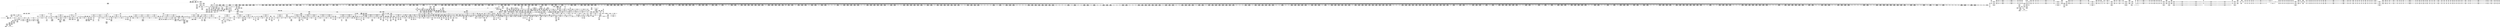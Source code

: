 digraph {
	CE0x5a2e400 [shape=record,shape=Mrecord,label="{CE0x5a2e400|rcu_lock_acquire:tmp1|*SummSink*}"]
	CE0x59d94d0 [shape=record,shape=Mrecord,label="{CE0x59d94d0|_ret_i32_%tmp6,_!dbg_!27716|security/selinux/hooks.c,197}"]
	CE0x5a5e610 [shape=record,shape=Mrecord,label="{CE0x5a5e610|rcu_lock_acquire:__here|*SummSource*}"]
	CE0x594f1e0 [shape=record,shape=Mrecord,label="{CE0x594f1e0|selinux_file_send_sigiotask:tmp14|security/selinux/hooks.c,3408}"]
	CE0x59befc0 [shape=record,shape=Mrecord,label="{CE0x59befc0|2472:_%struct.cred*,_:_CRE_6344,6345_}"]
	CE0x5a04580 [shape=record,shape=Mrecord,label="{CE0x5a04580|_call_void___rcu_read_lock()_#10,_!dbg_!27710|include/linux/rcupdate.h,879|*SummSink*}"]
	CE0x5930bc0 [shape=record,shape=Mrecord,label="{CE0x5930bc0|signal_to_av:sw.bb2|*SummSource*}"]
	CE0x5a73910 [shape=record,shape=Mrecord,label="{CE0x5a73910|_call_void_asm_sideeffect_,_memory_,_dirflag_,_fpsr_,_flags_()_#3,_!dbg_!27711,_!srcloc_!27714|include/linux/rcupdate.h,244|*SummSource*}"]
	CE0x59afc80 [shape=record,shape=Mrecord,label="{CE0x59afc80|2472:_%struct.cred*,_:_CRE_2949,2950_}"]
	CE0x5a2bec0 [shape=record,shape=Mrecord,label="{CE0x5a2bec0|GLOBAL:__llvm_gcov_ctr132|Global_var:__llvm_gcov_ctr132|*SummSink*}"]
	CE0x5a283b0 [shape=record,shape=Mrecord,label="{CE0x5a283b0|i64*_getelementptr_inbounds_(_11_x_i64_,_11_x_i64_*___llvm_gcov_ctr132,_i64_0,_i64_0)|*Constant*|*SummSource*}"]
	CE0x5a12fd0 [shape=record,shape=Mrecord,label="{CE0x5a12fd0|_call_void_asm_addl_$1,_%gs:$0_,_*m,ri,*m,_dirflag_,_fpsr_,_flags_(i32*___preempt_count,_i32_%sub,_i32*___preempt_count)_#3,_!dbg_!27717,_!srcloc_!27718|./arch/x86/include/asm/preempt.h,77|*SummSource*}"]
	CE0x594c3f0 [shape=record,shape=Mrecord,label="{CE0x594c3f0|task_sid:tmp8|security/selinux/hooks.c,208}"]
	CE0x5aa13d0 [shape=record,shape=Mrecord,label="{CE0x5aa13d0|__preempt_count_add:bb}"]
	CE0x59febf0 [shape=record,shape=Mrecord,label="{CE0x59febf0|rcu_lock_release:tmp5|include/linux/rcupdate.h,423|*SummSource*}"]
	CE0x5a2be50 [shape=record,shape=Mrecord,label="{CE0x5a2be50|GLOBAL:__llvm_gcov_ctr132|Global_var:__llvm_gcov_ctr132|*SummSource*}"]
	CE0x59c26b0 [shape=record,shape=Mrecord,label="{CE0x59c26b0|2472:_%struct.cred*,_:_CRE_6488,6492_|*MultipleSource*|Function::task_sid&Arg::task::|Function::selinux_file_send_sigiotask&Arg::tsk::|security/selinux/hooks.c,208}"]
	CE0x5a1db40 [shape=record,shape=Mrecord,label="{CE0x5a1db40|cred_sid:tmp5|security/selinux/hooks.c,196|*SummSink*}"]
	CE0x59be180 [shape=record,shape=Mrecord,label="{CE0x59be180|2472:_%struct.cred*,_:_CRE_6332,6333_}"]
	CE0x5a13d40 [shape=record,shape=Mrecord,label="{CE0x5a13d40|__rcu_read_unlock:tmp2|*SummSource*}"]
	CE0x5a1dc60 [shape=record,shape=Mrecord,label="{CE0x5a1dc60|i32_1|*Constant*}"]
	CE0x5966b20 [shape=record,shape=Mrecord,label="{CE0x5966b20|task_sid:do.end|*SummSource*}"]
	CE0x5966cd0 [shape=record,shape=Mrecord,label="{CE0x5966cd0|task_sid:if.then|*SummSource*}"]
	CE0x5930e70 [shape=record,shape=Mrecord,label="{CE0x5930e70|signal_to_av:sw.bb1|*SummSource*}"]
	CE0x5957fd0 [shape=record,shape=Mrecord,label="{CE0x5957fd0|selinux_file_send_sigiotask:tobool|security/selinux/hooks.c,3403|*SummSink*}"]
	CE0x6457b90 [shape=record,shape=Mrecord,label="{CE0x6457b90|selinux_file_send_sigiotask:fown|Function::selinux_file_send_sigiotask&Arg::fown::|*SummSink*}"]
	CE0x598c9b0 [shape=record,shape=Mrecord,label="{CE0x598c9b0|2472:_%struct.cred*,_:_CRE_448,456_|*MultipleSource*|Function::task_sid&Arg::task::|Function::selinux_file_send_sigiotask&Arg::tsk::|security/selinux/hooks.c,208}"]
	CE0x59a50c0 [shape=record,shape=Mrecord,label="{CE0x59a50c0|2472:_%struct.cred*,_:_CRE_2520,2521_}"]
	CE0x59c13f0 [shape=record,shape=Mrecord,label="{CE0x59c13f0|2472:_%struct.cred*,_:_CRE_6440,6448_|*MultipleSource*|Function::task_sid&Arg::task::|Function::selinux_file_send_sigiotask&Arg::tsk::|security/selinux/hooks.c,208}"]
	CE0x59bfe00 [shape=record,shape=Mrecord,label="{CE0x59bfe00|2472:_%struct.cred*,_:_CRE_6356,6357_}"]
	CE0x594d030 [shape=record,shape=Mrecord,label="{CE0x594d030|selinux_file_send_sigiotask:tmp12|security/selinux/hooks.c,3406}"]
	CE0x59a2030 [shape=record,shape=Mrecord,label="{CE0x59a2030|2472:_%struct.cred*,_:_CRE_2272,2280_|*MultipleSource*|Function::task_sid&Arg::task::|Function::selinux_file_send_sigiotask&Arg::tsk::|security/selinux/hooks.c,208}"]
	CE0x59b04d0 [shape=record,shape=Mrecord,label="{CE0x59b04d0|2472:_%struct.cred*,_:_CRE_2956,2957_}"]
	CE0x5a5ddb0 [shape=record,shape=Mrecord,label="{CE0x5a5ddb0|i64*_getelementptr_inbounds_(_4_x_i64_,_4_x_i64_*___llvm_gcov_ctr130,_i64_0,_i64_2)|*Constant*|*SummSource*}"]
	CE0x5979a50 [shape=record,shape=Mrecord,label="{CE0x5979a50|rcu_lock_acquire:__here|*SummSink*}"]
	CE0x5954f50 [shape=record,shape=Mrecord,label="{CE0x5954f50|selinux_file_send_sigiotask:add.ptr|security/selinux/hooks.c,3399}"]
	CE0x59af0a0 [shape=record,shape=Mrecord,label="{CE0x59af0a0|2472:_%struct.cred*,_:_CRE_2939,2940_}"]
	CE0x59d1220 [shape=record,shape=Mrecord,label="{CE0x59d1220|task_sid:tmp18|security/selinux/hooks.c,208|*SummSource*}"]
	CE0x59b1b60 [shape=record,shape=Mrecord,label="{CE0x59b1b60|2472:_%struct.cred*,_:_CRE_2975,2976_}"]
	CE0x5951630 [shape=record,shape=Mrecord,label="{CE0x5951630|selinux_file_send_sigiotask:tmp7|security/selinux/hooks.c,3403}"]
	CE0x59aebe0 [shape=record,shape=Mrecord,label="{CE0x59aebe0|2472:_%struct.cred*,_:_CRE_2935,2936_}"]
	CE0x59cab50 [shape=record,shape=Mrecord,label="{CE0x59cab50|signal_to_av:tmp8|security/selinux/hooks.c,1491}"]
	CE0x59cdad0 [shape=record,shape=Mrecord,label="{CE0x59cdad0|i32_8|*Constant*|*SummSource*}"]
	CE0x7480a20 [shape=record,shape=Mrecord,label="{CE0x7480a20|selinux_file_send_sigiotask:tmp|*SummSink*}"]
	CE0x5942560 [shape=record,shape=Mrecord,label="{CE0x5942560|selinux_file_send_sigiotask:if.end|*SummSink*}"]
	CE0x59412f0 [shape=record,shape=Mrecord,label="{CE0x59412f0|i32_29|*Constant*}"]
	CE0x599a2d0 [shape=record,shape=Mrecord,label="{CE0x599a2d0|2472:_%struct.cred*,_:_CRE_691,692_}"]
	CE0x594b850 [shape=record,shape=Mrecord,label="{CE0x594b850|rcu_read_unlock:land.lhs.true2|*SummSource*}"]
	CE0x5a136a0 [shape=record,shape=Mrecord,label="{CE0x5a136a0|__preempt_count_sub:val|Function::__preempt_count_sub&Arg::val::|*SummSink*}"]
	CE0x5946ec0 [shape=record,shape=Mrecord,label="{CE0x5946ec0|selinux_file_send_sigiotask:signum|Function::selinux_file_send_sigiotask&Arg::signum::|*SummSink*}"]
	CE0x5a2dd20 [shape=record,shape=Mrecord,label="{CE0x5a2dd20|rcu_read_unlock:if.then}"]
	CE0x5994860 [shape=record,shape=Mrecord,label="{CE0x5994860|_call_void_lockdep_rcu_suspicious(i8*_getelementptr_inbounds_(_25_x_i8_,_25_x_i8_*_.str3,_i32_0,_i32_0),_i32_208,_i8*_getelementptr_inbounds_(_41_x_i8_,_41_x_i8_*_.str44,_i32_0,_i32_0))_#10,_!dbg_!27732|security/selinux/hooks.c,208|*SummSink*}"]
	CE0x595e380 [shape=record,shape=Mrecord,label="{CE0x595e380|2472:_%struct.cred*,_:_CRE_216,224_|*MultipleSource*|Function::task_sid&Arg::task::|Function::selinux_file_send_sigiotask&Arg::tsk::|security/selinux/hooks.c,208}"]
	CE0x59e5c10 [shape=record,shape=Mrecord,label="{CE0x59e5c10|i64*_getelementptr_inbounds_(_13_x_i64_,_13_x_i64_*___llvm_gcov_ctr126,_i64_0,_i64_10)|*Constant*|*SummSink*}"]
	CE0x59b9e60 [shape=record,shape=Mrecord,label="{CE0x59b9e60|2472:_%struct.cred*,_:_CRE_6232,6240_|*MultipleSource*|Function::task_sid&Arg::task::|Function::selinux_file_send_sigiotask&Arg::tsk::|security/selinux/hooks.c,208}"]
	CE0x596a900 [shape=record,shape=Mrecord,label="{CE0x596a900|avc_has_perm:ssid|Function::avc_has_perm&Arg::ssid::}"]
	CE0x59cdce0 [shape=record,shape=Mrecord,label="{CE0x59cdce0|signal_to_av:perm.0}"]
	CE0x5a0b520 [shape=record,shape=Mrecord,label="{CE0x5a0b520|__llvm_gcov_indirect_counter_increment:tmp1|*SummSink*}"]
	CE0x5a12bc0 [shape=record,shape=Mrecord,label="{CE0x5a12bc0|__preempt_count_sub:entry}"]
	CE0x5950020 [shape=record,shape=Mrecord,label="{CE0x5950020|i32_1|*Constant*|*SummSink*}"]
	CE0x5a38470 [shape=record,shape=Mrecord,label="{CE0x5a38470|_call_void_rcu_lock_release(%struct.lockdep_map*_rcu_lock_map)_#10,_!dbg_!27733|include/linux/rcupdate.h,935}"]
	CE0x59a54b0 [shape=record,shape=Mrecord,label="{CE0x59a54b0|2472:_%struct.cred*,_:_CRE_2522,2523_}"]
	CE0x596cd50 [shape=record,shape=Mrecord,label="{CE0x596cd50|_ret_i32_%call3,_!dbg_!27735|security/selinux/hooks.c,3408|*SummSource*}"]
	CE0x59d0770 [shape=record,shape=Mrecord,label="{CE0x59d0770|signal_to_av:tmp10|security/selinux/hooks.c,1495|*SummSource*}"]
	CE0x5942fa0 [shape=record,shape=Mrecord,label="{CE0x5942fa0|task_sid:entry|*SummSource*}"]
	CE0x59a7a30 [shape=record,shape=Mrecord,label="{CE0x59a7a30|2472:_%struct.cred*,_:_CRE_2664,2672_|*MultipleSource*|Function::task_sid&Arg::task::|Function::selinux_file_send_sigiotask&Arg::tsk::|security/selinux/hooks.c,208}"]
	CE0x5a5efe0 [shape=record,shape=Mrecord,label="{CE0x5a5efe0|__rcu_read_unlock:tmp6|include/linux/rcupdate.h,245}"]
	CE0x5a23c10 [shape=record,shape=Mrecord,label="{CE0x5a23c10|__llvm_gcov_indirect_counter_increment:tmp5|*SummSource*}"]
	CE0x59de7f0 [shape=record,shape=Mrecord,label="{CE0x59de7f0|rcu_read_lock:tmp6|include/linux/rcupdate.h,882}"]
	CE0x5a7bca0 [shape=record,shape=Mrecord,label="{CE0x5a7bca0|_call_void_mcount()_#3|*SummSource*}"]
	CE0x5a04df0 [shape=record,shape=Mrecord,label="{CE0x5a04df0|COLLAPSED:_GCMRE___llvm_gcov_ctr127_internal_global_11_x_i64_zeroinitializer:_elem_0:default:}"]
	CE0x59e2350 [shape=record,shape=Mrecord,label="{CE0x59e2350|task_sid:tmp17|security/selinux/hooks.c,208}"]
	CE0x59b44f0 [shape=record,shape=Mrecord,label="{CE0x59b44f0|2472:_%struct.cred*,_:_CRE_3120,3128_|*MultipleSource*|Function::task_sid&Arg::task::|Function::selinux_file_send_sigiotask&Arg::tsk::|security/selinux/hooks.c,208}"]
	CE0x599a7b0 [shape=record,shape=Mrecord,label="{CE0x599a7b0|2472:_%struct.cred*,_:_CRE_699,700_}"]
	CE0x5a10700 [shape=record,shape=Mrecord,label="{CE0x5a10700|_call_void_lockdep_rcu_suspicious(i8*_getelementptr_inbounds_(_25_x_i8_,_25_x_i8_*_.str45,_i32_0,_i32_0),_i32_883,_i8*_getelementptr_inbounds_(_42_x_i8_,_42_x_i8_*_.str46,_i32_0,_i32_0))_#10,_!dbg_!27728|include/linux/rcupdate.h,882}"]
	CE0x5999f10 [shape=record,shape=Mrecord,label="{CE0x5999f10|2472:_%struct.cred*,_:_CRE_689,690_}"]
	CE0x59af560 [shape=record,shape=Mrecord,label="{CE0x59af560|2472:_%struct.cred*,_:_CRE_2943,2944_}"]
	CE0x59b6090 [shape=record,shape=Mrecord,label="{CE0x59b6090|2472:_%struct.cred*,_:_CRE_5880,5888_|*MultipleSource*|Function::task_sid&Arg::task::|Function::selinux_file_send_sigiotask&Arg::tsk::|security/selinux/hooks.c,208}"]
	CE0x5945b40 [shape=record,shape=Mrecord,label="{CE0x5945b40|2472:_%struct.cred*,_:_CRE_336,344_|*MultipleSource*|Function::task_sid&Arg::task::|Function::selinux_file_send_sigiotask&Arg::tsk::|security/selinux/hooks.c,208}"]
	CE0x59dd7f0 [shape=record,shape=Mrecord,label="{CE0x59dd7f0|GLOBAL:__rcu_read_lock|*Constant*}"]
	CE0x59be8a0 [shape=record,shape=Mrecord,label="{CE0x59be8a0|2472:_%struct.cred*,_:_CRE_6338,6339_}"]
	CE0x5a078f0 [shape=record,shape=Mrecord,label="{CE0x5a078f0|_ret_void,_!dbg_!27717|include/linux/rcupdate.h,419|*SummSink*}"]
	CE0x5a306d0 [shape=record,shape=Mrecord,label="{CE0x5a306d0|0:_i8,_:_GCMR_rcu_read_unlock.__warned_internal_global_i8_0,_section_.data.unlikely_,_align_1:_elem_0:default:}"]
	CE0x59618a0 [shape=record,shape=Mrecord,label="{CE0x59618a0|2472:_%struct.cred*,_:_CRE_32,40_|*MultipleSource*|Function::task_sid&Arg::task::|Function::selinux_file_send_sigiotask&Arg::tsk::|security/selinux/hooks.c,208}"]
	CE0x5a24e30 [shape=record,shape=Mrecord,label="{CE0x5a24e30|__llvm_gcov_indirect_counter_increment:tmp6|*SummSink*}"]
	CE0x59acc40 [shape=record,shape=Mrecord,label="{CE0x59acc40|2472:_%struct.cred*,_:_CRE_2905,2906_}"]
	CE0x59e5b10 [shape=record,shape=Mrecord,label="{CE0x59e5b10|i64*_getelementptr_inbounds_(_13_x_i64_,_13_x_i64_*___llvm_gcov_ctr126,_i64_0,_i64_10)|*Constant*|*SummSource*}"]
	CE0x5a2a010 [shape=record,shape=Mrecord,label="{CE0x5a2a010|rcu_lock_acquire:tmp5|include/linux/rcupdate.h,418}"]
	CE0x5a01fc0 [shape=record,shape=Mrecord,label="{CE0x5a01fc0|rcu_read_lock:tmp7|include/linux/rcupdate.h,882|*SummSink*}"]
	CE0x598efb0 [shape=record,shape=Mrecord,label="{CE0x598efb0|task_sid:land.lhs.true2|*SummSource*}"]
	CE0x59913a0 [shape=record,shape=Mrecord,label="{CE0x59913a0|rcu_read_lock:tobool|include/linux/rcupdate.h,882|*SummSource*}"]
	CE0x5938530 [shape=record,shape=Mrecord,label="{CE0x5938530|2472:_%struct.cred*,_:_CRE_2792,2800_|*MultipleSource*|Function::task_sid&Arg::task::|Function::selinux_file_send_sigiotask&Arg::tsk::|security/selinux/hooks.c,208}"]
	CE0x59c5160 [shape=record,shape=Mrecord,label="{CE0x59c5160|2472:_%struct.cred*,_:_CRE_6648,6656_|*MultipleSource*|Function::task_sid&Arg::task::|Function::selinux_file_send_sigiotask&Arg::tsk::|security/selinux/hooks.c,208}"]
	CE0x5a34490 [shape=record,shape=Mrecord,label="{CE0x5a34490|__rcu_read_lock:tmp6|include/linux/rcupdate.h,240|*SummSink*}"]
	CE0x5964b80 [shape=record,shape=Mrecord,label="{CE0x5964b80|task_sid:tmp2}"]
	CE0x59dfe10 [shape=record,shape=Mrecord,label="{CE0x59dfe10|task_sid:tmp13|security/selinux/hooks.c,208}"]
	CE0x594cd80 [shape=record,shape=Mrecord,label="{CE0x594cd80|selinux_file_send_sigiotask:perm.0|*SummSource*}"]
	CE0x599bcd0 [shape=record,shape=Mrecord,label="{CE0x599bcd0|2472:_%struct.cred*,_:_CRE_784,1808_|*MultipleSource*|Function::task_sid&Arg::task::|Function::selinux_file_send_sigiotask&Arg::tsk::|security/selinux/hooks.c,208}"]
	CE0x5968670 [shape=record,shape=Mrecord,label="{CE0x5968670|4:_i32,_:_CRE_12,16_|*MultipleSource*|security/selinux/hooks.c,3401|security/selinux/hooks.c,3401|security/selinux/hooks.c,3408}"]
	CE0x598d910 [shape=record,shape=Mrecord,label="{CE0x598d910|_ret_void,_!dbg_!27717|include/linux/rcupdate.h,419}"]
	CE0x5937770 [shape=record,shape=Mrecord,label="{CE0x5937770|i32_2|*Constant*}"]
	CE0x59f26a0 [shape=record,shape=Mrecord,label="{CE0x59f26a0|i8*_undef|*Constant*|*SummSource*}"]
	CE0x5962fb0 [shape=record,shape=Mrecord,label="{CE0x5962fb0|rcu_read_lock:tmp3|*SummSource*}"]
	CE0x59d0ce0 [shape=record,shape=Mrecord,label="{CE0x59d0ce0|signal_to_av:tmp11|security/selinux/hooks.c,1495}"]
	CE0x5a0ae50 [shape=record,shape=Mrecord,label="{CE0x5a0ae50|_call_void_rcu_lock_acquire(%struct.lockdep_map*_rcu_lock_map)_#10,_!dbg_!27711|include/linux/rcupdate.h,881|*SummSink*}"]
	CE0x594f2c0 [shape=record,shape=Mrecord,label="{CE0x594f2c0|selinux_file_send_sigiotask:tmp14|security/selinux/hooks.c,3408|*SummSink*}"]
	CE0x59f2530 [shape=record,shape=Mrecord,label="{CE0x59f2530|rcu_lock_acquire:tmp7|*SummSource*}"]
	CE0x59905a0 [shape=record,shape=Mrecord,label="{CE0x59905a0|__llvm_gcov_indirect_counter_increment:predecessor|Function::__llvm_gcov_indirect_counter_increment&Arg::predecessor::}"]
	CE0x59b7e80 [shape=record,shape=Mrecord,label="{CE0x59b7e80|2472:_%struct.cred*,_:_CRE_5992,6000_|*MultipleSource*|Function::task_sid&Arg::task::|Function::selinux_file_send_sigiotask&Arg::tsk::|security/selinux/hooks.c,208}"]
	CE0x5a60e50 [shape=record,shape=Mrecord,label="{CE0x5a60e50|rcu_lock_release:__here}"]
	CE0x59302c0 [shape=record,shape=Mrecord,label="{CE0x59302c0|i64*_getelementptr_inbounds_(_13_x_i64_,_13_x_i64_*___llvm_gcov_ctr126,_i64_0,_i64_0)|*Constant*|*SummSink*}"]
	CE0x5a359f0 [shape=record,shape=Mrecord,label="{CE0x5a359f0|i8*_getelementptr_inbounds_(_44_x_i8_,_44_x_i8_*_.str47,_i32_0,_i32_0)|*Constant*|*SummSink*}"]
	CE0x5a3c030 [shape=record,shape=Mrecord,label="{CE0x5a3c030|i32_-1|*Constant*|*SummSink*}"]
	CE0x59ab980 [shape=record,shape=Mrecord,label="{CE0x59ab980|2472:_%struct.cred*,_:_CRE_2848,2856_|*MultipleSource*|Function::task_sid&Arg::task::|Function::selinux_file_send_sigiotask&Arg::tsk::|security/selinux/hooks.c,208}"]
	CE0x5990dd0 [shape=record,shape=Mrecord,label="{CE0x5990dd0|GLOBAL:__rcu_read_lock|*Constant*|*SummSink*}"]
	CE0x59d17c0 [shape=record,shape=Mrecord,label="{CE0x59d17c0|task_sid:tmp19|security/selinux/hooks.c,208|*SummSource*}"]
	CE0x596c3e0 [shape=record,shape=Mrecord,label="{CE0x596c3e0|avc_has_perm:auditdata|Function::avc_has_perm&Arg::auditdata::}"]
	CE0x5a0e210 [shape=record,shape=Mrecord,label="{CE0x5a0e210|rcu_read_lock:tmp13|include/linux/rcupdate.h,882|*SummSink*}"]
	CE0x5a12070 [shape=record,shape=Mrecord,label="{CE0x5a12070|__preempt_count_add:tmp1|*SummSource*}"]
	CE0x5950fa0 [shape=record,shape=Mrecord,label="{CE0x5950fa0|selinux_file_send_sigiotask:tmp6|security/selinux/hooks.c,3403|*SummSource*}"]
	CE0x5966790 [shape=record,shape=Mrecord,label="{CE0x5966790|rcu_read_lock:tmp1|*SummSink*}"]
	CE0x59e2100 [shape=record,shape=Mrecord,label="{CE0x59e2100|task_sid:tmp16|security/selinux/hooks.c,208}"]
	CE0x5a1d4f0 [shape=record,shape=Mrecord,label="{CE0x5a1d4f0|cred_sid:bb}"]
	CE0x5a1a4e0 [shape=record,shape=Mrecord,label="{CE0x5a1a4e0|i8*_getelementptr_inbounds_(_42_x_i8_,_42_x_i8_*_.str46,_i32_0,_i32_0)|*Constant*|*SummSink*}"]
	CE0x5965f60 [shape=record,shape=Mrecord,label="{CE0x5965f60|rcu_read_lock:tmp1|*SummSource*}"]
	CE0x59a3e00 [shape=record,shape=Mrecord,label="{CE0x59a3e00|2472:_%struct.cred*,_:_CRE_2400,2408_|*MultipleSource*|Function::task_sid&Arg::task::|Function::selinux_file_send_sigiotask&Arg::tsk::|security/selinux/hooks.c,208}"]
	CE0x5aa6aa0 [shape=record,shape=Mrecord,label="{CE0x5aa6aa0|__preempt_count_add:tmp7|./arch/x86/include/asm/preempt.h,73|*SummSink*}"]
	CE0x59f8330 [shape=record,shape=Mrecord,label="{CE0x59f8330|i8*_undef|*Constant*}"]
	CE0x5a2f690 [shape=record,shape=Mrecord,label="{CE0x5a2f690|rcu_read_unlock:do.end|*SummSink*}"]
	CE0x5a72540 [shape=record,shape=Mrecord,label="{CE0x5a72540|_ret_void,_!dbg_!27719|./arch/x86/include/asm/preempt.h,73}"]
	CE0x59d2620 [shape=record,shape=Mrecord,label="{CE0x59d2620|i64_5|*Constant*}"]
	CE0x59aed10 [shape=record,shape=Mrecord,label="{CE0x59aed10|2472:_%struct.cred*,_:_CRE_2936,2937_}"]
	CE0x5999d30 [shape=record,shape=Mrecord,label="{CE0x5999d30|2472:_%struct.cred*,_:_CRE_688,689_}"]
	CE0x59b64d0 [shape=record,shape=Mrecord,label="{CE0x59b64d0|2472:_%struct.cred*,_:_CRE_5896,5904_|*MultipleSource*|Function::task_sid&Arg::task::|Function::selinux_file_send_sigiotask&Arg::tsk::|security/selinux/hooks.c,208}"]
	CE0x5a1c920 [shape=record,shape=Mrecord,label="{CE0x5a1c920|i64*_getelementptr_inbounds_(_11_x_i64_,_11_x_i64_*___llvm_gcov_ctr127,_i64_0,_i64_10)|*Constant*|*SummSink*}"]
	CE0x59c2f30 [shape=record,shape=Mrecord,label="{CE0x59c2f30|2472:_%struct.cred*,_:_CRE_6520,6528_|*MultipleSource*|Function::task_sid&Arg::task::|Function::selinux_file_send_sigiotask&Arg::tsk::|security/selinux/hooks.c,208}"]
	CE0x5a3cba0 [shape=record,shape=Mrecord,label="{CE0x5a3cba0|__rcu_read_lock:tmp2|*SummSource*}"]
	CE0x596b6a0 [shape=record,shape=Mrecord,label="{CE0x596b6a0|avc_has_perm:tclass|Function::avc_has_perm&Arg::tclass::|*SummSource*}"]
	CE0x59aa380 [shape=record,shape=Mrecord,label="{CE0x59aa380|signal_to_av:tmp5|security/selinux/hooks.c,1483|*SummSource*}"]
	CE0x5a10160 [shape=record,shape=Mrecord,label="{CE0x5a10160|rcu_read_lock:tmp18|include/linux/rcupdate.h,882|*SummSource*}"]
	CE0x5969bf0 [shape=record,shape=Mrecord,label="{CE0x5969bf0|selinux_file_send_sigiotask:call3|security/selinux/hooks.c,3408|*SummSink*}"]
	CE0x598ada0 [shape=record,shape=Mrecord,label="{CE0x598ada0|2472:_%struct.cred*,_:_CRE_368,376_|*MultipleSource*|Function::task_sid&Arg::task::|Function::selinux_file_send_sigiotask&Arg::tsk::|security/selinux/hooks.c,208}"]
	CE0x59d8960 [shape=record,shape=Mrecord,label="{CE0x59d8960|GLOBAL:cred_sid|*Constant*|*SummSource*}"]
	CE0x59ba6e0 [shape=record,shape=Mrecord,label="{CE0x59ba6e0|2472:_%struct.cred*,_:_CRE_6264,6280_|*MultipleSource*|Function::task_sid&Arg::task::|Function::selinux_file_send_sigiotask&Arg::tsk::|security/selinux/hooks.c,208}"]
	CE0x59ff0d0 [shape=record,shape=Mrecord,label="{CE0x59ff0d0|_call_void_lock_release(%struct.lockdep_map*_%map,_i32_1,_i64_ptrtoint_(i8*_blockaddress(_rcu_lock_release,_%__here)_to_i64))_#10,_!dbg_!27716|include/linux/rcupdate.h,423}"]
	CE0x5990d60 [shape=record,shape=Mrecord,label="{CE0x5990d60|GLOBAL:__rcu_read_lock|*Constant*|*SummSource*}"]
	CE0x59dc7a0 [shape=record,shape=Mrecord,label="{CE0x59dc7a0|rcu_read_unlock:entry|*SummSink*}"]
	CE0x599c810 [shape=record,shape=Mrecord,label="{CE0x599c810|2472:_%struct.cred*,_:_CRE_1848,1856_|*MultipleSource*|Function::task_sid&Arg::task::|Function::selinux_file_send_sigiotask&Arg::tsk::|security/selinux/hooks.c,208}"]
	CE0x59535c0 [shape=record,shape=Mrecord,label="{CE0x59535c0|selinux_file_send_sigiotask:if.end|*SummSource*}"]
	CE0x593be80 [shape=record,shape=Mrecord,label="{CE0x593be80|task_sid:tmp6|security/selinux/hooks.c,208|*SummSource*}"]
	CE0x59d2060 [shape=record,shape=Mrecord,label="{CE0x59d2060|rcu_read_lock:tobool1|include/linux/rcupdate.h,882}"]
	CE0x59cf380 [shape=record,shape=Mrecord,label="{CE0x59cf380|_call_void___rcu_read_lock()_#10,_!dbg_!27710|include/linux/rcupdate.h,879}"]
	CE0x5a24ed0 [shape=record,shape=Mrecord,label="{CE0x5a24ed0|__rcu_read_lock:do.body|*SummSource*}"]
	CE0x5a2e390 [shape=record,shape=Mrecord,label="{CE0x5a2e390|rcu_lock_acquire:tmp1|*SummSource*}"]
	CE0x59942b0 [shape=record,shape=Mrecord,label="{CE0x59942b0|i8_1|*Constant*|*SummSink*}"]
	CE0x5a02d10 [shape=record,shape=Mrecord,label="{CE0x5a02d10|rcu_read_unlock:tmp16|include/linux/rcupdate.h,933|*SummSource*}"]
	CE0x5998650 [shape=record,shape=Mrecord,label="{CE0x5998650|2472:_%struct.cred*,_:_CRE_608,616_|*MultipleSource*|Function::task_sid&Arg::task::|Function::selinux_file_send_sigiotask&Arg::tsk::|security/selinux/hooks.c,208}"]
	CE0x59c3e40 [shape=record,shape=Mrecord,label="{CE0x59c3e40|2472:_%struct.cred*,_:_CRE_6576,6584_|*MultipleSource*|Function::task_sid&Arg::task::|Function::selinux_file_send_sigiotask&Arg::tsk::|security/selinux/hooks.c,208}"]
	CE0x5a0adb0 [shape=record,shape=Mrecord,label="{CE0x5a0adb0|_call_void___preempt_count_add(i32_1)_#10,_!dbg_!27711|include/linux/rcupdate.h,239}"]
	CE0x5941e60 [shape=record,shape=Mrecord,label="{CE0x5941e60|task_sid:if.end}"]
	CE0x59d7e10 [shape=record,shape=Mrecord,label="{CE0x59d7e10|task_sid:call7|security/selinux/hooks.c,208}"]
	CE0x5985e50 [shape=record,shape=Mrecord,label="{CE0x5985e50|GLOBAL:rcu_read_lock|*Constant*|*SummSource*}"]
	CE0x5a3a350 [shape=record,shape=Mrecord,label="{CE0x5a3a350|__rcu_read_unlock:entry|*SummSource*}"]
	CE0x59e1c60 [shape=record,shape=Mrecord,label="{CE0x59e1c60|task_sid:tmp15|security/selinux/hooks.c,208}"]
	CE0x5a35940 [shape=record,shape=Mrecord,label="{CE0x5a35940|i8*_getelementptr_inbounds_(_44_x_i8_,_44_x_i8_*_.str47,_i32_0,_i32_0)|*Constant*|*SummSource*}"]
	CE0x59cb7c0 [shape=record,shape=Mrecord,label="{CE0x59cb7c0|signal_to_av:tmp9|security/selinux/hooks.c,1491|*SummSink*}"]
	CE0x595f650 [shape=record,shape=Mrecord,label="{CE0x595f650|i32_9|*Constant*|*SummSink*}"]
	CE0x596b3a0 [shape=record,shape=Mrecord,label="{CE0x596b3a0|i16_2|*Constant*|*SummSink*}"]
	CE0x5a2d680 [shape=record,shape=Mrecord,label="{CE0x5a2d680|i64*_getelementptr_inbounds_(_4_x_i64_,_4_x_i64_*___llvm_gcov_ctr134,_i64_0,_i64_2)|*Constant*|*SummSource*}"]
	CE0x5aa1a90 [shape=record,shape=Mrecord,label="{CE0x5aa1a90|__preempt_count_add:bb|*SummSink*}"]
	CE0x59b7c60 [shape=record,shape=Mrecord,label="{CE0x59b7c60|2472:_%struct.cred*,_:_CRE_5984,5992_|*MultipleSource*|Function::task_sid&Arg::task::|Function::selinux_file_send_sigiotask&Arg::tsk::|security/selinux/hooks.c,208}"]
	CE0x5942d00 [shape=record,shape=Mrecord,label="{CE0x5942d00|selinux_file_send_sigiotask:tmp11|security/selinux/hooks.c,3404|*SummSink*}"]
	CE0x5942370 [shape=record,shape=Mrecord,label="{CE0x5942370|i64*_getelementptr_inbounds_(_6_x_i64_,_6_x_i64_*___llvm_gcov_ctr264,_i64_0,_i64_0)|*Constant*|*SummSink*}"]
	CE0x5a9bf90 [shape=record,shape=Mrecord,label="{CE0x5a9bf90|__preempt_count_sub:tmp5|./arch/x86/include/asm/preempt.h,77|*SummSource*}"]
	CE0x5953210 [shape=record,shape=Mrecord,label="{CE0x5953210|i64*_getelementptr_inbounds_(_6_x_i64_,_6_x_i64_*___llvm_gcov_ctr264,_i64_0,_i64_3)|*Constant*|*SummSource*}"]
	CE0x5a38610 [shape=record,shape=Mrecord,label="{CE0x5a38610|_call_void_rcu_lock_release(%struct.lockdep_map*_rcu_lock_map)_#10,_!dbg_!27733|include/linux/rcupdate.h,935|*SummSink*}"]
	CE0x5a21f80 [shape=record,shape=Mrecord,label="{CE0x5a21f80|rcu_read_unlock:tmp14|include/linux/rcupdate.h,933}"]
	CE0x59604a0 [shape=record,shape=Mrecord,label="{CE0x59604a0|signal_to_av:sw.default}"]
	CE0x59db5a0 [shape=record,shape=Mrecord,label="{CE0x59db5a0|i64*_getelementptr_inbounds_(_10_x_i64_,_10_x_i64_*___llvm_gcov_ctr265,_i64_0,_i64_6)|*Constant*}"]
	CE0x59cff30 [shape=record,shape=Mrecord,label="{CE0x59cff30|cred_sid:security|security/selinux/hooks.c,196}"]
	CE0x59ab7d0 [shape=record,shape=Mrecord,label="{CE0x59ab7d0|2472:_%struct.cred*,_:_CRE_2840,2848_|*MultipleSource*|Function::task_sid&Arg::task::|Function::selinux_file_send_sigiotask&Arg::tsk::|security/selinux/hooks.c,208}"]
	CE0x59dcf80 [shape=record,shape=Mrecord,label="{CE0x59dcf80|signal_to_av:sw.epilog|*SummSource*}"]
	CE0x5aa5000 [shape=record,shape=Mrecord,label="{CE0x5aa5000|__preempt_count_sub:tmp7|./arch/x86/include/asm/preempt.h,78|*SummSink*}"]
	CE0x5a77930 [shape=record,shape=Mrecord,label="{CE0x5a77930|__preempt_count_add:tmp1|*SummSink*}"]
	CE0x5960150 [shape=record,shape=Mrecord,label="{CE0x5960150|_call_void_rcu_read_lock()_#10,_!dbg_!27712|security/selinux/hooks.c,207|*SummSink*}"]
	CE0x5a2e710 [shape=record,shape=Mrecord,label="{CE0x5a2e710|rcu_read_unlock:tmp7|include/linux/rcupdate.h,933}"]
	CE0x5992dd0 [shape=record,shape=Mrecord,label="{CE0x5992dd0|rcu_lock_release:tmp}"]
	CE0x5964e40 [shape=record,shape=Mrecord,label="{CE0x5964e40|task_sid:tmp3}"]
	CE0x5a0f0b0 [shape=record,shape=Mrecord,label="{CE0x5a0f0b0|rcu_read_lock:tmp16|include/linux/rcupdate.h,882|*SummSink*}"]
	CE0x5964ed0 [shape=record,shape=Mrecord,label="{CE0x5964ed0|i64*_getelementptr_inbounds_(_2_x_i64_,_2_x_i64_*___llvm_gcov_ctr131,_i64_0,_i64_1)|*Constant*|*SummSink*}"]
	CE0x59bc170 [shape=record,shape=Mrecord,label="{CE0x59bc170|2472:_%struct.cred*,_:_CRE_6305,6306_}"]
	CE0x59cd7a0 [shape=record,shape=Mrecord,label="{CE0x59cd7a0|i32_16|*Constant*|*SummSource*}"]
	CE0x5a2ffd0 [shape=record,shape=Mrecord,label="{CE0x5a2ffd0|GLOBAL:rcu_read_unlock.__warned|Global_var:rcu_read_unlock.__warned|*SummSource*}"]
	CE0x5a635c0 [shape=record,shape=Mrecord,label="{CE0x5a635c0|i64*_getelementptr_inbounds_(_4_x_i64_,_4_x_i64_*___llvm_gcov_ctr134,_i64_0,_i64_2)|*Constant*|*SummSink*}"]
	CE0x59a7670 [shape=record,shape=Mrecord,label="{CE0x59a7670|2472:_%struct.cred*,_:_CRE_2648,2656_|*MultipleSource*|Function::task_sid&Arg::task::|Function::selinux_file_send_sigiotask&Arg::tsk::|security/selinux/hooks.c,208}"]
	CE0x5997460 [shape=record,shape=Mrecord,label="{CE0x5997460|2472:_%struct.cred*,_:_CRE_568,576_|*MultipleSource*|Function::task_sid&Arg::task::|Function::selinux_file_send_sigiotask&Arg::tsk::|security/selinux/hooks.c,208}"]
	CE0x59d7c20 [shape=record,shape=Mrecord,label="{CE0x59d7c20|task_sid:tmp26|security/selinux/hooks.c,208|*SummSource*}"]
	CE0x5a11740 [shape=record,shape=Mrecord,label="{CE0x5a11740|i64*_getelementptr_inbounds_(_4_x_i64_,_4_x_i64_*___llvm_gcov_ctr130,_i64_0,_i64_1)|*Constant*|*SummSink*}"]
	CE0x593bef0 [shape=record,shape=Mrecord,label="{CE0x593bef0|task_sid:tmp6|security/selinux/hooks.c,208|*SummSink*}"]
	CE0x59bc890 [shape=record,shape=Mrecord,label="{CE0x59bc890|2472:_%struct.cred*,_:_CRE_6311,6312_}"]
	CE0x5a384e0 [shape=record,shape=Mrecord,label="{CE0x5a384e0|_call_void_rcu_lock_release(%struct.lockdep_map*_rcu_lock_map)_#10,_!dbg_!27733|include/linux/rcupdate.h,935|*SummSource*}"]
	CE0x59c9130 [shape=record,shape=Mrecord,label="{CE0x59c9130|i64*_getelementptr_inbounds_(_10_x_i64_,_10_x_i64_*___llvm_gcov_ctr265,_i64_0,_i64_7)|*Constant*}"]
	CE0x595a310 [shape=record,shape=Mrecord,label="{CE0x595a310|selinux_file_send_sigiotask:tmp6|security/selinux/hooks.c,3403|*SummSink*}"]
	CE0x59ceb50 [shape=record,shape=Mrecord,label="{CE0x59ceb50|GLOBAL:rcu_lock_map|Global_var:rcu_lock_map|*SummSource*}"]
	CE0x5a677d0 [shape=record,shape=Mrecord,label="{CE0x5a677d0|__preempt_count_sub:tmp|*SummSink*}"]
	CE0x5961020 [shape=record,shape=Mrecord,label="{CE0x5961020|_ret_void}"]
	CE0x59bcfb0 [shape=record,shape=Mrecord,label="{CE0x59bcfb0|2472:_%struct.cred*,_:_CRE_6317,6318_}"]
	CE0x599e610 [shape=record,shape=Mrecord,label="{CE0x599e610|2472:_%struct.cred*,_:_CRE_1976,1977_|*MultipleSource*|Function::task_sid&Arg::task::|Function::selinux_file_send_sigiotask&Arg::tsk::|security/selinux/hooks.c,208}"]
	CE0x5a1dad0 [shape=record,shape=Mrecord,label="{CE0x5a1dad0|cred_sid:tmp5|security/selinux/hooks.c,196|*SummSource*}"]
	CE0x598cb60 [shape=record,shape=Mrecord,label="{CE0x598cb60|2472:_%struct.cred*,_:_CRE_456,460_|*MultipleSource*|Function::task_sid&Arg::task::|Function::selinux_file_send_sigiotask&Arg::tsk::|security/selinux/hooks.c,208}"]
	CE0x59c9b10 [shape=record,shape=Mrecord,label="{CE0x59c9b10|i64**_getelementptr_inbounds_(_4_x_i64*_,_4_x_i64*_*___llvm_gcda_edge_table266,_i64_0,_i64_3)|*Constant*|*SummSink*}"]
	CE0x598f8d0 [shape=record,shape=Mrecord,label="{CE0x598f8d0|task_sid:do.end6|*SummSink*}"]
	CE0x5ab42f0 [shape=record,shape=Mrecord,label="{CE0x5ab42f0|__preempt_count_add:tmp3|*SummSource*}"]
	CE0x59c7f90 [shape=record,shape=Mrecord,label="{CE0x59c7f90|2472:_%struct.cred*,_:_CRE_10624,10628_|*MultipleSource*|Function::task_sid&Arg::task::|Function::selinux_file_send_sigiotask&Arg::tsk::|security/selinux/hooks.c,208}"]
	CE0x59dbf50 [shape=record,shape=Mrecord,label="{CE0x59dbf50|_call_void_rcu_read_unlock()_#10,_!dbg_!27748|security/selinux/hooks.c,209}"]
	CE0x5a03dc0 [shape=record,shape=Mrecord,label="{CE0x5a03dc0|rcu_read_lock:tobool|include/linux/rcupdate.h,882}"]
	CE0x598f7d0 [shape=record,shape=Mrecord,label="{CE0x598f7d0|task_sid:do.end6|*SummSource*}"]
	CE0x599f8a0 [shape=record,shape=Mrecord,label="{CE0x599f8a0|2472:_%struct.cred*,_:_CRE_2052,2056_|*MultipleSource*|Function::task_sid&Arg::task::|Function::selinux_file_send_sigiotask&Arg::tsk::|security/selinux/hooks.c,208}"]
	CE0x59953d0 [shape=record,shape=Mrecord,label="{CE0x59953d0|GLOBAL:lockdep_rcu_suspicious|*Constant*|*SummSink*}"]
	CE0x59e61e0 [shape=record,shape=Mrecord,label="{CE0x59e61e0|task_sid:tobool|security/selinux/hooks.c,208|*SummSink*}"]
	CE0x5a1b7e0 [shape=record,shape=Mrecord,label="{CE0x5a1b7e0|rcu_read_lock:tmp21|include/linux/rcupdate.h,884}"]
	CE0x5a30bf0 [shape=record,shape=Mrecord,label="{CE0x5a30bf0|_call_void_mcount()_#3|*SummSource*}"]
	CE0x5988940 [shape=record,shape=Mrecord,label="{CE0x5988940|i64*_getelementptr_inbounds_(_10_x_i64_,_10_x_i64_*___llvm_gcov_ctr265,_i64_0,_i64_0)|*Constant*|*SummSource*}"]
	CE0x5a19230 [shape=record,shape=Mrecord,label="{CE0x5a19230|__rcu_read_unlock:do.body}"]
	CE0x59aaad0 [shape=record,shape=Mrecord,label="{CE0x59aaad0|i64*_getelementptr_inbounds_(_10_x_i64_,_10_x_i64_*___llvm_gcov_ctr265,_i64_0,_i64_7)|*Constant*|*SummSource*}"]
	CE0x5a717f0 [shape=record,shape=Mrecord,label="{CE0x5a717f0|__preempt_count_sub:do.body|*SummSource*}"]
	CE0x5a77370 [shape=record,shape=Mrecord,label="{CE0x5a77370|i64*_getelementptr_inbounds_(_4_x_i64_,_4_x_i64_*___llvm_gcov_ctr129,_i64_0,_i64_3)|*Constant*|*SummSource*}"]
	CE0x59f3730 [shape=record,shape=Mrecord,label="{CE0x59f3730|_call_void_mcount()_#3}"]
	CE0x59989e0 [shape=record,shape=Mrecord,label="{CE0x59989e0|2472:_%struct.cred*,_:_CRE_624,632_|*MultipleSource*|Function::task_sid&Arg::task::|Function::selinux_file_send_sigiotask&Arg::tsk::|security/selinux/hooks.c,208}"]
	CE0x5999520 [shape=record,shape=Mrecord,label="{CE0x5999520|2472:_%struct.cred*,_:_CRE_656,660_|*MultipleSource*|Function::task_sid&Arg::task::|Function::selinux_file_send_sigiotask&Arg::tsk::|security/selinux/hooks.c,208}"]
	CE0x596a440 [shape=record,shape=Mrecord,label="{CE0x596a440|avc_has_perm:entry|*SummSource*}"]
	CE0x5a0f820 [shape=record,shape=Mrecord,label="{CE0x5a0f820|i64*_getelementptr_inbounds_(_11_x_i64_,_11_x_i64_*___llvm_gcov_ctr127,_i64_0,_i64_8)|*Constant*|*SummSink*}"]
	CE0x59d9390 [shape=record,shape=Mrecord,label="{CE0x59d9390|cred_sid:cred|Function::cred_sid&Arg::cred::|*SummSource*}"]
	CE0x59a5fd0 [shape=record,shape=Mrecord,label="{CE0x59a5fd0|2472:_%struct.cred*,_:_CRE_2534,2535_}"]
	CE0x59f01d0 [shape=record,shape=Mrecord,label="{CE0x59f01d0|rcu_lock_release:tmp4|include/linux/rcupdate.h,423}"]
	CE0x59e3390 [shape=record,shape=Mrecord,label="{CE0x59e3390|rcu_read_lock:call3|include/linux/rcupdate.h,882|*SummSource*}"]
	CE0x5969250 [shape=record,shape=Mrecord,label="{CE0x5969250|i32_(i32,_i32,_i16,_i32,_%struct.common_audit_data*)*_bitcast_(i32_(i32,_i32,_i16,_i32,_%struct.common_audit_data.495*)*_avc_has_perm_to_i32_(i32,_i32,_i16,_i32,_%struct.common_audit_data*)*)|*Constant*}"]
	CE0x59caf40 [shape=record,shape=Mrecord,label="{CE0x59caf40|signal_to_av:tmp8|security/selinux/hooks.c,1491|*SummSink*}"]
	CE0x5a26430 [shape=record,shape=Mrecord,label="{CE0x5a26430|i64*_getelementptr_inbounds_(_4_x_i64_,_4_x_i64_*___llvm_gcov_ctr133,_i64_0,_i64_1)|*Constant*|*SummSource*}"]
	CE0x59f8f20 [shape=record,shape=Mrecord,label="{CE0x59f8f20|void_(i32*,_i32,_i32*)*_asm_addl_$1,_%gs:$0_,_*m,ri,*m,_dirflag_,_fpsr_,_flags_}"]
	CE0x599c270 [shape=record,shape=Mrecord,label="{CE0x599c270|2472:_%struct.cred*,_:_CRE_1824,1832_|*MultipleSource*|Function::task_sid&Arg::task::|Function::selinux_file_send_sigiotask&Arg::tsk::|security/selinux/hooks.c,208}"]
	CE0x59a0020 [shape=record,shape=Mrecord,label="{CE0x59a0020|2472:_%struct.cred*,_:_CRE_2076,2080_|*MultipleSource*|Function::task_sid&Arg::task::|Function::selinux_file_send_sigiotask&Arg::tsk::|security/selinux/hooks.c,208}"]
	CE0x59bc630 [shape=record,shape=Mrecord,label="{CE0x59bc630|2472:_%struct.cred*,_:_CRE_6309,6310_}"]
	CE0x59b1440 [shape=record,shape=Mrecord,label="{CE0x59b1440|2472:_%struct.cred*,_:_CRE_2969,2970_}"]
	CE0x5a2de30 [shape=record,shape=Mrecord,label="{CE0x5a2de30|rcu_read_unlock:if.then|*SummSource*}"]
	CE0x59d3310 [shape=record,shape=Mrecord,label="{CE0x59d3310|rcu_read_lock:tmp10|include/linux/rcupdate.h,882|*SummSink*}"]
	CE0x5a08be0 [shape=record,shape=Mrecord,label="{CE0x5a08be0|rcu_read_unlock:tmp9|include/linux/rcupdate.h,933|*SummSource*}"]
	CE0x59ad3d0 [shape=record,shape=Mrecord,label="{CE0x59ad3d0|2472:_%struct.cred*,_:_CRE_2912,2913_}"]
	CE0x59d9700 [shape=record,shape=Mrecord,label="{CE0x59d9700|_ret_i32_%tmp6,_!dbg_!27716|security/selinux/hooks.c,197|*SummSource*}"]
	CE0x59d1e80 [shape=record,shape=Mrecord,label="{CE0x59d1e80|rcu_read_lock:tmp8|include/linux/rcupdate.h,882|*SummSource*}"]
	CE0x5942ea0 [shape=record,shape=Mrecord,label="{CE0x5942ea0|task_sid:entry}"]
	CE0x59cdbe0 [shape=record,shape=Mrecord,label="{CE0x59cdbe0|i32_8|*Constant*|*SummSink*}"]
	CE0x59517f0 [shape=record,shape=Mrecord,label="{CE0x59517f0|selinux_file_send_sigiotask:tmp7|security/selinux/hooks.c,3403|*SummSource*}"]
	CE0x59fa4f0 [shape=record,shape=Mrecord,label="{CE0x59fa4f0|__preempt_count_sub:sub|./arch/x86/include/asm/preempt.h,77}"]
	CE0x5996ce0 [shape=record,shape=Mrecord,label="{CE0x5996ce0|2472:_%struct.cred*,_:_CRE_536,544_|*MultipleSource*|Function::task_sid&Arg::task::|Function::selinux_file_send_sigiotask&Arg::tsk::|security/selinux/hooks.c,208}"]
	CE0x5a0e6a0 [shape=record,shape=Mrecord,label="{CE0x5a0e6a0|rcu_read_lock:tmp14|include/linux/rcupdate.h,882|*SummSink*}"]
	CE0x599e9a0 [shape=record,shape=Mrecord,label="{CE0x599e9a0|2472:_%struct.cred*,_:_CRE_1984,2016_|*MultipleSource*|Function::task_sid&Arg::task::|Function::selinux_file_send_sigiotask&Arg::tsk::|security/selinux/hooks.c,208}"]
	CE0x59c4470 [shape=record,shape=Mrecord,label="{CE0x59c4470|2472:_%struct.cred*,_:_CRE_6608,6616_|*MultipleSource*|Function::task_sid&Arg::task::|Function::selinux_file_send_sigiotask&Arg::tsk::|security/selinux/hooks.c,208}"]
	CE0x5a34910 [shape=record,shape=Mrecord,label="{CE0x5a34910|__rcu_read_lock:tmp7|include/linux/rcupdate.h,240|*SummSource*}"]
	CE0x5a31a50 [shape=record,shape=Mrecord,label="{CE0x5a31a50|rcu_lock_acquire:tmp2|*SummSink*}"]
	CE0x59bd0e0 [shape=record,shape=Mrecord,label="{CE0x59bd0e0|2472:_%struct.cred*,_:_CRE_6318,6319_}"]
	CE0x59d9170 [shape=record,shape=Mrecord,label="{CE0x59d9170|cred_sid:cred|Function::cred_sid&Arg::cred::}"]
	CE0x595d080 [shape=record,shape=Mrecord,label="{CE0x595d080|rcu_read_lock:tmp2|*SummSink*}"]
	CE0x594ed60 [shape=record,shape=Mrecord,label="{CE0x594ed60|i64*_getelementptr_inbounds_(_6_x_i64_,_6_x_i64_*___llvm_gcov_ctr264,_i64_0,_i64_5)|*Constant*|*SummSource*}"]
	CE0x59a14f0 [shape=record,shape=Mrecord,label="{CE0x59a14f0|2472:_%struct.cred*,_:_CRE_2160,2168_|*MultipleSource*|Function::task_sid&Arg::task::|Function::selinux_file_send_sigiotask&Arg::tsk::|security/selinux/hooks.c,208}"]
	CE0x595ad90 [shape=record,shape=Mrecord,label="{CE0x595ad90|selinux_file_send_sigiotask:tmp1|*SummSink*}"]
	CE0x595b2c0 [shape=record,shape=Mrecord,label="{CE0x595b2c0|GLOBAL:task_sid|*Constant*}"]
	CE0x59998e0 [shape=record,shape=Mrecord,label="{CE0x59998e0|2472:_%struct.cred*,_:_CRE_672,680_|*MultipleSource*|Function::task_sid&Arg::task::|Function::selinux_file_send_sigiotask&Arg::tsk::|security/selinux/hooks.c,208}"]
	CE0x59dfbc0 [shape=record,shape=Mrecord,label="{CE0x59dfbc0|task_sid:tmp12|security/selinux/hooks.c,208}"]
	CE0x5a5f880 [shape=record,shape=Mrecord,label="{CE0x5a5f880|i64*_getelementptr_inbounds_(_4_x_i64_,_4_x_i64_*___llvm_gcov_ctr130,_i64_0,_i64_0)|*Constant*}"]
	CE0x5a247d0 [shape=record,shape=Mrecord,label="{CE0x5a247d0|_call_void_mcount()_#3}"]
	CE0x5aaa020 [shape=record,shape=Mrecord,label="{CE0x5aaa020|i64*_getelementptr_inbounds_(_4_x_i64_,_4_x_i64_*___llvm_gcov_ctr135,_i64_0,_i64_0)|*Constant*}"]
	CE0x5a23e90 [shape=record,shape=Mrecord,label="{CE0x5a23e90|i64_1|*Constant*}"]
	CE0x5a2b3d0 [shape=record,shape=Mrecord,label="{CE0x5a2b3d0|rcu_read_unlock:if.end|*SummSink*}"]
	CE0x5a15160 [shape=record,shape=Mrecord,label="{CE0x5a15160|_call_void_mcount()_#3|*SummSource*}"]
	CE0x59c5df0 [shape=record,shape=Mrecord,label="{CE0x59c5df0|2472:_%struct.cred*,_:_CRE_6688,10528_|*MultipleSource*|Function::task_sid&Arg::task::|Function::selinux_file_send_sigiotask&Arg::tsk::|security/selinux/hooks.c,208}"]
	CE0x5a39040 [shape=record,shape=Mrecord,label="{CE0x5a39040|rcu_lock_release:entry|*SummSink*}"]
	CE0x5a39810 [shape=record,shape=Mrecord,label="{CE0x5a39810|_ret_void,_!dbg_!27717|include/linux/rcupdate.h,424|*SummSource*}"]
	CE0x5a2ca40 [shape=record,shape=Mrecord,label="{CE0x5a2ca40|__rcu_read_unlock:tmp}"]
	CE0x59dbe10 [shape=record,shape=Mrecord,label="{CE0x59dbe10|GLOBAL:rcu_read_unlock|*Constant*}"]
	CE0x599ac30 [shape=record,shape=Mrecord,label="{CE0x599ac30|2472:_%struct.cred*,_:_CRE_704,712_|*MultipleSource*|Function::task_sid&Arg::task::|Function::selinux_file_send_sigiotask&Arg::tsk::|security/selinux/hooks.c,208}"]
	CE0x5954c50 [shape=record,shape=Mrecord,label="{CE0x5954c50|i64_-312|*Constant*|*SummSink*}"]
	CE0x59d9c00 [shape=record,shape=Mrecord,label="{CE0x59d9c00|i64*_getelementptr_inbounds_(_10_x_i64_,_10_x_i64_*___llvm_gcov_ctr265,_i64_0,_i64_5)|*Constant*|*SummSource*}"]
	CE0x5964c60 [shape=record,shape=Mrecord,label="{CE0x5964c60|task_sid:tmp2|*SummSink*}"]
	CE0x59d83d0 [shape=record,shape=Mrecord,label="{CE0x59d83d0|GLOBAL:cred_sid|*Constant*}"]
	CE0x5a25630 [shape=record,shape=Mrecord,label="{CE0x5a25630|__rcu_read_lock:bb|*SummSource*}"]
	CE0x59b29b0 [shape=record,shape=Mrecord,label="{CE0x59b29b0|2472:_%struct.cred*,_:_CRE_3032,3036_|*MultipleSource*|Function::task_sid&Arg::task::|Function::selinux_file_send_sigiotask&Arg::tsk::|security/selinux/hooks.c,208}"]
	CE0x5a1b110 [shape=record,shape=Mrecord,label="{CE0x5a1b110|rcu_read_lock:tmp19|include/linux/rcupdate.h,882}"]
	CE0x5aa4b10 [shape=record,shape=Mrecord,label="{CE0x5aa4b10|i64*_getelementptr_inbounds_(_4_x_i64_,_4_x_i64_*___llvm_gcov_ctr135,_i64_0,_i64_1)|*Constant*}"]
	CE0x5a19c10 [shape=record,shape=Mrecord,label="{CE0x5a19c10|__rcu_read_unlock:bb}"]
	CE0x59fed60 [shape=record,shape=Mrecord,label="{CE0x59fed60|rcu_lock_release:tmp5|include/linux/rcupdate.h,423|*SummSink*}"]
	CE0x5941110 [shape=record,shape=Mrecord,label="{CE0x5941110|signal_to_av:entry|*SummSource*}"]
	CE0x59a34d0 [shape=record,shape=Mrecord,label="{CE0x59a34d0|2472:_%struct.cred*,_:_CRE_2360,2368_|*MultipleSource*|Function::task_sid&Arg::task::|Function::selinux_file_send_sigiotask&Arg::tsk::|security/selinux/hooks.c,208}"]
	CE0x5a08710 [shape=record,shape=Mrecord,label="{CE0x5a08710|rcu_read_lock:call|include/linux/rcupdate.h,882|*SummSink*}"]
	CE0x5a21710 [shape=record,shape=Mrecord,label="{CE0x5a21710|rcu_read_unlock:tmp3|*SummSource*}"]
	CE0x59bda60 [shape=record,shape=Mrecord,label="{CE0x59bda60|2472:_%struct.cred*,_:_CRE_6326,6327_}"]
	CE0x5a08c50 [shape=record,shape=Mrecord,label="{CE0x5a08c50|rcu_read_unlock:tmp9|include/linux/rcupdate.h,933|*SummSink*}"]
	CE0x5937db0 [shape=record,shape=Mrecord,label="{CE0x5937db0|2472:_%struct.cred*,_:_CRE_2760,2768_|*MultipleSource*|Function::task_sid&Arg::task::|Function::selinux_file_send_sigiotask&Arg::tsk::|security/selinux/hooks.c,208}"]
	CE0x5a39ac0 [shape=record,shape=Mrecord,label="{CE0x5a39ac0|_call_void___rcu_read_unlock()_#10,_!dbg_!27734|include/linux/rcupdate.h,937}"]
	CE0x594e880 [shape=record,shape=Mrecord,label="{CE0x594e880|GLOBAL:task_sid.__warned|Global_var:task_sid.__warned|*SummSource*}"]
	CE0x5a9b7e0 [shape=record,shape=Mrecord,label="{CE0x5a9b7e0|__preempt_count_add:tmp2|*SummSource*}"]
	CE0x59c2490 [shape=record,shape=Mrecord,label="{CE0x59c2490|2472:_%struct.cred*,_:_CRE_6484,6488_|*MultipleSource*|Function::task_sid&Arg::task::|Function::selinux_file_send_sigiotask&Arg::tsk::|security/selinux/hooks.c,208}"]
	CE0x59d8e30 [shape=record,shape=Mrecord,label="{CE0x59d8e30|cred_sid:entry}"]
	CE0x5a70010 [shape=record,shape=Mrecord,label="{CE0x5a70010|GLOBAL:__preempt_count|Global_var:__preempt_count|*SummSink*}"]
	CE0x5a3a940 [shape=record,shape=Mrecord,label="{CE0x5a3a940|_ret_void,_!dbg_!27717|include/linux/rcupdate.h,245|*SummSource*}"]
	CE0x59b66f0 [shape=record,shape=Mrecord,label="{CE0x59b66f0|2472:_%struct.cred*,_:_CRE_5904,5912_|*MultipleSource*|Function::task_sid&Arg::task::|Function::selinux_file_send_sigiotask&Arg::tsk::|security/selinux/hooks.c,208}"]
	CE0x59cb650 [shape=record,shape=Mrecord,label="{CE0x59cb650|signal_to_av:tmp9|security/selinux/hooks.c,1491|*SummSource*}"]
	CE0x59a7df0 [shape=record,shape=Mrecord,label="{CE0x59a7df0|2472:_%struct.cred*,_:_CRE_2680,2688_|*MultipleSource*|Function::task_sid&Arg::task::|Function::selinux_file_send_sigiotask&Arg::tsk::|security/selinux/hooks.c,208}"]
	CE0x5a3b620 [shape=record,shape=Mrecord,label="{CE0x5a3b620|__llvm_gcov_indirect_counter_increment:bb|*SummSource*}"]
	CE0x594b450 [shape=record,shape=Mrecord,label="{CE0x594b450|i64_1|*Constant*}"]
	CE0x5a36b10 [shape=record,shape=Mrecord,label="{CE0x5a36b10|rcu_read_unlock:tmp20|include/linux/rcupdate.h,933|*SummSource*}"]
	CE0x5a15850 [shape=record,shape=Mrecord,label="{CE0x5a15850|_call_void_asm_addl_$1,_%gs:$0_,_*m,ri,*m,_dirflag_,_fpsr_,_flags_(i32*___preempt_count,_i32_%sub,_i32*___preempt_count)_#3,_!dbg_!27717,_!srcloc_!27718|./arch/x86/include/asm/preempt.h,77}"]
	CE0x59c8a80 [shape=record,shape=Mrecord,label="{CE0x59c8a80|task_sid:tmp4|*LoadInst*|security/selinux/hooks.c,208|*SummSink*}"]
	CE0x5a37c00 [shape=record,shape=Mrecord,label="{CE0x5a37c00|rcu_read_unlock:tmp22|include/linux/rcupdate.h,935|*SummSource*}"]
	CE0x59f2150 [shape=record,shape=Mrecord,label="{CE0x59f2150|rcu_lock_acquire:tmp6|*SummSink*}"]
	CE0x5a60060 [shape=record,shape=Mrecord,label="{CE0x5a60060|i64*_getelementptr_inbounds_(_4_x_i64_,_4_x_i64_*___llvm_gcov_ctr130,_i64_0,_i64_3)|*Constant*|*SummSink*}"]
	CE0x59a7490 [shape=record,shape=Mrecord,label="{CE0x59a7490|2472:_%struct.cred*,_:_CRE_2616,2648_|*MultipleSource*|Function::task_sid&Arg::task::|Function::selinux_file_send_sigiotask&Arg::tsk::|security/selinux/hooks.c,208}"]
	CE0x5a2b4e0 [shape=record,shape=Mrecord,label="{CE0x5a2b4e0|rcu_read_unlock:bb}"]
	CE0x59df860 [shape=record,shape=Mrecord,label="{CE0x59df860|task_sid:tmp10|security/selinux/hooks.c,208|*SummSource*}"]
	CE0x5951730 [shape=record,shape=Mrecord,label="{CE0x5951730|GLOBAL:__llvm_gcov_ctr264|Global_var:__llvm_gcov_ctr264|*SummSource*}"]
	CE0x5a09ab0 [shape=record,shape=Mrecord,label="{CE0x5a09ab0|rcu_read_lock:tmp4|include/linux/rcupdate.h,882|*SummSink*}"]
	CE0x5950a70 [shape=record,shape=Mrecord,label="{CE0x5950a70|signal_to_av:bb|*SummSink*}"]
	CE0x5965900 [shape=record,shape=Mrecord,label="{CE0x5965900|signal_to_av:sw.bb|*SummSource*}"]
	CE0x59cbda0 [shape=record,shape=Mrecord,label="{CE0x59cbda0|i64*_getelementptr_inbounds_(_10_x_i64_,_10_x_i64_*___llvm_gcov_ctr265,_i64_0,_i64_9)|*Constant*}"]
	CE0x59453c0 [shape=record,shape=Mrecord,label="{CE0x59453c0|2472:_%struct.cred*,_:_CRE_304,312_|*MultipleSource*|Function::task_sid&Arg::task::|Function::selinux_file_send_sigiotask&Arg::tsk::|security/selinux/hooks.c,208}"]
	CE0x59add30 [shape=record,shape=Mrecord,label="{CE0x59add30|2472:_%struct.cred*,_:_CRE_2922,2923_}"]
	CE0x5a61280 [shape=record,shape=Mrecord,label="{CE0x5a61280|i64*_getelementptr_inbounds_(_4_x_i64_,_4_x_i64_*___llvm_gcov_ctr133,_i64_0,_i64_1)|*Constant*|*SummSink*}"]
	CE0x5a20260 [shape=record,shape=Mrecord,label="{CE0x5a20260|i64*_getelementptr_inbounds_(_11_x_i64_,_11_x_i64_*___llvm_gcov_ctr132,_i64_0,_i64_1)|*Constant*|*SummSink*}"]
	CE0x59a2b40 [shape=record,shape=Mrecord,label="{CE0x59a2b40|2472:_%struct.cred*,_:_CRE_2320,2328_|*MultipleSource*|Function::task_sid&Arg::task::|Function::selinux_file_send_sigiotask&Arg::tsk::|security/selinux/hooks.c,208}"]
	CE0x599ad20 [shape=record,shape=Mrecord,label="{CE0x599ad20|2472:_%struct.cred*,_:_CRE_712,720_|*MultipleSource*|Function::task_sid&Arg::task::|Function::selinux_file_send_sigiotask&Arg::tsk::|security/selinux/hooks.c,208}"]
	CE0x5938710 [shape=record,shape=Mrecord,label="{CE0x5938710|2472:_%struct.cred*,_:_CRE_2800,2808_|*MultipleSource*|Function::task_sid&Arg::task::|Function::selinux_file_send_sigiotask&Arg::tsk::|security/selinux/hooks.c,208}"]
	CE0x59b0140 [shape=record,shape=Mrecord,label="{CE0x59b0140|2472:_%struct.cred*,_:_CRE_2953,2954_}"]
	CE0x59d0e60 [shape=record,shape=Mrecord,label="{CE0x59d0e60|signal_to_av:tmp11|security/selinux/hooks.c,1495|*SummSource*}"]
	CE0x5979ae0 [shape=record,shape=Mrecord,label="{CE0x5979ae0|rcu_lock_acquire:indirectgoto}"]
	CE0x59f2ca0 [shape=record,shape=Mrecord,label="{CE0x59f2ca0|rcu_lock_release:bb|*SummSink*}"]
	CE0x5a24b50 [shape=record,shape=Mrecord,label="{CE0x5a24b50|__llvm_gcov_indirect_counter_increment:tmp6|*SummSource*}"]
	CE0x5a1fa70 [shape=record,shape=Mrecord,label="{CE0x5a1fa70|rcu_read_unlock:tmp2|*SummSource*}"]
	CE0x59661f0 [shape=record,shape=Mrecord,label="{CE0x59661f0|i64*_getelementptr_inbounds_(_11_x_i64_,_11_x_i64_*___llvm_gcov_ctr127,_i64_0,_i64_1)|*Constant*}"]
	CE0x5a1f1b0 [shape=record,shape=Mrecord,label="{CE0x5a1f1b0|rcu_read_unlock:land.lhs.true2|*SummSink*}"]
	CE0x59f20e0 [shape=record,shape=Mrecord,label="{CE0x59f20e0|rcu_lock_acquire:tmp6|*SummSource*}"]
	CE0x59567f0 [shape=record,shape=Mrecord,label="{CE0x59567f0|i64*_getelementptr_inbounds_(_6_x_i64_,_6_x_i64_*___llvm_gcov_ctr264,_i64_0,_i64_3)|*Constant*|*SummSink*}"]
	CE0x59b6b30 [shape=record,shape=Mrecord,label="{CE0x59b6b30|2472:_%struct.cred*,_:_CRE_5920,5928_|*MultipleSource*|Function::task_sid&Arg::task::|Function::selinux_file_send_sigiotask&Arg::tsk::|security/selinux/hooks.c,208}"]
	CE0x59b11e0 [shape=record,shape=Mrecord,label="{CE0x59b11e0|2472:_%struct.cred*,_:_CRE_2967,2968_}"]
	CE0x599a530 [shape=record,shape=Mrecord,label="{CE0x599a530|2472:_%struct.cred*,_:_CRE_696,697_}"]
	CE0x5a73770 [shape=record,shape=Mrecord,label="{CE0x5a73770|GLOBAL:__preempt_count|Global_var:__preempt_count|*SummSource*}"]
	CE0x599a0f0 [shape=record,shape=Mrecord,label="{CE0x599a0f0|2472:_%struct.cred*,_:_CRE_690,691_}"]
	CE0x5997720 [shape=record,shape=Mrecord,label="{CE0x5997720|_call_void_mcount()_#3|*SummSource*}"]
	CE0x59dc730 [shape=record,shape=Mrecord,label="{CE0x59dc730|rcu_read_unlock:entry|*SummSource*}"]
	CE0x5a0a820 [shape=record,shape=Mrecord,label="{CE0x5a0a820|rcu_read_lock:land.lhs.true2|*SummSource*}"]
	CE0x59c0b70 [shape=record,shape=Mrecord,label="{CE0x59c0b70|2472:_%struct.cred*,_:_CRE_6400,6408_|*MultipleSource*|Function::task_sid&Arg::task::|Function::selinux_file_send_sigiotask&Arg::tsk::|security/selinux/hooks.c,208}"]
	CE0x5a9bd70 [shape=record,shape=Mrecord,label="{CE0x5a9bd70|i64*_getelementptr_inbounds_(_4_x_i64_,_4_x_i64_*___llvm_gcov_ctr134,_i64_0,_i64_0)|*Constant*|*SummSource*}"]
	CE0x5a36650 [shape=record,shape=Mrecord,label="{CE0x5a36650|rcu_read_unlock:tmp19|include/linux/rcupdate.h,933}"]
	CE0x598e380 [shape=record,shape=Mrecord,label="{CE0x598e380|_call_void_mcount()_#3|*SummSource*}"]
	CE0x5a01550 [shape=record,shape=Mrecord,label="{CE0x5a01550|__rcu_read_unlock:tmp3|*SummSink*}"]
	CE0x59be770 [shape=record,shape=Mrecord,label="{CE0x59be770|2472:_%struct.cred*,_:_CRE_6337,6338_}"]
	CE0x5951270 [shape=record,shape=Mrecord,label="{CE0x5951270|COLLAPSED:_GCMRE___llvm_gcov_ctr264_internal_global_6_x_i64_zeroinitializer:_elem_0:default:}"]
	CE0x594bec0 [shape=record,shape=Mrecord,label="{CE0x594bec0|rcu_read_unlock:do.body|*SummSink*}"]
	CE0x59da290 [shape=record,shape=Mrecord,label="{CE0x59da290|signal_to_av:tmp2|security/selinux/hooks.c,1479|*SummSink*}"]
	CE0x7480b70 [shape=record,shape=Mrecord,label="{CE0x7480b70|i64_1|*Constant*|*SummSink*}"]
	CE0x5a319e0 [shape=record,shape=Mrecord,label="{CE0x5a319e0|rcu_lock_acquire:tmp2|*SummSource*}"]
	CE0x5a259c0 [shape=record,shape=Mrecord,label="{CE0x5a259c0|rcu_read_unlock:tobool1|include/linux/rcupdate.h,933|*SummSource*}"]
	CE0x59dd1f0 [shape=record,shape=Mrecord,label="{CE0x59dd1f0|signal_to_av:sw.epilog|*SummSink*}"]
	CE0x59688a0 [shape=record,shape=Mrecord,label="{CE0x59688a0|selinux_file_send_sigiotask:tmp16|security/selinux/hooks.c,3408}"]
	CE0x5a2e5a0 [shape=record,shape=Mrecord,label="{CE0x5a2e5a0|rcu_read_unlock:tmp6|include/linux/rcupdate.h,933|*SummSink*}"]
	CE0x5a18a50 [shape=record,shape=Mrecord,label="{CE0x5a18a50|i64_1|*Constant*}"]
	CE0x5a5fa50 [shape=record,shape=Mrecord,label="{CE0x5a5fa50|i64*_getelementptr_inbounds_(_4_x_i64_,_4_x_i64_*___llvm_gcov_ctr130,_i64_0,_i64_3)|*Constant*}"]
	CE0x599cbd0 [shape=record,shape=Mrecord,label="{CE0x599cbd0|2472:_%struct.cred*,_:_CRE_1864,1872_|*MultipleSource*|Function::task_sid&Arg::task::|Function::selinux_file_send_sigiotask&Arg::tsk::|security/selinux/hooks.c,208}"]
	CE0x5a0d630 [shape=record,shape=Mrecord,label="{CE0x5a0d630|__llvm_gcov_indirect_counter_increment:tmp2|*SummSource*}"]
	CE0x59f0900 [shape=record,shape=Mrecord,label="{CE0x59f0900|GLOBAL:lock_release|*Constant*|*SummSink*}"]
	CE0x5a2eaf0 [shape=record,shape=Mrecord,label="{CE0x5a2eaf0|GLOBAL:__preempt_count_add|*Constant*|*SummSource*}"]
	CE0x5968a80 [shape=record,shape=Mrecord,label="{CE0x5968a80|selinux_file_send_sigiotask:tmp16|security/selinux/hooks.c,3408|*SummSource*}"]
	CE0x59e2bb0 [shape=record,shape=Mrecord,label="{CE0x59e2bb0|task_sid:tmp17|security/selinux/hooks.c,208|*SummSink*}"]
	CE0x5a13590 [shape=record,shape=Mrecord,label="{CE0x5a13590|__preempt_count_sub:val|Function::__preempt_count_sub&Arg::val::|*SummSource*}"]
	CE0x5999340 [shape=record,shape=Mrecord,label="{CE0x5999340|2472:_%struct.cred*,_:_CRE_652,656_|*MultipleSource*|Function::task_sid&Arg::task::|Function::selinux_file_send_sigiotask&Arg::tsk::|security/selinux/hooks.c,208}"]
	CE0x59d6b10 [shape=record,shape=Mrecord,label="{CE0x59d6b10|task_sid:tmp24|security/selinux/hooks.c,208|*SummSource*}"]
	CE0x5a2dfe0 [shape=record,shape=Mrecord,label="{CE0x5a2dfe0|rcu_read_unlock:do.end}"]
	CE0x59d5ab0 [shape=record,shape=Mrecord,label="{CE0x59d5ab0|task_sid:tmp22|security/selinux/hooks.c,208|*SummSink*}"]
	CE0x596c910 [shape=record,shape=Mrecord,label="{CE0x596c910|task_sid:do.end}"]
	CE0x59ef170 [shape=record,shape=Mrecord,label="{CE0x59ef170|_call_void_lock_acquire(%struct.lockdep_map*_%map,_i32_0,_i32_0,_i32_2,_i32_0,_%struct.lockdep_map*_null,_i64_ptrtoint_(i8*_blockaddress(_rcu_lock_acquire,_%__here)_to_i64))_#10,_!dbg_!27716|include/linux/rcupdate.h,418|*SummSink*}"]
	CE0x5938d20 [shape=record,shape=Mrecord,label="{CE0x5938d20|_call_void_rcu_lock_acquire(%struct.lockdep_map*_rcu_lock_map)_#10,_!dbg_!27711|include/linux/rcupdate.h,881}"]
	CE0x59b3450 [shape=record,shape=Mrecord,label="{CE0x59b3450|2472:_%struct.cred*,_:_CRE_3072,3080_|*MultipleSource*|Function::task_sid&Arg::task::|Function::selinux_file_send_sigiotask&Arg::tsk::|security/selinux/hooks.c,208}"]
	CE0x594e950 [shape=record,shape=Mrecord,label="{CE0x594e950|GLOBAL:task_sid.__warned|Global_var:task_sid.__warned|*SummSink*}"]
	CE0x5a12b50 [shape=record,shape=Mrecord,label="{CE0x5a12b50|__preempt_count_sub:entry|*SummSource*}"]
	CE0x59f2ff0 [shape=record,shape=Mrecord,label="{CE0x59f2ff0|_call_void_asm_sideeffect_,_memory_,_dirflag_,_fpsr_,_flags_()_#3,_!dbg_!27714,_!srcloc_!27715|include/linux/rcupdate.h,239}"]
	CE0x59c6230 [shape=record,shape=Mrecord,label="{CE0x59c6230|2472:_%struct.cred*,_:_CRE_10536,10544_|*MultipleSource*|Function::task_sid&Arg::task::|Function::selinux_file_send_sigiotask&Arg::tsk::|security/selinux/hooks.c,208}"]
	CE0x5988290 [shape=record,shape=Mrecord,label="{CE0x5988290|cred_sid:tmp3|*SummSource*}"]
	CE0x59e0240 [shape=record,shape=Mrecord,label="{CE0x59e0240|task_sid:tmp12|security/selinux/hooks.c,208|*SummSink*}"]
	CE0x59c2af0 [shape=record,shape=Mrecord,label="{CE0x59c2af0|2472:_%struct.cred*,_:_CRE_6504,6512_|*MultipleSource*|Function::task_sid&Arg::task::|Function::selinux_file_send_sigiotask&Arg::tsk::|security/selinux/hooks.c,208}"]
	CE0x59cd600 [shape=record,shape=Mrecord,label="{CE0x59cd600|i32_64|*Constant*|*SummSink*}"]
	CE0x598f990 [shape=record,shape=Mrecord,label="{CE0x598f990|task_sid:do.body5}"]
	CE0x59460d0 [shape=record,shape=Mrecord,label="{CE0x59460d0|i64*_getelementptr_inbounds_(_6_x_i64_,_6_x_i64_*___llvm_gcov_ctr264,_i64_0,_i64_4)|*Constant*|*SummSource*}"]
	CE0x5939270 [shape=record,shape=Mrecord,label="{CE0x5939270|task_sid:bb}"]
	CE0x5a23010 [shape=record,shape=Mrecord,label="{CE0x5a23010|rcu_read_unlock:tmp11|include/linux/rcupdate.h,933|*SummSource*}"]
	CE0x59e2810 [shape=record,shape=Mrecord,label="{CE0x59e2810|i64*_getelementptr_inbounds_(_13_x_i64_,_13_x_i64_*___llvm_gcov_ctr126,_i64_0,_i64_8)|*Constant*}"]
	CE0x59bb7f0 [shape=record,shape=Mrecord,label="{CE0x59bb7f0|2472:_%struct.cred*,_:_CRE_6297,6298_}"]
	CE0x59b2df0 [shape=record,shape=Mrecord,label="{CE0x59b2df0|2472:_%struct.cred*,_:_CRE_3048,3056_|*MultipleSource*|Function::task_sid&Arg::task::|Function::selinux_file_send_sigiotask&Arg::tsk::|security/selinux/hooks.c,208}"]
	CE0x59f17d0 [shape=record,shape=Mrecord,label="{CE0x59f17d0|__rcu_read_unlock:tmp5|include/linux/rcupdate.h,244|*SummSource*}"]
	CE0x5968c60 [shape=record,shape=Mrecord,label="{CE0x5968c60|selinux_file_send_sigiotask:tmp16|security/selinux/hooks.c,3408|*SummSink*}"]
	CE0x5a1d6e0 [shape=record,shape=Mrecord,label="{CE0x5a1d6e0|cred_sid:bb|*SummSink*}"]
	CE0x594fa80 [shape=record,shape=Mrecord,label="{CE0x594fa80|selinux_file_send_sigiotask:tmp15|security/selinux/hooks.c,3408|*SummSink*}"]
	CE0x598a3f0 [shape=record,shape=Mrecord,label="{CE0x598a3f0|_call_void_mcount()_#3|*SummSource*}"]
	CE0x59b9610 [shape=record,shape=Mrecord,label="{CE0x59b9610|2472:_%struct.cred*,_:_CRE_6200,6208_|*MultipleSource*|Function::task_sid&Arg::task::|Function::selinux_file_send_sigiotask&Arg::tsk::|security/selinux/hooks.c,208}"]
	CE0x5a38f70 [shape=record,shape=Mrecord,label="{CE0x5a38f70|rcu_lock_release:entry|*SummSource*}"]
	CE0x5a9d300 [shape=record,shape=Mrecord,label="{CE0x5a9d300|COLLAPSED:_GCMRE___llvm_gcov_ctr135_internal_global_4_x_i64_zeroinitializer:_elem_0:default:}"]
	CE0x59573b0 [shape=record,shape=Mrecord,label="{CE0x59573b0|selinux_file_send_sigiotask:tmp8|security/selinux/hooks.c,3403|*SummSink*}"]
	CE0x5a710e0 [shape=record,shape=Mrecord,label="{CE0x5a710e0|__preempt_count_add:tmp5|./arch/x86/include/asm/preempt.h,72|*SummSource*}"]
	CE0x59a70d0 [shape=record,shape=Mrecord,label="{CE0x59a70d0|2472:_%struct.cred*,_:_CRE_2600,2608_|*MultipleSource*|Function::task_sid&Arg::task::|Function::selinux_file_send_sigiotask&Arg::tsk::|security/selinux/hooks.c,208}"]
	CE0x599ab40 [shape=record,shape=Mrecord,label="{CE0x599ab40|2472:_%struct.cred*,_:_CRE_703,704_}"]
	CE0x5987990 [shape=record,shape=Mrecord,label="{CE0x5987990|GLOBAL:__llvm_gcov_indirect_counter_increment|*Constant*|*SummSink*}"]
	CE0x59a43d0 [shape=record,shape=Mrecord,label="{CE0x59a43d0|2472:_%struct.cred*,_:_CRE_2424,2472_|*MultipleSource*|Function::task_sid&Arg::task::|Function::selinux_file_send_sigiotask&Arg::tsk::|security/selinux/hooks.c,208}"]
	CE0x59927f0 [shape=record,shape=Mrecord,label="{CE0x59927f0|2472:_%struct.cred*,_:_CRE_88,92_|*MultipleSource*|Function::task_sid&Arg::task::|Function::selinux_file_send_sigiotask&Arg::tsk::|security/selinux/hooks.c,208}"]
	CE0x593b970 [shape=record,shape=Mrecord,label="{CE0x593b970|task_sid:tmp6|security/selinux/hooks.c,208}"]
	CE0x59b2380 [shape=record,shape=Mrecord,label="{CE0x59b2380|2472:_%struct.cred*,_:_CRE_3000,3008_|*MultipleSource*|Function::task_sid&Arg::task::|Function::selinux_file_send_sigiotask&Arg::tsk::|security/selinux/hooks.c,208}"]
	CE0x5a067e0 [shape=record,shape=Mrecord,label="{CE0x5a067e0|GLOBAL:rcu_read_lock.__warned|Global_var:rcu_read_lock.__warned}"]
	CE0x5a6fbf0 [shape=record,shape=Mrecord,label="{CE0x5a6fbf0|__preempt_count_add:tmp6|./arch/x86/include/asm/preempt.h,73}"]
	CE0x5a06de0 [shape=record,shape=Mrecord,label="{CE0x5a06de0|rcu_read_lock:if.end|*SummSink*}"]
	CE0x593e980 [shape=record,shape=Mrecord,label="{CE0x593e980|rcu_read_lock:land.lhs.true}"]
	CE0x59864b0 [shape=record,shape=Mrecord,label="{CE0x59864b0|i64*_getelementptr_inbounds_(_13_x_i64_,_13_x_i64_*___llvm_gcov_ctr126,_i64_0,_i64_1)|*Constant*|*SummSource*}"]
	CE0x59a9a20 [shape=record,shape=Mrecord,label="{CE0x59a9a20|signal_to_av:tmp4|security/selinux/hooks.c,1483|*SummSource*}"]
	CE0x59e1830 [shape=record,shape=Mrecord,label="{CE0x59e1830|task_sid:tmp14|security/selinux/hooks.c,208|*SummSink*}"]
	CE0x59cccb0 [shape=record,shape=Mrecord,label="{CE0x59cccb0|_call_void___llvm_gcov_indirect_counter_increment(i32*___llvm_gcov_global_state_pred267,_i64**_getelementptr_inbounds_(_4_x_i64*_,_4_x_i64*_*___llvm_gcda_edge_table266,_i64_0,_i64_0)),_!dbg_!27721|security/selinux/hooks.c,1491}"]
	CE0x59605e0 [shape=record,shape=Mrecord,label="{CE0x59605e0|signal_to_av:sw.default|*SummSource*}"]
	CE0x5a15ae0 [shape=record,shape=Mrecord,label="{CE0x5a15ae0|i64*_getelementptr_inbounds_(_4_x_i64_,_4_x_i64_*___llvm_gcov_ctr129,_i64_0,_i64_1)|*Constant*|*SummSource*}"]
	CE0x59bb1b0 [shape=record,shape=Mrecord,label="{CE0x59bb1b0|2472:_%struct.cred*,_:_CRE_6291,6292_}"]
	CE0x5a30c60 [shape=record,shape=Mrecord,label="{CE0x5a30c60|_call_void_mcount()_#3|*SummSink*}"]
	CE0x5938fc0 [shape=record,shape=Mrecord,label="{CE0x5938fc0|task_sid:land.lhs.true}"]
	CE0x59a0200 [shape=record,shape=Mrecord,label="{CE0x59a0200|2472:_%struct.cred*,_:_CRE_2080,2088_|*MultipleSource*|Function::task_sid&Arg::task::|Function::selinux_file_send_sigiotask&Arg::tsk::|security/selinux/hooks.c,208}"]
	CE0x59a32c0 [shape=record,shape=Mrecord,label="{CE0x59a32c0|2472:_%struct.cred*,_:_CRE_2352,2360_|*MultipleSource*|Function::task_sid&Arg::task::|Function::selinux_file_send_sigiotask&Arg::tsk::|security/selinux/hooks.c,208}"]
	CE0x59bc760 [shape=record,shape=Mrecord,label="{CE0x59bc760|2472:_%struct.cred*,_:_CRE_6310,6311_}"]
	CE0x5a12e10 [shape=record,shape=Mrecord,label="{CE0x5a12e10|__preempt_count_sub:sub|./arch/x86/include/asm/preempt.h,77|*SummSink*}"]
	CE0x59865e0 [shape=record,shape=Mrecord,label="{CE0x59865e0|i64*_getelementptr_inbounds_(_13_x_i64_,_13_x_i64_*___llvm_gcov_ctr126,_i64_0,_i64_1)|*Constant*|*SummSink*}"]
	CE0x59868c0 [shape=record,shape=Mrecord,label="{CE0x59868c0|signal_to_av:tmp}"]
	CE0x59877a0 [shape=record,shape=Mrecord,label="{CE0x59877a0|task_sid:tmp1|*SummSink*}"]
	CE0x59c8d10 [shape=record,shape=Mrecord,label="{CE0x59c8d10|task_sid:tmp5|security/selinux/hooks.c,208|*SummSource*}"]
	CE0x59bdf20 [shape=record,shape=Mrecord,label="{CE0x59bdf20|2472:_%struct.cred*,_:_CRE_6330,6331_}"]
	CE0x595d660 [shape=record,shape=Mrecord,label="{CE0x595d660|2472:_%struct.cred*,_:_CRE_224,232_|*MultipleSource*|Function::task_sid&Arg::task::|Function::selinux_file_send_sigiotask&Arg::tsk::|security/selinux/hooks.c,208}"]
	CE0x5a71fc0 [shape=record,shape=Mrecord,label="{CE0x5a71fc0|rcu_lock_release:indirectgoto|*SummSource*}"]
	CE0x5a70900 [shape=record,shape=Mrecord,label="{CE0x5a70900|__rcu_read_unlock:bb|*SummSink*}"]
	CE0x594bff0 [shape=record,shape=Mrecord,label="{CE0x594bff0|rcu_read_lock:do.end}"]
	CE0x59a7fd0 [shape=record,shape=Mrecord,label="{CE0x59a7fd0|2472:_%struct.cred*,_:_CRE_2688,2692_|*MultipleSource*|Function::task_sid&Arg::task::|Function::selinux_file_send_sigiotask&Arg::tsk::|security/selinux/hooks.c,208}"]
	CE0x59d2a50 [shape=record,shape=Mrecord,label="{CE0x59d2a50|rcu_read_lock:tmp9|include/linux/rcupdate.h,882}"]
	CE0x5a1e340 [shape=record,shape=Mrecord,label="{CE0x5a1e340|4:_i32,_:_CRE_4,8_|*MultipleSource*|security/selinux/hooks.c,196|security/selinux/hooks.c,197|*LoadInst*|security/selinux/hooks.c,196}"]
	CE0x599f330 [shape=record,shape=Mrecord,label="{CE0x599f330|2472:_%struct.cred*,_:_CRE_2040,2044_|*MultipleSource*|Function::task_sid&Arg::task::|Function::selinux_file_send_sigiotask&Arg::tsk::|security/selinux/hooks.c,208}"]
	CE0x5a2a7b0 [shape=record,shape=Mrecord,label="{CE0x5a2a7b0|_call_void___preempt_count_add(i32_1)_#10,_!dbg_!27711|include/linux/rcupdate.h,239|*SummSink*}"]
	CE0x5a12a10 [shape=record,shape=Mrecord,label="{CE0x5a12a10|GLOBAL:__preempt_count_sub|*Constant*|*SummSink*}"]
	CE0x59bf220 [shape=record,shape=Mrecord,label="{CE0x59bf220|2472:_%struct.cred*,_:_CRE_6346,6347_}"]
	CE0x59b91d0 [shape=record,shape=Mrecord,label="{CE0x59b91d0|2472:_%struct.cred*,_:_CRE_6192,6196_|*MultipleSource*|Function::task_sid&Arg::task::|Function::selinux_file_send_sigiotask&Arg::tsk::|security/selinux/hooks.c,208}"]
	CE0x5a33460 [shape=record,shape=Mrecord,label="{CE0x5a33460|rcu_read_unlock:tmp17|include/linux/rcupdate.h,933|*SummSink*}"]
	CE0x593af90 [shape=record,shape=Mrecord,label="{CE0x593af90|2472:_%struct.cred*,_:_CRE_248,256_|*MultipleSource*|Function::task_sid&Arg::task::|Function::selinux_file_send_sigiotask&Arg::tsk::|security/selinux/hooks.c,208}"]
	CE0x5a2ae00 [shape=record,shape=Mrecord,label="{CE0x5a2ae00|rcu_read_unlock:tmp4|include/linux/rcupdate.h,933|*SummSink*}"]
	CE0x5aa0030 [shape=record,shape=Mrecord,label="{CE0x5aa0030|__preempt_count_sub:tmp6|./arch/x86/include/asm/preempt.h,78|*SummSink*}"]
	CE0x5951860 [shape=record,shape=Mrecord,label="{CE0x5951860|selinux_file_send_sigiotask:tmp7|security/selinux/hooks.c,3403|*SummSink*}"]
	CE0x5991170 [shape=record,shape=Mrecord,label="{CE0x5991170|2472:_%struct.cred*,_:_CRE_104,112_|*MultipleSource*|Function::task_sid&Arg::task::|Function::selinux_file_send_sigiotask&Arg::tsk::|security/selinux/hooks.c,208}"]
	CE0x5991cc0 [shape=record,shape=Mrecord,label="{CE0x5991cc0|GLOBAL:__llvm_gcov_global_state_pred267|Global_var:__llvm_gcov_global_state_pred267|*SummSink*}"]
	CE0x5a7b1b0 [shape=record,shape=Mrecord,label="{CE0x5a7b1b0|__preempt_count_add:do.end}"]
	CE0x59f8a80 [shape=record,shape=Mrecord,label="{CE0x59f8a80|__rcu_read_unlock:do.end|*SummSource*}"]
	CE0x59a92d0 [shape=record,shape=Mrecord,label="{CE0x59a92d0|i64**_getelementptr_inbounds_(_4_x_i64*_,_4_x_i64*_*___llvm_gcda_edge_table266,_i64_0,_i64_2)|*Constant*}"]
	CE0x5a37300 [shape=record,shape=Mrecord,label="{CE0x5a37300|i64*_getelementptr_inbounds_(_11_x_i64_,_11_x_i64_*___llvm_gcov_ctr132,_i64_0,_i64_10)|*Constant*}"]
	CE0x59d2180 [shape=record,shape=Mrecord,label="{CE0x59d2180|rcu_read_lock:tmp8|include/linux/rcupdate.h,882|*SummSink*}"]
	CE0x5a39c60 [shape=record,shape=Mrecord,label="{CE0x5a39c60|_call_void___rcu_read_unlock()_#10,_!dbg_!27734|include/linux/rcupdate.h,937|*SummSink*}"]
	CE0x5a22b80 [shape=record,shape=Mrecord,label="{CE0x5a22b80|__rcu_read_lock:do.end}"]
	CE0x5a5fcf0 [shape=record,shape=Mrecord,label="{CE0x5a5fcf0|i64_ptrtoint_(i8*_blockaddress(_rcu_lock_acquire,_%__here)_to_i64)|*Constant*|*SummSink*}"]
	CE0x595cc10 [shape=record,shape=Mrecord,label="{CE0x595cc10|2472:_%struct.cred*,_:_CRE_392,400_|*MultipleSource*|Function::task_sid&Arg::task::|Function::selinux_file_send_sigiotask&Arg::tsk::|security/selinux/hooks.c,208}"]
	CE0x5a294a0 [shape=record,shape=Mrecord,label="{CE0x5a294a0|rcu_read_unlock:tmp8|include/linux/rcupdate.h,933|*SummSink*}"]
	CE0x59d07e0 [shape=record,shape=Mrecord,label="{CE0x59d07e0|signal_to_av:tmp10|security/selinux/hooks.c,1495|*SummSink*}"]
	CE0x598e9c0 [shape=record,shape=Mrecord,label="{CE0x598e9c0|2472:_%struct.cred*,_:_CRE_56,64_|*MultipleSource*|Function::task_sid&Arg::task::|Function::selinux_file_send_sigiotask&Arg::tsk::|security/selinux/hooks.c,208}"]
	CE0x59a30e0 [shape=record,shape=Mrecord,label="{CE0x59a30e0|2472:_%struct.cred*,_:_CRE_2344,2352_|*MultipleSource*|Function::task_sid&Arg::task::|Function::selinux_file_send_sigiotask&Arg::tsk::|security/selinux/hooks.c,208}"]
	CE0x59d71f0 [shape=record,shape=Mrecord,label="{CE0x59d71f0|task_sid:tmp25|security/selinux/hooks.c,208|*SummSink*}"]
	CE0x5947190 [shape=record,shape=Mrecord,label="{CE0x5947190|selinux_file_send_sigiotask:signum|Function::selinux_file_send_sigiotask&Arg::signum::|*SummSource*}"]
	CE0x5a222f0 [shape=record,shape=Mrecord,label="{CE0x5a222f0|rcu_read_unlock:tmp14|include/linux/rcupdate.h,933|*SummSource*}"]
	CE0x5a73c20 [shape=record,shape=Mrecord,label="{CE0x5a73c20|_call_void___preempt_count_sub(i32_1)_#10,_!dbg_!27715|include/linux/rcupdate.h,244|*SummSource*}"]
	CE0x5a2a330 [shape=record,shape=Mrecord,label="{CE0x5a2a330|rcu_read_unlock:tmp1}"]
	CE0x5a2a920 [shape=record,shape=Mrecord,label="{CE0x5a2a920|GLOBAL:__preempt_count_add|*Constant*}"]
	CE0x5a33670 [shape=record,shape=Mrecord,label="{CE0x5a33670|rcu_read_unlock:tmp18|include/linux/rcupdate.h,933}"]
	CE0x59a4970 [shape=record,shape=Mrecord,label="{CE0x59a4970|2472:_%struct.cred*,_:_CRE_2488,2504_|*MultipleSource*|Function::task_sid&Arg::task::|Function::selinux_file_send_sigiotask&Arg::tsk::|security/selinux/hooks.c,208}"]
	CE0x59bd340 [shape=record,shape=Mrecord,label="{CE0x59bd340|2472:_%struct.cred*,_:_CRE_6320,6321_}"]
	CE0x5947560 [shape=record,shape=Mrecord,label="{CE0x5947560|0:_i8,_:_GCMR_task_sid.__warned_internal_global_i8_0,_section_.data.unlikely_,_align_1:_elem_0:default:}"]
	CE0x5a6e9e0 [shape=record,shape=Mrecord,label="{CE0x5a6e9e0|%struct.lockdep_map*_null|*Constant*|*SummSource*}"]
	CE0x5995800 [shape=record,shape=Mrecord,label="{CE0x5995800|i32_208|*Constant*|*SummSource*}"]
	CE0x5991fd0 [shape=record,shape=Mrecord,label="{CE0x5991fd0|2472:_%struct.cred*,_:_CRE_128,136_|*MultipleSource*|Function::task_sid&Arg::task::|Function::selinux_file_send_sigiotask&Arg::tsk::|security/selinux/hooks.c,208}"]
	CE0x59d8820 [shape=record,shape=Mrecord,label="{CE0x59d8820|task_sid:call7|security/selinux/hooks.c,208|*SummSource*}"]
	CE0x596c030 [shape=record,shape=Mrecord,label="{CE0x596c030|avc_has_perm:auditdata|Function::avc_has_perm&Arg::auditdata::|*SummSink*}"]
	CE0x59c3590 [shape=record,shape=Mrecord,label="{CE0x59c3590|2472:_%struct.cred*,_:_CRE_6544,6552_|*MultipleSource*|Function::task_sid&Arg::task::|Function::selinux_file_send_sigiotask&Arg::tsk::|security/selinux/hooks.c,208}"]
	CE0x5a0a000 [shape=record,shape=Mrecord,label="{CE0x5a0a000|rcu_read_unlock:tmp14|include/linux/rcupdate.h,933|*SummSink*}"]
	CE0x5a2b8c0 [shape=record,shape=Mrecord,label="{CE0x5a2b8c0|rcu_lock_release:tmp2|*SummSink*}"]
	CE0x5931dc0 [shape=record,shape=Mrecord,label="{CE0x5931dc0|_ret_i32_%call7,_!dbg_!27749|security/selinux/hooks.c,210}"]
	CE0x598fe90 [shape=record,shape=Mrecord,label="{CE0x598fe90|__llvm_gcov_indirect_counter_increment:entry|*SummSource*}"]
	CE0x5a63da0 [shape=record,shape=Mrecord,label="{CE0x5a63da0|rcu_lock_acquire:__here}"]
	CE0x5a15230 [shape=record,shape=Mrecord,label="{CE0x5a15230|_call_void_mcount()_#3|*SummSink*}"]
	CE0x5944b00 [shape=record,shape=Mrecord,label="{CE0x5944b00|i64*_getelementptr_inbounds_(_4_x_i64_,_4_x_i64_*___llvm_gcov_ctr128,_i64_0,_i64_0)|*Constant*|*SummSink*}"]
	CE0x5957e50 [shape=record,shape=Mrecord,label="{CE0x5957e50|selinux_file_send_sigiotask:tobool|security/selinux/hooks.c,3403}"]
	CE0x5952d40 [shape=record,shape=Mrecord,label="{CE0x5952d40|selinux_file_send_sigiotask:tmp3|security/selinux/hooks.c,3399|*SummSink*}"]
	CE0x59b0270 [shape=record,shape=Mrecord,label="{CE0x59b0270|2472:_%struct.cred*,_:_CRE_2954,2955_}"]
	CE0x595f730 [shape=record,shape=Mrecord,label="{CE0x595f730|_call_void___llvm_gcov_indirect_counter_increment(i32*___llvm_gcov_global_state_pred267,_i64**_getelementptr_inbounds_(_4_x_i64*_,_4_x_i64*_*___llvm_gcda_edge_table266,_i64_0,_i64_1)),_!dbg_!27714|security/selinux/hooks.c,1479}"]
	CE0x59b4d70 [shape=record,shape=Mrecord,label="{CE0x59b4d70|2472:_%struct.cred*,_:_CRE_3144,3148_|*MultipleSource*|Function::task_sid&Arg::task::|Function::selinux_file_send_sigiotask&Arg::tsk::|security/selinux/hooks.c,208}"]
	CE0x5a2ad90 [shape=record,shape=Mrecord,label="{CE0x5a2ad90|rcu_read_unlock:tobool|include/linux/rcupdate.h,933|*SummSink*}"]
	CE0x59c5380 [shape=record,shape=Mrecord,label="{CE0x59c5380|2472:_%struct.cred*,_:_CRE_6656,6660_|*MultipleSource*|Function::task_sid&Arg::task::|Function::selinux_file_send_sigiotask&Arg::tsk::|security/selinux/hooks.c,208}"]
	CE0x5944150 [shape=record,shape=Mrecord,label="{CE0x5944150|selinux_file_send_sigiotask:tmp1|*SummSource*}"]
	CE0x5a5e230 [shape=record,shape=Mrecord,label="{CE0x5a5e230|i64_1|*Constant*}"]
	CE0x5940fb0 [shape=record,shape=Mrecord,label="{CE0x5940fb0|signal_to_av:entry}"]
	CE0x59b0bf0 [shape=record,shape=Mrecord,label="{CE0x59b0bf0|2472:_%struct.cred*,_:_CRE_2962,2963_}"]
	CE0x59e2780 [shape=record,shape=Mrecord,label="{CE0x59e2780|task_sid:tmp16|security/selinux/hooks.c,208|*SummSink*}"]
	CE0x5a2cdb0 [shape=record,shape=Mrecord,label="{CE0x5a2cdb0|__rcu_read_lock:tmp5|include/linux/rcupdate.h,239|*SummSource*}"]
	CE0x59ab410 [shape=record,shape=Mrecord,label="{CE0x59ab410|2472:_%struct.cred*,_:_CRE_2824,2832_|*MultipleSource*|Function::task_sid&Arg::task::|Function::selinux_file_send_sigiotask&Arg::tsk::|security/selinux/hooks.c,208}"]
	CE0x59b17d0 [shape=record,shape=Mrecord,label="{CE0x59b17d0|2472:_%struct.cred*,_:_CRE_2972,2973_}"]
	CE0x59e1b60 [shape=record,shape=Mrecord,label="{CE0x59e1b60|task_sid:tmp14|security/selinux/hooks.c,208}"]
	CE0x59bec30 [shape=record,shape=Mrecord,label="{CE0x59bec30|2472:_%struct.cred*,_:_CRE_6341,6342_}"]
	CE0x595f460 [shape=record,shape=Mrecord,label="{CE0x595f460|i32_9|*Constant*}"]
	CE0x59c7040 [shape=record,shape=Mrecord,label="{CE0x59c7040|2472:_%struct.cred*,_:_CRE_10576,10584_|*MultipleSource*|Function::task_sid&Arg::task::|Function::selinux_file_send_sigiotask&Arg::tsk::|security/selinux/hooks.c,208}"]
	"CONST[source:0(mediator),value:2(dynamic)][purpose:{object}][SnkIdx:2]"
	CE0x59538e0 [shape=record,shape=Mrecord,label="{CE0x59538e0|selinux_file_send_sigiotask:call1|security/selinux/hooks.c,3404}"]
	CE0x5957f60 [shape=record,shape=Mrecord,label="{CE0x5957f60|selinux_file_send_sigiotask:tobool|security/selinux/hooks.c,3403|*SummSource*}"]
	CE0x59e3fb0 [shape=record,shape=Mrecord,label="{CE0x59e3fb0|i8*_getelementptr_inbounds_(_41_x_i8_,_41_x_i8_*_.str44,_i32_0,_i32_0)|*Constant*|*SummSource*}"]
	CE0x595ff30 [shape=record,shape=Mrecord,label="{CE0x595ff30|i64*_getelementptr_inbounds_(_2_x_i64_,_2_x_i64_*___llvm_gcov_ctr131,_i64_0,_i64_1)|*Constant*|*SummSource*}"]
	CE0x5aa1bc0 [shape=record,shape=Mrecord,label="{CE0x5aa1bc0|__preempt_count_add:do.body}"]
	CE0x5a10d20 [shape=record,shape=Mrecord,label="{CE0x5a10d20|_call_void_lockdep_rcu_suspicious(i8*_getelementptr_inbounds_(_25_x_i8_,_25_x_i8_*_.str45,_i32_0,_i32_0),_i32_883,_i8*_getelementptr_inbounds_(_42_x_i8_,_42_x_i8_*_.str46,_i32_0,_i32_0))_#10,_!dbg_!27728|include/linux/rcupdate.h,882|*SummSink*}"]
	CE0x5a985b0 [shape=record,shape=Mrecord,label="{CE0x5a985b0|__preempt_count_add:tmp|*SummSource*}"]
	CE0x5a3bb30 [shape=record,shape=Mrecord,label="{CE0x5a3bb30|__llvm_gcov_indirect_counter_increment:pred|*SummSink*}"]
	CE0x59df250 [shape=record,shape=Mrecord,label="{CE0x59df250|task_sid:tmp10|security/selinux/hooks.c,208|*SummSink*}"]
	CE0x59f2bb0 [shape=record,shape=Mrecord,label="{CE0x59f2bb0|rcu_lock_release:bb|*SummSource*}"]
	CE0x5945f70 [shape=record,shape=Mrecord,label="{CE0x5945f70|i64*_getelementptr_inbounds_(_6_x_i64_,_6_x_i64_*___llvm_gcov_ctr264,_i64_0,_i64_4)|*Constant*}"]
	CE0x5a086a0 [shape=record,shape=Mrecord,label="{CE0x5a086a0|rcu_read_lock:call|include/linux/rcupdate.h,882|*SummSource*}"]
	CE0x5996b30 [shape=record,shape=Mrecord,label="{CE0x5996b30|2472:_%struct.cred*,_:_CRE_528,536_|*MultipleSource*|Function::task_sid&Arg::task::|Function::selinux_file_send_sigiotask&Arg::tsk::|security/selinux/hooks.c,208}"]
	CE0x5a13330 [shape=record,shape=Mrecord,label="{CE0x5a13330|_ret_void,_!dbg_!27720|./arch/x86/include/asm/preempt.h,78}"]
	CE0x59bfa70 [shape=record,shape=Mrecord,label="{CE0x59bfa70|2472:_%struct.cred*,_:_CRE_6353,6354_}"]
	CE0x5943fe0 [shape=record,shape=Mrecord,label="{CE0x5943fe0|_call_void_mcount()_#3|*SummSource*}"]
	CE0x5a0ef30 [shape=record,shape=Mrecord,label="{CE0x5a0ef30|rcu_read_lock:tmp16|include/linux/rcupdate.h,882|*SummSource*}"]
	CE0x59c37e0 [shape=record,shape=Mrecord,label="{CE0x59c37e0|2472:_%struct.cred*,_:_CRE_6552,6560_|*MultipleSource*|Function::task_sid&Arg::task::|Function::selinux_file_send_sigiotask&Arg::tsk::|security/selinux/hooks.c,208}"]
	CE0x59b1ef0 [shape=record,shape=Mrecord,label="{CE0x59b1ef0|2472:_%struct.cred*,_:_CRE_2984,2988_|*MultipleSource*|Function::task_sid&Arg::task::|Function::selinux_file_send_sigiotask&Arg::tsk::|security/selinux/hooks.c,208}"]
	CE0x5a04450 [shape=record,shape=Mrecord,label="{CE0x5a04450|_call_void___rcu_read_lock()_#10,_!dbg_!27710|include/linux/rcupdate.h,879|*SummSource*}"]
	CE0x59d6b80 [shape=record,shape=Mrecord,label="{CE0x59d6b80|task_sid:tmp24|security/selinux/hooks.c,208|*SummSink*}"]
	CE0x5964830 [shape=record,shape=Mrecord,label="{CE0x5964830|__llvm_gcov_indirect_counter_increment:entry}"]
	CE0x59cd9b0 [shape=record,shape=Mrecord,label="{CE0x59cd9b0|i32_8|*Constant*}"]
	CE0x59a0980 [shape=record,shape=Mrecord,label="{CE0x59a0980|2472:_%struct.cred*,_:_CRE_2112,2120_|*MultipleSource*|Function::task_sid&Arg::task::|Function::selinux_file_send_sigiotask&Arg::tsk::|security/selinux/hooks.c,208}"]
	CE0x59ac6a0 [shape=record,shape=Mrecord,label="{CE0x59ac6a0|2472:_%struct.cred*,_:_CRE_2896,2900_|*MultipleSource*|Function::task_sid&Arg::task::|Function::selinux_file_send_sigiotask&Arg::tsk::|security/selinux/hooks.c,208}"]
	CE0x59e4500 [shape=record,shape=Mrecord,label="{CE0x59e4500|i64*_getelementptr_inbounds_(_13_x_i64_,_13_x_i64_*___llvm_gcov_ctr126,_i64_0,_i64_9)|*Constant*}"]
	CE0x5a0c340 [shape=record,shape=Mrecord,label="{CE0x5a0c340|rcu_read_unlock:tmp7|include/linux/rcupdate.h,933|*SummSource*}"]
	CE0x59b82c0 [shape=record,shape=Mrecord,label="{CE0x59b82c0|2472:_%struct.cred*,_:_CRE_6008,6136_|*MultipleSource*|Function::task_sid&Arg::task::|Function::selinux_file_send_sigiotask&Arg::tsk::|security/selinux/hooks.c,208}"]
	CE0x59baf90 [shape=record,shape=Mrecord,label="{CE0x59baf90|2472:_%struct.cred*,_:_CRE_6290,6291_}"]
	CE0x59512e0 [shape=record,shape=Mrecord,label="{CE0x59512e0|selinux_file_send_sigiotask:tmp|*SummSource*}"]
	CE0x594c890 [shape=record,shape=Mrecord,label="{CE0x594c890|selinux_file_send_sigiotask:call2|security/selinux/hooks.c,3406|*SummSink*}"]
	CE0x5a1d560 [shape=record,shape=Mrecord,label="{CE0x5a1d560|cred_sid:bb|*SummSource*}"]
	CE0x59bed60 [shape=record,shape=Mrecord,label="{CE0x59bed60|2472:_%struct.cred*,_:_CRE_6342,6343_}"]
	CE0x59ae4c0 [shape=record,shape=Mrecord,label="{CE0x59ae4c0|2472:_%struct.cred*,_:_CRE_2929,2930_}"]
	CE0x5945c90 [shape=record,shape=Mrecord,label="{CE0x5945c90|_ret_i32_%perm.0,_!dbg_!27724|security/selinux/hooks.c,1495|*SummSink*}"]
	CE0x5a0ec10 [shape=record,shape=Mrecord,label="{CE0x5a0ec10|rcu_read_lock:tmp15|include/linux/rcupdate.h,882|*SummSink*}"]
	CE0x5a08ef0 [shape=record,shape=Mrecord,label="{CE0x5a08ef0|rcu_read_unlock:tmp10|include/linux/rcupdate.h,933|*SummSource*}"]
	CE0x5a5f5c0 [shape=record,shape=Mrecord,label="{CE0x5a5f5c0|rcu_lock_release:tmp3|*SummSink*}"]
	CE0x5a260c0 [shape=record,shape=Mrecord,label="{CE0x5a260c0|i64*_getelementptr_inbounds_(_4_x_i64_,_4_x_i64_*___llvm_gcov_ctr133,_i64_0,_i64_1)|*Constant*}"]
	CE0x5997280 [shape=record,shape=Mrecord,label="{CE0x5997280|2472:_%struct.cred*,_:_CRE_560,568_|*MultipleSource*|Function::task_sid&Arg::task::|Function::selinux_file_send_sigiotask&Arg::tsk::|security/selinux/hooks.c,208}"]
	CE0x59c8620 [shape=record,shape=Mrecord,label="{CE0x59c8620|task_sid:tmp4|*LoadInst*|security/selinux/hooks.c,208}"]
	CE0x5a2ab70 [shape=record,shape=Mrecord,label="{CE0x5a2ab70|rcu_read_unlock:tobool|include/linux/rcupdate.h,933}"]
	CE0x5930530 [shape=record,shape=Mrecord,label="{CE0x5930530|COLLAPSED:_GCMRE___llvm_gcov_ctr126_internal_global_13_x_i64_zeroinitializer:_elem_0:default:}"]
	CE0x5a72b50 [shape=record,shape=Mrecord,label="{CE0x5a72b50|i64*_getelementptr_inbounds_(_4_x_i64_,_4_x_i64_*___llvm_gcov_ctr128,_i64_0,_i64_1)|*Constant*|*SummSink*}"]
	CE0x59c28d0 [shape=record,shape=Mrecord,label="{CE0x59c28d0|2472:_%struct.cred*,_:_CRE_6496,6504_|*MultipleSource*|Function::task_sid&Arg::task::|Function::selinux_file_send_sigiotask&Arg::tsk::|security/selinux/hooks.c,208}"]
	CE0x5965790 [shape=record,shape=Mrecord,label="{CE0x5965790|signal_to_av:sw.bb}"]
	CE0x594f250 [shape=record,shape=Mrecord,label="{CE0x594f250|selinux_file_send_sigiotask:tmp14|security/selinux/hooks.c,3408|*SummSource*}"]
	CE0x599c060 [shape=record,shape=Mrecord,label="{CE0x599c060|2472:_%struct.cred*,_:_CRE_1816,1817_|*MultipleSource*|Function::task_sid&Arg::task::|Function::selinux_file_send_sigiotask&Arg::tsk::|security/selinux/hooks.c,208}"]
	CE0x59a85a0 [shape=record,shape=Mrecord,label="{CE0x59a85a0|2472:_%struct.cred*,_:_CRE_2704,2712_|*MultipleSource*|Function::task_sid&Arg::task::|Function::selinux_file_send_sigiotask&Arg::tsk::|security/selinux/hooks.c,208}"]
	CE0x59a6560 [shape=record,shape=Mrecord,label="{CE0x59a6560|2472:_%struct.cred*,_:_CRE_2576,2584_|*MultipleSource*|Function::task_sid&Arg::task::|Function::selinux_file_send_sigiotask&Arg::tsk::|security/selinux/hooks.c,208}"]
	CE0x5957490 [shape=record,shape=Mrecord,label="{CE0x5957490|_call_void_mcount()_#3|*SummSink*}"]
	CE0x5a2a6d0 [shape=record,shape=Mrecord,label="{CE0x5a2a6d0|_call_void___preempt_count_add(i32_1)_#10,_!dbg_!27711|include/linux/rcupdate.h,239|*SummSource*}"]
	CE0x594fdf0 [shape=record,shape=Mrecord,label="{CE0x594fdf0|i32_1|*Constant*}"]
	CE0x599aa50 [shape=record,shape=Mrecord,label="{CE0x599aa50|2472:_%struct.cred*,_:_CRE_702,703_}"]
	CE0x59aee40 [shape=record,shape=Mrecord,label="{CE0x59aee40|2472:_%struct.cred*,_:_CRE_2937,2938_}"]
	CE0x59df520 [shape=record,shape=Mrecord,label="{CE0x59df520|i64_4|*Constant*|*SummSink*}"]
	CE0x59e4c60 [shape=record,shape=Mrecord,label="{CE0x59e4c60|task_sid:tmp20|security/selinux/hooks.c,208}"]
	CE0x59c57c0 [shape=record,shape=Mrecord,label="{CE0x59c57c0|2472:_%struct.cred*,_:_CRE_6664,6668_|*MultipleSource*|Function::task_sid&Arg::task::|Function::selinux_file_send_sigiotask&Arg::tsk::|security/selinux/hooks.c,208}"]
	CE0x5a3c560 [shape=record,shape=Mrecord,label="{CE0x5a3c560|__rcu_read_lock:tmp3|*SummSink*}"]
	CE0x59a5880 [shape=record,shape=Mrecord,label="{CE0x59a5880|2472:_%struct.cred*,_:_CRE_2526,2527_}"]
	CE0x5a25f10 [shape=record,shape=Mrecord,label="{CE0x5a25f10|__llvm_gcov_indirect_counter_increment:tmp3|*SummSink*}"]
	CE0x59b6d50 [shape=record,shape=Mrecord,label="{CE0x59b6d50|2472:_%struct.cred*,_:_CRE_5928,5936_|*MultipleSource*|Function::task_sid&Arg::task::|Function::selinux_file_send_sigiotask&Arg::tsk::|security/selinux/hooks.c,208}"]
	CE0x5a703d0 [shape=record,shape=Mrecord,label="{CE0x5a703d0|__rcu_read_unlock:tmp1}"]
	CE0x5a333f0 [shape=record,shape=Mrecord,label="{CE0x5a333f0|rcu_read_unlock:tmp17|include/linux/rcupdate.h,933|*SummSource*}"]
	CE0x59ddd60 [shape=record,shape=Mrecord,label="{CE0x59ddd60|GLOBAL:rcu_lock_map|Global_var:rcu_lock_map}"]
	CE0x5a2f7a0 [shape=record,shape=Mrecord,label="{CE0x5a2f7a0|rcu_read_unlock:if.end}"]
	CE0x59de150 [shape=record,shape=Mrecord,label="{CE0x59de150|128:_i8*,_:_CRE_128,136_|*MultipleSource*|Function::cred_sid&Arg::cred::|*LoadInst*|security/selinux/hooks.c,208|security/selinux/hooks.c,196}"]
	"CONST[source:0(mediator),value:2(dynamic)][purpose:{subject}][SnkIdx:0]"
	CE0x5a63b00 [shape=record,shape=Mrecord,label="{CE0x5a63b00|rcu_lock_acquire:bb|*SummSource*}"]
	CE0x5938e80 [shape=record,shape=Mrecord,label="{CE0x5938e80|_ret_void,_!dbg_!27717|include/linux/rcupdate.h,240}"]
	CE0x59542e0 [shape=record,shape=Mrecord,label="{CE0x59542e0|selinux_file_send_sigiotask:tmp2|security/selinux/hooks.c,3399}"]
	CE0x5a06660 [shape=record,shape=Mrecord,label="{CE0x5a06660|rcu_read_lock:tmp7|include/linux/rcupdate.h,882|*SummSource*}"]
	CE0x59acdf0 [shape=record,shape=Mrecord,label="{CE0x59acdf0|2472:_%struct.cred*,_:_CRE_2906,2907_}"]
	CE0x5a03a10 [shape=record,shape=Mrecord,label="{CE0x5a03a10|cred_sid:tmp4|*LoadInst*|security/selinux/hooks.c,196|*SummSink*}"]
	CE0x595e9a0 [shape=record,shape=Mrecord,label="{CE0x595e9a0|selinux_file_send_sigiotask:tmp5|security/selinux/hooks.c,3401|*SummSink*}"]
	CE0x59b8fb0 [shape=record,shape=Mrecord,label="{CE0x59b8fb0|2472:_%struct.cred*,_:_CRE_6184,6192_|*MultipleSource*|Function::task_sid&Arg::task::|Function::selinux_file_send_sigiotask&Arg::tsk::|security/selinux/hooks.c,208}"]
	CE0x59be510 [shape=record,shape=Mrecord,label="{CE0x59be510|2472:_%struct.cred*,_:_CRE_6335,6336_}"]
	CE0x598fab0 [shape=record,shape=Mrecord,label="{CE0x598fab0|task_sid:do.body5|*SummSource*}"]
	CE0x5a04d80 [shape=record,shape=Mrecord,label="{CE0x5a04d80|rcu_read_lock:tmp}"]
	CE0x595da60 [shape=record,shape=Mrecord,label="{CE0x595da60|cred_sid:tmp1}"]
	CE0x5a2fac0 [shape=record,shape=Mrecord,label="{CE0x5a2fac0|i64*_getelementptr_inbounds_(_4_x_i64_,_4_x_i64_*___llvm_gcov_ctr130,_i64_0,_i64_1)|*Constant*}"]
	CE0x59df410 [shape=record,shape=Mrecord,label="{CE0x59df410|i64_4|*Constant*|*SummSource*}"]
	CE0x59a57c0 [shape=record,shape=Mrecord,label="{CE0x59a57c0|2472:_%struct.cred*,_:_CRE_2525,2526_}"]
	CE0x59cbfb0 [shape=record,shape=Mrecord,label="{CE0x59cbfb0|i32_64|*Constant*}"]
	CE0x5a9b850 [shape=record,shape=Mrecord,label="{CE0x5a9b850|__preempt_count_add:tmp2|*SummSink*}"]
	CE0x59a3fe0 [shape=record,shape=Mrecord,label="{CE0x59a3fe0|2472:_%struct.cred*,_:_CRE_2408,2416_|*MultipleSource*|Function::task_sid&Arg::task::|Function::selinux_file_send_sigiotask&Arg::tsk::|security/selinux/hooks.c,208}"]
	CE0x5a28240 [shape=record,shape=Mrecord,label="{CE0x5a28240|i64*_getelementptr_inbounds_(_11_x_i64_,_11_x_i64_*___llvm_gcov_ctr132,_i64_0,_i64_0)|*Constant*}"]
	CE0x59b9830 [shape=record,shape=Mrecord,label="{CE0x59b9830|2472:_%struct.cred*,_:_CRE_6208,6216_|*MultipleSource*|Function::task_sid&Arg::task::|Function::selinux_file_send_sigiotask&Arg::tsk::|security/selinux/hooks.c,208}"]
	CE0x5a10880 [shape=record,shape=Mrecord,label="{CE0x5a10880|_call_void_lockdep_rcu_suspicious(i8*_getelementptr_inbounds_(_25_x_i8_,_25_x_i8_*_.str45,_i32_0,_i32_0),_i32_883,_i8*_getelementptr_inbounds_(_42_x_i8_,_42_x_i8_*_.str46,_i32_0,_i32_0))_#10,_!dbg_!27728|include/linux/rcupdate.h,882|*SummSource*}"]
	CE0x59b4b50 [shape=record,shape=Mrecord,label="{CE0x59b4b50|2472:_%struct.cred*,_:_CRE_3140,3144_|*MultipleSource*|Function::task_sid&Arg::task::|Function::selinux_file_send_sigiotask&Arg::tsk::|security/selinux/hooks.c,208}"]
	CE0x59d1900 [shape=record,shape=Mrecord,label="{CE0x59d1900|i8_1|*Constant*|*SummSource*}"]
	CE0x59beb00 [shape=record,shape=Mrecord,label="{CE0x59beb00|2472:_%struct.cred*,_:_CRE_6340,6341_}"]
	CE0x5aa20d0 [shape=record,shape=Mrecord,label="{CE0x5aa20d0|i64*_getelementptr_inbounds_(_4_x_i64_,_4_x_i64_*___llvm_gcov_ctr129,_i64_0,_i64_1)|*Constant*|*SummSink*}"]
	CE0x59bc500 [shape=record,shape=Mrecord,label="{CE0x59bc500|2472:_%struct.cred*,_:_CRE_6308,6309_}"]
	CE0x596af60 [shape=record,shape=Mrecord,label="{CE0x596af60|avc_has_perm:tsid|Function::avc_has_perm&Arg::tsid::|*SummSink*}"]
	CE0x598abc0 [shape=record,shape=Mrecord,label="{CE0x598abc0|2472:_%struct.cred*,_:_CRE_360,368_|*MultipleSource*|Function::task_sid&Arg::task::|Function::selinux_file_send_sigiotask&Arg::tsk::|security/selinux/hooks.c,208}"]
	CE0x5964460 [shape=record,shape=Mrecord,label="{CE0x5964460|2472:_%struct.cred*,_:_CRE_120,128_|*MultipleSource*|Function::task_sid&Arg::task::|Function::selinux_file_send_sigiotask&Arg::tsk::|security/selinux/hooks.c,208}"]
	CE0x5a02fb0 [shape=record,shape=Mrecord,label="{CE0x5a02fb0|i64*_getelementptr_inbounds_(_11_x_i64_,_11_x_i64_*___llvm_gcov_ctr132,_i64_0,_i64_8)|*Constant*}"]
	CE0x5a72970 [shape=record,shape=Mrecord,label="{CE0x5a72970|i64*_getelementptr_inbounds_(_4_x_i64_,_4_x_i64_*___llvm_gcov_ctr128,_i64_0,_i64_0)|*Constant*|*SummSource*}"]
	CE0x59433b0 [shape=record,shape=Mrecord,label="{CE0x59433b0|i64_0|*Constant*|*SummSource*}"]
	CE0x594b2c0 [shape=record,shape=Mrecord,label="{CE0x594b2c0|selinux_file_send_sigiotask:tmp13|security/selinux/hooks.c,3406|*SummSink*}"]
	CE0x596abc0 [shape=record,shape=Mrecord,label="{CE0x596abc0|avc_has_perm:ssid|Function::avc_has_perm&Arg::ssid::|*SummSink*}"]
	CE0x59b03a0 [shape=record,shape=Mrecord,label="{CE0x59b03a0|2472:_%struct.cred*,_:_CRE_2955,2956_}"]
	CE0x59673a0 [shape=record,shape=Mrecord,label="{CE0x59673a0|selinux_file_send_sigiotask:fown_sid|security/selinux/hooks.c,3408}"]
	CE0x59ab230 [shape=record,shape=Mrecord,label="{CE0x59ab230|2472:_%struct.cred*,_:_CRE_2816,2824_|*MultipleSource*|Function::task_sid&Arg::task::|Function::selinux_file_send_sigiotask&Arg::tsk::|security/selinux/hooks.c,208}"]
	CE0x5942650 [shape=record,shape=Mrecord,label="{CE0x5942650|i64*_getelementptr_inbounds_(_6_x_i64_,_6_x_i64_*___llvm_gcov_ctr264,_i64_0,_i64_0)|*Constant*}"]
	CE0x59e4f40 [shape=record,shape=Mrecord,label="{CE0x59e4f40|task_sid:tmp20|security/selinux/hooks.c,208|*SummSink*}"]
	CE0x59317f0 [shape=record,shape=Mrecord,label="{CE0x59317f0|task_sid:if.then|*SummSink*}"]
	CE0x59a4ee0 [shape=record,shape=Mrecord,label="{CE0x59a4ee0|2472:_%struct.cred*,_:_CRE_2512,2520_|*MultipleSource*|Function::task_sid&Arg::task::|Function::selinux_file_send_sigiotask&Arg::tsk::|security/selinux/hooks.c,208}"]
	CE0x59677c0 [shape=record,shape=Mrecord,label="{CE0x59677c0|i64_1|*Constant*}"]
	CE0x5a2c460 [shape=record,shape=Mrecord,label="{CE0x5a2c460|__rcu_read_lock:do.end|*SummSink*}"]
	CE0x5a27730 [shape=record,shape=Mrecord,label="{CE0x5a27730|i64*_getelementptr_inbounds_(_4_x_i64_,_4_x_i64_*___llvm_gcov_ctr128,_i64_0,_i64_2)|*Constant*}"]
	CE0x5a2bab0 [shape=record,shape=Mrecord,label="{CE0x5a2bab0|rcu_lock_release:tmp3}"]
	CE0x59a4b20 [shape=record,shape=Mrecord,label="{CE0x59a4b20|2472:_%struct.cred*,_:_CRE_2504,2508_|*MultipleSource*|Function::task_sid&Arg::task::|Function::selinux_file_send_sigiotask&Arg::tsk::|security/selinux/hooks.c,208}"]
	CE0x5a2a3a0 [shape=record,shape=Mrecord,label="{CE0x5a2a3a0|rcu_read_unlock:tmp1|*SummSource*}"]
	CE0x5a3b590 [shape=record,shape=Mrecord,label="{CE0x5a3b590|__llvm_gcov_indirect_counter_increment:bb}"]
	CE0x6bd5660 [shape=record,shape=Mrecord,label="{CE0x6bd5660|selinux_file_send_sigiotask:if.then|*SummSource*}"]
	CE0x5a2e320 [shape=record,shape=Mrecord,label="{CE0x5a2e320|rcu_lock_acquire:tmp1}"]
	CE0x5a63c30 [shape=record,shape=Mrecord,label="{CE0x5a63c30|rcu_lock_acquire:bb|*SummSink*}"]
	CE0x59a16d0 [shape=record,shape=Mrecord,label="{CE0x59a16d0|2472:_%struct.cred*,_:_CRE_2168,2240_|*MultipleSource*|Function::task_sid&Arg::task::|Function::selinux_file_send_sigiotask&Arg::tsk::|security/selinux/hooks.c,208}"]
	CE0x59df650 [shape=record,shape=Mrecord,label="{CE0x59df650|task_sid:tmp10|security/selinux/hooks.c,208}"]
	CE0x59f8da0 [shape=record,shape=Mrecord,label="{CE0x59f8da0|_call_void_asm_addl_$1,_%gs:$0_,_*m,ri,*m,_dirflag_,_fpsr_,_flags_(i32*___preempt_count,_i32_%val,_i32*___preempt_count)_#3,_!dbg_!27714,_!srcloc_!27717|./arch/x86/include/asm/preempt.h,72|*SummSink*}"]
	CE0x5a737e0 [shape=record,shape=Mrecord,label="{CE0x5a737e0|GLOBAL:__preempt_count|Global_var:__preempt_count}"]
	CE0x59608b0 [shape=record,shape=Mrecord,label="{CE0x59608b0|2472:_%struct.cred*,_:_CRE_144,152_|*MultipleSource*|Function::task_sid&Arg::task::|Function::selinux_file_send_sigiotask&Arg::tsk::|security/selinux/hooks.c,208}"]
	CE0x5a28c00 [shape=record,shape=Mrecord,label="{CE0x5a28c00|GLOBAL:__llvm_gcov_ctr132|Global_var:__llvm_gcov_ctr132}"]
	CE0x595a760 [shape=record,shape=Mrecord,label="{CE0x595a760|selinux_file_send_sigiotask:call|security/selinux/hooks.c,3394}"]
	CE0x59ccd20 [shape=record,shape=Mrecord,label="{CE0x59ccd20|_call_void___llvm_gcov_indirect_counter_increment(i32*___llvm_gcov_global_state_pred267,_i64**_getelementptr_inbounds_(_4_x_i64*_,_4_x_i64*_*___llvm_gcda_edge_table266,_i64_0,_i64_0)),_!dbg_!27721|security/selinux/hooks.c,1491|*SummSource*}"]
	CE0x599a3b0 [shape=record,shape=Mrecord,label="{CE0x599a3b0|2472:_%struct.cred*,_:_CRE_693,694_}"]
	CE0x5a07c80 [shape=record,shape=Mrecord,label="{CE0x5a07c80|__llvm_gcov_indirect_counter_increment:tmp|*SummSink*}"]
	CE0x59a6770 [shape=record,shape=Mrecord,label="{CE0x59a6770|2472:_%struct.cred*,_:_CRE_2584,2592_|*MultipleSource*|Function::task_sid&Arg::task::|Function::selinux_file_send_sigiotask&Arg::tsk::|security/selinux/hooks.c,208}"]
	CE0x5966c60 [shape=record,shape=Mrecord,label="{CE0x5966c60|task_sid:if.then}"]
	CE0x59d60e0 [shape=record,shape=Mrecord,label="{CE0x59d60e0|task_sid:tmp23|security/selinux/hooks.c,208|*SummSink*}"]
	CE0x59d7ab0 [shape=record,shape=Mrecord,label="{CE0x59d7ab0|i64*_getelementptr_inbounds_(_13_x_i64_,_13_x_i64_*___llvm_gcov_ctr126,_i64_0,_i64_12)|*Constant*|*SummSource*}"]
	CE0x59daaa0 [shape=record,shape=Mrecord,label="{CE0x59daaa0|signal_to_av:tmp3|security/selinux/hooks.c,1479|*SummSink*}"]
	CE0x59ef870 [shape=record,shape=Mrecord,label="{CE0x59ef870|__preempt_count_add:val|Function::__preempt_count_add&Arg::val::|*SummSource*}"]
	CE0x5961a20 [shape=record,shape=Mrecord,label="{CE0x5961a20|i64*_getelementptr_inbounds_(_11_x_i64_,_11_x_i64_*___llvm_gcov_ctr127,_i64_0,_i64_1)|*Constant*|*SummSink*}"]
	CE0x5a74000 [shape=record,shape=Mrecord,label="{CE0x5a74000|__preempt_count_sub:tmp4|./arch/x86/include/asm/preempt.h,77|*SummSource*}"]
	CE0x59a4790 [shape=record,shape=Mrecord,label="{CE0x59a4790|2472:_%struct.cred*,_:_CRE_2480,2488_|*MultipleSource*|Function::task_sid&Arg::task::|Function::selinux_file_send_sigiotask&Arg::tsk::|security/selinux/hooks.c,208}"]
	CE0x5a23d20 [shape=record,shape=Mrecord,label="{CE0x5a23d20|__llvm_gcov_indirect_counter_increment:tmp5|*SummSink*}"]
	CE0x5941f50 [shape=record,shape=Mrecord,label="{CE0x5941f50|task_sid:if.end|*SummSource*}"]
	CE0x59cf790 [shape=record,shape=Mrecord,label="{CE0x59cf790|i32_22|*Constant*}"]
	CE0x59a6b30 [shape=record,shape=Mrecord,label="{CE0x59a6b30|2472:_%struct.cred*,_:_CRE_2594,2596_|*MultipleSource*|Function::task_sid&Arg::task::|Function::selinux_file_send_sigiotask&Arg::tsk::|security/selinux/hooks.c,208}"]
	CE0x5a0b1c0 [shape=record,shape=Mrecord,label="{CE0x5a0b1c0|_call_void_rcu_lock_acquire(%struct.lockdep_map*_rcu_lock_map)_#10,_!dbg_!27711|include/linux/rcupdate.h,881|*SummSource*}"]
	CE0x59cd6d0 [shape=record,shape=Mrecord,label="{CE0x59cd6d0|i32_16|*Constant*}"]
	CE0x599a6c0 [shape=record,shape=Mrecord,label="{CE0x599a6c0|2472:_%struct.cred*,_:_CRE_698,699_}"]
	CE0x59ce280 [shape=record,shape=Mrecord,label="{CE0x59ce280|i64*_getelementptr_inbounds_(_10_x_i64_,_10_x_i64_*___llvm_gcov_ctr265,_i64_0,_i64_9)|*Constant*|*SummSource*}"]
	CE0x5a5d280 [shape=record,shape=Mrecord,label="{CE0x5a5d280|i32_0|*Constant*}"]
	CE0x595b8e0 [shape=record,shape=Mrecord,label="{CE0x595b8e0|i32_0|*Constant*|*SummSink*}"]
	CE0x59693b0 [shape=record,shape=Mrecord,label="{CE0x59693b0|i64*_getelementptr_inbounds_(_13_x_i64_,_13_x_i64_*___llvm_gcov_ctr126,_i64_0,_i64_8)|*Constant*|*SummSource*}"]
	CE0x59dcdd0 [shape=record,shape=Mrecord,label="{CE0x59dcdd0|_ret_void,_!dbg_!27735|include/linux/rcupdate.h,938|*SummSink*}"]
	CE0x5a1d850 [shape=record,shape=Mrecord,label="{CE0x5a1d850|i64*_getelementptr_inbounds_(_2_x_i64_,_2_x_i64_*___llvm_gcov_ctr131,_i64_0,_i64_0)|*Constant*}"]
	CE0x5a39310 [shape=record,shape=Mrecord,label="{CE0x5a39310|rcu_lock_release:map|Function::rcu_lock_release&Arg::map::|*SummSource*}"]
	CE0x5a72090 [shape=record,shape=Mrecord,label="{CE0x5a72090|rcu_lock_release:indirectgoto|*SummSink*}"]
	CE0x5a022d0 [shape=record,shape=Mrecord,label="{CE0x5a022d0|GLOBAL:rcu_read_lock.__warned|Global_var:rcu_read_lock.__warned|*SummSource*}"]
	CE0x59653d0 [shape=record,shape=Mrecord,label="{CE0x59653d0|_call_void_rcu_read_lock()_#10,_!dbg_!27712|security/selinux/hooks.c,207}"]
	CE0x59c03f0 [shape=record,shape=Mrecord,label="{CE0x59c03f0|2472:_%struct.cred*,_:_CRE_6368,6376_|*MultipleSource*|Function::task_sid&Arg::task::|Function::selinux_file_send_sigiotask&Arg::tsk::|security/selinux/hooks.c,208}"]
	CE0x59e2710 [shape=record,shape=Mrecord,label="{CE0x59e2710|task_sid:tmp16|security/selinux/hooks.c,208|*SummSource*}"]
	CE0x5a1c330 [shape=record,shape=Mrecord,label="{CE0x5a1c330|i32_883|*Constant*}"]
	CE0x59dad90 [shape=record,shape=Mrecord,label="{CE0x59dad90|_call_void___llvm_gcov_indirect_counter_increment(i32*___llvm_gcov_global_state_pred267,_i64**_getelementptr_inbounds_(_4_x_i64*_,_4_x_i64*_*___llvm_gcda_edge_table266,_i64_0,_i64_2)),_!dbg_!27717|security/selinux/hooks.c,1483|*SummSource*}"]
	CE0x5a07fb0 [shape=record,shape=Mrecord,label="{CE0x5a07fb0|rcu_read_lock:if.end}"]
	CE0x59929d0 [shape=record,shape=Mrecord,label="{CE0x59929d0|2472:_%struct.cred*,_:_CRE_92,96_|*MultipleSource*|Function::task_sid&Arg::task::|Function::selinux_file_send_sigiotask&Arg::tsk::|security/selinux/hooks.c,208}"]
	CE0x59cba40 [shape=record,shape=Mrecord,label="{CE0x59cba40|i32_4|*Constant*}"]
	CE0x5930d30 [shape=record,shape=Mrecord,label="{CE0x5930d30|signal_to_av:sw.bb1}"]
	CE0x59a95a0 [shape=record,shape=Mrecord,label="{CE0x59a95a0|i64**_getelementptr_inbounds_(_4_x_i64*_,_4_x_i64*_*___llvm_gcda_edge_table266,_i64_0,_i64_2)|*Constant*|*SummSource*}"]
	CE0x5a2ec50 [shape=record,shape=Mrecord,label="{CE0x5a2ec50|__preempt_count_add:entry|*SummSource*}"]
	CE0x59ced50 [shape=record,shape=Mrecord,label="{CE0x59ced50|rcu_lock_acquire:map|Function::rcu_lock_acquire&Arg::map::}"]
	CE0x59c9aa0 [shape=record,shape=Mrecord,label="{CE0x59c9aa0|i64**_getelementptr_inbounds_(_4_x_i64*_,_4_x_i64*_*___llvm_gcda_edge_table266,_i64_0,_i64_3)|*Constant*|*SummSource*}"]
	CE0x59a9880 [shape=record,shape=Mrecord,label="{CE0x59a9880|signal_to_av:tmp4|security/selinux/hooks.c,1483}"]
	CE0x5992e40 [shape=record,shape=Mrecord,label="{CE0x5992e40|COLLAPSED:_GCMRE___llvm_gcov_ctr133_internal_global_4_x_i64_zeroinitializer:_elem_0:default:}"]
	CE0x5a63a90 [shape=record,shape=Mrecord,label="{CE0x5a63a90|rcu_lock_acquire:bb}"]
	CE0x5a194f0 [shape=record,shape=Mrecord,label="{CE0x5a194f0|_ret_void,_!dbg_!27720|./arch/x86/include/asm/preempt.h,78|*SummSource*}"]
	CE0x5aaa120 [shape=record,shape=Mrecord,label="{CE0x5aaa120|i64*_getelementptr_inbounds_(_4_x_i64_,_4_x_i64_*___llvm_gcov_ctr135,_i64_0,_i64_0)|*Constant*|*SummSource*}"]
	CE0x599a490 [shape=record,shape=Mrecord,label="{CE0x599a490|2472:_%struct.cred*,_:_CRE_695,696_}"]
	CE0x5944e40 [shape=record,shape=Mrecord,label="{CE0x5944e40|_ret_i32_%perm.0,_!dbg_!27724|security/selinux/hooks.c,1495}"]
	CE0x59d0440 [shape=record,shape=Mrecord,label="{CE0x59d0440|rcu_read_lock:land.lhs.true2}"]
	CE0x59e6420 [shape=record,shape=Mrecord,label="{CE0x59e6420|i64_3|*Constant*|*SummSource*}"]
	CE0x59da220 [shape=record,shape=Mrecord,label="{CE0x59da220|signal_to_av:tmp2|security/selinux/hooks.c,1479|*SummSource*}"]
	CE0x59c02c0 [shape=record,shape=Mrecord,label="{CE0x59c02c0|2472:_%struct.cred*,_:_CRE_6360,6368_|*MultipleSource*|Function::task_sid&Arg::task::|Function::selinux_file_send_sigiotask&Arg::tsk::|security/selinux/hooks.c,208}"]
	CE0x5a390b0 [shape=record,shape=Mrecord,label="{CE0x5a390b0|rcu_lock_release:map|Function::rcu_lock_release&Arg::map::}"]
	CE0x5a5d580 [shape=record,shape=Mrecord,label="{CE0x5a5d580|GLOBAL:lock_acquire|*Constant*}"]
	CE0x59bce80 [shape=record,shape=Mrecord,label="{CE0x59bce80|2472:_%struct.cred*,_:_CRE_6316,6317_}"]
	CE0x593ef30 [shape=record,shape=Mrecord,label="{CE0x593ef30|__llvm_gcov_indirect_counter_increment:counters|Function::__llvm_gcov_indirect_counter_increment&Arg::counters::}"]
	CE0x5a2b7e0 [shape=record,shape=Mrecord,label="{CE0x5a2b7e0|rcu_lock_release:tmp2}"]
	CE0x5939760 [shape=record,shape=Mrecord,label="{CE0x5939760|i64*_getelementptr_inbounds_(_6_x_i64_,_6_x_i64_*___llvm_gcov_ctr264,_i64_0,_i64_0)|*Constant*|*SummSource*}"]
	CE0x59dc030 [shape=record,shape=Mrecord,label="{CE0x59dc030|_call_void_rcu_read_unlock()_#10,_!dbg_!27748|security/selinux/hooks.c,209|*SummSource*}"]
	CE0x599a5d0 [shape=record,shape=Mrecord,label="{CE0x599a5d0|2472:_%struct.cred*,_:_CRE_697,698_}"]
	CE0x5aa68e0 [shape=record,shape=Mrecord,label="{CE0x5aa68e0|__preempt_count_add:tmp7|./arch/x86/include/asm/preempt.h,73|*SummSource*}"]
	CE0x5954530 [shape=record,shape=Mrecord,label="{CE0x5954530|i64_-312|*Constant*}"]
	CE0x5990770 [shape=record,shape=Mrecord,label="{CE0x5990770|task_sid:bb|*SummSource*}"]
	CE0x5953950 [shape=record,shape=Mrecord,label="{CE0x5953950|selinux_file_send_sigiotask:call1|security/selinux/hooks.c,3404|*SummSource*}"]
	CE0x59ac2b0 [shape=record,shape=Mrecord,label="{CE0x59ac2b0|2472:_%struct.cred*,_:_CRE_2880,2884_|*MultipleSource*|Function::task_sid&Arg::task::|Function::selinux_file_send_sigiotask&Arg::tsk::|security/selinux/hooks.c,208}"]
	CE0x5a62870 [shape=record,shape=Mrecord,label="{CE0x5a62870|i64*_getelementptr_inbounds_(_4_x_i64_,_4_x_i64_*___llvm_gcov_ctr130,_i64_0,_i64_1)|*Constant*|*SummSource*}"]
	CE0x59f1920 [shape=record,shape=Mrecord,label="{CE0x59f1920|__rcu_read_unlock:tmp5|include/linux/rcupdate.h,244|*SummSink*}"]
	CE0x59a1c70 [shape=record,shape=Mrecord,label="{CE0x59a1c70|2472:_%struct.cred*,_:_CRE_2256,2264_|*MultipleSource*|Function::task_sid&Arg::task::|Function::selinux_file_send_sigiotask&Arg::tsk::|security/selinux/hooks.c,208}"]
	CE0x594d110 [shape=record,shape=Mrecord,label="{CE0x594d110|selinux_file_send_sigiotask:tmp12|security/selinux/hooks.c,3406|*SummSink*}"]
	CE0x59afa20 [shape=record,shape=Mrecord,label="{CE0x59afa20|2472:_%struct.cred*,_:_CRE_2947,2948_}"]
	CE0x599d350 [shape=record,shape=Mrecord,label="{CE0x599d350|2472:_%struct.cred*,_:_CRE_1896,1900_|*MultipleSource*|Function::task_sid&Arg::task::|Function::selinux_file_send_sigiotask&Arg::tsk::|security/selinux/hooks.c,208}"]
	CE0x5a3b890 [shape=record,shape=Mrecord,label="{CE0x5a3b890|__llvm_gcov_indirect_counter_increment:pred}"]
	CE0x5a74630 [shape=record,shape=Mrecord,label="{CE0x5a74630|void_(i32*,_i32,_i32*)*_asm_addl_$1,_%gs:$0_,_*m,ri,*m,_dirflag_,_fpsr_,_flags_|*SummSink*}"]
	CE0x5a73980 [shape=record,shape=Mrecord,label="{CE0x5a73980|_call_void_asm_sideeffect_,_memory_,_dirflag_,_fpsr_,_flags_()_#3,_!dbg_!27711,_!srcloc_!27714|include/linux/rcupdate.h,244|*SummSink*}"]
	CE0x594c0b0 [shape=record,shape=Mrecord,label="{CE0x594c0b0|rcu_read_lock:do.end|*SummSource*}"]
	CE0x5958160 [shape=record,shape=Mrecord,label="{CE0x5958160|i64_2|*Constant*|*SummSource*}"]
	CE0x5a72230 [shape=record,shape=Mrecord,label="{CE0x5a72230|__preempt_count_add:entry}"]
	CE0x5963050 [shape=record,shape=Mrecord,label="{CE0x5963050|rcu_read_lock:tmp3|*SummSink*}"]
	CE0x5995360 [shape=record,shape=Mrecord,label="{CE0x5995360|GLOBAL:lockdep_rcu_suspicious|*Constant*|*SummSource*}"]
	CE0x5986dd0 [shape=record,shape=Mrecord,label="{CE0x5986dd0|i32_77|*Constant*|*SummSource*}"]
	CE0x59d9400 [shape=record,shape=Mrecord,label="{CE0x59d9400|cred_sid:cred|Function::cred_sid&Arg::cred::|*SummSink*}"]
	CE0x59dd640 [shape=record,shape=Mrecord,label="{CE0x59dd640|_call_void_mcount()_#3|*SummSource*}"]
	CE0x59e02d0 [shape=record,shape=Mrecord,label="{CE0x59e02d0|task_sid:call3|security/selinux/hooks.c,208}"]
	CE0x59cdef0 [shape=record,shape=Mrecord,label="{CE0x59cdef0|signal_to_av:perm.0|*SummSink*}"]
	CE0x598d2b0 [shape=record,shape=Mrecord,label="{CE0x598d2b0|2472:_%struct.cred*,_:_CRE_480,488_|*MultipleSource*|Function::task_sid&Arg::task::|Function::selinux_file_send_sigiotask&Arg::tsk::|security/selinux/hooks.c,208}"]
	CE0x5a0df00 [shape=record,shape=Mrecord,label="{CE0x5a0df00|rcu_read_lock:tmp13|include/linux/rcupdate.h,882}"]
	CE0x59f0240 [shape=record,shape=Mrecord,label="{CE0x59f0240|rcu_lock_release:tmp4|include/linux/rcupdate.h,423|*SummSource*}"]
	CE0x5a0e070 [shape=record,shape=Mrecord,label="{CE0x5a0e070|rcu_read_lock:tmp14|include/linux/rcupdate.h,882}"]
	CE0x59a45b0 [shape=record,shape=Mrecord,label="{CE0x59a45b0|2472:_%struct.cred*,_:_CRE_2472,2480_|*MultipleSource*|Function::task_sid&Arg::task::|Function::selinux_file_send_sigiotask&Arg::tsk::|security/selinux/hooks.c,208}"]
	CE0x5937a20 [shape=record,shape=Mrecord,label="{CE0x5937a20|2472:_%struct.cred*,_:_CRE_2744,2752_|*MultipleSource*|Function::task_sid&Arg::task::|Function::selinux_file_send_sigiotask&Arg::tsk::|security/selinux/hooks.c,208}"]
	CE0x5a09360 [shape=record,shape=Mrecord,label="{CE0x5a09360|0:_i64*,_array:_GCR___llvm_gcda_edge_table266_internal_unnamed_addr_constant_4_x_i64*_i64*_getelementptr_inbounds_(_10_x_i64_,_10_x_i64_*___llvm_gcov_ctr265,_i64_0,_i64_1),_i64*_getelementptr_inbounds_(_10_x_i64_,_10_x_i64_*___llvm_gcov_ctr265,_i64_0,_i64_2),_i64*_getelementptr_inbounds_(_10_x_i64_,_10_x_i64_*___llvm_gcov_ctr265,_i64_0,_i64_3),_i64*_getelementptr_inbounds_(_10_x_i64_,_10_x_i64_*___llvm_gcov_ctr265,_i64_0,_i64_4)_:_elem_0::}"]
	CE0x59e6580 [shape=record,shape=Mrecord,label="{CE0x59e6580|i64_3|*Constant*|*SummSink*}"]
	CE0x598a150 [shape=record,shape=Mrecord,label="{CE0x598a150|2472:_%struct.cred*,_:_CRE_20,24_|*MultipleSource*|Function::task_sid&Arg::task::|Function::selinux_file_send_sigiotask&Arg::tsk::|security/selinux/hooks.c,208}"]
	CE0x5a21220 [shape=record,shape=Mrecord,label="{CE0x5a21220|__llvm_gcov_indirect_counter_increment:counter}"]
	CE0x5a1b1f0 [shape=record,shape=Mrecord,label="{CE0x5a1b1f0|rcu_read_lock:tmp19|include/linux/rcupdate.h,882|*SummSink*}"]
	CE0x5a61640 [shape=record,shape=Mrecord,label="{CE0x5a61640|i64*_getelementptr_inbounds_(_4_x_i64_,_4_x_i64_*___llvm_gcov_ctr129,_i64_0,_i64_2)|*Constant*|*SummSource*}"]
	"CONST[source:1(input),value:2(dynamic)][purpose:{object}][SrcIdx:1]"
	CE0x5a9b770 [shape=record,shape=Mrecord,label="{CE0x5a9b770|__preempt_count_add:tmp2}"]
	CE0x59659a0 [shape=record,shape=Mrecord,label="{CE0x59659a0|signal_to_av:sw.bb|*SummSink*}"]
	CE0x59c0730 [shape=record,shape=Mrecord,label="{CE0x59c0730|2472:_%struct.cred*,_:_CRE_6384,6392_|*MultipleSource*|Function::task_sid&Arg::task::|Function::selinux_file_send_sigiotask&Arg::tsk::|security/selinux/hooks.c,208}"]
	CE0x59b8920 [shape=record,shape=Mrecord,label="{CE0x59b8920|2472:_%struct.cred*,_:_CRE_6152,6168_|*MultipleSource*|Function::task_sid&Arg::task::|Function::selinux_file_send_sigiotask&Arg::tsk::|security/selinux/hooks.c,208}"]
	CE0x5a771b0 [shape=record,shape=Mrecord,label="{CE0x5a771b0|__preempt_count_sub:tmp3}"]
	CE0x5a254d0 [shape=record,shape=Mrecord,label="{CE0x5a254d0|__rcu_read_lock:bb}"]
	CE0x5a39b30 [shape=record,shape=Mrecord,label="{CE0x5a39b30|_call_void___rcu_read_unlock()_#10,_!dbg_!27734|include/linux/rcupdate.h,937|*SummSource*}"]
	CE0x59dad20 [shape=record,shape=Mrecord,label="{CE0x59dad20|_call_void___llvm_gcov_indirect_counter_increment(i32*___llvm_gcov_global_state_pred267,_i64**_getelementptr_inbounds_(_4_x_i64*_,_4_x_i64*_*___llvm_gcda_edge_table266,_i64_0,_i64_2)),_!dbg_!27717|security/selinux/hooks.c,1483}"]
	CE0x599c450 [shape=record,shape=Mrecord,label="{CE0x599c450|2472:_%struct.cred*,_:_CRE_1832,1840_|*MultipleSource*|Function::task_sid&Arg::task::|Function::selinux_file_send_sigiotask&Arg::tsk::|security/selinux/hooks.c,208}"]
	CE0x594f900 [shape=record,shape=Mrecord,label="{CE0x594f900|selinux_file_send_sigiotask:tmp15|security/selinux/hooks.c,3408|*SummSource*}"]
	CE0x59450e0 [shape=record,shape=Mrecord,label="{CE0x59450e0|signal_to_av:sig|Function::signal_to_av&Arg::sig::|*SummSink*}"]
	CE0x5a1c870 [shape=record,shape=Mrecord,label="{CE0x5a1c870|i64*_getelementptr_inbounds_(_11_x_i64_,_11_x_i64_*___llvm_gcov_ctr127,_i64_0,_i64_10)|*Constant*|*SummSource*}"]
	CE0x59f8230 [shape=record,shape=Mrecord,label="{CE0x59f8230|rcu_lock_release:tmp7|*SummSink*}"]
	CE0x5a2a2c0 [shape=record,shape=Mrecord,label="{CE0x5a2a2c0|rcu_read_unlock:tmp|*SummSink*}"]
	CE0x59a5940 [shape=record,shape=Mrecord,label="{CE0x59a5940|2472:_%struct.cred*,_:_CRE_2527,2528_}"]
	CE0x59d7780 [shape=record,shape=Mrecord,label="{CE0x59d7780|task_sid:tmp27|security/selinux/hooks.c,208}"]
	CE0x5993dc0 [shape=record,shape=Mrecord,label="{CE0x5993dc0|GLOBAL:rcu_lock_acquire|*Constant*|*SummSink*}"]
	CE0x5a7aad0 [shape=record,shape=Mrecord,label="{CE0x5a7aad0|__preempt_count_add:do.body|*SummSource*}"]
	CE0x59f7cb0 [shape=record,shape=Mrecord,label="{CE0x59f7cb0|rcu_lock_release:tmp6|*SummSource*}"]
	CE0x59f2da0 [shape=record,shape=Mrecord,label="{CE0x59f2da0|_ret_void,_!dbg_!27719|./arch/x86/include/asm/preempt.h,73|*SummSink*}"]
	CE0x5a37470 [shape=record,shape=Mrecord,label="{CE0x5a37470|rcu_read_unlock:tmp21|include/linux/rcupdate.h,935|*SummSource*}"]
	CE0x5988ac0 [shape=record,shape=Mrecord,label="{CE0x5988ac0|i64*_getelementptr_inbounds_(_10_x_i64_,_10_x_i64_*___llvm_gcov_ctr265,_i64_0,_i64_0)|*Constant*|*SummSink*}"]
	CE0x59c3150 [shape=record,shape=Mrecord,label="{CE0x59c3150|2472:_%struct.cred*,_:_CRE_6528,6536_|*MultipleSource*|Function::task_sid&Arg::task::|Function::selinux_file_send_sigiotask&Arg::tsk::|security/selinux/hooks.c,208}"]
	CE0x5a7a8d0 [shape=record,shape=Mrecord,label="{CE0x5a7a8d0|__preempt_count_add:tmp4|./arch/x86/include/asm/preempt.h,72|*SummSource*}"]
	CE0x5a5dbd0 [shape=record,shape=Mrecord,label="{CE0x5a5dbd0|void_(i32*,_i32,_i32*)*_asm_addl_$1,_%gs:$0_,_*m,ri,*m,_dirflag_,_fpsr_,_flags_|*SummSource*}"]
	CE0x5938b50 [shape=record,shape=Mrecord,label="{CE0x5938b50|__rcu_read_lock:entry|*SummSink*}"]
	CE0x5a30d60 [shape=record,shape=Mrecord,label="{CE0x5a30d60|GLOBAL:rcu_read_unlock.__warned|Global_var:rcu_read_unlock.__warned|*SummSink*}"]
	CE0x5a0fc80 [shape=record,shape=Mrecord,label="{CE0x5a0fc80|rcu_read_lock:tmp17|include/linux/rcupdate.h,882|*SummSink*}"]
	CE0x5a152d0 [shape=record,shape=Mrecord,label="{CE0x5a152d0|i64*_getelementptr_inbounds_(_4_x_i64_,_4_x_i64_*___llvm_gcov_ctr135,_i64_0,_i64_2)|*Constant*}"]
	CE0x5a394e0 [shape=record,shape=Mrecord,label="{CE0x5a394e0|GLOBAL:__rcu_read_unlock|*Constant*}"]
	CE0x5953b10 [shape=record,shape=Mrecord,label="{CE0x5953b10|selinux_file_send_sigiotask:call1|security/selinux/hooks.c,3404|*SummSink*}"]
	CE0x5a3b050 [shape=record,shape=Mrecord,label="{CE0x5a3b050|__llvm_gcov_indirect_counter_increment:bb4}"]
	CE0x5a0d1a0 [shape=record,shape=Mrecord,label="{CE0x5a0d1a0|__preempt_count_sub:tmp5|./arch/x86/include/asm/preempt.h,77}"]
	CE0x59a3c20 [shape=record,shape=Mrecord,label="{CE0x59a3c20|2472:_%struct.cred*,_:_CRE_2392,2400_|*MultipleSource*|Function::task_sid&Arg::task::|Function::selinux_file_send_sigiotask&Arg::tsk::|security/selinux/hooks.c,208}"]
	CE0x59e2f10 [shape=record,shape=Mrecord,label="{CE0x59e2f10|rcu_read_lock:tmp12|include/linux/rcupdate.h,882|*SummSink*}"]
	CE0x59b84b0 [shape=record,shape=Mrecord,label="{CE0x59b84b0|2472:_%struct.cred*,_:_CRE_6136,6140_|*MultipleSource*|Function::task_sid&Arg::task::|Function::selinux_file_send_sigiotask&Arg::tsk::|security/selinux/hooks.c,208}"]
	CE0x599bb20 [shape=record,shape=Mrecord,label="{CE0x599bb20|2472:_%struct.cred*,_:_CRE_776,780_|*MultipleSource*|Function::task_sid&Arg::task::|Function::selinux_file_send_sigiotask&Arg::tsk::|security/selinux/hooks.c,208}"]
	CE0x5a07b50 [shape=record,shape=Mrecord,label="{CE0x5a07b50|__llvm_gcov_indirect_counter_increment:tmp}"]
	CE0x599b760 [shape=record,shape=Mrecord,label="{CE0x599b760|2472:_%struct.cred*,_:_CRE_768,772_|*MultipleSource*|Function::task_sid&Arg::task::|Function::selinux_file_send_sigiotask&Arg::tsk::|security/selinux/hooks.c,208}"]
	CE0x59519a0 [shape=record,shape=Mrecord,label="{CE0x59519a0|selinux_file_send_sigiotask:tmp8|security/selinux/hooks.c,3403}"]
	CE0x59d7710 [shape=record,shape=Mrecord,label="{CE0x59d7710|i64*_getelementptr_inbounds_(_13_x_i64_,_13_x_i64_*___llvm_gcov_ctr126,_i64_0,_i64_12)|*Constant*}"]
	CE0x598cef0 [shape=record,shape=Mrecord,label="{CE0x598cef0|2472:_%struct.cred*,_:_CRE_464,472_|*MultipleSource*|Function::task_sid&Arg::task::|Function::selinux_file_send_sigiotask&Arg::tsk::|security/selinux/hooks.c,208}"]
	CE0x59da7b0 [shape=record,shape=Mrecord,label="{CE0x59da7b0|signal_to_av:tmp3|security/selinux/hooks.c,1479}"]
	CE0x5a2f0d0 [shape=record,shape=Mrecord,label="{CE0x5a2f0d0|__rcu_read_unlock:tmp4|include/linux/rcupdate.h,244|*SummSink*}"]
	CE0x5931ab0 [shape=record,shape=Mrecord,label="{CE0x5931ab0|task_sid:task|Function::task_sid&Arg::task::}"]
	CE0x59e0cd0 [shape=record,shape=Mrecord,label="{CE0x59e0cd0|task_sid:tobool4|security/selinux/hooks.c,208|*SummSource*}"]
	CE0x59c48b0 [shape=record,shape=Mrecord,label="{CE0x59c48b0|2472:_%struct.cred*,_:_CRE_6624,6632_|*MultipleSource*|Function::task_sid&Arg::task::|Function::selinux_file_send_sigiotask&Arg::tsk::|security/selinux/hooks.c,208}"]
	CE0x5a198c0 [shape=record,shape=Mrecord,label="{CE0x5a198c0|i64*_getelementptr_inbounds_(_4_x_i64_,_4_x_i64_*___llvm_gcov_ctr134,_i64_0,_i64_3)|*Constant*|*SummSource*}"]
	CE0x59de410 [shape=record,shape=Mrecord,label="{CE0x59de410|GLOBAL:__llvm_gcov_ctr127|Global_var:__llvm_gcov_ctr127|*SummSink*}"]
	CE0x5a27170 [shape=record,shape=Mrecord,label="{CE0x5a27170|i64*_getelementptr_inbounds_(_11_x_i64_,_11_x_i64_*___llvm_gcov_ctr132,_i64_0,_i64_0)|*Constant*|*SummSink*}"]
	CE0x5a366c0 [shape=record,shape=Mrecord,label="{CE0x5a366c0|rcu_read_unlock:tmp19|include/linux/rcupdate.h,933|*SummSource*}"]
	CE0x59e2b40 [shape=record,shape=Mrecord,label="{CE0x59e2b40|task_sid:tmp17|security/selinux/hooks.c,208|*SummSource*}"]
	CE0x59e57e0 [shape=record,shape=Mrecord,label="{CE0x59e57e0|task_sid:tmp23|security/selinux/hooks.c,208}"]
	CE0x5a701d0 [shape=record,shape=Mrecord,label="{CE0x5a701d0|i64*_getelementptr_inbounds_(_4_x_i64_,_4_x_i64_*___llvm_gcov_ctr129,_i64_0,_i64_3)|*Constant*|*SummSink*}"]
	CE0x59e1940 [shape=record,shape=Mrecord,label="{CE0x59e1940|i64_6|*Constant*}"]
	CE0x59bbb80 [shape=record,shape=Mrecord,label="{CE0x59bbb80|2472:_%struct.cred*,_:_CRE_6300,6301_}"]
	CE0x5a39fd0 [shape=record,shape=Mrecord,label="{CE0x5a39fd0|GLOBAL:__rcu_read_unlock|*Constant*|*SummSink*}"]
	CE0x5a30890 [shape=record,shape=Mrecord,label="{CE0x5a30890|rcu_read_unlock:tmp8|include/linux/rcupdate.h,933|*SummSource*}"]
	CE0x5a28960 [shape=record,shape=Mrecord,label="{CE0x5a28960|rcu_read_unlock:tmp4|include/linux/rcupdate.h,933|*SummSource*}"]
	CE0x5a245a0 [shape=record,shape=Mrecord,label="{CE0x5a245a0|__llvm_gcov_indirect_counter_increment:tmp6}"]
	CE0x5938ae0 [shape=record,shape=Mrecord,label="{CE0x5938ae0|__rcu_read_lock:entry|*SummSource*}"]
	CE0x59c59b0 [shape=record,shape=Mrecord,label="{CE0x59c59b0|2472:_%struct.cred*,_:_CRE_6672,6680_|*MultipleSource*|Function::task_sid&Arg::task::|Function::selinux_file_send_sigiotask&Arg::tsk::|security/selinux/hooks.c,208}"]
	CE0x59f8710 [shape=record,shape=Mrecord,label="{CE0x59f8710|__rcu_read_unlock:do.end|*SummSink*}"]
	CE0x5a765b0 [shape=record,shape=Mrecord,label="{CE0x5a765b0|__preempt_count_sub:tmp3|*SummSource*}"]
	CE0x59b7190 [shape=record,shape=Mrecord,label="{CE0x59b7190|2472:_%struct.cred*,_:_CRE_5944,5952_|*MultipleSource*|Function::task_sid&Arg::task::|Function::selinux_file_send_sigiotask&Arg::tsk::|security/selinux/hooks.c,208}"]
	CE0x59d9860 [shape=record,shape=Mrecord,label="{CE0x59d9860|_ret_i32_%tmp6,_!dbg_!27716|security/selinux/hooks.c,197|*SummSink*}"]
	CE0x59dcab0 [shape=record,shape=Mrecord,label="{CE0x59dcab0|_ret_void,_!dbg_!27735|include/linux/rcupdate.h,938}"]
	CE0x5993f20 [shape=record,shape=Mrecord,label="{CE0x5993f20|GLOBAL:rcu_lock_acquire|*Constant*|*SummSource*}"]
	CE0x59b2570 [shape=record,shape=Mrecord,label="{CE0x59b2570|2472:_%struct.cred*,_:_CRE_3008,3024_|*MultipleSource*|Function::task_sid&Arg::task::|Function::selinux_file_send_sigiotask&Arg::tsk::|security/selinux/hooks.c,208}"]
	CE0x5a20950 [shape=record,shape=Mrecord,label="{CE0x5a20950|rcu_read_unlock:tmp12|include/linux/rcupdate.h,933}"]
	CE0x59a5b20 [shape=record,shape=Mrecord,label="{CE0x59a5b20|2472:_%struct.cred*,_:_CRE_2529,2530_}"]
	CE0x599be80 [shape=record,shape=Mrecord,label="{CE0x599be80|2472:_%struct.cred*,_:_CRE_1808,1816_|*MultipleSource*|Function::task_sid&Arg::task::|Function::selinux_file_send_sigiotask&Arg::tsk::|security/selinux/hooks.c,208}"]
	CE0x59b3010 [shape=record,shape=Mrecord,label="{CE0x59b3010|2472:_%struct.cred*,_:_CRE_3056,3064_|*MultipleSource*|Function::task_sid&Arg::task::|Function::selinux_file_send_sigiotask&Arg::tsk::|security/selinux/hooks.c,208}"]
	CE0x59bee90 [shape=record,shape=Mrecord,label="{CE0x59bee90|2472:_%struct.cred*,_:_CRE_6343,6344_}"]
	CE0x5a766b0 [shape=record,shape=Mrecord,label="{CE0x5a766b0|__preempt_count_sub:tmp3|*SummSink*}"]
	CE0x596b9e0 [shape=record,shape=Mrecord,label="{CE0x596b9e0|avc_has_perm:requested|Function::avc_has_perm&Arg::requested::}"]
	CE0x59aa4f0 [shape=record,shape=Mrecord,label="{CE0x59aa4f0|signal_to_av:tmp5|security/selinux/hooks.c,1483|*SummSink*}"]
	CE0x5a3c1a0 [shape=record,shape=Mrecord,label="{CE0x5a3c1a0|__llvm_gcov_indirect_counter_increment:tmp1}"]
	CE0x59b4930 [shape=record,shape=Mrecord,label="{CE0x59b4930|2472:_%struct.cred*,_:_CRE_3136,3140_|*MultipleSource*|Function::task_sid&Arg::task::|Function::selinux_file_send_sigiotask&Arg::tsk::|security/selinux/hooks.c,208}"]
	CE0x59df3a0 [shape=record,shape=Mrecord,label="{CE0x59df3a0|i64_4|*Constant*}"]
	CE0x595dad0 [shape=record,shape=Mrecord,label="{CE0x595dad0|cred_sid:tmp1|*SummSource*}"]
	CE0x5ab4140 [shape=record,shape=Mrecord,label="{CE0x5ab4140|COLLAPSED:_GCMRE___llvm_gcov_ctr129_internal_global_4_x_i64_zeroinitializer:_elem_0:default:}"]
	CE0x59d6670 [shape=record,shape=Mrecord,label="{CE0x59d6670|task_sid:tmp25|security/selinux/hooks.c,208}"]
	CE0x5961090 [shape=record,shape=Mrecord,label="{CE0x5961090|_ret_void|*SummSource*}"]
	CE0x5a0c770 [shape=record,shape=Mrecord,label="{CE0x5a0c770|i32_0|*Constant*}"]
	CE0x59fa240 [shape=record,shape=Mrecord,label="{CE0x59fa240|__rcu_read_lock:do.body}"]
	CE0x5987b50 [shape=record,shape=Mrecord,label="{CE0x5987b50|i32_19|*Constant*|*SummSource*}"]
	CE0x59b62b0 [shape=record,shape=Mrecord,label="{CE0x59b62b0|2472:_%struct.cred*,_:_CRE_5888,5896_|*MultipleSource*|Function::task_sid&Arg::task::|Function::selinux_file_send_sigiotask&Arg::tsk::|security/selinux/hooks.c,208}"]
	CE0x59bcd50 [shape=record,shape=Mrecord,label="{CE0x59bcd50|2472:_%struct.cred*,_:_CRE_6315,6316_}"]
	CE0x59d9a00 [shape=record,shape=Mrecord,label="{CE0x59d9a00|i64*_getelementptr_inbounds_(_10_x_i64_,_10_x_i64_*___llvm_gcov_ctr265,_i64_0,_i64_5)|*Constant*}"]
	CE0x5931c20 [shape=record,shape=Mrecord,label="{CE0x5931c20|task_sid:task|Function::task_sid&Arg::task::|*SummSource*}"]
	CE0x5988530 [shape=record,shape=Mrecord,label="{CE0x5988530|task_sid:tmp|*SummSink*}"]
	CE0x59e01d0 [shape=record,shape=Mrecord,label="{CE0x59e01d0|task_sid:tmp12|security/selinux/hooks.c,208|*SummSource*}"]
	CE0x59869a0 [shape=record,shape=Mrecord,label="{CE0x59869a0|signal_to_av:tmp|*SummSource*}"]
	CE0x594d0a0 [shape=record,shape=Mrecord,label="{CE0x594d0a0|selinux_file_send_sigiotask:tmp12|security/selinux/hooks.c,3406|*SummSource*}"]
	CE0x6bd5700 [shape=record,shape=Mrecord,label="{CE0x6bd5700|selinux_file_send_sigiotask:if.end}"]
	CE0x59c0060 [shape=record,shape=Mrecord,label="{CE0x59c0060|2472:_%struct.cred*,_:_CRE_6358,6359_}"]
	CE0x59e0c00 [shape=record,shape=Mrecord,label="{CE0x59e0c00|task_sid:call3|security/selinux/hooks.c,208|*SummSink*}"]
	CE0x596be70 [shape=record,shape=Mrecord,label="{CE0x596be70|%struct.common_audit_data*_null|*Constant*|*SummSource*}"]
	CE0x595c4c0 [shape=record,shape=Mrecord,label="{CE0x595c4c0|__llvm_gcov_indirect_counter_increment:predecessor|Function::__llvm_gcov_indirect_counter_increment&Arg::predecessor::|*SummSource*}"]
	CE0x5a2e2b0 [shape=record,shape=Mrecord,label="{CE0x5a2e2b0|rcu_lock_acquire:tmp|*SummSink*}"]
	CE0x5a3ad60 [shape=record,shape=Mrecord,label="{CE0x5a3ad60|_ret_void,_!dbg_!27717|include/linux/rcupdate.h,245|*SummSink*}"]
	CE0x59ae980 [shape=record,shape=Mrecord,label="{CE0x59ae980|2472:_%struct.cred*,_:_CRE_2933,2934_}"]
	CE0x5a23630 [shape=record,shape=Mrecord,label="{CE0x5a23630|i64*_null|*Constant*|*SummSource*}"]
	CE0x595aa70 [shape=record,shape=Mrecord,label="{CE0x595aa70|selinux_file_send_sigiotask:f_security|security/selinux/hooks.c,3401|*SummSink*}"]
	CE0x59cf930 [shape=record,shape=Mrecord,label="{CE0x59cf930|i32_22|*Constant*|*SummSink*}"]
	CE0x5a3ae60 [shape=record,shape=Mrecord,label="{CE0x5a3ae60|__llvm_gcov_indirect_counter_increment:exit|*SummSource*}"]
	CE0x59e1280 [shape=record,shape=Mrecord,label="{CE0x59e1280|i64_7|*Constant*}"]
	CE0x5961770 [shape=record,shape=Mrecord,label="{CE0x5961770|2472:_%struct.cred*,_:_CRE_24,28_|*MultipleSource*|Function::task_sid&Arg::task::|Function::selinux_file_send_sigiotask&Arg::tsk::|security/selinux/hooks.c,208}"]
	CE0x594e330 [shape=record,shape=Mrecord,label="{CE0x594e330|task_sid:tmp8|security/selinux/hooks.c,208|*SummSink*}"]
	CE0x59be2b0 [shape=record,shape=Mrecord,label="{CE0x59be2b0|2472:_%struct.cred*,_:_CRE_6333,6334_}"]
	CE0x5a06310 [shape=record,shape=Mrecord,label="{CE0x5a06310|rcu_read_lock:tmp6|include/linux/rcupdate.h,882|*SummSink*}"]
	CE0x5a71370 [shape=record,shape=Mrecord,label="{CE0x5a71370|_call_void___preempt_count_sub(i32_1)_#10,_!dbg_!27715|include/linux/rcupdate.h,244|*SummSink*}"]
	CE0x5a2b850 [shape=record,shape=Mrecord,label="{CE0x5a2b850|rcu_lock_release:tmp2|*SummSource*}"]
	CE0x59b80a0 [shape=record,shape=Mrecord,label="{CE0x59b80a0|2472:_%struct.cred*,_:_CRE_6000,6008_|*MultipleSource*|Function::task_sid&Arg::task::|Function::selinux_file_send_sigiotask&Arg::tsk::|security/selinux/hooks.c,208}"]
	CE0x5939ce0 [shape=record,shape=Mrecord,label="{CE0x5939ce0|task_sid:real_cred|security/selinux/hooks.c,208|*SummSource*}"]
	CE0x5a70360 [shape=record,shape=Mrecord,label="{CE0x5a70360|__rcu_read_unlock:tmp|*SummSink*}"]
	CE0x59472c0 [shape=record,shape=Mrecord,label="{CE0x59472c0|selinux_file_send_sigiotask:perm.0|*SummSink*}"]
	CE0x59a8390 [shape=record,shape=Mrecord,label="{CE0x59a8390|2472:_%struct.cred*,_:_CRE_2696,2704_|*MultipleSource*|Function::task_sid&Arg::task::|Function::selinux_file_send_sigiotask&Arg::tsk::|security/selinux/hooks.c,208}"]
	CE0x5a30110 [shape=record,shape=Mrecord,label="{CE0x5a30110|__rcu_read_lock:tmp4|include/linux/rcupdate.h,239}"]
	CE0x598ae40 [shape=record,shape=Mrecord,label="{CE0x598ae40|2472:_%struct.cred*,_:_CRE_376,384_|*MultipleSource*|Function::task_sid&Arg::task::|Function::selinux_file_send_sigiotask&Arg::tsk::|security/selinux/hooks.c,208}"]
	CE0x5a5fff0 [shape=record,shape=Mrecord,label="{CE0x5a5fff0|rcu_lock_acquire:tmp6}"]
	CE0x5a12a80 [shape=record,shape=Mrecord,label="{CE0x5a12a80|GLOBAL:__preempt_count_sub|*Constant*|*SummSource*}"]
	CE0x59e0670 [shape=record,shape=Mrecord,label="{CE0x59e0670|task_sid:tmp13|security/selinux/hooks.c,208|*SummSink*}"]
	CE0x59aa770 [shape=record,shape=Mrecord,label="{CE0x59aa770|_call_void___llvm_gcov_indirect_counter_increment(i32*___llvm_gcov_global_state_pred267,_i64**_getelementptr_inbounds_(_4_x_i64*_,_4_x_i64*_*___llvm_gcda_edge_table266,_i64_0,_i64_3)),_!dbg_!27719|security/selinux/hooks.c,1487}"]
	CE0x5a3cc10 [shape=record,shape=Mrecord,label="{CE0x5a3cc10|__rcu_read_lock:tmp2|*SummSink*}"]
	CE0x5a2c860 [shape=record,shape=Mrecord,label="{CE0x5a2c860|i64*_getelementptr_inbounds_(_4_x_i64_,_4_x_i64_*___llvm_gcov_ctr134,_i64_0,_i64_0)|*Constant*|*SummSink*}"]
	CE0x5937c00 [shape=record,shape=Mrecord,label="{CE0x5937c00|2472:_%struct.cred*,_:_CRE_2752,2760_|*MultipleSource*|Function::task_sid&Arg::task::|Function::selinux_file_send_sigiotask&Arg::tsk::|security/selinux/hooks.c,208}"]
	CE0x59a2780 [shape=record,shape=Mrecord,label="{CE0x59a2780|2472:_%struct.cred*,_:_CRE_2304,2312_|*MultipleSource*|Function::task_sid&Arg::task::|Function::selinux_file_send_sigiotask&Arg::tsk::|security/selinux/hooks.c,208}"]
	CE0x59d2e10 [shape=record,shape=Mrecord,label="{CE0x59d2e10|rcu_read_lock:tmp9|include/linux/rcupdate.h,882|*SummSink*}"]
	CE0x5a747b0 [shape=record,shape=Mrecord,label="{CE0x5a747b0|COLLAPSED:_GCMRE___llvm_gcov_ctr130_internal_global_4_x_i64_zeroinitializer:_elem_0:default:}"]
	CE0x59ad100 [shape=record,shape=Mrecord,label="{CE0x59ad100|2472:_%struct.cred*,_:_CRE_2909,2910_}"]
	CE0x59adc40 [shape=record,shape=Mrecord,label="{CE0x59adc40|2472:_%struct.cred*,_:_CRE_2921,2922_}"]
	CE0x594fe60 [shape=record,shape=Mrecord,label="{CE0x594fe60|i32_1|*Constant*|*SummSource*}"]
	CE0x5a72430 [shape=record,shape=Mrecord,label="{CE0x5a72430|__preempt_count_add:entry|*SummSink*}"]
	CE0x59f0c40 [shape=record,shape=Mrecord,label="{CE0x59f0c40|i64_ptrtoint_(i8*_blockaddress(_rcu_lock_release,_%__here)_to_i64)|*Constant*|*SummSource*}"]
	CE0x5a9b430 [shape=record,shape=Mrecord,label="{CE0x5a9b430|__rcu_read_unlock:tmp4|include/linux/rcupdate.h,244}"]
	CE0x5951ac0 [shape=record,shape=Mrecord,label="{CE0x5951ac0|selinux_file_send_sigiotask:bb|*SummSource*}"]
	CE0x5aa4e40 [shape=record,shape=Mrecord,label="{CE0x5aa4e40|__preempt_count_sub:tmp7|./arch/x86/include/asm/preempt.h,78|*SummSource*}"]
	CE0x59e1210 [shape=record,shape=Mrecord,label="{CE0x59e1210|task_sid:tobool4|security/selinux/hooks.c,208|*SummSink*}"]
	CE0x59c81c0 [shape=record,shape=Mrecord,label="{CE0x59c81c0|2472:_%struct.cred*,_:_CRE_10628,10632_|*MultipleSource*|Function::task_sid&Arg::task::|Function::selinux_file_send_sigiotask&Arg::tsk::|security/selinux/hooks.c,208}"]
	CE0x5a2df20 [shape=record,shape=Mrecord,label="{CE0x5a2df20|rcu_read_unlock:if.then|*SummSink*}"]
	CE0x59cdde0 [shape=record,shape=Mrecord,label="{CE0x59cdde0|signal_to_av:perm.0|*SummSource*}"]
	CE0x5990c80 [shape=record,shape=Mrecord,label="{CE0x5990c80|__rcu_read_lock:entry}"]
	CE0x59b5a30 [shape=record,shape=Mrecord,label="{CE0x59b5a30|2472:_%struct.cred*,_:_CRE_5856,5860_|*MultipleSource*|Function::task_sid&Arg::task::|Function::selinux_file_send_sigiotask&Arg::tsk::|security/selinux/hooks.c,208}"]
	CE0x59a0b90 [shape=record,shape=Mrecord,label="{CE0x59a0b90|2472:_%struct.cred*,_:_CRE_2120,2128_|*MultipleSource*|Function::task_sid&Arg::task::|Function::selinux_file_send_sigiotask&Arg::tsk::|security/selinux/hooks.c,208}"]
	CE0x59f3670 [shape=record,shape=Mrecord,label="{CE0x59f3670|rcu_lock_acquire:tmp3|*SummSink*}"]
	CE0x594e230 [shape=record,shape=Mrecord,label="{CE0x594e230|i64*_getelementptr_inbounds_(_6_x_i64_,_6_x_i64_*___llvm_gcov_ctr264,_i64_0,_i64_5)|*Constant*}"]
	CE0x5940060 [shape=record,shape=Mrecord,label="{CE0x5940060|4:_i32,_:_CRE_8,12_|*MultipleSource*|security/selinux/hooks.c,3401|security/selinux/hooks.c,3401|security/selinux/hooks.c,3408}"]
	CE0x59a61b0 [shape=record,shape=Mrecord,label="{CE0x59a61b0|2472:_%struct.cred*,_:_CRE_2536,2544_|*MultipleSource*|Function::task_sid&Arg::task::|Function::selinux_file_send_sigiotask&Arg::tsk::|security/selinux/hooks.c,208}"]
	CE0x5965b50 [shape=record,shape=Mrecord,label="{CE0x5965b50|i32_77|*Constant*}"]
	CE0x593c000 [shape=record,shape=Mrecord,label="{CE0x593c000|task_sid:tmp7|security/selinux/hooks.c,208}"]
	CE0x59dc440 [shape=record,shape=Mrecord,label="{CE0x59dc440|rcu_read_unlock:entry}"]
	CE0x59a8960 [shape=record,shape=Mrecord,label="{CE0x59a8960|2472:_%struct.cred*,_:_CRE_2720,2724_|*MultipleSource*|Function::task_sid&Arg::task::|Function::selinux_file_send_sigiotask&Arg::tsk::|security/selinux/hooks.c,208}"]
	CE0x5a99970 [shape=record,shape=Mrecord,label="{CE0x5a99970|__preempt_count_add:do.end|*SummSink*}"]
	CE0x59c1c70 [shape=record,shape=Mrecord,label="{CE0x59c1c70|2472:_%struct.cred*,_:_CRE_6472,6474_|*MultipleSource*|Function::task_sid&Arg::task::|Function::selinux_file_send_sigiotask&Arg::tsk::|security/selinux/hooks.c,208}"]
	CE0x595b450 [shape=record,shape=Mrecord,label="{CE0x595b450|GLOBAL:task_sid|*Constant*|*SummSource*}"]
	CE0x59b1a30 [shape=record,shape=Mrecord,label="{CE0x59b1a30|2472:_%struct.cred*,_:_CRE_2974,2975_}"]
	CE0x5969120 [shape=record,shape=Mrecord,label="{CE0x5969120|selinux_file_send_sigiotask:call3|security/selinux/hooks.c,3408|*SummSource*}"]
	CE0x5a153b0 [shape=record,shape=Mrecord,label="{CE0x5a153b0|i64*_getelementptr_inbounds_(_4_x_i64_,_4_x_i64_*___llvm_gcov_ctr135,_i64_0,_i64_2)|*Constant*|*SummSource*}"]
	CE0x5938170 [shape=record,shape=Mrecord,label="{CE0x5938170|2472:_%struct.cred*,_:_CRE_2776,2784_|*MultipleSource*|Function::task_sid&Arg::task::|Function::selinux_file_send_sigiotask&Arg::tsk::|security/selinux/hooks.c,208}"]
	CE0x5967410 [shape=record,shape=Mrecord,label="{CE0x5967410|selinux_file_send_sigiotask:fown_sid|security/selinux/hooks.c,3408|*SummSource*}"]
	CE0x5a288b0 [shape=record,shape=Mrecord,label="{CE0x5a288b0|i64*_getelementptr_inbounds_(_4_x_i64_,_4_x_i64_*___llvm_gcov_ctr130,_i64_0,_i64_2)|*Constant*}"]
	CE0x59d5dd0 [shape=record,shape=Mrecord,label="{CE0x59d5dd0|task_sid:tmp23|security/selinux/hooks.c,208|*SummSource*}"]
	CE0x59d1430 [shape=record,shape=Mrecord,label="{CE0x59d1430|task_sid:tmp18|security/selinux/hooks.c,208|*SummSink*}"]
	CE0x5a34a80 [shape=record,shape=Mrecord,label="{CE0x5a34a80|__rcu_read_lock:tmp7|include/linux/rcupdate.h,240|*SummSink*}"]
	CE0x59c1610 [shape=record,shape=Mrecord,label="{CE0x59c1610|2472:_%struct.cred*,_:_CRE_6448,6456_|*MultipleSource*|Function::task_sid&Arg::task::|Function::selinux_file_send_sigiotask&Arg::tsk::|security/selinux/hooks.c,208}"]
	CE0x5949eb0 [shape=record,shape=Mrecord,label="{CE0x5949eb0|selinux_file_send_sigiotask:entry}"]
	CE0x5a13480 [shape=record,shape=Mrecord,label="{CE0x5a13480|__preempt_count_sub:val|Function::__preempt_count_sub&Arg::val::}"]
	CE0x5a25d20 [shape=record,shape=Mrecord,label="{CE0x5a25d20|__rcu_read_lock:tmp1|*SummSource*}"]
	CE0x59b10b0 [shape=record,shape=Mrecord,label="{CE0x59b10b0|2472:_%struct.cred*,_:_CRE_2966,2967_}"]
	CE0x5a27370 [shape=record,shape=Mrecord,label="{CE0x5a27370|rcu_read_unlock:tmp}"]
	CE0x5a619c0 [shape=record,shape=Mrecord,label="{CE0x5a619c0|i64*_getelementptr_inbounds_(_4_x_i64_,_4_x_i64_*___llvm_gcov_ctr133,_i64_0,_i64_2)|*Constant*|*SummSource*}"]
	CE0x5a0e140 [shape=record,shape=Mrecord,label="{CE0x5a0e140|rcu_read_lock:tmp13|include/linux/rcupdate.h,882|*SummSource*}"]
	CE0x59ee840 [shape=record,shape=Mrecord,label="{CE0x59ee840|i64*_getelementptr_inbounds_(_4_x_i64_,_4_x_i64_*___llvm_gcov_ctr135,_i64_0,_i64_0)|*Constant*|*SummSink*}"]
	CE0x59f0da0 [shape=record,shape=Mrecord,label="{CE0x59f0da0|i64*_getelementptr_inbounds_(_4_x_i64_,_4_x_i64_*___llvm_gcov_ctr133,_i64_0,_i64_3)|*Constant*}"]
	CE0x59ad2e0 [shape=record,shape=Mrecord,label="{CE0x59ad2e0|2472:_%struct.cred*,_:_CRE_2911,2912_}"]
	CE0x59f3440 [shape=record,shape=Mrecord,label="{CE0x59f3440|rcu_lock_acquire:tmp3}"]
	CE0x5aa9d50 [shape=record,shape=Mrecord,label="{CE0x5aa9d50|__preempt_count_sub:do.end|*SummSink*}"]
	CE0x5988fe0 [shape=record,shape=Mrecord,label="{CE0x5988fe0|2472:_%struct.cred*,_:_CRE_416,424_|*MultipleSource*|Function::task_sid&Arg::task::|Function::selinux_file_send_sigiotask&Arg::tsk::|security/selinux/hooks.c,208}"]
	CE0x5962d50 [shape=record,shape=Mrecord,label="{CE0x5962d50|_ret_void,_!dbg_!27735|include/linux/rcupdate.h,884|*SummSource*}"]
	CE0x59f10b0 [shape=record,shape=Mrecord,label="{CE0x59f10b0|i64_ptrtoint_(i8*_blockaddress(_rcu_lock_release,_%__here)_to_i64)|*Constant*|*SummSink*}"]
	CE0x59970a0 [shape=record,shape=Mrecord,label="{CE0x59970a0|2472:_%struct.cred*,_:_CRE_552,560_|*MultipleSource*|Function::task_sid&Arg::task::|Function::selinux_file_send_sigiotask&Arg::tsk::|security/selinux/hooks.c,208}"]
	CE0x59a36b0 [shape=record,shape=Mrecord,label="{CE0x59a36b0|2472:_%struct.cred*,_:_CRE_2368,2376_|*MultipleSource*|Function::task_sid&Arg::task::|Function::selinux_file_send_sigiotask&Arg::tsk::|security/selinux/hooks.c,208}"]
	CE0x59b7600 [shape=record,shape=Mrecord,label="{CE0x59b7600|2472:_%struct.cred*,_:_CRE_5960,5968_|*MultipleSource*|Function::task_sid&Arg::task::|Function::selinux_file_send_sigiotask&Arg::tsk::|security/selinux/hooks.c,208}"]
	CE0x599cdb0 [shape=record,shape=Mrecord,label="{CE0x599cdb0|2472:_%struct.cred*,_:_CRE_1872,1880_|*MultipleSource*|Function::task_sid&Arg::task::|Function::selinux_file_send_sigiotask&Arg::tsk::|security/selinux/hooks.c,208}"]
	CE0x5aa9f60 [shape=record,shape=Mrecord,label="{CE0x5aa9f60|__preempt_count_sub:bb|*SummSink*}"]
	CE0x599d530 [shape=record,shape=Mrecord,label="{CE0x599d530|2472:_%struct.cred*,_:_CRE_1904,1912_|*MultipleSource*|Function::task_sid&Arg::task::|Function::selinux_file_send_sigiotask&Arg::tsk::|security/selinux/hooks.c,208}"]
	CE0x5a03b40 [shape=record,shape=Mrecord,label="{CE0x5a03b40|rcu_read_unlock:land.lhs.true|*SummSink*}"]
	CE0x5a28160 [shape=record,shape=Mrecord,label="{CE0x5a28160|rcu_read_unlock:bb|*SummSink*}"]
	CE0x5a28a90 [shape=record,shape=Mrecord,label="{CE0x5a28a90|rcu_read_unlock:tmp5|include/linux/rcupdate.h,933}"]
	CE0x59e2280 [shape=record,shape=Mrecord,label="{CE0x59e2280|task_sid:tmp15|security/selinux/hooks.c,208|*SummSink*}"]
	CE0x59b0730 [shape=record,shape=Mrecord,label="{CE0x59b0730|2472:_%struct.cred*,_:_CRE_2958,2959_}"]
	CE0x59627f0 [shape=record,shape=Mrecord,label="{CE0x59627f0|i64*_getelementptr_inbounds_(_2_x_i64_,_2_x_i64_*___llvm_gcov_ctr131,_i64_0,_i64_0)|*Constant*|*SummSource*}"]
	CE0x599eb80 [shape=record,shape=Mrecord,label="{CE0x599eb80|2472:_%struct.cred*,_:_CRE_2016,2020_|*MultipleSource*|Function::task_sid&Arg::task::|Function::selinux_file_send_sigiotask&Arg::tsk::|security/selinux/hooks.c,208}"]
	CE0x59d24b0 [shape=record,shape=Mrecord,label="{CE0x59d24b0|rcu_read_lock:tobool1|include/linux/rcupdate.h,882|*SummSink*}"]
	CE0x5a38dd0 [shape=record,shape=Mrecord,label="{CE0x5a38dd0|GLOBAL:rcu_lock_release|*Constant*|*SummSource*}"]
	CE0x5966bf0 [shape=record,shape=Mrecord,label="{CE0x5966bf0|task_sid:do.end|*SummSink*}"]
	CE0x595d010 [shape=record,shape=Mrecord,label="{CE0x595d010|rcu_read_lock:tmp2|*SummSource*}"]
	CE0x59e0740 [shape=record,shape=Mrecord,label="{CE0x59e0740|task_sid:tobool4|security/selinux/hooks.c,208}"]
	CE0x59345b0 [shape=record,shape=Mrecord,label="{CE0x59345b0|selinux_file_send_sigiotask:entry|*SummSink*}"]
	CE0x596b770 [shape=record,shape=Mrecord,label="{CE0x596b770|avc_has_perm:tclass|Function::avc_has_perm&Arg::tclass::|*SummSink*}"]
	CE0x59c9d10 [shape=record,shape=Mrecord,label="{CE0x59c9d10|i64*_getelementptr_inbounds_(_10_x_i64_,_10_x_i64_*___llvm_gcov_ctr265,_i64_0,_i64_7)|*Constant*|*SummSink*}"]
	CE0x59c8ca0 [shape=record,shape=Mrecord,label="{CE0x59c8ca0|task_sid:tmp5|security/selinux/hooks.c,208}"]
	CE0x5a25930 [shape=record,shape=Mrecord,label="{CE0x5a25930|rcu_read_unlock:tobool1|include/linux/rcupdate.h,933}"]
	CE0x59abef0 [shape=record,shape=Mrecord,label="{CE0x59abef0|2472:_%struct.cred*,_:_CRE_2872,2876_|*MultipleSource*|Function::task_sid&Arg::task::|Function::selinux_file_send_sigiotask&Arg::tsk::|security/selinux/hooks.c,208}"]
	CE0x5a5f550 [shape=record,shape=Mrecord,label="{CE0x5a5f550|rcu_lock_release:tmp3|*SummSource*}"]
	CE0x5a719e0 [shape=record,shape=Mrecord,label="{CE0x5a719e0|__preempt_count_sub:do.body|*SummSink*}"]
	CE0x59d8dc0 [shape=record,shape=Mrecord,label="{CE0x59d8dc0|GLOBAL:cred_sid|*Constant*|*SummSink*}"]
	CE0x59d6aa0 [shape=record,shape=Mrecord,label="{CE0x59d6aa0|i64*_getelementptr_inbounds_(_13_x_i64_,_13_x_i64_*___llvm_gcov_ctr126,_i64_0,_i64_11)|*Constant*|*SummSink*}"]
	CE0x59bbf10 [shape=record,shape=Mrecord,label="{CE0x59bbf10|2472:_%struct.cred*,_:_CRE_6303,6304_}"]
	CE0x59665f0 [shape=record,shape=Mrecord,label="{CE0x59665f0|2472:_%struct.cred*,_:_CRE_472,480_|*MultipleSource*|Function::task_sid&Arg::task::|Function::selinux_file_send_sigiotask&Arg::tsk::|security/selinux/hooks.c,208}"]
	CE0x59e4df0 [shape=record,shape=Mrecord,label="{CE0x59e4df0|task_sid:tmp20|security/selinux/hooks.c,208|*SummSource*}"]
	CE0x593f3c0 [shape=record,shape=Mrecord,label="{CE0x593f3c0|__llvm_gcov_indirect_counter_increment:counters|Function::__llvm_gcov_indirect_counter_increment&Arg::counters::|*SummSource*}"]
	CE0x59b7820 [shape=record,shape=Mrecord,label="{CE0x59b7820|2472:_%struct.cred*,_:_CRE_5968,5976_|*MultipleSource*|Function::task_sid&Arg::task::|Function::selinux_file_send_sigiotask&Arg::tsk::|security/selinux/hooks.c,208}"]
	CE0x7480b00 [shape=record,shape=Mrecord,label="{CE0x7480b00|i64_1|*Constant*|*SummSource*}"]
	CE0x599e7f0 [shape=record,shape=Mrecord,label="{CE0x599e7f0|2472:_%struct.cred*,_:_CRE_1980,1984_|*MultipleSource*|Function::task_sid&Arg::task::|Function::selinux_file_send_sigiotask&Arg::tsk::|security/selinux/hooks.c,208}"]
	CE0x5aa10e0 [shape=record,shape=Mrecord,label="{CE0x5aa10e0|i64*_getelementptr_inbounds_(_4_x_i64_,_4_x_i64_*___llvm_gcov_ctr129,_i64_0,_i64_2)|*Constant*}"]
	CE0x59ce410 [shape=record,shape=Mrecord,label="{CE0x59ce410|i64*_getelementptr_inbounds_(_10_x_i64_,_10_x_i64_*___llvm_gcov_ctr265,_i64_0,_i64_9)|*Constant*|*SummSink*}"]
	CE0x5a1b360 [shape=record,shape=Mrecord,label="{CE0x5a1b360|rcu_read_lock:tmp20|include/linux/rcupdate.h,882}"]
	CE0x59a6d10 [shape=record,shape=Mrecord,label="{CE0x59a6d10|2472:_%struct.cred*,_:_CRE_2596,2598_|*MultipleSource*|Function::task_sid&Arg::task::|Function::selinux_file_send_sigiotask&Arg::tsk::|security/selinux/hooks.c,208}"]
	CE0x5997640 [shape=record,shape=Mrecord,label="{CE0x5997640|2472:_%struct.cred*,_:_CRE_576,584_|*MultipleSource*|Function::task_sid&Arg::task::|Function::selinux_file_send_sigiotask&Arg::tsk::|security/selinux/hooks.c,208}"]
	CE0x59a7850 [shape=record,shape=Mrecord,label="{CE0x59a7850|2472:_%struct.cred*,_:_CRE_2656,2664_|*MultipleSource*|Function::task_sid&Arg::task::|Function::selinux_file_send_sigiotask&Arg::tsk::|security/selinux/hooks.c,208}"]
	CE0x599e0a0 [shape=record,shape=Mrecord,label="{CE0x599e0a0|2472:_%struct.cred*,_:_CRE_1952,1960_|*MultipleSource*|Function::task_sid&Arg::task::|Function::selinux_file_send_sigiotask&Arg::tsk::|security/selinux/hooks.c,208}"]
	CE0x5a9ffc0 [shape=record,shape=Mrecord,label="{CE0x5a9ffc0|__preempt_count_sub:tmp6|./arch/x86/include/asm/preempt.h,78|*SummSource*}"]
	CE0x5a10e30 [shape=record,shape=Mrecord,label="{CE0x5a10e30|GLOBAL:lockdep_rcu_suspicious|*Constant*}"]
	CE0x59afee0 [shape=record,shape=Mrecord,label="{CE0x59afee0|2472:_%struct.cred*,_:_CRE_2951,2952_}"]
	CE0x59d2bc0 [shape=record,shape=Mrecord,label="{CE0x59d2bc0|rcu_read_lock:tmp10|include/linux/rcupdate.h,882}"]
	CE0x59dfcd0 [shape=record,shape=Mrecord,label="{CE0x59dfcd0|task_sid:tmp11|security/selinux/hooks.c,208|*SummSource*}"]
	CE0x59ae850 [shape=record,shape=Mrecord,label="{CE0x59ae850|2472:_%struct.cred*,_:_CRE_2932,2933_}"]
	CE0x59a6ef0 [shape=record,shape=Mrecord,label="{CE0x59a6ef0|2472:_%struct.cred*,_:_CRE_2598,2600_|*MultipleSource*|Function::task_sid&Arg::task::|Function::selinux_file_send_sigiotask&Arg::tsk::|security/selinux/hooks.c,208}"]
	CE0x598c660 [shape=record,shape=Mrecord,label="{CE0x598c660|GLOBAL:__llvm_gcov_global_state_pred267|Global_var:__llvm_gcov_global_state_pred267}"]
	CE0x5a6e780 [shape=record,shape=Mrecord,label="{CE0x5a6e780|i32_2|*Constant*|*SummSink*}"]
	CE0x59d3480 [shape=record,shape=Mrecord,label="{CE0x59d3480|rcu_read_lock:tmp11|include/linux/rcupdate.h,882}"]
	CE0x5a13be0 [shape=record,shape=Mrecord,label="{CE0x5a13be0|_call_void_asm_addl_$1,_%gs:$0_,_*m,ri,*m,_dirflag_,_fpsr_,_flags_(i32*___preempt_count,_i32_%val,_i32*___preempt_count)_#3,_!dbg_!27714,_!srcloc_!27717|./arch/x86/include/asm/preempt.h,72}"]
	CE0x59da930 [shape=record,shape=Mrecord,label="{CE0x59da930|signal_to_av:tmp3|security/selinux/hooks.c,1479|*SummSource*}"]
	CE0x5a09950 [shape=record,shape=Mrecord,label="{CE0x5a09950|rcu_read_unlock:tmp5|include/linux/rcupdate.h,933|*SummSink*}"]
	CE0x5a25b30 [shape=record,shape=Mrecord,label="{CE0x5a25b30|rcu_read_unlock:tobool1|include/linux/rcupdate.h,933|*SummSink*}"]
	CE0x59e4d80 [shape=record,shape=Mrecord,label="{CE0x59e4d80|task_sid:tmp21|security/selinux/hooks.c,208}"]
	CE0x5a0e810 [shape=record,shape=Mrecord,label="{CE0x5a0e810|rcu_read_lock:tmp15|include/linux/rcupdate.h,882}"]
	CE0x59b2760 [shape=record,shape=Mrecord,label="{CE0x59b2760|2472:_%struct.cred*,_:_CRE_3024,3032_|*MultipleSource*|Function::task_sid&Arg::task::|Function::selinux_file_send_sigiotask&Arg::tsk::|security/selinux/hooks.c,208}"]
	CE0x593f4e0 [shape=record,shape=Mrecord,label="{CE0x593f4e0|i64**_getelementptr_inbounds_(_4_x_i64*_,_4_x_i64*_*___llvm_gcda_edge_table266,_i64_0,_i64_1)|*Constant*|*SummSource*}"]
	CE0x59f3170 [shape=record,shape=Mrecord,label="{CE0x59f3170|_call_void_asm_sideeffect_,_memory_,_dirflag_,_fpsr_,_flags_()_#3,_!dbg_!27714,_!srcloc_!27715|include/linux/rcupdate.h,239|*SummSource*}"]
	CE0x59f15f0 [shape=record,shape=Mrecord,label="{CE0x59f15f0|i64*_getelementptr_inbounds_(_4_x_i64_,_4_x_i64_*___llvm_gcov_ctr133,_i64_0,_i64_3)|*Constant*|*SummSource*}"]
	CE0x598c180 [shape=record,shape=Mrecord,label="{CE0x598c180|2472:_%struct.cred*,_:_CRE_176,184_|*MultipleSource*|Function::task_sid&Arg::task::|Function::selinux_file_send_sigiotask&Arg::tsk::|security/selinux/hooks.c,208}"]
	CE0x59e1d70 [shape=record,shape=Mrecord,label="{CE0x59e1d70|task_sid:tmp14|security/selinux/hooks.c,208|*SummSource*}"]
	CE0x5964760 [shape=record,shape=Mrecord,label="{CE0x5964760|_call_void___llvm_gcov_indirect_counter_increment(i32*___llvm_gcov_global_state_pred267,_i64**_getelementptr_inbounds_(_4_x_i64*_,_4_x_i64*_*___llvm_gcda_edge_table266,_i64_0,_i64_1)),_!dbg_!27714|security/selinux/hooks.c,1479|*SummSink*}"]
	CE0x59430e0 [shape=record,shape=Mrecord,label="{CE0x59430e0|selinux_file_send_sigiotask:tsk|Function::selinux_file_send_sigiotask&Arg::tsk::}"]
	CE0x599f510 [shape=record,shape=Mrecord,label="{CE0x599f510|2472:_%struct.cred*,_:_CRE_2044,2048_|*MultipleSource*|Function::task_sid&Arg::task::|Function::selinux_file_send_sigiotask&Arg::tsk::|security/selinux/hooks.c,208}"]
	CE0x593ecb0 [shape=record,shape=Mrecord,label="{CE0x593ecb0|task_sid:tmp7|security/selinux/hooks.c,208|*SummSink*}"]
	CE0x598f560 [shape=record,shape=Mrecord,label="{CE0x598f560|signal_to_av:tmp1}"]
	CE0x59ad040 [shape=record,shape=Mrecord,label="{CE0x59ad040|2472:_%struct.cred*,_:_CRE_2908,2909_}"]
	CE0x59bcc20 [shape=record,shape=Mrecord,label="{CE0x59bcc20|2472:_%struct.cred*,_:_CRE_6314,6315_}"]
	CE0x5987bc0 [shape=record,shape=Mrecord,label="{CE0x5987bc0|i32_19|*Constant*|*SummSink*}"]
	CE0x59da1b0 [shape=record,shape=Mrecord,label="{CE0x59da1b0|signal_to_av:tmp2|security/selinux/hooks.c,1479}"]
	CE0x59e4570 [shape=record,shape=Mrecord,label="{CE0x59e4570|i64*_getelementptr_inbounds_(_13_x_i64_,_13_x_i64_*___llvm_gcov_ctr126,_i64_0,_i64_9)|*Constant*|*SummSource*}"]
	CE0x5a1dea0 [shape=record,shape=Mrecord,label="{CE0x5a1dea0|cred_sid:sid|security/selinux/hooks.c,197}"]
	CE0x5964bf0 [shape=record,shape=Mrecord,label="{CE0x5964bf0|task_sid:tmp2|*SummSource*}"]
	CE0x59947f0 [shape=record,shape=Mrecord,label="{CE0x59947f0|_call_void_lockdep_rcu_suspicious(i8*_getelementptr_inbounds_(_25_x_i8_,_25_x_i8_*_.str3,_i32_0,_i32_0),_i32_208,_i8*_getelementptr_inbounds_(_41_x_i8_,_41_x_i8_*_.str44,_i32_0,_i32_0))_#10,_!dbg_!27732|security/selinux/hooks.c,208|*SummSource*}"]
	CE0x59ae000 [shape=record,shape=Mrecord,label="{CE0x59ae000|2472:_%struct.cred*,_:_CRE_2925,2926_}"]
	CE0x59cc740 [shape=record,shape=Mrecord,label="{CE0x59cc740|signal_to_av:tmp7|security/selinux/hooks.c,1487}"]
	CE0x5a03350 [shape=record,shape=Mrecord,label="{CE0x5a03350|i64*_getelementptr_inbounds_(_11_x_i64_,_11_x_i64_*___llvm_gcov_ctr132,_i64_0,_i64_8)|*Constant*|*SummSource*}"]
	CE0x5a292f0 [shape=record,shape=Mrecord,label="{CE0x5a292f0|rcu_read_unlock:tmp9|include/linux/rcupdate.h,933}"]
	CE0x5a275b0 [shape=record,shape=Mrecord,label="{CE0x5a275b0|_call_void_mcount()_#3|*SummSource*}"]
	CE0x59bcaf0 [shape=record,shape=Mrecord,label="{CE0x59bcaf0|2472:_%struct.cred*,_:_CRE_6313,6314_}"]
	CE0x5a11f60 [shape=record,shape=Mrecord,label="{CE0x5a11f60|__rcu_read_unlock:bb|*SummSource*}"]
	CE0x59caae0 [shape=record,shape=Mrecord,label="{CE0x59caae0|i64*_getelementptr_inbounds_(_10_x_i64_,_10_x_i64_*___llvm_gcov_ctr265,_i64_0,_i64_8)|*Constant*|*SummSink*}"]
	CE0x5986930 [shape=record,shape=Mrecord,label="{CE0x5986930|COLLAPSED:_GCMRE___llvm_gcov_ctr265_internal_global_10_x_i64_zeroinitializer:_elem_0:default:}"]
	CE0x59d5a40 [shape=record,shape=Mrecord,label="{CE0x59d5a40|task_sid:tmp22|security/selinux/hooks.c,208|*SummSource*}"]
	CE0x59921e0 [shape=record,shape=Mrecord,label="{CE0x59921e0|2472:_%struct.cred*,_:_CRE_136,144_|*MultipleSource*|Function::task_sid&Arg::task::|Function::selinux_file_send_sigiotask&Arg::tsk::|security/selinux/hooks.c,208}"]
	CE0x59bd6d0 [shape=record,shape=Mrecord,label="{CE0x59bd6d0|2472:_%struct.cred*,_:_CRE_6323,6324_}"]
	CE0x598f0f0 [shape=record,shape=Mrecord,label="{CE0x598f0f0|i64*_getelementptr_inbounds_(_13_x_i64_,_13_x_i64_*___llvm_gcov_ctr126,_i64_0,_i64_0)|*Constant*}"]
	CE0x5944a00 [shape=record,shape=Mrecord,label="{CE0x5944a00|selinux_file_send_sigiotask:bb|*SummSink*}"]
	CE0x59fea70 [shape=record,shape=Mrecord,label="{CE0x59fea70|rcu_lock_release:tmp5|include/linux/rcupdate.h,423}"]
	CE0x59d9090 [shape=record,shape=Mrecord,label="{CE0x59d9090|cred_sid:entry|*SummSink*}"]
	CE0x59ddc20 [shape=record,shape=Mrecord,label="{CE0x59ddc20|rcu_lock_acquire:entry|*SummSource*}"]
	CE0x5a3b480 [shape=record,shape=Mrecord,label="{CE0x5a3b480|__llvm_gcov_indirect_counter_increment:bb4|*SummSink*}"]
	CE0x59ca870 [shape=record,shape=Mrecord,label="{CE0x59ca870|i64**_getelementptr_inbounds_(_4_x_i64*_,_4_x_i64*_*___llvm_gcda_edge_table266,_i64_0,_i64_0)|*Constant*|*SummSource*}"]
	CE0x59d8f00 [shape=record,shape=Mrecord,label="{CE0x59d8f00|cred_sid:entry|*SummSource*}"]
	CE0x5962cb0 [shape=record,shape=Mrecord,label="{CE0x5962cb0|_ret_void,_!dbg_!27735|include/linux/rcupdate.h,884}"]
	CE0x5a05c80 [shape=record,shape=Mrecord,label="{CE0x5a05c80|i64*_getelementptr_inbounds_(_11_x_i64_,_11_x_i64_*___llvm_gcov_ctr127,_i64_0,_i64_0)|*Constant*|*SummSink*}"]
	CE0x59e3d50 [shape=record,shape=Mrecord,label="{CE0x59e3d50|i32_208|*Constant*|*SummSink*}"]
	CE0x5945960 [shape=record,shape=Mrecord,label="{CE0x5945960|2472:_%struct.cred*,_:_CRE_328,336_|*MultipleSource*|Function::task_sid&Arg::task::|Function::selinux_file_send_sigiotask&Arg::tsk::|security/selinux/hooks.c,208}"]
	CE0x59ccea0 [shape=record,shape=Mrecord,label="{CE0x59ccea0|_call_void___llvm_gcov_indirect_counter_increment(i32*___llvm_gcov_global_state_pred267,_i64**_getelementptr_inbounds_(_4_x_i64*_,_4_x_i64*_*___llvm_gcda_edge_table266,_i64_0,_i64_0)),_!dbg_!27721|security/selinux/hooks.c,1491|*SummSink*}"]
	CE0x594a3b0 [shape=record,shape=Mrecord,label="{CE0x594a3b0|GLOBAL:rcu_read_lock|*Constant*|*SummSink*}"]
	CE0x59925c0 [shape=record,shape=Mrecord,label="{CE0x59925c0|0:_i32,_:_GCMR___llvm_gcov_global_state_pred267_internal_unnamed_addr_global_i32_-1:_elem_0:default:}"]
	CE0x5a091f0 [shape=record,shape=Mrecord,label="{CE0x5a091f0|__llvm_gcov_indirect_counter_increment:tmp2|*SummSink*}"]
	CE0x5a6cf80 [shape=record,shape=Mrecord,label="{CE0x5a6cf80|i64*_getelementptr_inbounds_(_4_x_i64_,_4_x_i64_*___llvm_gcov_ctr129,_i64_0,_i64_0)|*Constant*}"]
	CE0x59d3700 [shape=record,shape=Mrecord,label="{CE0x59d3700|rcu_read_lock:tmp11|include/linux/rcupdate.h,882|*SummSource*}"]
	CE0x5a01610 [shape=record,shape=Mrecord,label="{CE0x5a01610|_call_void_mcount()_#3}"]
	CE0x59bf5b0 [shape=record,shape=Mrecord,label="{CE0x59bf5b0|2472:_%struct.cred*,_:_CRE_6349,6350_}"]
	CE0x59ce9e0 [shape=record,shape=Mrecord,label="{CE0x59ce9e0|rcu_read_lock:if.then}"]
	CE0x598e510 [shape=record,shape=Mrecord,label="{CE0x598e510|_call_void_mcount()_#3|*SummSink*}"]
	CE0x5962ad0 [shape=record,shape=Mrecord,label="{CE0x5962ad0|i32_0|*Constant*}"]
	CE0x59b3c70 [shape=record,shape=Mrecord,label="{CE0x59b3c70|2472:_%struct.cred*,_:_CRE_3104,3108_|*MultipleSource*|Function::task_sid&Arg::task::|Function::selinux_file_send_sigiotask&Arg::tsk::|security/selinux/hooks.c,208}"]
	CE0x5a0af80 [shape=record,shape=Mrecord,label="{CE0x5a0af80|rcu_lock_acquire:entry}"]
	CE0x5987000 [shape=record,shape=Mrecord,label="{CE0x5987000|task_sid:real_cred|security/selinux/hooks.c,208}"]
	CE0x599c600 [shape=record,shape=Mrecord,label="{CE0x599c600|2472:_%struct.cred*,_:_CRE_1840,1844_|*MultipleSource*|Function::task_sid&Arg::task::|Function::selinux_file_send_sigiotask&Arg::tsk::|security/selinux/hooks.c,208}"]
	CE0x5a0c020 [shape=record,shape=Mrecord,label="{CE0x5a0c020|i64_0|*Constant*}"]
	CE0x59cbab0 [shape=record,shape=Mrecord,label="{CE0x59cbab0|i32_4|*Constant*|*SummSource*}"]
	CE0x5a33380 [shape=record,shape=Mrecord,label="{CE0x5a33380|rcu_read_unlock:tmp17|include/linux/rcupdate.h,933}"]
	CE0x59c4060 [shape=record,shape=Mrecord,label="{CE0x59c4060|2472:_%struct.cred*,_:_CRE_6584,6600_|*MultipleSource*|Function::task_sid&Arg::task::|Function::selinux_file_send_sigiotask&Arg::tsk::|security/selinux/hooks.c,208}"]
	CE0x59d5c30 [shape=record,shape=Mrecord,label="{CE0x59d5c30|task_sid:tmp24|security/selinux/hooks.c,208}"]
	CE0x59bb920 [shape=record,shape=Mrecord,label="{CE0x59bb920|2472:_%struct.cred*,_:_CRE_6298,6299_}"]
	CE0x59cd8b0 [shape=record,shape=Mrecord,label="{CE0x59cd8b0|i32_16|*Constant*|*SummSink*}"]
	CE0x5a1fef0 [shape=record,shape=Mrecord,label="{CE0x5a1fef0|__llvm_gcov_indirect_counter_increment:counter|*SummSource*}"]
	CE0x5979bc0 [shape=record,shape=Mrecord,label="{CE0x5979bc0|rcu_lock_acquire:indirectgoto|*SummSource*}"]
	CE0x59a9810 [shape=record,shape=Mrecord,label="{CE0x59a9810|i64*_getelementptr_inbounds_(_10_x_i64_,_10_x_i64_*___llvm_gcov_ctr265,_i64_0,_i64_6)|*Constant*|*SummSink*}"]
	CE0x59bf350 [shape=record,shape=Mrecord,label="{CE0x59bf350|2472:_%struct.cred*,_:_CRE_6347,6348_}"]
	CE0x5a28760 [shape=record,shape=Mrecord,label="{CE0x5a28760|_call_void_mcount()_#3|*SummSink*}"]
	CE0x59de960 [shape=record,shape=Mrecord,label="{CE0x59de960|rcu_read_lock:tmp6|include/linux/rcupdate.h,882|*SummSource*}"]
	CE0x59e4060 [shape=record,shape=Mrecord,label="{CE0x59e4060|i8*_getelementptr_inbounds_(_41_x_i8_,_41_x_i8_*_.str44,_i32_0,_i32_0)|*Constant*|*SummSink*}"]
	CE0x599a340 [shape=record,shape=Mrecord,label="{CE0x599a340|2472:_%struct.cred*,_:_CRE_692,693_}"]
	CE0x59bb460 [shape=record,shape=Mrecord,label="{CE0x59bb460|2472:_%struct.cred*,_:_CRE_6294,6295_}"]
	CE0x594ca30 [shape=record,shape=Mrecord,label="{CE0x594ca30|selinux_file_send_sigiotask:perm.0}"]
	CE0x5a71ba0 [shape=record,shape=Mrecord,label="{CE0x5a71ba0|__preempt_count_sub:do.end}"]
	CE0x5963280 [shape=record,shape=Mrecord,label="{CE0x5963280|2472:_%struct.cred*,_:_CRE_272,280_|*MultipleSource*|Function::task_sid&Arg::task::|Function::selinux_file_send_sigiotask&Arg::tsk::|security/selinux/hooks.c,208}"]
	CE0x599f6c0 [shape=record,shape=Mrecord,label="{CE0x599f6c0|2472:_%struct.cred*,_:_CRE_2048,2052_|*MultipleSource*|Function::task_sid&Arg::task::|Function::selinux_file_send_sigiotask&Arg::tsk::|security/selinux/hooks.c,208}"]
	CE0x5963fe0 [shape=record,shape=Mrecord,label="{CE0x5963fe0|cred_sid:tmp|*SummSource*}"]
	CE0x59c6010 [shape=record,shape=Mrecord,label="{CE0x59c6010|2472:_%struct.cred*,_:_CRE_10528,10536_|*MultipleSource*|Function::task_sid&Arg::task::|Function::selinux_file_send_sigiotask&Arg::tsk::|security/selinux/hooks.c,208}"]
	CE0x59c1e60 [shape=record,shape=Mrecord,label="{CE0x59c1e60|2472:_%struct.cred*,_:_CRE_6474,6476_|*MultipleSource*|Function::task_sid&Arg::task::|Function::selinux_file_send_sigiotask&Arg::tsk::|security/selinux/hooks.c,208}"]
	CE0x5a32f70 [shape=record,shape=Mrecord,label="{CE0x5a32f70|i64*_getelementptr_inbounds_(_11_x_i64_,_11_x_i64_*___llvm_gcov_ctr132,_i64_0,_i64_8)|*Constant*|*SummSink*}"]
	CE0x5a9b4a0 [shape=record,shape=Mrecord,label="{CE0x5a9b4a0|__rcu_read_unlock:tmp4|include/linux/rcupdate.h,244|*SummSource*}"]
	CE0x5a2cc30 [shape=record,shape=Mrecord,label="{CE0x5a2cc30|__rcu_read_lock:tmp5|include/linux/rcupdate.h,239}"]
	CE0x5a9ca20 [shape=record,shape=Mrecord,label="{CE0x5a9ca20|i64*_getelementptr_inbounds_(_4_x_i64_,_4_x_i64_*___llvm_gcov_ctr135,_i64_0,_i64_3)|*Constant*}"]
	CE0x5a7a860 [shape=record,shape=Mrecord,label="{CE0x5a7a860|__preempt_count_add:tmp4|./arch/x86/include/asm/preempt.h,72}"]
	CE0x5956d00 [shape=record,shape=Mrecord,label="{CE0x5956d00|selinux_file_send_sigiotask:tmp10|security/selinux/hooks.c,3404|*SummSource*}"]
	CE0x5969870 [shape=record,shape=Mrecord,label="{CE0x5969870|i64*_getelementptr_inbounds_(_13_x_i64_,_13_x_i64_*___llvm_gcov_ctr126,_i64_0,_i64_8)|*Constant*|*SummSink*}"]
	CE0x596c1b0 [shape=record,shape=Mrecord,label="{CE0x596c1b0|_ret_i32_%retval.0,_!dbg_!27728|security/selinux/avc.c,775}"]
	CE0x59ba2a0 [shape=record,shape=Mrecord,label="{CE0x59ba2a0|2472:_%struct.cred*,_:_CRE_6248,6256_|*MultipleSource*|Function::task_sid&Arg::task::|Function::selinux_file_send_sigiotask&Arg::tsk::|security/selinux/hooks.c,208}"]
	CE0x5ab40d0 [shape=record,shape=Mrecord,label="{CE0x5ab40d0|__preempt_count_add:tmp}"]
	CE0x59a6390 [shape=record,shape=Mrecord,label="{CE0x59a6390|2472:_%struct.cred*,_:_CRE_2568,2576_|*MultipleSource*|Function::task_sid&Arg::task::|Function::selinux_file_send_sigiotask&Arg::tsk::|security/selinux/hooks.c,208}"]
	CE0x59defa0 [shape=record,shape=Mrecord,label="{CE0x59defa0|i64_5|*Constant*|*SummSource*}"]
	CE0x59f02b0 [shape=record,shape=Mrecord,label="{CE0x59f02b0|rcu_lock_release:tmp4|include/linux/rcupdate.h,423|*SummSink*}"]
	CE0x5998830 [shape=record,shape=Mrecord,label="{CE0x5998830|2472:_%struct.cred*,_:_CRE_616,624_|*MultipleSource*|Function::task_sid&Arg::task::|Function::selinux_file_send_sigiotask&Arg::tsk::|security/selinux/hooks.c,208}"]
	CE0x5a7bd60 [shape=record,shape=Mrecord,label="{CE0x5a7bd60|_call_void_mcount()_#3|*SummSink*}"]
	CE0x5a2b610 [shape=record,shape=Mrecord,label="{CE0x5a2b610|rcu_read_unlock:bb|*SummSource*}"]
	CE0x595df20 [shape=record,shape=Mrecord,label="{CE0x595df20|2472:_%struct.cred*,_:_CRE_192,200_|*MultipleSource*|Function::task_sid&Arg::task::|Function::selinux_file_send_sigiotask&Arg::tsk::|security/selinux/hooks.c,208}"]
	CE0x5990a10 [shape=record,shape=Mrecord,label="{CE0x5990a10|task_sid:do.body|*SummSource*}"]
	CE0x5a2a410 [shape=record,shape=Mrecord,label="{CE0x5a2a410|rcu_read_unlock:tmp1|*SummSink*}"]
	CE0x59bd800 [shape=record,shape=Mrecord,label="{CE0x59bd800|2472:_%struct.cred*,_:_CRE_6324,6325_}"]
	CE0x598f200 [shape=record,shape=Mrecord,label="{CE0x598f200|i64*_getelementptr_inbounds_(_13_x_i64_,_13_x_i64_*___llvm_gcov_ctr126,_i64_0,_i64_0)|*Constant*|*SummSource*}"]
	CE0x59886a0 [shape=record,shape=Mrecord,label="{CE0x59886a0|task_sid:tmp1|*SummSource*}"]
	CE0x5942050 [shape=record,shape=Mrecord,label="{CE0x5942050|task_sid:if.end|*SummSink*}"]
	CE0x59bf940 [shape=record,shape=Mrecord,label="{CE0x59bf940|2472:_%struct.cred*,_:_CRE_6352,6353_}"]
	CE0x59ad6a0 [shape=record,shape=Mrecord,label="{CE0x59ad6a0|2472:_%struct.cred*,_:_CRE_2915,2916_}"]
	CE0x59516a0 [shape=record,shape=Mrecord,label="{CE0x59516a0|GLOBAL:__llvm_gcov_ctr264|Global_var:__llvm_gcov_ctr264}"]
	CE0x59885c0 [shape=record,shape=Mrecord,label="{CE0x59885c0|i64_1|*Constant*}"]
	CE0x59b0990 [shape=record,shape=Mrecord,label="{CE0x59b0990|2472:_%struct.cred*,_:_CRE_2960,2961_}"]
	CE0x5a3c960 [shape=record,shape=Mrecord,label="{CE0x5a3c960|i64*_getelementptr_inbounds_(_4_x_i64_,_4_x_i64_*___llvm_gcov_ctr134,_i64_0,_i64_1)|*Constant*|*SummSource*}"]
	CE0x5a13db0 [shape=record,shape=Mrecord,label="{CE0x5a13db0|__rcu_read_unlock:tmp2|*SummSink*}"]
	CE0x599e430 [shape=record,shape=Mrecord,label="{CE0x599e430|2472:_%struct.cred*,_:_CRE_1968,1976_|*MultipleSource*|Function::task_sid&Arg::task::|Function::selinux_file_send_sigiotask&Arg::tsk::|security/selinux/hooks.c,208}"]
	CE0x5a08d80 [shape=record,shape=Mrecord,label="{CE0x5a08d80|rcu_read_unlock:tmp10|include/linux/rcupdate.h,933}"]
	CE0x59423e0 [shape=record,shape=Mrecord,label="{CE0x59423e0|selinux_file_send_sigiotask:tmp}"]
	CE0x5958ca0 [shape=record,shape=Mrecord,label="{CE0x5958ca0|selinux_file_send_sigiotask:call|security/selinux/hooks.c,3394|*SummSink*}"]
	CE0x59b0d20 [shape=record,shape=Mrecord,label="{CE0x59b0d20|2472:_%struct.cred*,_:_CRE_2963,2964_}"]
	CE0x5956e80 [shape=record,shape=Mrecord,label="{CE0x5956e80|selinux_file_send_sigiotask:tmp8|security/selinux/hooks.c,3403|*SummSource*}"]
	CE0x59ce540 [shape=record,shape=Mrecord,label="{CE0x59ce540|signal_to_av:tmp11|security/selinux/hooks.c,1495|*SummSink*}"]
	CE0x59b40b0 [shape=record,shape=Mrecord,label="{CE0x59b40b0|2472:_%struct.cred*,_:_CRE_3112,3116_|*MultipleSource*|Function::task_sid&Arg::task::|Function::selinux_file_send_sigiotask&Arg::tsk::|security/selinux/hooks.c,208}"]
	CE0x59ad4c0 [shape=record,shape=Mrecord,label="{CE0x59ad4c0|2472:_%struct.cred*,_:_CRE_2913,2914_}"]
	CE0x59b1310 [shape=record,shape=Mrecord,label="{CE0x59b1310|2472:_%struct.cred*,_:_CRE_2968,2969_}"]
	CE0x594b3c0 [shape=record,shape=Mrecord,label="{CE0x594b3c0|rcu_read_lock:tmp|*SummSink*}"]
	CE0x5a380a0 [shape=record,shape=Mrecord,label="{CE0x5a380a0|rcu_read_unlock:tmp22|include/linux/rcupdate.h,935|*SummSink*}"]
	CE0x5a0d890 [shape=record,shape=Mrecord,label="{CE0x5a0d890|rcu_read_unlock:call3|include/linux/rcupdate.h,933|*SummSource*}"]
	CE0x59a03e0 [shape=record,shape=Mrecord,label="{CE0x59a03e0|2472:_%struct.cred*,_:_CRE_2088,2096_|*MultipleSource*|Function::task_sid&Arg::task::|Function::selinux_file_send_sigiotask&Arg::tsk::|security/selinux/hooks.c,208}"]
	CE0x59d1830 [shape=record,shape=Mrecord,label="{CE0x59d1830|task_sid:tmp19|security/selinux/hooks.c,208|*SummSink*}"]
	CE0x5a0aa40 [shape=record,shape=Mrecord,label="{CE0x5a0aa40|__rcu_read_lock:tmp5|include/linux/rcupdate.h,239|*SummSink*}"]
	CE0x59fa480 [shape=record,shape=Mrecord,label="{CE0x59fa480|i32_0|*Constant*}"]
	CE0x596bac0 [shape=record,shape=Mrecord,label="{CE0x596bac0|avc_has_perm:requested|Function::avc_has_perm&Arg::requested::|*SummSource*}"]
	CE0x5a73f90 [shape=record,shape=Mrecord,label="{CE0x5a73f90|__preempt_count_sub:tmp4|./arch/x86/include/asm/preempt.h,77}"]
	CE0x59a0d70 [shape=record,shape=Mrecord,label="{CE0x59a0d70|2472:_%struct.cred*,_:_CRE_2128,2136_|*MultipleSource*|Function::task_sid&Arg::task::|Function::selinux_file_send_sigiotask&Arg::tsk::|security/selinux/hooks.c,208}"]
	CE0x59b0ac0 [shape=record,shape=Mrecord,label="{CE0x59b0ac0|2472:_%struct.cred*,_:_CRE_2961,2962_}"]
	CE0x59c0950 [shape=record,shape=Mrecord,label="{CE0x59c0950|2472:_%struct.cred*,_:_CRE_6392,6400_|*MultipleSource*|Function::task_sid&Arg::task::|Function::selinux_file_send_sigiotask&Arg::tsk::|security/selinux/hooks.c,208}"]
	CE0x59bd5a0 [shape=record,shape=Mrecord,label="{CE0x59bd5a0|2472:_%struct.cred*,_:_CRE_6322,6323_}"]
	CE0x5991c20 [shape=record,shape=Mrecord,label="{CE0x5991c20|GLOBAL:__llvm_gcov_global_state_pred267|Global_var:__llvm_gcov_global_state_pred267|*SummSource*}"]
	CE0x5964690 [shape=record,shape=Mrecord,label="{CE0x5964690|_call_void___llvm_gcov_indirect_counter_increment(i32*___llvm_gcov_global_state_pred267,_i64**_getelementptr_inbounds_(_4_x_i64*_,_4_x_i64*_*___llvm_gcda_edge_table266,_i64_0,_i64_1)),_!dbg_!27714|security/selinux/hooks.c,1479|*SummSource*}"]
	CE0x59a5ee0 [shape=record,shape=Mrecord,label="{CE0x59a5ee0|2472:_%struct.cred*,_:_CRE_2533,2534_}"]
	CE0x59ef6e0 [shape=record,shape=Mrecord,label="{CE0x59ef6e0|__preempt_count_add:val|Function::__preempt_count_add&Arg::val::|*SummSink*}"]
	CE0x5a71860 [shape=record,shape=Mrecord,label="{CE0x5a71860|__preempt_count_sub:tmp|*SummSource*}"]
	CE0x59c7d60 [shape=record,shape=Mrecord,label="{CE0x59c7d60|2472:_%struct.cred*,_:_CRE_10616,10624_|*MultipleSource*|Function::task_sid&Arg::task::|Function::selinux_file_send_sigiotask&Arg::tsk::|security/selinux/hooks.c,208}"]
	CE0x5a2a190 [shape=record,shape=Mrecord,label="{CE0x5a2a190|rcu_lock_acquire:tmp5|include/linux/rcupdate.h,418|*SummSource*}"]
	CE0x5944590 [shape=record,shape=Mrecord,label="{CE0x5944590|selinux_file_send_sigiotask:if.else|*SummSource*}"]
	CE0x5aa1a20 [shape=record,shape=Mrecord,label="{CE0x5aa1a20|__preempt_count_add:bb|*SummSource*}"]
	CE0x5987a90 [shape=record,shape=Mrecord,label="{CE0x5987a90|i32_19|*Constant*}"]
	CE0x594bcd0 [shape=record,shape=Mrecord,label="{CE0x594bcd0|rcu_read_unlock:do.body}"]
	CE0x5994320 [shape=record,shape=Mrecord,label="{CE0x5994320|i8*_getelementptr_inbounds_(_25_x_i8_,_25_x_i8_*_.str3,_i32_0,_i32_0)|*Constant*}"]
	CE0x59d7bb0 [shape=record,shape=Mrecord,label="{CE0x59d7bb0|i64*_getelementptr_inbounds_(_13_x_i64_,_13_x_i64_*___llvm_gcov_ctr126,_i64_0,_i64_12)|*Constant*|*SummSink*}"]
	CE0x5950b10 [shape=record,shape=Mrecord,label="{CE0x5950b10|signal_to_av:sw.bb2}"]
	CE0x599ae10 [shape=record,shape=Mrecord,label="{CE0x599ae10|2472:_%struct.cred*,_:_CRE_720,728_|*MultipleSource*|Function::task_sid&Arg::task::|Function::selinux_file_send_sigiotask&Arg::tsk::|security/selinux/hooks.c,208}"]
	CE0x59f1710 [shape=record,shape=Mrecord,label="{CE0x59f1710|rcu_lock_release:tmp6}"]
	CE0x59cca30 [shape=record,shape=Mrecord,label="{CE0x59cca30|signal_to_av:tmp7|security/selinux/hooks.c,1487|*SummSink*}"]
	CE0x598ffe0 [shape=record,shape=Mrecord,label="{CE0x598ffe0|2472:_%struct.cred*,_:_CRE_72,76_|*MultipleSource*|Function::task_sid&Arg::task::|Function::selinux_file_send_sigiotask&Arg::tsk::|security/selinux/hooks.c,208}"]
	CE0x59cd530 [shape=record,shape=Mrecord,label="{CE0x59cd530|i32_64|*Constant*|*SummSource*}"]
	CE0x5931920 [shape=record,shape=Mrecord,label="{CE0x5931920|task_sid:do.end6}"]
	CE0x5ab3950 [shape=record,shape=Mrecord,label="{CE0x5ab3950|i64*_getelementptr_inbounds_(_4_x_i64_,_4_x_i64_*___llvm_gcov_ctr135,_i64_0,_i64_3)|*Constant*|*SummSource*}"]
	CE0x59b1570 [shape=record,shape=Mrecord,label="{CE0x59b1570|2472:_%struct.cred*,_:_CRE_2970,2971_}"]
	CE0x59f2ea0 [shape=record,shape=Mrecord,label="{CE0x59f2ea0|_ret_void,_!dbg_!27719|./arch/x86/include/asm/preempt.h,73|*SummSource*}"]
	CE0x5a632a0 [shape=record,shape=Mrecord,label="{CE0x5a632a0|i64*_getelementptr_inbounds_(_4_x_i64_,_4_x_i64_*___llvm_gcov_ctr130,_i64_0,_i64_0)|*Constant*|*SummSource*}"]
	CE0x59e6270 [shape=record,shape=Mrecord,label="{CE0x59e6270|i64_3|*Constant*}"]
	CE0x5a24a60 [shape=record,shape=Mrecord,label="{CE0x5a24a60|_call_void_mcount()_#3|*SummSink*}"]
	CE0x59cd010 [shape=record,shape=Mrecord,label="{CE0x59cd010|i64*_getelementptr_inbounds_(_10_x_i64_,_10_x_i64_*___llvm_gcov_ctr265,_i64_0,_i64_8)|*Constant*|*SummSource*}"]
	CE0x59d0020 [shape=record,shape=Mrecord,label="{CE0x59d0020|cred_sid:security|security/selinux/hooks.c,196|*SummSource*}"]
	CE0x5a0c5e0 [shape=record,shape=Mrecord,label="{CE0x5a0c5e0|GLOBAL:rcu_read_unlock.__warned|Global_var:rcu_read_unlock.__warned}"]
	CE0x5960f20 [shape=record,shape=Mrecord,label="{CE0x5960f20|__llvm_gcov_indirect_counter_increment:counters|Function::__llvm_gcov_indirect_counter_increment&Arg::counters::|*SummSink*}"]
	CE0x5a03f30 [shape=record,shape=Mrecord,label="{CE0x5a03f30|rcu_read_lock:tobool|include/linux/rcupdate.h,882|*SummSink*}"]
	CE0x59aeab0 [shape=record,shape=Mrecord,label="{CE0x59aeab0|2472:_%struct.cred*,_:_CRE_2934,2935_}"]
	CE0x5a09d90 [shape=record,shape=Mrecord,label="{CE0x5a09d90|rcu_read_lock:tmp5|include/linux/rcupdate.h,882}"]
	CE0x59af300 [shape=record,shape=Mrecord,label="{CE0x59af300|2472:_%struct.cred*,_:_CRE_2941,2942_}"]
	CE0x59c6be0 [shape=record,shape=Mrecord,label="{CE0x59c6be0|2472:_%struct.cred*,_:_CRE_10568,10572_|*MultipleSource*|Function::task_sid&Arg::task::|Function::selinux_file_send_sigiotask&Arg::tsk::|security/selinux/hooks.c,208}"]
	CE0x593ff90 [shape=record,shape=Mrecord,label="{CE0x593ff90|4:_i32,_:_CRE_4,8_|*MultipleSource*|security/selinux/hooks.c,3401|security/selinux/hooks.c,3401|security/selinux/hooks.c,3408}"]
	CE0x5a73ed0 [shape=record,shape=Mrecord,label="{CE0x5a73ed0|rcu_lock_acquire:tmp}"]
	CE0x593bd50 [shape=record,shape=Mrecord,label="{CE0x593bd50|GLOBAL:__llvm_gcov_ctr126|Global_var:__llvm_gcov_ctr126|*SummSource*}"]
	CE0x59c3a00 [shape=record,shape=Mrecord,label="{CE0x59c3a00|2472:_%struct.cred*,_:_CRE_6560,6568_|*MultipleSource*|Function::task_sid&Arg::task::|Function::selinux_file_send_sigiotask&Arg::tsk::|security/selinux/hooks.c,208}"]
	CE0x5a025c0 [shape=record,shape=Mrecord,label="{CE0x5a025c0|rcu_read_lock:tmp8|include/linux/rcupdate.h,882}"]
	CE0x59e4760 [shape=record,shape=Mrecord,label="{CE0x59e4760|i64*_getelementptr_inbounds_(_13_x_i64_,_13_x_i64_*___llvm_gcov_ctr126,_i64_0,_i64_9)|*Constant*|*SummSink*}"]
	CE0x59ae260 [shape=record,shape=Mrecord,label="{CE0x59ae260|2472:_%struct.cred*,_:_CRE_2927,2928_}"]
	CE0x5945e00 [shape=record,shape=Mrecord,label="{CE0x5945e00|i64*_getelementptr_inbounds_(_6_x_i64_,_6_x_i64_*___llvm_gcov_ctr264,_i64_0,_i64_4)|*Constant*|*SummSink*}"]
	CE0x5a252e0 [shape=record,shape=Mrecord,label="{CE0x5a252e0|i64*_getelementptr_inbounds_(_11_x_i64_,_11_x_i64_*___llvm_gcov_ctr132,_i64_0,_i64_1)|*Constant*|*SummSource*}"]
	CE0x5a18ac0 [shape=record,shape=Mrecord,label="{CE0x5a18ac0|__preempt_count_add:tmp1}"]
	"CONST[source:1(input),value:2(dynamic)][purpose:{operation}][SrcIdx:2]"
	CE0x59bbde0 [shape=record,shape=Mrecord,label="{CE0x59bbde0|2472:_%struct.cred*,_:_CRE_6302,6303_}"]
	CE0x5a1b670 [shape=record,shape=Mrecord,label="{CE0x5a1b670|rcu_read_lock:tmp20|include/linux/rcupdate.h,882|*SummSink*}"]
	CE0x59304c0 [shape=record,shape=Mrecord,label="{CE0x59304c0|task_sid:tmp}"]
	CE0x598d880 [shape=record,shape=Mrecord,label="{CE0x598d880|rcu_lock_acquire:map|Function::rcu_lock_acquire&Arg::map::|*SummSink*}"]
	CE0x5a9c140 [shape=record,shape=Mrecord,label="{CE0x5a9c140|__preempt_count_sub:tmp5|./arch/x86/include/asm/preempt.h,77|*SummSink*}"]
	CE0x59af1d0 [shape=record,shape=Mrecord,label="{CE0x59af1d0|2472:_%struct.cred*,_:_CRE_2940,2941_}"]
	CE0x5a1f070 [shape=record,shape=Mrecord,label="{CE0x5a1f070|cred_sid:tmp6|security/selinux/hooks.c,197|*SummSink*}"]
	CE0x5955060 [shape=record,shape=Mrecord,label="{CE0x5955060|selinux_file_send_sigiotask:fown|Function::selinux_file_send_sigiotask&Arg::fown::}"]
	CE0x595d310 [shape=record,shape=Mrecord,label="{CE0x595d310|rcu_read_lock:tmp3}"]
	CE0x5956d70 [shape=record,shape=Mrecord,label="{CE0x5956d70|selinux_file_send_sigiotask:tmp10|security/selinux/hooks.c,3404|*SummSink*}"]
	CE0x5a5f050 [shape=record,shape=Mrecord,label="{CE0x5a5f050|__rcu_read_unlock:tmp6|include/linux/rcupdate.h,245|*SummSource*}"]
	CE0x5960eb0 [shape=record,shape=Mrecord,label="{CE0x5960eb0|i64**_getelementptr_inbounds_(_4_x_i64*_,_4_x_i64*_*___llvm_gcda_edge_table266,_i64_0,_i64_1)|*Constant*|*SummSink*}"]
	CE0x59a4d00 [shape=record,shape=Mrecord,label="{CE0x59a4d00|2472:_%struct.cred*,_:_CRE_2508,2512_|*MultipleSource*|Function::task_sid&Arg::task::|Function::selinux_file_send_sigiotask&Arg::tsk::|security/selinux/hooks.c,208}"]
	CE0x59e6070 [shape=record,shape=Mrecord,label="{CE0x59e6070|task_sid:tobool|security/selinux/hooks.c,208|*SummSource*}"]
	CE0x5a23a80 [shape=record,shape=Mrecord,label="{CE0x5a23a80|rcu_read_unlock:call|include/linux/rcupdate.h,933|*SummSource*}"]
	CE0x594af70 [shape=record,shape=Mrecord,label="{CE0x594af70|selinux_file_send_sigiotask:tmp13|security/selinux/hooks.c,3406}"]
	CE0x5ab4220 [shape=record,shape=Mrecord,label="{CE0x5ab4220|__preempt_count_add:tmp3}"]
	CE0x59f1d40 [shape=record,shape=Mrecord,label="{CE0x59f1d40|i64*_getelementptr_inbounds_(_4_x_i64_,_4_x_i64_*___llvm_gcov_ctr133,_i64_0,_i64_0)|*Constant*|*SummSource*}"]
	CE0x5941570 [shape=record,shape=Mrecord,label="{CE0x5941570|i32_29|*Constant*|*SummSink*}"]
	CE0x593eec0 [shape=record,shape=Mrecord,label="{CE0x593eec0|task_sid:tobool1|security/selinux/hooks.c,208|*SummSource*}"]
	CE0x59b1dc0 [shape=record,shape=Mrecord,label="{CE0x59b1dc0|2472:_%struct.cred*,_:_CRE_2980,2984_|*MultipleSource*|Function::task_sid&Arg::task::|Function::selinux_file_send_sigiotask&Arg::tsk::|security/selinux/hooks.c,208}"]
	CE0x5a29bd0 [shape=record,shape=Mrecord,label="{CE0x5a29bd0|rcu_read_unlock:tmp4|include/linux/rcupdate.h,933}"]
	CE0x59cc8c0 [shape=record,shape=Mrecord,label="{CE0x59cc8c0|signal_to_av:tmp7|security/selinux/hooks.c,1487|*SummSource*}"]
	CE0x59a8b40 [shape=record,shape=Mrecord,label="{CE0x59a8b40|2472:_%struct.cred*,_:_CRE_2724,2725_|*MultipleSource*|Function::task_sid&Arg::task::|Function::selinux_file_send_sigiotask&Arg::tsk::|security/selinux/hooks.c,208}"]
	CE0x59b8d90 [shape=record,shape=Mrecord,label="{CE0x59b8d90|2472:_%struct.cred*,_:_CRE_6176,6180_|*MultipleSource*|Function::task_sid&Arg::task::|Function::selinux_file_send_sigiotask&Arg::tsk::|security/selinux/hooks.c,208}"]
	CE0x59c7b30 [shape=record,shape=Mrecord,label="{CE0x59c7b30|2472:_%struct.cred*,_:_CRE_10608,10609_|*MultipleSource*|Function::task_sid&Arg::task::|Function::selinux_file_send_sigiotask&Arg::tsk::|security/selinux/hooks.c,208}"]
	CE0x595a820 [shape=record,shape=Mrecord,label="{CE0x595a820|selinux_file_send_sigiotask:call|security/selinux/hooks.c,3394|*SummSource*}"]
	CE0x5a04e60 [shape=record,shape=Mrecord,label="{CE0x5a04e60|rcu_read_lock:tmp|*SummSource*}"]
	CE0x5a02e40 [shape=record,shape=Mrecord,label="{CE0x5a02e40|rcu_read_unlock:tmp16|include/linux/rcupdate.h,933|*SummSink*}"]
	CE0x5998da0 [shape=record,shape=Mrecord,label="{CE0x5998da0|2472:_%struct.cred*,_:_CRE_640,644_|*MultipleSource*|Function::task_sid&Arg::task::|Function::selinux_file_send_sigiotask&Arg::tsk::|security/selinux/hooks.c,208}"]
	CE0x59429b0 [shape=record,shape=Mrecord,label="{CE0x59429b0|selinux_file_send_sigiotask:tmp11|security/selinux/hooks.c,3404}"]
	CE0x5963640 [shape=record,shape=Mrecord,label="{CE0x5963640|2472:_%struct.cred*,_:_CRE_288,296_|*MultipleSource*|Function::task_sid&Arg::task::|Function::selinux_file_send_sigiotask&Arg::tsk::|security/selinux/hooks.c,208}"]
	CE0x59b0f80 [shape=record,shape=Mrecord,label="{CE0x59b0f80|2472:_%struct.cred*,_:_CRE_2965,2966_}"]
	CE0x59ba490 [shape=record,shape=Mrecord,label="{CE0x59ba490|2472:_%struct.cred*,_:_CRE_6256,6264_|*MultipleSource*|Function::task_sid&Arg::task::|Function::selinux_file_send_sigiotask&Arg::tsk::|security/selinux/hooks.c,208}"]
	CE0x5999160 [shape=record,shape=Mrecord,label="{CE0x5999160|2472:_%struct.cred*,_:_CRE_648,652_|*MultipleSource*|Function::task_sid&Arg::task::|Function::selinux_file_send_sigiotask&Arg::tsk::|security/selinux/hooks.c,208}"]
	CE0x59961d0 [shape=record,shape=Mrecord,label="{CE0x59961d0|2472:_%struct.cred*,_:_CRE_488,496_|*MultipleSource*|Function::task_sid&Arg::task::|Function::selinux_file_send_sigiotask&Arg::tsk::|security/selinux/hooks.c,208}"]
	CE0x59d9f70 [shape=record,shape=Mrecord,label="{CE0x59d9f70|i64*_getelementptr_inbounds_(_10_x_i64_,_10_x_i64_*___llvm_gcov_ctr265,_i64_0,_i64_5)|*Constant*|*SummSink*}"]
	CE0x5a3a180 [shape=record,shape=Mrecord,label="{CE0x5a3a180|GLOBAL:__rcu_read_unlock|*Constant*|*SummSource*}"]
	CE0x5a13880 [shape=record,shape=Mrecord,label="{CE0x5a13880|__preempt_count_add:tmp5|./arch/x86/include/asm/preempt.h,72|*SummSink*}"]
	CE0x5ab39c0 [shape=record,shape=Mrecord,label="{CE0x5ab39c0|i64*_getelementptr_inbounds_(_4_x_i64_,_4_x_i64_*___llvm_gcov_ctr135,_i64_0,_i64_3)|*Constant*|*SummSink*}"]
	CE0x5a0f220 [shape=record,shape=Mrecord,label="{CE0x5a0f220|i64*_getelementptr_inbounds_(_11_x_i64_,_11_x_i64_*___llvm_gcov_ctr127,_i64_0,_i64_8)|*Constant*}"]
	CE0x59adb50 [shape=record,shape=Mrecord,label="{CE0x59adb50|2472:_%struct.cred*,_:_CRE_2920,2921_}"]
	CE0x595e660 [shape=record,shape=Mrecord,label="{CE0x595e660|i32_14|*Constant*}"]
	CE0x5a21810 [shape=record,shape=Mrecord,label="{CE0x5a21810|__llvm_gcov_indirect_counter_increment:tmp5}"]
	CE0x59b0860 [shape=record,shape=Mrecord,label="{CE0x59b0860|2472:_%struct.cred*,_:_CRE_2959,2960_}"]
	CE0x5a3b9d0 [shape=record,shape=Mrecord,label="{CE0x5a3b9d0|__llvm_gcov_indirect_counter_increment:pred|*SummSource*}"]
	CE0x59e2c20 [shape=record,shape=Mrecord,label="{CE0x59e2c20|rcu_read_lock:tmp12|include/linux/rcupdate.h,882}"]
	CE0x59abd10 [shape=record,shape=Mrecord,label="{CE0x59abd10|2472:_%struct.cred*,_:_CRE_2864,2872_|*MultipleSource*|Function::task_sid&Arg::task::|Function::selinux_file_send_sigiotask&Arg::tsk::|security/selinux/hooks.c,208}"]
	CE0x59f0600 [shape=record,shape=Mrecord,label="{CE0x59f0600|GLOBAL:lock_release|*Constant*}"]
	CE0x594c2a0 [shape=record,shape=Mrecord,label="{CE0x594c2a0|rcu_read_lock:bb}"]
	CE0x59b3830 [shape=record,shape=Mrecord,label="{CE0x59b3830|2472:_%struct.cred*,_:_CRE_3088,3096_|*MultipleSource*|Function::task_sid&Arg::task::|Function::selinux_file_send_sigiotask&Arg::tsk::|security/selinux/hooks.c,208}"]
	CE0x59abb30 [shape=record,shape=Mrecord,label="{CE0x59abb30|2472:_%struct.cred*,_:_CRE_2856,2864_|*MultipleSource*|Function::task_sid&Arg::task::|Function::selinux_file_send_sigiotask&Arg::tsk::|security/selinux/hooks.c,208}"]
	CE0x599db00 [shape=record,shape=Mrecord,label="{CE0x599db00|2472:_%struct.cred*,_:_CRE_1928,1936_|*MultipleSource*|Function::task_sid&Arg::task::|Function::selinux_file_send_sigiotask&Arg::tsk::|security/selinux/hooks.c,208}"]
	CE0x59bad10 [shape=record,shape=Mrecord,label="{CE0x59bad10|2472:_%struct.cred*,_:_CRE_6289,6290_}"]
	CE0x593fc20 [shape=record,shape=Mrecord,label="{CE0x593fc20|selinux_file_send_sigiotask:fown_sid|security/selinux/hooks.c,3408|*SummSink*}"]
	CE0x59b53d0 [shape=record,shape=Mrecord,label="{CE0x59b53d0|2472:_%struct.cred*,_:_CRE_3160,3164_|*MultipleSource*|Function::task_sid&Arg::task::|Function::selinux_file_send_sigiotask&Arg::tsk::|security/selinux/hooks.c,208}"]
	CE0x5a6e970 [shape=record,shape=Mrecord,label="{CE0x5a6e970|%struct.lockdep_map*_null|*Constant*}"]
	CE0x59b5c50 [shape=record,shape=Mrecord,label="{CE0x59b5c50|2472:_%struct.cred*,_:_CRE_5864,5872_|*MultipleSource*|Function::task_sid&Arg::task::|Function::selinux_file_send_sigiotask&Arg::tsk::|security/selinux/hooks.c,208}"]
	CE0x59de6e0 [shape=record,shape=Mrecord,label="{CE0x59de6e0|rcu_read_lock:tmp5|include/linux/rcupdate.h,882|*SummSink*}"]
	CE0x59ad880 [shape=record,shape=Mrecord,label="{CE0x59ad880|2472:_%struct.cred*,_:_CRE_2917,2918_}"]
	CE0x5a0a460 [shape=record,shape=Mrecord,label="{CE0x5a0a460|rcu_read_unlock:tmp15|include/linux/rcupdate.h,933|*SummSource*}"]
	CE0x59a62a0 [shape=record,shape=Mrecord,label="{CE0x59a62a0|2472:_%struct.cred*,_:_CRE_2544,2568_|*MultipleSource*|Function::task_sid&Arg::task::|Function::selinux_file_send_sigiotask&Arg::tsk::|security/selinux/hooks.c,208}"]
	CE0x59509a0 [shape=record,shape=Mrecord,label="{CE0x59509a0|signal_to_av:bb|*SummSource*}"]
	CE0x593b350 [shape=record,shape=Mrecord,label="{CE0x593b350|2472:_%struct.cred*,_:_CRE_264,272_|*MultipleSource*|Function::task_sid&Arg::task::|Function::selinux_file_send_sigiotask&Arg::tsk::|security/selinux/hooks.c,208}"]
	CE0x59c0f80 [shape=record,shape=Mrecord,label="{CE0x59c0f80|2472:_%struct.cred*,_:_CRE_6424,6432_|*MultipleSource*|Function::task_sid&Arg::task::|Function::selinux_file_send_sigiotask&Arg::tsk::|security/selinux/hooks.c,208}"]
	CE0x595f870 [shape=record,shape=Mrecord,label="{CE0x595f870|_call_void_mcount()_#3|*SummSource*}"]
	CE0x59a25d0 [shape=record,shape=Mrecord,label="{CE0x59a25d0|2472:_%struct.cred*,_:_CRE_2296,2304_|*MultipleSource*|Function::task_sid&Arg::task::|Function::selinux_file_send_sigiotask&Arg::tsk::|security/selinux/hooks.c,208}"]
	CE0x5952c40 [shape=record,shape=Mrecord,label="{CE0x5952c40|i32_0|*Constant*}"]
	CE0x59915e0 [shape=record,shape=Mrecord,label="{CE0x59915e0|i64_3|*Constant*}"]
	CE0x59b2bd0 [shape=record,shape=Mrecord,label="{CE0x59b2bd0|2472:_%struct.cred*,_:_CRE_3040,3048_|*MultipleSource*|Function::task_sid&Arg::task::|Function::selinux_file_send_sigiotask&Arg::tsk::|security/selinux/hooks.c,208}"]
	CE0x59c9750 [shape=record,shape=Mrecord,label="{CE0x59c9750|i64**_getelementptr_inbounds_(_4_x_i64*_,_4_x_i64*_*___llvm_gcda_edge_table266,_i64_0,_i64_3)|*Constant*}"]
	CE0x5a637d0 [shape=record,shape=Mrecord,label="{CE0x5a637d0|i64*_getelementptr_inbounds_(_4_x_i64_,_4_x_i64_*___llvm_gcov_ctr134,_i64_0,_i64_2)|*Constant*}"]
	CE0x5a2f5a0 [shape=record,shape=Mrecord,label="{CE0x5a2f5a0|rcu_read_unlock:do.end|*SummSource*}"]
	CE0x593fa90 [shape=record,shape=Mrecord,label="{CE0x593fa90|selinux_file_send_sigiotask:call2|security/selinux/hooks.c,3406}"]
	CE0x5a1f7a0 [shape=record,shape=Mrecord,label="{CE0x5a1f7a0|rcu_read_unlock:land.lhs.true|*SummSource*}"]
	CE0x593b170 [shape=record,shape=Mrecord,label="{CE0x593b170|2472:_%struct.cred*,_:_CRE_256,264_|*MultipleSource*|Function::task_sid&Arg::task::|Function::selinux_file_send_sigiotask&Arg::tsk::|security/selinux/hooks.c,208}"]
	CE0x59e0b90 [shape=record,shape=Mrecord,label="{CE0x59e0b90|task_sid:call3|security/selinux/hooks.c,208|*SummSource*}"]
	CE0x59eefd0 [shape=record,shape=Mrecord,label="{CE0x59eefd0|_call_void_lock_acquire(%struct.lockdep_map*_%map,_i32_0,_i32_0,_i32_2,_i32_0,_%struct.lockdep_map*_null,_i64_ptrtoint_(i8*_blockaddress(_rcu_lock_acquire,_%__here)_to_i64))_#10,_!dbg_!27716|include/linux/rcupdate.h,418}"]
	CE0x599cf90 [shape=record,shape=Mrecord,label="{CE0x599cf90|2472:_%struct.cred*,_:_CRE_1880,1888_|*MultipleSource*|Function::task_sid&Arg::task::|Function::selinux_file_send_sigiotask&Arg::tsk::|security/selinux/hooks.c,208}"]
	CE0x5986f90 [shape=record,shape=Mrecord,label="{CE0x5986f90|2472:_%struct.cred*,_:_CRE_0,8_|*MultipleSource*|Function::task_sid&Arg::task::|Function::selinux_file_send_sigiotask&Arg::tsk::|security/selinux/hooks.c,208}"]
	CE0x59ad970 [shape=record,shape=Mrecord,label="{CE0x59ad970|2472:_%struct.cred*,_:_CRE_2918,2919_}"]
	CE0x5a1c520 [shape=record,shape=Mrecord,label="{CE0x5a1c520|i32_883|*Constant*|*SummSink*}"]
	CE0x59ff140 [shape=record,shape=Mrecord,label="{CE0x59ff140|_call_void_lock_release(%struct.lockdep_map*_%map,_i32_1,_i64_ptrtoint_(i8*_blockaddress(_rcu_lock_release,_%__here)_to_i64))_#10,_!dbg_!27716|include/linux/rcupdate.h,423|*SummSource*}"]
	CE0x59bf810 [shape=record,shape=Mrecord,label="{CE0x59bf810|2472:_%struct.cred*,_:_CRE_6351,6352_}"]
	CE0x5960790 [shape=record,shape=Mrecord,label="{CE0x5960790|i64*_getelementptr_inbounds_(_10_x_i64_,_10_x_i64_*___llvm_gcov_ctr265,_i64_0,_i64_0)|*Constant*}"]
	CE0x5a1fae0 [shape=record,shape=Mrecord,label="{CE0x5a1fae0|rcu_read_unlock:tmp2|*SummSink*}"]
	CE0x5a6fc60 [shape=record,shape=Mrecord,label="{CE0x5a6fc60|__preempt_count_add:tmp6|./arch/x86/include/asm/preempt.h,73|*SummSource*}"]
	CE0x5a33b60 [shape=record,shape=Mrecord,label="{CE0x5a33b60|_call_void_lockdep_rcu_suspicious(i8*_getelementptr_inbounds_(_25_x_i8_,_25_x_i8_*_.str45,_i32_0,_i32_0),_i32_934,_i8*_getelementptr_inbounds_(_44_x_i8_,_44_x_i8_*_.str47,_i32_0,_i32_0))_#10,_!dbg_!27726|include/linux/rcupdate.h,933}"]
	CE0x5a39720 [shape=record,shape=Mrecord,label="{CE0x5a39720|_ret_void,_!dbg_!27717|include/linux/rcupdate.h,424}"]
	CE0x59be050 [shape=record,shape=Mrecord,label="{CE0x59be050|2472:_%struct.cred*,_:_CRE_6331,6332_}"]
	CE0x5aa63b0 [shape=record,shape=Mrecord,label="{CE0x5aa63b0|i64*_getelementptr_inbounds_(_4_x_i64_,_4_x_i64_*___llvm_gcov_ctr129,_i64_0,_i64_0)|*Constant*|*SummSource*}"]
	CE0x59919d0 [shape=record,shape=Mrecord,label="{CE0x59919d0|2472:_%struct.cred*,_:_CRE_84,88_|*MultipleSource*|Function::task_sid&Arg::task::|Function::selinux_file_send_sigiotask&Arg::tsk::|security/selinux/hooks.c,208}"]
	CE0x5a70f20 [shape=record,shape=Mrecord,label="{CE0x5a70f20|__preempt_count_add:tmp5|./arch/x86/include/asm/preempt.h,72}"]
	CE0x5989ba0 [shape=record,shape=Mrecord,label="{CE0x5989ba0|_ret_void,_!dbg_!27717|include/linux/rcupdate.h,240|*SummSource*}"]
	CE0x5a23140 [shape=record,shape=Mrecord,label="{CE0x5a23140|rcu_read_unlock:tmp11|include/linux/rcupdate.h,933|*SummSink*}"]
	CE0x5a6ffa0 [shape=record,shape=Mrecord,label="{CE0x5a6ffa0|i64*_getelementptr_inbounds_(_4_x_i64_,_4_x_i64_*___llvm_gcov_ctr129,_i64_0,_i64_3)|*Constant*}"]
	CE0x5a0c470 [shape=record,shape=Mrecord,label="{CE0x5a0c470|rcu_read_unlock:tmp7|include/linux/rcupdate.h,933|*SummSink*}"]
	CE0x5a12180 [shape=record,shape=Mrecord,label="{CE0x5a12180|__rcu_read_unlock:do.body|*SummSource*}"]
	CE0x59b55f0 [shape=record,shape=Mrecord,label="{CE0x59b55f0|2472:_%struct.cred*,_:_CRE_3164,3168_|*MultipleSource*|Function::task_sid&Arg::task::|Function::selinux_file_send_sigiotask&Arg::tsk::|security/selinux/hooks.c,208}"]
	CE0x59cc180 [shape=record,shape=Mrecord,label="{CE0x59cc180|signal_to_av:tmp6|security/selinux/hooks.c,1487|*SummSink*}"]
	CE0x59bc3d0 [shape=record,shape=Mrecord,label="{CE0x59bc3d0|2472:_%struct.cred*,_:_CRE_6307,6308_}"]
	CE0x5a1a8f0 [shape=record,shape=Mrecord,label="{CE0x5a1a8f0|i64*_getelementptr_inbounds_(_11_x_i64_,_11_x_i64_*___llvm_gcov_ctr127,_i64_0,_i64_9)|*Constant*}"]
	CE0x59c76d0 [shape=record,shape=Mrecord,label="{CE0x59c76d0|2472:_%struct.cred*,_:_CRE_10600,10604_|*MultipleSource*|Function::task_sid&Arg::task::|Function::selinux_file_send_sigiotask&Arg::tsk::|security/selinux/hooks.c,208}"]
	CE0x59343c0 [shape=record,shape=Mrecord,label="{CE0x59343c0|selinux_file_send_sigiotask:if.else|*SummSink*}"]
	CE0x5969f10 [shape=record,shape=Mrecord,label="{CE0x5969f10|i32_(i32,_i32,_i16,_i32,_%struct.common_audit_data*)*_bitcast_(i32_(i32,_i32,_i16,_i32,_%struct.common_audit_data.495*)*_avc_has_perm_to_i32_(i32,_i32,_i16,_i32,_%struct.common_audit_data*)*)|*Constant*|*SummSink*}"]
	CE0x5a3cb30 [shape=record,shape=Mrecord,label="{CE0x5a3cb30|__rcu_read_lock:tmp2}"]
	CE0x5951b30 [shape=record,shape=Mrecord,label="{CE0x5951b30|selinux_file_send_sigiotask:bb}"]
	CE0x5a1d1b0 [shape=record,shape=Mrecord,label="{CE0x5a1d1b0|rcu_read_lock:tmp22|include/linux/rcupdate.h,884|*SummSink*}"]
	CE0x5a6fcd0 [shape=record,shape=Mrecord,label="{CE0x5a6fcd0|__preempt_count_add:tmp6|./arch/x86/include/asm/preempt.h,73|*SummSink*}"]
	CE0x59656d0 [shape=record,shape=Mrecord,label="{CE0x59656d0|signal_to_av:sw.bb1|*SummSink*}"]
	CE0x5a0f530 [shape=record,shape=Mrecord,label="{CE0x5a0f530|i64*_getelementptr_inbounds_(_11_x_i64_,_11_x_i64_*___llvm_gcov_ctr127,_i64_0,_i64_8)|*Constant*|*SummSource*}"]
	CE0x59e1a60 [shape=record,shape=Mrecord,label="{CE0x59e1a60|i64_6|*Constant*|*SummSink*}"]
	CE0x595a9a0 [shape=record,shape=Mrecord,label="{CE0x595a9a0|selinux_file_send_sigiotask:f_security|security/selinux/hooks.c,3401|*SummSource*}"]
	CE0x5aa2320 [shape=record,shape=Mrecord,label="{CE0x5aa2320|__preempt_count_sub:tmp2}"]
	CE0x59e3510 [shape=record,shape=Mrecord,label="{CE0x59e3510|rcu_read_lock:call3|include/linux/rcupdate.h,882|*SummSink*}"]
	CE0x596b510 [shape=record,shape=Mrecord,label="{CE0x596b510|%struct.common_audit_data*_null|*Constant*}"]
	CE0x5a61800 [shape=record,shape=Mrecord,label="{CE0x5a61800|i64*_getelementptr_inbounds_(_4_x_i64_,_4_x_i64_*___llvm_gcov_ctr129,_i64_0,_i64_2)|*Constant*|*SummSink*}"]
	CE0x594ef70 [shape=record,shape=Mrecord,label="{CE0x594ef70|i64*_getelementptr_inbounds_(_6_x_i64_,_6_x_i64_*___llvm_gcov_ctr264,_i64_0,_i64_5)|*Constant*|*SummSink*}"]
	CE0x5996ec0 [shape=record,shape=Mrecord,label="{CE0x5996ec0|2472:_%struct.cred*,_:_CRE_544,552_|*MultipleSource*|Function::task_sid&Arg::task::|Function::selinux_file_send_sigiotask&Arg::tsk::|security/selinux/hooks.c,208}"]
	CE0x595cdf0 [shape=record,shape=Mrecord,label="{CE0x595cdf0|2472:_%struct.cred*,_:_CRE_400,408_|*MultipleSource*|Function::task_sid&Arg::task::|Function::selinux_file_send_sigiotask&Arg::tsk::|security/selinux/hooks.c,208}"]
	CE0x5964280 [shape=record,shape=Mrecord,label="{CE0x5964280|2472:_%struct.cred*,_:_CRE_112,116_|*MultipleSource*|Function::task_sid&Arg::task::|Function::selinux_file_send_sigiotask&Arg::tsk::|security/selinux/hooks.c,208}"]
	CE0x5965ef0 [shape=record,shape=Mrecord,label="{CE0x5965ef0|rcu_read_lock:tmp1}"]
	CE0x5a07e20 [shape=record,shape=Mrecord,label="{CE0x5a07e20|rcu_read_lock:bb|*SummSource*}"]
	CE0x598a460 [shape=record,shape=Mrecord,label="{CE0x598a460|_call_void_mcount()_#3|*SummSink*}"]
	CE0x598eaf0 [shape=record,shape=Mrecord,label="{CE0x598eaf0|2472:_%struct.cred*,_:_CRE_64,72_|*MultipleSource*|Function::task_sid&Arg::task::|Function::selinux_file_send_sigiotask&Arg::tsk::|security/selinux/hooks.c,208}"]
	CE0x59a3890 [shape=record,shape=Mrecord,label="{CE0x59a3890|2472:_%struct.cred*,_:_CRE_2376,2384_|*MultipleSource*|Function::task_sid&Arg::task::|Function::selinux_file_send_sigiotask&Arg::tsk::|security/selinux/hooks.c,208}"]
	CE0x5a21ce0 [shape=record,shape=Mrecord,label="{CE0x5a21ce0|rcu_read_unlock:tmp13|include/linux/rcupdate.h,933|*SummSource*}"]
	CE0x59b0600 [shape=record,shape=Mrecord,label="{CE0x59b0600|2472:_%struct.cred*,_:_CRE_2957,2958_}"]
	CE0x59401e0 [shape=record,shape=Mrecord,label="{CE0x59401e0|selinux_file_send_sigiotask:call3|security/selinux/hooks.c,3408}"]
	CE0x59bc9c0 [shape=record,shape=Mrecord,label="{CE0x59bc9c0|2472:_%struct.cred*,_:_CRE_6312,6313_}"]
	CE0x59ac880 [shape=record,shape=Mrecord,label="{CE0x59ac880|2472:_%struct.cred*,_:_CRE_2900,2904_|*MultipleSource*|Function::task_sid&Arg::task::|Function::selinux_file_send_sigiotask&Arg::tsk::|security/selinux/hooks.c,208}"]
	CE0x59be3e0 [shape=record,shape=Mrecord,label="{CE0x59be3e0|2472:_%struct.cred*,_:_CRE_6334,6335_}"]
	CE0x59954f0 [shape=record,shape=Mrecord,label="{CE0x59954f0|i32_208|*Constant*}"]
	CE0x5944fb0 [shape=record,shape=Mrecord,label="{CE0x5944fb0|signal_to_av:sig|Function::signal_to_av&Arg::sig::}"]
	CE0x59e66b0 [shape=record,shape=Mrecord,label="{CE0x59e66b0|i64_2|*Constant*}"]
	CE0x5985720 [shape=record,shape=Mrecord,label="{CE0x5985720|task_sid:tmp3|*SummSink*}"]
	CE0x59c8850 [shape=record,shape=Mrecord,label="{CE0x59c8850|task_sid:tmp4|*LoadInst*|security/selinux/hooks.c,208|*SummSource*}"]
	CE0x5a225f0 [shape=record,shape=Mrecord,label="{CE0x5a225f0|i64*_getelementptr_inbounds_(_4_x_i64_,_4_x_i64_*___llvm_gcov_ctr128,_i64_0,_i64_3)|*Constant*}"]
	CE0x59d6600 [shape=record,shape=Mrecord,label="{CE0x59d6600|i64*_getelementptr_inbounds_(_13_x_i64_,_13_x_i64_*___llvm_gcov_ctr126,_i64_0,_i64_11)|*Constant*}"]
	CE0x59af8f0 [shape=record,shape=Mrecord,label="{CE0x59af8f0|2472:_%struct.cred*,_:_CRE_2946,2947_}"]
	CE0x5a28f30 [shape=record,shape=Mrecord,label="{CE0x5a28f30|i64*_getelementptr_inbounds_(_4_x_i64_,_4_x_i64_*___llvm_gcov_ctr128,_i64_0,_i64_2)|*Constant*|*SummSink*}"]
	CE0x59a05c0 [shape=record,shape=Mrecord,label="{CE0x59a05c0|2472:_%struct.cred*,_:_CRE_2096,2104_|*MultipleSource*|Function::task_sid&Arg::task::|Function::selinux_file_send_sigiotask&Arg::tsk::|security/selinux/hooks.c,208}"]
	CE0x593e380 [shape=record,shape=Mrecord,label="{CE0x593e380|rcu_read_lock:if.then|*SummSource*}"]
	CE0x5988400 [shape=record,shape=Mrecord,label="{CE0x5988400|_call_void_mcount()_#3}"]
	CE0x59c4d20 [shape=record,shape=Mrecord,label="{CE0x59c4d20|2472:_%struct.cred*,_:_CRE_6640,6644_|*MultipleSource*|Function::task_sid&Arg::task::|Function::selinux_file_send_sigiotask&Arg::tsk::|security/selinux/hooks.c,208}"]
	CE0x5a20df0 [shape=record,shape=Mrecord,label="{CE0x5a20df0|rcu_read_unlock:call3|include/linux/rcupdate.h,933}"]
	CE0x59c4250 [shape=record,shape=Mrecord,label="{CE0x59c4250|2472:_%struct.cred*,_:_CRE_6600,6608_|*MultipleSource*|Function::task_sid&Arg::task::|Function::selinux_file_send_sigiotask&Arg::tsk::|security/selinux/hooks.c,208}"]
	CE0x59a6950 [shape=record,shape=Mrecord,label="{CE0x59a6950|2472:_%struct.cred*,_:_CRE_2592,2594_|*MultipleSource*|Function::task_sid&Arg::task::|Function::selinux_file_send_sigiotask&Arg::tsk::|security/selinux/hooks.c,208}"]
	CE0x59aa960 [shape=record,shape=Mrecord,label="{CE0x59aa960|_call_void___llvm_gcov_indirect_counter_increment(i32*___llvm_gcov_global_state_pred267,_i64**_getelementptr_inbounds_(_4_x_i64*_,_4_x_i64*_*___llvm_gcda_edge_table266,_i64_0,_i64_3)),_!dbg_!27719|security/selinux/hooks.c,1487|*SummSink*}"]
	CE0x5a1bd80 [shape=record,shape=Mrecord,label="{CE0x5a1bd80|rcu_read_lock:tmp21|include/linux/rcupdate.h,884|*SummSource*}"]
	CE0x59c1830 [shape=record,shape=Mrecord,label="{CE0x59c1830|2472:_%struct.cred*,_:_CRE_6456,6464_|*MultipleSource*|Function::task_sid&Arg::task::|Function::selinux_file_send_sigiotask&Arg::tsk::|security/selinux/hooks.c,208}"]
	CE0x5992c00 [shape=record,shape=Mrecord,label="{CE0x5992c00|i64*_getelementptr_inbounds_(_4_x_i64_,_4_x_i64_*___llvm_gcov_ctr133,_i64_0,_i64_0)|*Constant*|*SummSink*}"]
	CE0x598d750 [shape=record,shape=Mrecord,label="{CE0x598d750|rcu_lock_acquire:map|Function::rcu_lock_acquire&Arg::map::|*SummSource*}"]
	CE0x5a5f1d0 [shape=record,shape=Mrecord,label="{CE0x5a5f1d0|__rcu_read_unlock:tmp6|include/linux/rcupdate.h,245|*SummSink*}"]
	CE0x5a358d0 [shape=record,shape=Mrecord,label="{CE0x5a358d0|i8*_getelementptr_inbounds_(_44_x_i8_,_44_x_i8_*_.str47,_i32_0,_i32_0)|*Constant*}"]
	CE0x5a624b0 [shape=record,shape=Mrecord,label="{CE0x5a624b0|i64*_getelementptr_inbounds_(_4_x_i64_,_4_x_i64_*___llvm_gcov_ctr134,_i64_0,_i64_1)|*Constant*|*SummSink*}"]
	CE0x5962950 [shape=record,shape=Mrecord,label="{CE0x5962950|i64*_getelementptr_inbounds_(_2_x_i64_,_2_x_i64_*___llvm_gcov_ctr131,_i64_0,_i64_0)|*Constant*|*SummSink*}"]
	CE0x5a0d9c0 [shape=record,shape=Mrecord,label="{CE0x5a0d9c0|rcu_read_unlock:call3|include/linux/rcupdate.h,933|*SummSink*}"]
	CE0x5a6f740 [shape=record,shape=Mrecord,label="{CE0x5a6f740|_call_void_mcount()_#3}"]
	CE0x59bba50 [shape=record,shape=Mrecord,label="{CE0x59bba50|2472:_%struct.cred*,_:_CRE_6299,6300_}"]
	CE0x594a490 [shape=record,shape=Mrecord,label="{CE0x594a490|rcu_read_lock:entry|*SummSource*}"]
	CE0x59438d0 [shape=record,shape=Mrecord,label="{CE0x59438d0|selinux_file_send_sigiotask:entry|*SummSource*}"]
	CE0x5a262b0 [shape=record,shape=Mrecord,label="{CE0x5a262b0|rcu_lock_release:tmp1|*SummSink*}"]
	CE0x5aa4c80 [shape=record,shape=Mrecord,label="{CE0x5aa4c80|__preempt_count_sub:tmp7|./arch/x86/include/asm/preempt.h,78}"]
	CE0x59c4b00 [shape=record,shape=Mrecord,label="{CE0x59c4b00|2472:_%struct.cred*,_:_CRE_6632,6640_|*MultipleSource*|Function::task_sid&Arg::task::|Function::selinux_file_send_sigiotask&Arg::tsk::|security/selinux/hooks.c,208}"]
	CE0x599fc60 [shape=record,shape=Mrecord,label="{CE0x599fc60|2472:_%struct.cred*,_:_CRE_2064,2072_|*MultipleSource*|Function::task_sid&Arg::task::|Function::selinux_file_send_sigiotask&Arg::tsk::|security/selinux/hooks.c,208}"]
	CE0x5998bc0 [shape=record,shape=Mrecord,label="{CE0x5998bc0|2472:_%struct.cred*,_:_CRE_632,640_|*MultipleSource*|Function::task_sid&Arg::task::|Function::selinux_file_send_sigiotask&Arg::tsk::|security/selinux/hooks.c,208}"]
	CE0x5a1e090 [shape=record,shape=Mrecord,label="{CE0x5a1e090|cred_sid:sid|security/selinux/hooks.c,197|*SummSource*}"]
	CE0x5a3c4f0 [shape=record,shape=Mrecord,label="{CE0x5a3c4f0|__rcu_read_lock:tmp3|*SummSource*}"]
	CE0x59bab20 [shape=record,shape=Mrecord,label="{CE0x59bab20|2472:_%struct.cred*,_:_CRE_6288,6289_}"]
	CE0x5a1b180 [shape=record,shape=Mrecord,label="{CE0x5a1b180|rcu_read_lock:tmp19|include/linux/rcupdate.h,882|*SummSource*}"]
	CE0x595ca30 [shape=record,shape=Mrecord,label="{CE0x595ca30|2472:_%struct.cred*,_:_CRE_384,392_|*MultipleSource*|Function::task_sid&Arg::task::|Function::selinux_file_send_sigiotask&Arg::tsk::|security/selinux/hooks.c,208}"]
	CE0x59a5690 [shape=record,shape=Mrecord,label="{CE0x59a5690|2472:_%struct.cred*,_:_CRE_2523,2524_}"]
	CE0x59856b0 [shape=record,shape=Mrecord,label="{CE0x59856b0|task_sid:tmp3|*SummSource*}"]
	CE0x596c4f0 [shape=record,shape=Mrecord,label="{CE0x596c4f0|avc_has_perm:auditdata|Function::avc_has_perm&Arg::auditdata::|*SummSource*}"]
	CE0x599d8f0 [shape=record,shape=Mrecord,label="{CE0x599d8f0|2472:_%struct.cred*,_:_CRE_1920,1928_|*MultipleSource*|Function::task_sid&Arg::task::|Function::selinux_file_send_sigiotask&Arg::tsk::|security/selinux/hooks.c,208}"]
	CE0x5a27450 [shape=record,shape=Mrecord,label="{CE0x5a27450|rcu_read_unlock:tmp|*SummSource*}"]
	CE0x598f020 [shape=record,shape=Mrecord,label="{CE0x598f020|task_sid:land.lhs.true2|*SummSink*}"]
	CE0x59b8b40 [shape=record,shape=Mrecord,label="{CE0x59b8b40|2472:_%struct.cred*,_:_CRE_6168,6176_|*MultipleSource*|Function::task_sid&Arg::task::|Function::selinux_file_send_sigiotask&Arg::tsk::|security/selinux/hooks.c,208}"]
	CE0x59c0520 [shape=record,shape=Mrecord,label="{CE0x59c0520|2472:_%struct.cred*,_:_CRE_6376,6384_|*MultipleSource*|Function::task_sid&Arg::task::|Function::selinux_file_send_sigiotask&Arg::tsk::|security/selinux/hooks.c,208}"]
	CE0x594a420 [shape=record,shape=Mrecord,label="{CE0x594a420|rcu_read_lock:entry}"]
	CE0x59a8780 [shape=record,shape=Mrecord,label="{CE0x59a8780|2472:_%struct.cred*,_:_CRE_2712,2720_|*MultipleSource*|Function::task_sid&Arg::task::|Function::selinux_file_send_sigiotask&Arg::tsk::|security/selinux/hooks.c,208}"]
	CE0x5996770 [shape=record,shape=Mrecord,label="{CE0x5996770|2472:_%struct.cred*,_:_CRE_512,520_|*MultipleSource*|Function::task_sid&Arg::task::|Function::selinux_file_send_sigiotask&Arg::tsk::|security/selinux/hooks.c,208}"]
	CE0x599b3a0 [shape=record,shape=Mrecord,label="{CE0x599b3a0|2472:_%struct.cred*,_:_CRE_744,760_|*MultipleSource*|Function::task_sid&Arg::task::|Function::selinux_file_send_sigiotask&Arg::tsk::|security/selinux/hooks.c,208}"]
	CE0x59adf10 [shape=record,shape=Mrecord,label="{CE0x59adf10|2472:_%struct.cred*,_:_CRE_2924,2925_}"]
	CE0x594e3c0 [shape=record,shape=Mrecord,label="{CE0x594e3c0|task_sid:tmp9|security/selinux/hooks.c,208}"]
	CE0x59b4710 [shape=record,shape=Mrecord,label="{CE0x59b4710|2472:_%struct.cred*,_:_CRE_3128,3136_|*MultipleSource*|Function::task_sid&Arg::task::|Function::selinux_file_send_sigiotask&Arg::tsk::|security/selinux/hooks.c,208}"]
	CE0x5995020 [shape=record,shape=Mrecord,label="{CE0x5995020|i8*_getelementptr_inbounds_(_25_x_i8_,_25_x_i8_*_.str3,_i32_0,_i32_0)|*Constant*|*SummSink*}"]
	CE0x59efca0 [shape=record,shape=Mrecord,label="{CE0x59efca0|i64*_getelementptr_inbounds_(_4_x_i64_,_4_x_i64_*___llvm_gcov_ctr128,_i64_0,_i64_1)|*Constant*|*SummSource*}"]
	CE0x59a8cf0 [shape=record,shape=Mrecord,label="{CE0x59a8cf0|2472:_%struct.cred*,_:_CRE_2728,2736_|*MultipleSource*|Function::task_sid&Arg::task::|Function::selinux_file_send_sigiotask&Arg::tsk::|security/selinux/hooks.c,208}"]
	CE0x595bde0 [shape=record,shape=Mrecord,label="{CE0x595bde0|selinux_file_send_sigiotask:tmp5|security/selinux/hooks.c,3401}"]
	CE0x59d8300 [shape=record,shape=Mrecord,label="{CE0x59d8300|task_sid:tmp27|security/selinux/hooks.c,208|*SummSink*}"]
	CE0x59c11d0 [shape=record,shape=Mrecord,label="{CE0x59c11d0|2472:_%struct.cred*,_:_CRE_6432,6436_|*MultipleSource*|Function::task_sid&Arg::task::|Function::selinux_file_send_sigiotask&Arg::tsk::|security/selinux/hooks.c,208}"]
	CE0x5a098e0 [shape=record,shape=Mrecord,label="{CE0x5a098e0|rcu_read_unlock:tmp5|include/linux/rcupdate.h,933|*SummSource*}"]
	CE0x5996590 [shape=record,shape=Mrecord,label="{CE0x5996590|2472:_%struct.cred*,_:_CRE_504,512_|*MultipleSource*|Function::task_sid&Arg::task::|Function::selinux_file_send_sigiotask&Arg::tsk::|security/selinux/hooks.c,208}"]
	CE0x5aa9de0 [shape=record,shape=Mrecord,label="{CE0x5aa9de0|__preempt_count_sub:bb}"]
	CE0x59891c0 [shape=record,shape=Mrecord,label="{CE0x59891c0|2472:_%struct.cred*,_:_CRE_424,428_|*MultipleSource*|Function::task_sid&Arg::task::|Function::selinux_file_send_sigiotask&Arg::tsk::|security/selinux/hooks.c,208}"]
	CE0x59c2270 [shape=record,shape=Mrecord,label="{CE0x59c2270|2472:_%struct.cred*,_:_CRE_6480,6484_|*MultipleSource*|Function::task_sid&Arg::task::|Function::selinux_file_send_sigiotask&Arg::tsk::|security/selinux/hooks.c,208}"]
	CE0x5939db0 [shape=record,shape=Mrecord,label="{CE0x5939db0|task_sid:real_cred|security/selinux/hooks.c,208|*SummSink*}"]
	CE0x59e5d20 [shape=record,shape=Mrecord,label="{CE0x59e5d20|task_sid:call|security/selinux/hooks.c,208|*SummSource*}"]
	CE0x593c0e0 [shape=record,shape=Mrecord,label="{CE0x593c0e0|task_sid:tmp7|security/selinux/hooks.c,208|*SummSource*}"]
	CE0x59d2420 [shape=record,shape=Mrecord,label="{CE0x59d2420|rcu_read_lock:tobool1|include/linux/rcupdate.h,882|*SummSource*}"]
	CE0x5963820 [shape=record,shape=Mrecord,label="{CE0x5963820|2472:_%struct.cred*,_:_CRE_296,304_|*MultipleSource*|Function::task_sid&Arg::task::|Function::selinux_file_send_sigiotask&Arg::tsk::|security/selinux/hooks.c,208}"]
	CE0x59c5bd0 [shape=record,shape=Mrecord,label="{CE0x59c5bd0|2472:_%struct.cred*,_:_CRE_6680,6684_|*MultipleSource*|Function::task_sid&Arg::task::|Function::selinux_file_send_sigiotask&Arg::tsk::|security/selinux/hooks.c,208}"]
	CE0x59e2210 [shape=record,shape=Mrecord,label="{CE0x59e2210|task_sid:tmp15|security/selinux/hooks.c,208|*SummSource*}"]
	CE0x5a0d2e0 [shape=record,shape=Mrecord,label="{CE0x5a0d2e0|__llvm_gcov_indirect_counter_increment:tmp2}"]
	CE0x5966970 [shape=record,shape=Mrecord,label="{CE0x5966970|i64*_getelementptr_inbounds_(_11_x_i64_,_11_x_i64_*___llvm_gcov_ctr127,_i64_0,_i64_1)|*Constant*|*SummSource*}"]
	CE0x5a27620 [shape=record,shape=Mrecord,label="{CE0x5a27620|_call_void_mcount()_#3|*SummSink*}"]
	CE0x5a21e10 [shape=record,shape=Mrecord,label="{CE0x5a21e10|rcu_read_unlock:tmp13|include/linux/rcupdate.h,933|*SummSink*}"]
	CE0x599e280 [shape=record,shape=Mrecord,label="{CE0x599e280|2472:_%struct.cred*,_:_CRE_1960,1968_|*MultipleSource*|Function::task_sid&Arg::task::|Function::selinux_file_send_sigiotask&Arg::tsk::|security/selinux/hooks.c,208}"]
	CE0x5a13120 [shape=record,shape=Mrecord,label="{CE0x5a13120|_call_void_asm_addl_$1,_%gs:$0_,_*m,ri,*m,_dirflag_,_fpsr_,_flags_(i32*___preempt_count,_i32_%sub,_i32*___preempt_count)_#3,_!dbg_!27717,_!srcloc_!27718|./arch/x86/include/asm/preempt.h,77|*SummSink*}"]
	CE0x59893a0 [shape=record,shape=Mrecord,label="{CE0x59893a0|2472:_%struct.cred*,_:_CRE_432,440_|*MultipleSource*|Function::task_sid&Arg::task::|Function::selinux_file_send_sigiotask&Arg::tsk::|security/selinux/hooks.c,208}"]
	CE0x5a20810 [shape=record,shape=Mrecord,label="{CE0x5a20810|i64*_null|*Constant*|*SummSink*}"]
	CE0x598f4f0 [shape=record,shape=Mrecord,label="{CE0x598f4f0|signal_to_av:tmp|*SummSink*}"]
	CE0x5930c60 [shape=record,shape=Mrecord,label="{CE0x5930c60|signal_to_av:sw.bb2|*SummSink*}"]
	CE0x59e3ef0 [shape=record,shape=Mrecord,label="{CE0x59e3ef0|i8*_getelementptr_inbounds_(_41_x_i8_,_41_x_i8_*_.str44,_i32_0,_i32_0)|*Constant*}"]
	CE0x5a30ed0 [shape=record,shape=Mrecord,label="{CE0x5a30ed0|rcu_read_unlock:tmp8|include/linux/rcupdate.h,933}"]
	CE0x5a60fd0 [shape=record,shape=Mrecord,label="{CE0x5a60fd0|rcu_lock_release:__here|*SummSink*}"]
	CE0x598e890 [shape=record,shape=Mrecord,label="{CE0x598e890|2472:_%struct.cred*,_:_CRE_48,56_|*MultipleSource*|Function::task_sid&Arg::task::|Function::selinux_file_send_sigiotask&Arg::tsk::|security/selinux/hooks.c,208}"]
	CE0x5a34420 [shape=record,shape=Mrecord,label="{CE0x5a34420|__rcu_read_lock:tmp6|include/linux/rcupdate.h,240|*SummSource*}"]
	CE0x595fca0 [shape=record,shape=Mrecord,label="{CE0x595fca0|i64*_getelementptr_inbounds_(_2_x_i64_,_2_x_i64_*___llvm_gcov_ctr131,_i64_0,_i64_1)|*Constant*}"]
	CE0x596b630 [shape=record,shape=Mrecord,label="{CE0x596b630|avc_has_perm:tclass|Function::avc_has_perm&Arg::tclass::}"]
	CE0x59ddcf0 [shape=record,shape=Mrecord,label="{CE0x59ddcf0|rcu_lock_acquire:entry|*SummSink*}"]
	CE0x59378a0 [shape=record,shape=Mrecord,label="{CE0x59378a0|i32_2|*Constant*|*SummSource*}"]
	CE0x5938ef0 [shape=record,shape=Mrecord,label="{CE0x5938ef0|task_sid:do.body5|*SummSink*}"]
	CE0x5a131e0 [shape=record,shape=Mrecord,label="{CE0x5a131e0|__preempt_count_sub:entry|*SummSink*}"]
	CE0x5a26d10 [shape=record,shape=Mrecord,label="{CE0x5a26d10|GLOBAL:__preempt_count_sub|*Constant*}"]
	CE0x5a21780 [shape=record,shape=Mrecord,label="{CE0x5a21780|rcu_read_unlock:tmp3|*SummSink*}"]
	CE0x5a60f10 [shape=record,shape=Mrecord,label="{CE0x5a60f10|rcu_lock_release:__here|*SummSource*}"]
	CE0x595bc60 [shape=record,shape=Mrecord,label="{CE0x595bc60|selinux_file_send_sigiotask:tmp4|security/selinux/hooks.c,3401|*SummSink*}"]
	CE0x5943ba0 [shape=record,shape=Mrecord,label="{CE0x5943ba0|i64_-312|*Constant*|*SummSource*}"]
	CE0x5a21940 [shape=record,shape=Mrecord,label="{CE0x5a21940|__llvm_gcov_indirect_counter_increment:tmp3}"]
	CE0x5990840 [shape=record,shape=Mrecord,label="{CE0x5990840|task_sid:bb|*SummSink*}"]
	CE0x5a3abe0 [shape=record,shape=Mrecord,label="{CE0x5a3abe0|GLOBAL:rcu_lock_release|*Constant*}"]
	CE0x59a5c10 [shape=record,shape=Mrecord,label="{CE0x59a5c10|2472:_%struct.cred*,_:_CRE_2530,2531_}"]
	CE0x59ade20 [shape=record,shape=Mrecord,label="{CE0x59ade20|2472:_%struct.cred*,_:_CRE_2923,2924_}"]
	CE0x598dc80 [shape=record,shape=Mrecord,label="{CE0x598dc80|GLOBAL:__llvm_gcov_indirect_counter_increment|*Constant*|*SummSource*}"]
	CE0x59d7c90 [shape=record,shape=Mrecord,label="{CE0x59d7c90|task_sid:tmp26|security/selinux/hooks.c,208|*SummSink*}"]
	CE0x5951470 [shape=record,shape=Mrecord,label="{CE0x5951470|GLOBAL:__llvm_gcov_ctr264|Global_var:__llvm_gcov_ctr264|*SummSink*}"]
	CE0x59be9d0 [shape=record,shape=Mrecord,label="{CE0x59be9d0|2472:_%struct.cred*,_:_CRE_6339,6340_}"]
	CE0x596b270 [shape=record,shape=Mrecord,label="{CE0x596b270|i16_2|*Constant*|*SummSource*}"]
	CE0x5a6e460 [shape=record,shape=Mrecord,label="{CE0x5a6e460|i64_ptrtoint_(i8*_blockaddress(_rcu_lock_acquire,_%__here)_to_i64)|*Constant*}"]
	CE0x5953cd0 [shape=record,shape=Mrecord,label="{CE0x5953cd0|GLOBAL:signal_to_av|*Constant*}"]
	CE0x5931c90 [shape=record,shape=Mrecord,label="{CE0x5931c90|task_sid:task|Function::task_sid&Arg::task::|*SummSink*}"]
	CE0x5a5f770 [shape=record,shape=Mrecord,label="{CE0x5a5f770|rcu_lock_acquire:indirectgoto|*SummSink*}"]
	CE0x5a07ec0 [shape=record,shape=Mrecord,label="{CE0x5a07ec0|rcu_read_lock:bb|*SummSink*}"]
	CE0x59f81c0 [shape=record,shape=Mrecord,label="{CE0x59f81c0|rcu_lock_release:tmp7|*SummSource*}"]
	CE0x59c0d60 [shape=record,shape=Mrecord,label="{CE0x59c0d60|2472:_%struct.cred*,_:_CRE_6408,6424_|*MultipleSource*|Function::task_sid&Arg::task::|Function::selinux_file_send_sigiotask&Arg::tsk::|security/selinux/hooks.c,208}"]
	CE0x59a41c0 [shape=record,shape=Mrecord,label="{CE0x59a41c0|2472:_%struct.cred*,_:_CRE_2416,2424_|*MultipleSource*|Function::task_sid&Arg::task::|Function::selinux_file_send_sigiotask&Arg::tsk::|security/selinux/hooks.c,208}"]
	CE0x59b2160 [shape=record,shape=Mrecord,label="{CE0x59b2160|2472:_%struct.cred*,_:_CRE_2992,3000_|*MultipleSource*|Function::task_sid&Arg::task::|Function::selinux_file_send_sigiotask&Arg::tsk::|security/selinux/hooks.c,208}"]
	CE0x5a0a700 [shape=record,shape=Mrecord,label="{CE0x5a0a700|rcu_read_unlock:tmp16|include/linux/rcupdate.h,933}"]
	CE0x59cf830 [shape=record,shape=Mrecord,label="{CE0x59cf830|i32_22|*Constant*|*SummSource*}"]
	CE0x5960c70 [shape=record,shape=Mrecord,label="{CE0x5960c70|2472:_%struct.cred*,_:_CRE_160,164_|*MultipleSource*|Function::task_sid&Arg::task::|Function::selinux_file_send_sigiotask&Arg::tsk::|security/selinux/hooks.c,208}"]
	CE0x594a270 [shape=record,shape=Mrecord,label="{CE0x594a270|selinux_file_send_sigiotask:tmp3|security/selinux/hooks.c,3399}"]
	CE0x5a1fa00 [shape=record,shape=Mrecord,label="{CE0x5a1fa00|rcu_read_unlock:tmp2}"]
	CE0x59ff3e0 [shape=record,shape=Mrecord,label="{CE0x59ff3e0|i32_1|*Constant*}"]
	CE0x593f160 [shape=record,shape=Mrecord,label="{CE0x593f160|i64**_getelementptr_inbounds_(_4_x_i64*_,_4_x_i64*_*___llvm_gcda_edge_table266,_i64_0,_i64_1)|*Constant*}"]
	CE0x5a62350 [shape=record,shape=Mrecord,label="{CE0x5a62350|i64*_getelementptr_inbounds_(_4_x_i64_,_4_x_i64_*___llvm_gcov_ctr130,_i64_0,_i64_3)|*Constant*|*SummSource*}"]
	CE0x5a1cb80 [shape=record,shape=Mrecord,label="{CE0x5a1cb80|rcu_read_lock:tmp22|include/linux/rcupdate.h,884}"]
	CE0x59305a0 [shape=record,shape=Mrecord,label="{CE0x59305a0|task_sid:tmp|*SummSource*}"]
	CE0x59902f0 [shape=record,shape=Mrecord,label="{CE0x59902f0|2472:_%struct.cred*,_:_CRE_80,84_|*MultipleSource*|Function::task_sid&Arg::task::|Function::selinux_file_send_sigiotask&Arg::tsk::|security/selinux/hooks.c,208}"]
	CE0x59eec90 [shape=record,shape=Mrecord,label="{CE0x59eec90|rcu_lock_acquire:tmp5|include/linux/rcupdate.h,418|*SummSink*}"]
	CE0x59e5f00 [shape=record,shape=Mrecord,label="{CE0x59e5f00|task_sid:tobool|security/selinux/hooks.c,208}"]
	CE0x5a07600 [shape=record,shape=Mrecord,label="{CE0x5a07600|rcu_read_lock:call|include/linux/rcupdate.h,882}"]
	CE0x59943f0 [shape=record,shape=Mrecord,label="{CE0x59943f0|_call_void_lockdep_rcu_suspicious(i8*_getelementptr_inbounds_(_25_x_i8_,_25_x_i8_*_.str3,_i32_0,_i32_0),_i32_208,_i8*_getelementptr_inbounds_(_41_x_i8_,_41_x_i8_*_.str44,_i32_0,_i32_0))_#10,_!dbg_!27732|security/selinux/hooks.c,208}"]
	CE0x5a3a530 [shape=record,shape=Mrecord,label="{CE0x5a3a530|__llvm_gcov_indirect_counter_increment:exit}"]
	CE0x59b7a40 [shape=record,shape=Mrecord,label="{CE0x59b7a40|2472:_%struct.cred*,_:_CRE_5976,5984_|*MultipleSource*|Function::task_sid&Arg::task::|Function::selinux_file_send_sigiotask&Arg::tsk::|security/selinux/hooks.c,208}"]
	CE0x59ef300 [shape=record,shape=Mrecord,label="{CE0x59ef300|__rcu_read_lock:tmp|*SummSource*}"]
	CE0x59e52a0 [shape=record,shape=Mrecord,label="{CE0x59e52a0|task_sid:tmp21|security/selinux/hooks.c,208|*SummSource*}"]
	CE0x5a296b0 [shape=record,shape=Mrecord,label="{CE0x5a296b0|__rcu_read_lock:bb|*SummSink*}"]
	CE0x59901c0 [shape=record,shape=Mrecord,label="{CE0x59901c0|2472:_%struct.cred*,_:_CRE_76,80_|*MultipleSource*|Function::task_sid&Arg::task::|Function::selinux_file_send_sigiotask&Arg::tsk::|security/selinux/hooks.c,208}"]
	CE0x595bb90 [shape=record,shape=Mrecord,label="{CE0x595bb90|selinux_file_send_sigiotask:tmp4|security/selinux/hooks.c,3401|*SummSource*}"]
	CE0x5a0ea90 [shape=record,shape=Mrecord,label="{CE0x5a0ea90|rcu_read_lock:tmp15|include/linux/rcupdate.h,882|*SummSource*}"]
	CE0x598fc40 [shape=record,shape=Mrecord,label="{CE0x598fc40|GLOBAL:__llvm_gcov_indirect_counter_increment|*Constant*}"]
	CE0x596a690 [shape=record,shape=Mrecord,label="{CE0x596a690|avc_has_perm:entry|*SummSink*}"]
	CE0x59b3a50 [shape=record,shape=Mrecord,label="{CE0x59b3a50|2472:_%struct.cred*,_:_CRE_3096,3104_|*MultipleSource*|Function::task_sid&Arg::task::|Function::selinux_file_send_sigiotask&Arg::tsk::|security/selinux/hooks.c,208}"]
	CE0x59dec30 [shape=record,shape=Mrecord,label="{CE0x59dec30|task_sid:tobool1|security/selinux/hooks.c,208|*SummSink*}"]
	CE0x5a5fb90 [shape=record,shape=Mrecord,label="{CE0x5a5fb90|i64_ptrtoint_(i8*_blockaddress(_rcu_lock_acquire,_%__here)_to_i64)|*Constant*|*SummSource*}"]
	CE0x5a1cd20 [shape=record,shape=Mrecord,label="{CE0x5a1cd20|rcu_read_lock:tmp22|include/linux/rcupdate.h,884|*SummSource*}"]
	CE0x5949fa0 [shape=record,shape=Mrecord,label="{CE0x5949fa0|selinux_file_send_sigiotask:add.ptr|security/selinux/hooks.c,3399|*SummSource*}"]
	CE0x5997ea0 [shape=record,shape=Mrecord,label="{CE0x5997ea0|rcu_read_lock:if.then|*SummSink*}"]
	CE0x5996950 [shape=record,shape=Mrecord,label="{CE0x5996950|2472:_%struct.cred*,_:_CRE_520,524_|*MultipleSource*|Function::task_sid&Arg::task::|Function::selinux_file_send_sigiotask&Arg::tsk::|security/selinux/hooks.c,208}"]
	CE0x59580f0 [shape=record,shape=Mrecord,label="{CE0x59580f0|i64_2|*Constant*}"]
	CE0x59ef290 [shape=record,shape=Mrecord,label="{CE0x59ef290|COLLAPSED:_GCMRE___llvm_gcov_ctr128_internal_global_4_x_i64_zeroinitializer:_elem_0:default:}"]
	CE0x59b6f70 [shape=record,shape=Mrecord,label="{CE0x59b6f70|2472:_%struct.cred*,_:_CRE_5936,5944_|*MultipleSource*|Function::task_sid&Arg::task::|Function::selinux_file_send_sigiotask&Arg::tsk::|security/selinux/hooks.c,208}"]
	CE0x5a2c250 [shape=record,shape=Mrecord,label="{CE0x5a2c250|__rcu_read_lock:do.end|*SummSource*}"]
	CE0x599fe40 [shape=record,shape=Mrecord,label="{CE0x599fe40|2472:_%struct.cred*,_:_CRE_2072,2076_|*MultipleSource*|Function::task_sid&Arg::task::|Function::selinux_file_send_sigiotask&Arg::tsk::|security/selinux/hooks.c,208}"]
	CE0x5a36c90 [shape=record,shape=Mrecord,label="{CE0x5a36c90|rcu_read_unlock:tmp20|include/linux/rcupdate.h,933|*SummSink*}"]
	CE0x59e1700 [shape=record,shape=Mrecord,label="{CE0x59e1700|i64_7|*Constant*|*SummSink*}"]
	CE0x59c6550 [shape=record,shape=Mrecord,label="{CE0x59c6550|2472:_%struct.cred*,_:_CRE_10544,10548_|*MultipleSource*|Function::task_sid&Arg::task::|Function::selinux_file_send_sigiotask&Arg::tsk::|security/selinux/hooks.c,208}"]
	CE0x594a720 [shape=record,shape=Mrecord,label="{CE0x594a720|rcu_read_lock:entry|*SummSink*}"]
	CE0x59b6910 [shape=record,shape=Mrecord,label="{CE0x59b6910|2472:_%struct.cred*,_:_CRE_5912,5920_|*MultipleSource*|Function::task_sid&Arg::task::|Function::selinux_file_send_sigiotask&Arg::tsk::|security/selinux/hooks.c,208}"]
	CE0x59375a0 [shape=record,shape=Mrecord,label="{CE0x59375a0|GLOBAL:lock_acquire|*Constant*|*SummSink*}"]
	CE0x5a1a470 [shape=record,shape=Mrecord,label="{CE0x5a1a470|i8*_getelementptr_inbounds_(_42_x_i8_,_42_x_i8_*_.str46,_i32_0,_i32_0)|*Constant*|*SummSource*}"]
	CE0x5aa6750 [shape=record,shape=Mrecord,label="{CE0x5aa6750|__preempt_count_add:tmp7|./arch/x86/include/asm/preempt.h,73}"]
	CE0x5a38780 [shape=record,shape=Mrecord,label="{CE0x5a38780|rcu_lock_release:entry}"]
	CE0x59c1a50 [shape=record,shape=Mrecord,label="{CE0x59c1a50|2472:_%struct.cred*,_:_CRE_6464,6472_|*MultipleSource*|Function::task_sid&Arg::task::|Function::selinux_file_send_sigiotask&Arg::tsk::|security/selinux/hooks.c,208}"]
	CE0x5a08120 [shape=record,shape=Mrecord,label="{CE0x5a08120|rcu_read_lock:if.end|*SummSource*}"]
	CE0x5a06b40 [shape=record,shape=Mrecord,label="{CE0x5a06b40|rcu_read_unlock:tmp6|include/linux/rcupdate.h,933|*SummSource*}"]
	CE0x59cd360 [shape=record,shape=Mrecord,label="{CE0x59cd360|i64*_getelementptr_inbounds_(_10_x_i64_,_10_x_i64_*___llvm_gcov_ctr265,_i64_0,_i64_8)|*Constant*}"]
	CE0x5a29a10 [shape=record,shape=Mrecord,label="{CE0x5a29a10|__rcu_read_lock:tmp}"]
	CE0x599a960 [shape=record,shape=Mrecord,label="{CE0x599a960|2472:_%struct.cred*,_:_CRE_701,702_}"]
	CE0x594e6c0 [shape=record,shape=Mrecord,label="{CE0x594e6c0|GLOBAL:task_sid.__warned|Global_var:task_sid.__warned}"]
	CE0x5944520 [shape=record,shape=Mrecord,label="{CE0x5944520|_call_void_mcount()_#3}"]
	CE0x596cb50 [shape=record,shape=Mrecord,label="{CE0x596cb50|_ret_i32_%call3,_!dbg_!27735|security/selinux/hooks.c,3408}"]
	CE0x599dec0 [shape=record,shape=Mrecord,label="{CE0x599dec0|2472:_%struct.cred*,_:_CRE_1944,1952_|*MultipleSource*|Function::task_sid&Arg::task::|Function::selinux_file_send_sigiotask&Arg::tsk::|security/selinux/hooks.c,208}"]
	CE0x5a111e0 [shape=record,shape=Mrecord,label="{CE0x5a111e0|i8*_getelementptr_inbounds_(_25_x_i8_,_25_x_i8_*_.str45,_i32_0,_i32_0)|*Constant*}"]
	CE0x59daf10 [shape=record,shape=Mrecord,label="{CE0x59daf10|_call_void___llvm_gcov_indirect_counter_increment(i32*___llvm_gcov_global_state_pred267,_i64**_getelementptr_inbounds_(_4_x_i64*_,_4_x_i64*_*___llvm_gcda_edge_table266,_i64_0,_i64_2)),_!dbg_!27717|security/selinux/hooks.c,1483|*SummSink*}"]
	CE0x59e3a80 [shape=record,shape=Mrecord,label="{CE0x59e3a80|i64_6|*Constant*}"]
	CE0x59ad1f0 [shape=record,shape=Mrecord,label="{CE0x59ad1f0|2472:_%struct.cred*,_:_CRE_2910,2911_}"]
	CE0x5a71780 [shape=record,shape=Mrecord,label="{CE0x5a71780|__preempt_count_sub:do.body}"]
	CE0x595b580 [shape=record,shape=Mrecord,label="{CE0x595b580|GLOBAL:task_sid|*Constant*|*SummSink*}"]
	CE0x59467f0 [shape=record,shape=Mrecord,label="{CE0x59467f0|i32_14|*Constant*|*SummSink*}"]
	CE0x594d590 [shape=record,shape=Mrecord,label="{CE0x594d590|i32_14|*Constant*|*SummSource*}"]
	CE0x59a9c70 [shape=record,shape=Mrecord,label="{CE0x59a9c70|signal_to_av:tmp4|security/selinux/hooks.c,1483|*SummSink*}"]
	CE0x59f85c0 [shape=record,shape=Mrecord,label="{CE0x59f85c0|__rcu_read_unlock:do.end}"]
	CE0x5a06480 [shape=record,shape=Mrecord,label="{CE0x5a06480|rcu_read_lock:tmp7|include/linux/rcupdate.h,882}"]
	CE0x5a109f0 [shape=record,shape=Mrecord,label="{CE0x5a109f0|i8*_getelementptr_inbounds_(_25_x_i8_,_25_x_i8_*_.str45,_i32_0,_i32_0)|*Constant*|*SummSink*}"]
	CE0x5963160 [shape=record,shape=Mrecord,label="{CE0x5963160|_call_void_mcount()_#3}"]
	CE0x596bee0 [shape=record,shape=Mrecord,label="{CE0x596bee0|%struct.common_audit_data*_null|*Constant*|*SummSink*}"]
	CE0x5960680 [shape=record,shape=Mrecord,label="{CE0x5960680|signal_to_av:sw.default|*SummSink*}"]
	CE0x59b4f90 [shape=record,shape=Mrecord,label="{CE0x59b4f90|2472:_%struct.cred*,_:_CRE_3148,3152_|*MultipleSource*|Function::task_sid&Arg::task::|Function::selinux_file_send_sigiotask&Arg::tsk::|security/selinux/hooks.c,208}"]
	CE0x59c74a0 [shape=record,shape=Mrecord,label="{CE0x59c74a0|2472:_%struct.cred*,_:_CRE_10592,10600_|*MultipleSource*|Function::task_sid&Arg::task::|Function::selinux_file_send_sigiotask&Arg::tsk::|security/selinux/hooks.c,208}"]
	CE0x5987d10 [shape=record,shape=Mrecord,label="{CE0x5987d10|_ret_void,_!dbg_!27735|include/linux/rcupdate.h,884|*SummSink*}"]
	CE0x59f3600 [shape=record,shape=Mrecord,label="{CE0x59f3600|rcu_lock_acquire:tmp3|*SummSource*}"]
	CE0x596c730 [shape=record,shape=Mrecord,label="{CE0x596c730|_ret_i32_%retval.0,_!dbg_!27728|security/selinux/avc.c,775|*SummSink*}"]
	CE0x59bb360 [shape=record,shape=Mrecord,label="{CE0x59bb360|2472:_%struct.cred*,_:_CRE_6293,6294_}"]
	CE0x5a2c6c0 [shape=record,shape=Mrecord,label="{CE0x5a2c6c0|i64*_getelementptr_inbounds_(_4_x_i64_,_4_x_i64_*___llvm_gcov_ctr128,_i64_0,_i64_0)|*Constant*}"]
	CE0x598f5d0 [shape=record,shape=Mrecord,label="{CE0x598f5d0|signal_to_av:tmp1|*SummSource*}"]
	CE0x5a07c10 [shape=record,shape=Mrecord,label="{CE0x5a07c10|__llvm_gcov_indirect_counter_increment:tmp|*SummSource*}"]
	CE0x59afb50 [shape=record,shape=Mrecord,label="{CE0x59afb50|2472:_%struct.cred*,_:_CRE_2948,2949_}"]
	CE0x5a2f340 [shape=record,shape=Mrecord,label="{CE0x5a2f340|__rcu_read_unlock:tmp5|include/linux/rcupdate.h,244}"]
	CE0x59ca8e0 [shape=record,shape=Mrecord,label="{CE0x59ca8e0|i64**_getelementptr_inbounds_(_4_x_i64*_,_4_x_i64*_*___llvm_gcda_edge_table266,_i64_0,_i64_0)|*Constant*|*SummSink*}"]
	CE0x59a1a90 [shape=record,shape=Mrecord,label="{CE0x59a1a90|2472:_%struct.cred*,_:_CRE_2248,2256_|*MultipleSource*|Function::task_sid&Arg::task::|Function::selinux_file_send_sigiotask&Arg::tsk::|security/selinux/hooks.c,208}"]
	CE0x59a18b0 [shape=record,shape=Mrecord,label="{CE0x59a18b0|2472:_%struct.cred*,_:_CRE_2240,2248_|*MultipleSource*|Function::task_sid&Arg::task::|Function::selinux_file_send_sigiotask&Arg::tsk::|security/selinux/hooks.c,208}"]
	CE0x59629f0 [shape=record,shape=Mrecord,label="{CE0x59629f0|cred_sid:tmp}"]
	CE0x59d7fb0 [shape=record,shape=Mrecord,label="{CE0x59d7fb0|task_sid:tmp27|security/selinux/hooks.c,208|*SummSource*}"]
	CE0x5a12570 [shape=record,shape=Mrecord,label="{CE0x5a12570|i64*_getelementptr_inbounds_(_4_x_i64_,_4_x_i64_*___llvm_gcov_ctr134,_i64_0,_i64_0)|*Constant*}"]
	CE0x5aa9e90 [shape=record,shape=Mrecord,label="{CE0x5aa9e90|__preempt_count_sub:bb|*SummSource*}"]
	CE0x59ca5c0 [shape=record,shape=Mrecord,label="{CE0x59ca5c0|i64**_getelementptr_inbounds_(_4_x_i64*_,_4_x_i64*_*___llvm_gcda_edge_table266,_i64_0,_i64_0)|*Constant*}"]
	CE0x59a2f00 [shape=record,shape=Mrecord,label="{CE0x59a2f00|2472:_%struct.cred*,_:_CRE_2336,2344_|*MultipleSource*|Function::task_sid&Arg::task::|Function::selinux_file_send_sigiotask&Arg::tsk::|security/selinux/hooks.c,208}"]
	CE0x5986150 [shape=record,shape=Mrecord,label="{CE0x5986150|cred_sid:tmp2|*SummSource*}"]
	CE0x5963f70 [shape=record,shape=Mrecord,label="{CE0x5963f70|COLLAPSED:_GCMRE___llvm_gcov_ctr131_internal_global_2_x_i64_zeroinitializer:_elem_0:default:}"]
	CE0x5a1bc10 [shape=record,shape=Mrecord,label="{CE0x5a1bc10|i64*_getelementptr_inbounds_(_11_x_i64_,_11_x_i64_*___llvm_gcov_ctr127,_i64_0,_i64_10)|*Constant*}"]
	CE0x59bc2a0 [shape=record,shape=Mrecord,label="{CE0x59bc2a0|2472:_%struct.cred*,_:_CRE_6306,6307_}"]
	CE0x5a3b780 [shape=record,shape=Mrecord,label="{CE0x5a3b780|__llvm_gcov_indirect_counter_increment:bb|*SummSink*}"]
	CE0x59b9c10 [shape=record,shape=Mrecord,label="{CE0x59b9c10|2472:_%struct.cred*,_:_CRE_6224,6232_|*MultipleSource*|Function::task_sid&Arg::task::|Function::selinux_file_send_sigiotask&Arg::tsk::|security/selinux/hooks.c,208}"]
	CE0x59bff30 [shape=record,shape=Mrecord,label="{CE0x59bff30|2472:_%struct.cred*,_:_CRE_6357,6358_}"]
	CE0x59b42d0 [shape=record,shape=Mrecord,label="{CE0x59b42d0|2472:_%struct.cred*,_:_CRE_3116,3120_|*MultipleSource*|Function::task_sid&Arg::task::|Function::selinux_file_send_sigiotask&Arg::tsk::|security/selinux/hooks.c,208}"]
	CE0x5a60ae0 [shape=record,shape=Mrecord,label="{CE0x5a60ae0|rcu_lock_release:bb}"]
	CE0x59bdb90 [shape=record,shape=Mrecord,label="{CE0x59bdb90|2472:_%struct.cred*,_:_CRE_6327,6328_}"]
	CE0x5a99d60 [shape=record,shape=Mrecord,label="{CE0x5a99d60|__preempt_count_sub:tmp6|./arch/x86/include/asm/preempt.h,78}"]
	CE0x5a5df40 [shape=record,shape=Mrecord,label="{CE0x5a5df40|i64*_getelementptr_inbounds_(_4_x_i64_,_4_x_i64_*___llvm_gcov_ctr130,_i64_0,_i64_2)|*Constant*|*SummSink*}"]
	CE0x593fb00 [shape=record,shape=Mrecord,label="{CE0x593fb00|selinux_file_send_sigiotask:call2|security/selinux/hooks.c,3406|*SummSource*}"]
	CE0x5a39980 [shape=record,shape=Mrecord,label="{CE0x5a39980|_ret_void,_!dbg_!27717|include/linux/rcupdate.h,424|*SummSink*}"]
	CE0x599d710 [shape=record,shape=Mrecord,label="{CE0x599d710|2472:_%struct.cred*,_:_CRE_1912,1920_|*MultipleSource*|Function::task_sid&Arg::task::|Function::selinux_file_send_sigiotask&Arg::tsk::|security/selinux/hooks.c,208}"]
	CE0x5998050 [shape=record,shape=Mrecord,label="{CE0x5998050|2472:_%struct.cred*,_:_CRE_584,592_|*MultipleSource*|Function::task_sid&Arg::task::|Function::selinux_file_send_sigiotask&Arg::tsk::|security/selinux/hooks.c,208}"]
	CE0x59d6d00 [shape=record,shape=Mrecord,label="{CE0x59d6d00|task_sid:tmp26|security/selinux/hooks.c,208}"]
	CE0x5954450 [shape=record,shape=Mrecord,label="{CE0x5954450|selinux_file_send_sigiotask:tmp2|security/selinux/hooks.c,3399|*SummSource*}"]
	CE0x599b940 [shape=record,shape=Mrecord,label="{CE0x599b940|2472:_%struct.cred*,_:_CRE_772,776_|*MultipleSource*|Function::task_sid&Arg::task::|Function::selinux_file_send_sigiotask&Arg::tsk::|security/selinux/hooks.c,208}"]
	CE0x5a338c0 [shape=record,shape=Mrecord,label="{CE0x5a338c0|rcu_read_unlock:tmp18|include/linux/rcupdate.h,933|*SummSource*}"]
	CE0x59670f0 [shape=record,shape=Mrecord,label="{CE0x59670f0|4:_i32,_:_CRE_0,4_|*MultipleSource*|security/selinux/hooks.c,3401|security/selinux/hooks.c,3401|security/selinux/hooks.c,3408}"]
	CE0x59a1310 [shape=record,shape=Mrecord,label="{CE0x59a1310|2472:_%struct.cred*,_:_CRE_2152,2160_|*MultipleSource*|Function::task_sid&Arg::task::|Function::selinux_file_send_sigiotask&Arg::tsk::|security/selinux/hooks.c,208}"]
	CE0x5989580 [shape=record,shape=Mrecord,label="{CE0x5989580|2472:_%struct.cred*,_:_CRE_440,448_|*MultipleSource*|Function::task_sid&Arg::task::|Function::selinux_file_send_sigiotask&Arg::tsk::|security/selinux/hooks.c,208}"]
	CE0x5a31970 [shape=record,shape=Mrecord,label="{CE0x5a31970|rcu_lock_acquire:tmp2}"]
	CE0x59c2d10 [shape=record,shape=Mrecord,label="{CE0x59c2d10|2472:_%struct.cred*,_:_CRE_6512,6520_|*MultipleSource*|Function::task_sid&Arg::task::|Function::selinux_file_send_sigiotask&Arg::tsk::|security/selinux/hooks.c,208}"]
	CE0x59de670 [shape=record,shape=Mrecord,label="{CE0x59de670|rcu_read_lock:tmp5|include/linux/rcupdate.h,882|*SummSource*}"]
	CE0x5a05ad0 [shape=record,shape=Mrecord,label="{CE0x5a05ad0|i64*_getelementptr_inbounds_(_11_x_i64_,_11_x_i64_*___llvm_gcov_ctr127,_i64_0,_i64_0)|*Constant*|*SummSource*}"]
	CE0x59bf6e0 [shape=record,shape=Mrecord,label="{CE0x59bf6e0|2472:_%struct.cred*,_:_CRE_6350,6351_}"]
	CE0x5a07750 [shape=record,shape=Mrecord,label="{CE0x5a07750|_ret_void,_!dbg_!27717|include/linux/rcupdate.h,419|*SummSource*}"]
	CE0x59b0e50 [shape=record,shape=Mrecord,label="{CE0x59b0e50|2472:_%struct.cred*,_:_CRE_2964,2965_}"]
	CE0x5a1ed30 [shape=record,shape=Mrecord,label="{CE0x5a1ed30|cred_sid:tmp6|security/selinux/hooks.c,197}"]
	CE0x5aa16e0 [shape=record,shape=Mrecord,label="{CE0x5aa16e0|__rcu_read_unlock:tmp7|include/linux/rcupdate.h,245|*SummSink*}"]
	CE0x598a9e0 [shape=record,shape=Mrecord,label="{CE0x598a9e0|2472:_%struct.cred*,_:_CRE_352,360_|*MultipleSource*|Function::task_sid&Arg::task::|Function::selinux_file_send_sigiotask&Arg::tsk::|security/selinux/hooks.c,208}"]
	CE0x5a1aac0 [shape=record,shape=Mrecord,label="{CE0x5a1aac0|i64*_getelementptr_inbounds_(_11_x_i64_,_11_x_i64_*___llvm_gcov_ctr127,_i64_0,_i64_9)|*Constant*|*SummSink*}"]
	CE0x5a33ea0 [shape=record,shape=Mrecord,label="{CE0x5a33ea0|_call_void_lockdep_rcu_suspicious(i8*_getelementptr_inbounds_(_25_x_i8_,_25_x_i8_*_.str45,_i32_0,_i32_0),_i32_934,_i8*_getelementptr_inbounds_(_44_x_i8_,_44_x_i8_*_.str47,_i32_0,_i32_0))_#10,_!dbg_!27726|include/linux/rcupdate.h,933|*SummSource*}"]
	CE0x5a60160 [shape=record,shape=Mrecord,label="{CE0x5a60160|i8*_undef|*Constant*}"]
	CE0x5951120 [shape=record,shape=Mrecord,label="{CE0x5951120|selinux_file_send_sigiotask:tmp6|security/selinux/hooks.c,3403}"]
	CE0x5a01bb0 [shape=record,shape=Mrecord,label="{CE0x5a01bb0|cred_sid:tmp5|security/selinux/hooks.c,196}"]
	CE0x5a3b130 [shape=record,shape=Mrecord,label="{CE0x5a3b130|__llvm_gcov_indirect_counter_increment:bb4|*SummSource*}"]
	CE0x59b5810 [shape=record,shape=Mrecord,label="{CE0x59b5810|2472:_%struct.cred*,_:_CRE_3168,5856_|*MultipleSource*|Function::task_sid&Arg::task::|Function::selinux_file_send_sigiotask&Arg::tsk::|security/selinux/hooks.c,208}"]
	CE0x59bddf0 [shape=record,shape=Mrecord,label="{CE0x59bddf0|2472:_%struct.cred*,_:_CRE_6329,6330_}"]
	CE0x5a35410 [shape=record,shape=Mrecord,label="{CE0x5a35410|i32_934|*Constant*|*SummSink*}"]
	CE0x5a0e520 [shape=record,shape=Mrecord,label="{CE0x5a0e520|rcu_read_lock:tmp14|include/linux/rcupdate.h,882|*SummSource*}"]
	CE0x5a5ed30 [shape=record,shape=Mrecord,label="{CE0x5a5ed30|i64*_getelementptr_inbounds_(_4_x_i64_,_4_x_i64_*___llvm_gcov_ctr134,_i64_0,_i64_3)|*Constant*|*SummSink*}"]
	CE0x59bd470 [shape=record,shape=Mrecord,label="{CE0x59bd470|2472:_%struct.cred*,_:_CRE_6321,6322_}"]
	CE0x5a78290 [shape=record,shape=Mrecord,label="{CE0x5a78290|_call_void_mcount()_#3|*SummSource*}"]
	CE0x594d6d0 [shape=record,shape=Mrecord,label="{CE0x594d6d0|selinux_file_send_sigiotask:f_security|security/selinux/hooks.c,3401}"]
	CE0x59a1130 [shape=record,shape=Mrecord,label="{CE0x59a1130|2472:_%struct.cred*,_:_CRE_2144,2152_|*MultipleSource*|Function::task_sid&Arg::task::|Function::selinux_file_send_sigiotask&Arg::tsk::|security/selinux/hooks.c,208}"]
	CE0x5953520 [shape=record,shape=Mrecord,label="{CE0x5953520|selinux_file_send_sigiotask:if.then|*SummSink*}"]
	CE0x5a273e0 [shape=record,shape=Mrecord,label="{CE0x5a273e0|COLLAPSED:_GCMRE___llvm_gcov_ctr132_internal_global_11_x_i64_zeroinitializer:_elem_0:default:}"]
	CE0x5945070 [shape=record,shape=Mrecord,label="{CE0x5945070|signal_to_av:sig|Function::signal_to_av&Arg::sig::|*SummSource*}"]
	CE0x59bf480 [shape=record,shape=Mrecord,label="{CE0x59bf480|2472:_%struct.cred*,_:_CRE_6348,6349_}"]
	CE0x5947900 [shape=record,shape=Mrecord,label="{CE0x5947900|task_sid:tmp9|security/selinux/hooks.c,208|*SummSink*}"]
	CE0x59a07a0 [shape=record,shape=Mrecord,label="{CE0x59a07a0|2472:_%struct.cred*,_:_CRE_2104,2112_|*MultipleSource*|Function::task_sid&Arg::task::|Function::selinux_file_send_sigiotask&Arg::tsk::|security/selinux/hooks.c,208}"]
	CE0x59bc040 [shape=record,shape=Mrecord,label="{CE0x59bc040|2472:_%struct.cred*,_:_CRE_6304,6305_}"]
	CE0x5a3bc40 [shape=record,shape=Mrecord,label="{CE0x5a3bc40|i32_-1|*Constant*}"]
	CE0x592ffd0 [shape=record,shape=Mrecord,label="{CE0x592ffd0|cred_sid:tmp|*SummSink*}"]
	CE0x7480a90 [shape=record,shape=Mrecord,label="{CE0x7480a90|i64_1|*Constant*}"]
	CE0x5ab2120 [shape=record,shape=Mrecord,label="{CE0x5ab2120|__preempt_count_sub:tmp1|*SummSource*}"]
	CE0x5963460 [shape=record,shape=Mrecord,label="{CE0x5963460|2472:_%struct.cred*,_:_CRE_280,288_|*MultipleSource*|Function::task_sid&Arg::task::|Function::selinux_file_send_sigiotask&Arg::tsk::|security/selinux/hooks.c,208}"]
	CE0x598d0d0 [shape=record,shape=Mrecord,label="{CE0x598d0d0|task_sid:call|security/selinux/hooks.c,208}"]
	CE0x5a9ae50 [shape=record,shape=Mrecord,label="{CE0x5a9ae50|i64*_getelementptr_inbounds_(_4_x_i64_,_4_x_i64_*___llvm_gcov_ctr135,_i64_0,_i64_1)|*Constant*|*SummSink*}"]
	CE0x5956c90 [shape=record,shape=Mrecord,label="{CE0x5956c90|selinux_file_send_sigiotask:tmp10|security/selinux/hooks.c,3404}"]
	CE0x5a35e40 [shape=record,shape=Mrecord,label="{CE0x5a35e40|i64*_getelementptr_inbounds_(_11_x_i64_,_11_x_i64_*___llvm_gcov_ctr132,_i64_0,_i64_9)|*Constant*|*SummSource*}"]
	CE0x5a03810 [shape=record,shape=Mrecord,label="{CE0x5a03810|cred_sid:tmp4|*LoadInst*|security/selinux/hooks.c,196|*SummSource*}"]
	CE0x5995230 [shape=record,shape=Mrecord,label="{CE0x5995230|GLOBAL:lockdep_rcu_suspicious|*Constant*}"]
	CE0x595cfa0 [shape=record,shape=Mrecord,label="{CE0x595cfa0|rcu_read_lock:tmp2}"]
	CE0x5aa2400 [shape=record,shape=Mrecord,label="{CE0x5aa2400|__preempt_count_sub:tmp2|*SummSink*}"]
	CE0x5985b30 [shape=record,shape=Mrecord,label="{CE0x5985b30|i32_17|*Constant*|*SummSink*}"]
	CE0x5a78010 [shape=record,shape=Mrecord,label="{CE0x5a78010|_call_void_mcount()_#3}"]
	CE0x59ad790 [shape=record,shape=Mrecord,label="{CE0x59ad790|2472:_%struct.cred*,_:_CRE_2916,2917_}"]
	CE0x59c69b0 [shape=record,shape=Mrecord,label="{CE0x59c69b0|2472:_%struct.cred*,_:_CRE_10560,10568_|*MultipleSource*|Function::task_sid&Arg::task::|Function::selinux_file_send_sigiotask&Arg::tsk::|security/selinux/hooks.c,208}"]
	CE0x5a20b50 [shape=record,shape=Mrecord,label="{CE0x5a20b50|rcu_read_unlock:tmp12|include/linux/rcupdate.h,933|*SummSource*}"]
	CE0x5ab3a80 [shape=record,shape=Mrecord,label="{CE0x5ab3a80|i64*_getelementptr_inbounds_(_4_x_i64_,_4_x_i64_*___llvm_gcov_ctr129,_i64_0,_i64_0)|*Constant*|*SummSink*}"]
	CE0x5965cb0 [shape=record,shape=Mrecord,label="{CE0x5965cb0|i32_77|*Constant*|*SummSink*}"]
	CE0x5930660 [shape=record,shape=Mrecord,label="{CE0x5930660|GLOBAL:rcu_lock_acquire|*Constant*}"]
	CE0x5a193b0 [shape=record,shape=Mrecord,label="{CE0x5a193b0|i64*_getelementptr_inbounds_(_4_x_i64_,_4_x_i64_*___llvm_gcov_ctr129,_i64_0,_i64_1)|*Constant*}"]
	CE0x594a200 [shape=record,shape=Mrecord,label="{CE0x594a200|COLLAPSED:_CRE:_elem_0::|security/selinux/hooks.c,3399}"]
	CE0x59d6ea0 [shape=record,shape=Mrecord,label="{CE0x59d6ea0|task_sid:tmp25|security/selinux/hooks.c,208|*SummSource*}"]
	CE0x598bfa0 [shape=record,shape=Mrecord,label="{CE0x598bfa0|2472:_%struct.cred*,_:_CRE_168,176_|*MultipleSource*|Function::task_sid&Arg::task::|Function::selinux_file_send_sigiotask&Arg::tsk::|security/selinux/hooks.c,208}"]
	CE0x59ba080 [shape=record,shape=Mrecord,label="{CE0x59ba080|2472:_%struct.cred*,_:_CRE_6240,6248_|*MultipleSource*|Function::task_sid&Arg::task::|Function::selinux_file_send_sigiotask&Arg::tsk::|security/selinux/hooks.c,208}"]
	CE0x59ef040 [shape=record,shape=Mrecord,label="{CE0x59ef040|_call_void_lock_acquire(%struct.lockdep_map*_%map,_i32_0,_i32_0,_i32_2,_i32_0,_%struct.lockdep_map*_null,_i64_ptrtoint_(i8*_blockaddress(_rcu_lock_acquire,_%__here)_to_i64))_#10,_!dbg_!27716|include/linux/rcupdate.h,418|*SummSource*}"]
	CE0x5a30180 [shape=record,shape=Mrecord,label="{CE0x5a30180|__rcu_read_lock:tmp4|include/linux/rcupdate.h,239|*SummSource*}"]
	CE0x5a114a0 [shape=record,shape=Mrecord,label="{CE0x5a114a0|i8*_getelementptr_inbounds_(_25_x_i8_,_25_x_i8_*_.str45,_i32_0,_i32_0)|*Constant*|*SummSource*}"]
	CE0x5a21530 [shape=record,shape=Mrecord,label="{CE0x5a21530|rcu_read_unlock:tmp3}"]
	CE0x59544c0 [shape=record,shape=Mrecord,label="{CE0x59544c0|selinux_file_send_sigiotask:tmp2|security/selinux/hooks.c,3399|*SummSink*}"]
	CE0x59bdcc0 [shape=record,shape=Mrecord,label="{CE0x59bdcc0|2472:_%struct.cred*,_:_CRE_6328,6329_}"]
	CE0x595f910 [shape=record,shape=Mrecord,label="{CE0x595f910|_call_void_mcount()_#3|*SummSink*}"]
	CE0x5a0db30 [shape=record,shape=Mrecord,label="{CE0x5a0db30|rcu_read_unlock:tmp13|include/linux/rcupdate.h,933}"]
	CE0x59cb4d0 [shape=record,shape=Mrecord,label="{CE0x59cb4d0|signal_to_av:tmp9|security/selinux/hooks.c,1491}"]
	CE0x59411e0 [shape=record,shape=Mrecord,label="{CE0x59411e0|signal_to_av:entry|*SummSink*}"]
	CE0x59e0600 [shape=record,shape=Mrecord,label="{CE0x59e0600|task_sid:tmp13|security/selinux/hooks.c,208|*SummSource*}"]
	CE0x599dce0 [shape=record,shape=Mrecord,label="{CE0x599dce0|2472:_%struct.cred*,_:_CRE_1936,1944_|*MultipleSource*|Function::task_sid&Arg::task::|Function::selinux_file_send_sigiotask&Arg::tsk::|security/selinux/hooks.c,208}"]
	CE0x59f0670 [shape=record,shape=Mrecord,label="{CE0x59f0670|GLOBAL:lock_release|*Constant*|*SummSource*}"]
	CE0x5a7b960 [shape=record,shape=Mrecord,label="{CE0x5a7b960|__rcu_read_unlock:tmp3}"]
	CE0x59dccc0 [shape=record,shape=Mrecord,label="{CE0x59dccc0|_ret_void,_!dbg_!27735|include/linux/rcupdate.h,938|*SummSource*}"]
	CE0x59f9450 [shape=record,shape=Mrecord,label="{CE0x59f9450|__rcu_read_lock:do.body|*SummSink*}"]
	CE0x59c9f20 [shape=record,shape=Mrecord,label="{CE0x59c9f20|signal_to_av:tmp6|security/selinux/hooks.c,1487|*SummSource*}"]
	CE0x5942b40 [shape=record,shape=Mrecord,label="{CE0x5942b40|selinux_file_send_sigiotask:tmp11|security/selinux/hooks.c,3404|*SummSource*}"]
	CE0x5a6ec60 [shape=record,shape=Mrecord,label="{CE0x5a6ec60|%struct.lockdep_map*_null|*Constant*|*SummSink*}"]
	CE0x59503a0 [shape=record,shape=Mrecord,label="{CE0x59503a0|selinux_file_send_sigiotask:signum|Function::selinux_file_send_sigiotask&Arg::signum::}"]
	CE0x598cd10 [shape=record,shape=Mrecord,label="{CE0x598cd10|2472:_%struct.cred*,_:_CRE_460,464_|*MultipleSource*|Function::task_sid&Arg::task::|Function::selinux_file_send_sigiotask&Arg::tsk::|security/selinux/hooks.c,208}"]
	CE0x599ed60 [shape=record,shape=Mrecord,label="{CE0x599ed60|2472:_%struct.cred*,_:_CRE_2020,2032_|*MultipleSource*|Function::task_sid&Arg::task::|Function::selinux_file_send_sigiotask&Arg::tsk::|security/selinux/hooks.c,208}"]
	CE0x599fa80 [shape=record,shape=Mrecord,label="{CE0x599fa80|2472:_%struct.cred*,_:_CRE_2056,2057_|*MultipleSource*|Function::task_sid&Arg::task::|Function::selinux_file_send_sigiotask&Arg::tsk::|security/selinux/hooks.c,208}"]
	CE0x59df120 [shape=record,shape=Mrecord,label="{CE0x59df120|i64_5|*Constant*|*SummSink*}"]
	CE0x5a2c5b0 [shape=record,shape=Mrecord,label="{CE0x5a2c5b0|COLLAPSED:_GCMRE___llvm_gcov_ctr134_internal_global_4_x_i64_zeroinitializer:_elem_0:default:}"]
	CE0x59b9a20 [shape=record,shape=Mrecord,label="{CE0x59b9a20|2472:_%struct.cred*,_:_CRE_6216,6224_|*MultipleSource*|Function::task_sid&Arg::task::|Function::selinux_file_send_sigiotask&Arg::tsk::|security/selinux/hooks.c,208}"]
	CE0x594f770 [shape=record,shape=Mrecord,label="{CE0x594f770|selinux_file_send_sigiotask:tmp15|security/selinux/hooks.c,3408}"]
	CE0x59cacf0 [shape=record,shape=Mrecord,label="{CE0x59cacf0|signal_to_av:tmp8|security/selinux/hooks.c,1491|*SummSource*}"]
	CE0x59bbcb0 [shape=record,shape=Mrecord,label="{CE0x59bbcb0|2472:_%struct.cred*,_:_CRE_6301,6302_}"]
	CE0x594b100 [shape=record,shape=Mrecord,label="{CE0x594b100|selinux_file_send_sigiotask:tmp13|security/selinux/hooks.c,3406|*SummSource*}"]
	CE0x59acfd0 [shape=record,shape=Mrecord,label="{CE0x59acfd0|2472:_%struct.cred*,_:_CRE_2907,2908_}"]
	CE0x596a090 [shape=record,shape=Mrecord,label="{CE0x596a090|avc_has_perm:entry}"]
	CE0x5a73d00 [shape=record,shape=Mrecord,label="{CE0x5a73d00|i64*_getelementptr_inbounds_(_4_x_i64_,_4_x_i64_*___llvm_gcov_ctr130,_i64_0,_i64_0)|*Constant*|*SummSink*}"]
	CE0x59a81b0 [shape=record,shape=Mrecord,label="{CE0x59a81b0|2472:_%struct.cred*,_:_CRE_2692,2696_|*MultipleSource*|Function::task_sid&Arg::task::|Function::selinux_file_send_sigiotask&Arg::tsk::|security/selinux/hooks.c,208}"]
	CE0x59390e0 [shape=record,shape=Mrecord,label="{CE0x59390e0|task_sid:land.lhs.true|*SummSource*}"]
	CE0x5945780 [shape=record,shape=Mrecord,label="{CE0x5945780|2472:_%struct.cred*,_:_CRE_320,328_|*MultipleSource*|Function::task_sid&Arg::task::|Function::selinux_file_send_sigiotask&Arg::tsk::|security/selinux/hooks.c,208}"]
	CE0x5952ee0 [shape=record,shape=Mrecord,label="{CE0x5952ee0|i64*_getelementptr_inbounds_(_6_x_i64_,_6_x_i64_*___llvm_gcov_ctr264,_i64_0,_i64_3)|*Constant*}"]
	CE0x59b16a0 [shape=record,shape=Mrecord,label="{CE0x59b16a0|2472:_%struct.cred*,_:_CRE_2971,2972_}"]
	CE0x5a301f0 [shape=record,shape=Mrecord,label="{CE0x5a301f0|__rcu_read_lock:tmp4|include/linux/rcupdate.h,239|*SummSink*}"]
	CE0x59a5df0 [shape=record,shape=Mrecord,label="{CE0x59a5df0|2472:_%struct.cred*,_:_CRE_2532,2533_}"]
	CE0x59a7c10 [shape=record,shape=Mrecord,label="{CE0x59a7c10|2472:_%struct.cred*,_:_CRE_2672,2680_|*MultipleSource*|Function::task_sid&Arg::task::|Function::selinux_file_send_sigiotask&Arg::tsk::|security/selinux/hooks.c,208}"]
	CE0x5a767c0 [shape=record,shape=Mrecord,label="{CE0x5a767c0|__preempt_count_add:do.body|*SummSink*}"]
	CE0x5960090 [shape=record,shape=Mrecord,label="{CE0x5960090|_call_void_rcu_read_lock()_#10,_!dbg_!27712|security/selinux/hooks.c,207|*SummSource*}"]
	CE0x5a0c1c0 [shape=record,shape=Mrecord,label="{CE0x5a0c1c0|rcu_read_lock:tmp4|include/linux/rcupdate.h,882|*SummSource*}"]
	CE0x59ae130 [shape=record,shape=Mrecord,label="{CE0x59ae130|2472:_%struct.cred*,_:_CRE_2926,2927_}"]
	CE0x59a72b0 [shape=record,shape=Mrecord,label="{CE0x59a72b0|2472:_%struct.cred*,_:_CRE_2608,2616_|*MultipleSource*|Function::task_sid&Arg::task::|Function::selinux_file_send_sigiotask&Arg::tsk::|security/selinux/hooks.c,208}"]
	CE0x59f0ad0 [shape=record,shape=Mrecord,label="{CE0x59f0ad0|i64_ptrtoint_(i8*_blockaddress(_rcu_lock_release,_%__here)_to_i64)|*Constant*}"]
	CE0x5a34830 [shape=record,shape=Mrecord,label="{CE0x5a34830|__rcu_read_lock:tmp7|include/linux/rcupdate.h,240}"]
	CE0x59bfcd0 [shape=record,shape=Mrecord,label="{CE0x59bfcd0|2472:_%struct.cred*,_:_CRE_6355,6356_}"]
	CE0x59d28d0 [shape=record,shape=Mrecord,label="{CE0x59d28d0|i64_4|*Constant*}"]
	CE0x59c83f0 [shape=record,shape=Mrecord,label="{CE0x59c83f0|2472:_%struct.cred*,_:_CRE_10632,10640_|*MultipleSource*|Function::task_sid&Arg::task::|Function::selinux_file_send_sigiotask&Arg::tsk::|security/selinux/hooks.c,208}"]
	CE0x593e9f0 [shape=record,shape=Mrecord,label="{CE0x593e9f0|rcu_read_lock:land.lhs.true|*SummSource*}"]
	CE0x59b86d0 [shape=record,shape=Mrecord,label="{CE0x59b86d0|2472:_%struct.cred*,_:_CRE_6144,6152_|*MultipleSource*|Function::task_sid&Arg::task::|Function::selinux_file_send_sigiotask&Arg::tsk::|security/selinux/hooks.c,208}"]
	CE0x5a33fd0 [shape=record,shape=Mrecord,label="{CE0x5a33fd0|_call_void_lockdep_rcu_suspicious(i8*_getelementptr_inbounds_(_25_x_i8_,_25_x_i8_*_.str45,_i32_0,_i32_0),_i32_934,_i8*_getelementptr_inbounds_(_44_x_i8_,_44_x_i8_*_.str47,_i32_0,_i32_0))_#10,_!dbg_!27726|include/linux/rcupdate.h,933|*SummSink*}"]
	CE0x595f580 [shape=record,shape=Mrecord,label="{CE0x595f580|i32_9|*Constant*|*SummSource*}"]
	CE0x5a21350 [shape=record,shape=Mrecord,label="{CE0x5a21350|__llvm_gcov_indirect_counter_increment:counter|*SummSink*}"]
	CE0x5a36900 [shape=record,shape=Mrecord,label="{CE0x5a36900|rcu_read_unlock:tmp20|include/linux/rcupdate.h,933}"]
	CE0x59c8e10 [shape=record,shape=Mrecord,label="{CE0x59c8e10|task_sid:tmp5|security/selinux/hooks.c,208|*SummSink*}"]
	CE0x5969d50 [shape=record,shape=Mrecord,label="{CE0x5969d50|i32_(i32,_i32,_i16,_i32,_%struct.common_audit_data*)*_bitcast_(i32_(i32,_i32,_i16,_i32,_%struct.common_audit_data.495*)*_avc_has_perm_to_i32_(i32,_i32,_i16,_i32,_%struct.common_audit_data*)*)|*Constant*|*SummSource*}"]
	CE0x5a25010 [shape=record,shape=Mrecord,label="{CE0x5a25010|i64*_getelementptr_inbounds_(_11_x_i64_,_11_x_i64_*___llvm_gcov_ctr132,_i64_0,_i64_1)|*Constant*}"]
	CE0x5a19560 [shape=record,shape=Mrecord,label="{CE0x5a19560|_ret_void,_!dbg_!27720|./arch/x86/include/asm/preempt.h,78|*SummSink*}"]
	CE0x5a0a150 [shape=record,shape=Mrecord,label="{CE0x5a0a150|rcu_read_unlock:tmp15|include/linux/rcupdate.h,933}"]
	"CONST[source:1(input),value:2(dynamic)][purpose:{subject}][SrcIdx:3]"
	CE0x59c6e10 [shape=record,shape=Mrecord,label="{CE0x59c6e10|2472:_%struct.cred*,_:_CRE_10572,10576_|*MultipleSource*|Function::task_sid&Arg::task::|Function::selinux_file_send_sigiotask&Arg::tsk::|security/selinux/hooks.c,208}"]
	CE0x59e5140 [shape=record,shape=Mrecord,label="{CE0x59e5140|task_sid:tmp22|security/selinux/hooks.c,208}"]
	CE0x5aa59e0 [shape=record,shape=Mrecord,label="{CE0x5aa59e0|__preempt_count_sub:tmp1}"]
	CE0x5a5e2a0 [shape=record,shape=Mrecord,label="{CE0x5a5e2a0|rcu_lock_release:tmp1}"]
	CE0x5a10450 [shape=record,shape=Mrecord,label="{CE0x5a10450|i8_1|*Constant*}"]
	CE0x5a7ba70 [shape=record,shape=Mrecord,label="{CE0x5a7ba70|__rcu_read_unlock:tmp3|*SummSource*}"]
	CE0x59bb590 [shape=record,shape=Mrecord,label="{CE0x59bb590|2472:_%struct.cred*,_:_CRE_6295,6296_}"]
	CE0x5a0ed80 [shape=record,shape=Mrecord,label="{CE0x5a0ed80|rcu_read_lock:tmp16|include/linux/rcupdate.h,882}"]
	CE0x59a8ed0 [shape=record,shape=Mrecord,label="{CE0x59a8ed0|2472:_%struct.cred*,_:_CRE_2736,2744_|*MultipleSource*|Function::task_sid&Arg::task::|Function::selinux_file_send_sigiotask&Arg::tsk::|security/selinux/hooks.c,208}"]
	CE0x5a26540 [shape=record,shape=Mrecord,label="{CE0x5a26540|rcu_lock_acquire:tmp4|include/linux/rcupdate.h,418|*SummSource*}"]
	CE0x5a21110 [shape=record,shape=Mrecord,label="{CE0x5a21110|i64*_null|*Constant*}"]
	CE0x59a2d20 [shape=record,shape=Mrecord,label="{CE0x59a2d20|2472:_%struct.cred*,_:_CRE_2328,2336_|*MultipleSource*|Function::task_sid&Arg::task::|Function::selinux_file_send_sigiotask&Arg::tsk::|security/selinux/hooks.c,208}"]
	CE0x59ef4f0 [shape=record,shape=Mrecord,label="{CE0x59ef4f0|i32_1|*Constant*}"]
	CE0x593df50 [shape=record,shape=Mrecord,label="{CE0x593df50|__preempt_count_add:tmp4|./arch/x86/include/asm/preempt.h,72|*SummSink*}"]
	CE0x5a1df30 [shape=record,shape=Mrecord,label="{CE0x5a1df30|cred_sid:sid|security/selinux/hooks.c,197|*SummSink*}"]
	CE0x59be640 [shape=record,shape=Mrecord,label="{CE0x59be640|2472:_%struct.cred*,_:_CRE_6336,6337_}"]
	CE0x5937f90 [shape=record,shape=Mrecord,label="{CE0x5937f90|2472:_%struct.cred*,_:_CRE_2768,2776_|*MultipleSource*|Function::task_sid&Arg::task::|Function::selinux_file_send_sigiotask&Arg::tsk::|security/selinux/hooks.c,208}"]
	CE0x5a3a3c0 [shape=record,shape=Mrecord,label="{CE0x5a3a3c0|__rcu_read_unlock:entry|*SummSink*}"]
	CE0x5a07010 [shape=record,shape=Mrecord,label="{CE0x5a07010|rcu_read_lock:do.body|*SummSource*}"]
	CE0x5988e00 [shape=record,shape=Mrecord,label="{CE0x5988e00|2472:_%struct.cred*,_:_CRE_408,416_|*MultipleSource*|Function::task_sid&Arg::task::|Function::selinux_file_send_sigiotask&Arg::tsk::|security/selinux/hooks.c,208}"]
	CE0x59bf0f0 [shape=record,shape=Mrecord,label="{CE0x59bf0f0|2472:_%struct.cred*,_:_CRE_6345,6346_}"]
	CE0x5a0b3c0 [shape=record,shape=Mrecord,label="{CE0x5a0b3c0|__llvm_gcov_indirect_counter_increment:tmp1|*SummSource*}"]
	CE0x5944080 [shape=record,shape=Mrecord,label="{CE0x5944080|selinux_file_send_sigiotask:tmp1}"]
	CE0x59ae5f0 [shape=record,shape=Mrecord,label="{CE0x59ae5f0|2472:_%struct.cred*,_:_CRE_2930,2931_}"]
	CE0x5943040 [shape=record,shape=Mrecord,label="{CE0x5943040|task_sid:entry|*SummSink*}"]
	CE0x5a36e00 [shape=record,shape=Mrecord,label="{CE0x5a36e00|rcu_read_unlock:tmp21|include/linux/rcupdate.h,935}"]
	CE0x59bb6c0 [shape=record,shape=Mrecord,label="{CE0x59bb6c0|2472:_%struct.cred*,_:_CRE_6296,6297_}"]
	CE0x59b51b0 [shape=record,shape=Mrecord,label="{CE0x59b51b0|2472:_%struct.cred*,_:_CRE_3152,3160_|*MultipleSource*|Function::task_sid&Arg::task::|Function::selinux_file_send_sigiotask&Arg::tsk::|security/selinux/hooks.c,208}"]
	CE0x5a2d410 [shape=record,shape=Mrecord,label="{CE0x5a2d410|rcu_read_unlock:tmp10|include/linux/rcupdate.h,933|*SummSink*}"]
	CE0x596cf80 [shape=record,shape=Mrecord,label="{CE0x596cf80|_ret_i32_%call3,_!dbg_!27735|security/selinux/hooks.c,3408|*SummSink*}"]
	CE0x59d11b0 [shape=record,shape=Mrecord,label="{CE0x59d11b0|task_sid:tmp19|security/selinux/hooks.c,208}"]
	CE0x599f150 [shape=record,shape=Mrecord,label="{CE0x599f150|2472:_%struct.cred*,_:_CRE_2036,2040_|*MultipleSource*|Function::task_sid&Arg::task::|Function::selinux_file_send_sigiotask&Arg::tsk::|security/selinux/hooks.c,208}"]
	CE0x5a1b540 [shape=record,shape=Mrecord,label="{CE0x5a1b540|rcu_read_lock:tmp20|include/linux/rcupdate.h,882|*SummSource*}"]
	CE0x5957420 [shape=record,shape=Mrecord,label="{CE0x5957420|selinux_file_send_sigiotask:tmp9|security/selinux/hooks.c,3403}"]
	CE0x59e3680 [shape=record,shape=Mrecord,label="{CE0x59e3680|i64_7|*Constant*}"]
	CE0x5a3cd00 [shape=record,shape=Mrecord,label="{CE0x5a3cd00|__rcu_read_lock:tmp3}"]
	CE0x599ef40 [shape=record,shape=Mrecord,label="{CE0x599ef40|2472:_%struct.cred*,_:_CRE_2032,2036_|*MultipleSource*|Function::task_sid&Arg::task::|Function::selinux_file_send_sigiotask&Arg::tsk::|security/selinux/hooks.c,208}"]
	CE0x59e19b0 [shape=record,shape=Mrecord,label="{CE0x59e19b0|i64_6|*Constant*|*SummSource*}"]
	CE0x59f9ef0 [shape=record,shape=Mrecord,label="{CE0x59f9ef0|__rcu_read_lock:tmp6|include/linux/rcupdate.h,240}"]
	CE0x5a7b320 [shape=record,shape=Mrecord,label="{CE0x5a7b320|i64*_getelementptr_inbounds_(_4_x_i64_,_4_x_i64_*___llvm_gcov_ctr134,_i64_0,_i64_1)|*Constant*}"]
	CE0x599b1c0 [shape=record,shape=Mrecord,label="{CE0x599b1c0|2472:_%struct.cred*,_:_CRE_736,744_|*MultipleSource*|Function::task_sid&Arg::task::|Function::selinux_file_send_sigiotask&Arg::tsk::|security/selinux/hooks.c,208}"]
	CE0x593bae0 [shape=record,shape=Mrecord,label="{CE0x593bae0|GLOBAL:__llvm_gcov_ctr126|Global_var:__llvm_gcov_ctr126}"]
	CE0x596ac80 [shape=record,shape=Mrecord,label="{CE0x596ac80|avc_has_perm:tsid|Function::avc_has_perm&Arg::tsid::}"]
	CE0x59b1900 [shape=record,shape=Mrecord,label="{CE0x59b1900|2472:_%struct.cred*,_:_CRE_2973,2974_}"]
	CE0x59a9610 [shape=record,shape=Mrecord,label="{CE0x59a9610|i64**_getelementptr_inbounds_(_4_x_i64*_,_4_x_i64*_*___llvm_gcda_edge_table266,_i64_0,_i64_2)|*Constant*|*SummSink*}"]
	CE0x59aa200 [shape=record,shape=Mrecord,label="{CE0x59aa200|signal_to_av:tmp5|security/selinux/hooks.c,1483}"]
	CE0x5ab3740 [shape=record,shape=Mrecord,label="{CE0x5ab3740|GLOBAL:__preempt_count|Global_var:__preempt_count}"]
	CE0x599b580 [shape=record,shape=Mrecord,label="{CE0x599b580|2472:_%struct.cred*,_:_CRE_760,768_|*MultipleSource*|Function::task_sid&Arg::task::|Function::selinux_file_send_sigiotask&Arg::tsk::|security/selinux/hooks.c,208}"]
	CE0x5960a90 [shape=record,shape=Mrecord,label="{CE0x5960a90|2472:_%struct.cred*,_:_CRE_152,160_|*MultipleSource*|Function::task_sid&Arg::task::|Function::selinux_file_send_sigiotask&Arg::tsk::|security/selinux/hooks.c,208}"]
	CE0x5a35190 [shape=record,shape=Mrecord,label="{CE0x5a35190|i32_934|*Constant*|*SummSource*}"]
	CE0x5991650 [shape=record,shape=Mrecord,label="{CE0x5991650|i64_2|*Constant*}"]
	CE0x5943600 [shape=record,shape=Mrecord,label="{CE0x5943600|i64_0|*Constant*|*SummSink*}"]
	CE0x599d170 [shape=record,shape=Mrecord,label="{CE0x599d170|2472:_%struct.cred*,_:_CRE_1888,1896_|*MultipleSource*|Function::task_sid&Arg::task::|Function::selinux_file_send_sigiotask&Arg::tsk::|security/selinux/hooks.c,208}"]
	CE0x5aa6100 [shape=record,shape=Mrecord,label="{CE0x5aa6100|i64*_getelementptr_inbounds_(_4_x_i64_,_4_x_i64_*___llvm_gcov_ctr135,_i64_0,_i64_2)|*Constant*|*SummSink*}"]
	CE0x59963b0 [shape=record,shape=Mrecord,label="{CE0x59963b0|2472:_%struct.cred*,_:_CRE_496,504_|*MultipleSource*|Function::task_sid&Arg::task::|Function::selinux_file_send_sigiotask&Arg::tsk::|security/selinux/hooks.c,208}"]
	CE0x5985a30 [shape=record,shape=Mrecord,label="{CE0x5985a30|i32_17|*Constant*|*SummSource*}"]
	CE0x5969940 [shape=record,shape=Mrecord,label="{CE0x5969940|task_sid:tmp18|security/selinux/hooks.c,208}"]
	CE0x5998290 [shape=record,shape=Mrecord,label="{CE0x5998290|2472:_%struct.cred*,_:_CRE_592,600_|*MultipleSource*|Function::task_sid&Arg::task::|Function::selinux_file_send_sigiotask&Arg::tsk::|security/selinux/hooks.c,208}"]
	CE0x5a20c80 [shape=record,shape=Mrecord,label="{CE0x5a20c80|rcu_read_unlock:tmp12|include/linux/rcupdate.h,933|*SummSink*}"]
	CE0x5952ab0 [shape=record,shape=Mrecord,label="{CE0x5952ab0|selinux_file_send_sigiotask:tmp3|security/selinux/hooks.c,3399|*SummSource*}"]
	CE0x5961230 [shape=record,shape=Mrecord,label="{CE0x5961230|_ret_void|*SummSink*}"]
	CE0x59c2080 [shape=record,shape=Mrecord,label="{CE0x59c2080|2472:_%struct.cred*,_:_CRE_6476,6480_|*MultipleSource*|Function::task_sid&Arg::task::|Function::selinux_file_send_sigiotask&Arg::tsk::|security/selinux/hooks.c,208}"]
	CE0x59c7900 [shape=record,shape=Mrecord,label="{CE0x59c7900|2472:_%struct.cred*,_:_CRE_10604,10608_|*MultipleSource*|Function::task_sid&Arg::task::|Function::selinux_file_send_sigiotask&Arg::tsk::|security/selinux/hooks.c,208}"]
	CE0x5a0a590 [shape=record,shape=Mrecord,label="{CE0x5a0a590|rcu_read_unlock:tmp15|include/linux/rcupdate.h,933|*SummSink*}"]
	CE0x5990900 [shape=record,shape=Mrecord,label="{CE0x5990900|task_sid:do.body}"]
	CE0x5938350 [shape=record,shape=Mrecord,label="{CE0x5938350|2472:_%struct.cred*,_:_CRE_2784,2792_|*MultipleSource*|Function::task_sid&Arg::task::|Function::selinux_file_send_sigiotask&Arg::tsk::|security/selinux/hooks.c,208}"]
	CE0x5a2b300 [shape=record,shape=Mrecord,label="{CE0x5a2b300|rcu_read_unlock:if.end|*SummSource*}"]
	CE0x59ae390 [shape=record,shape=Mrecord,label="{CE0x59ae390|2472:_%struct.cred*,_:_CRE_2928,2929_}"]
	CE0x59a5d00 [shape=record,shape=Mrecord,label="{CE0x59a5d00|2472:_%struct.cred*,_:_CRE_2531,2532_}"]
	CE0x59d0700 [shape=record,shape=Mrecord,label="{CE0x59d0700|signal_to_av:tmp10|security/selinux/hooks.c,1495}"]
	CE0x5a25cb0 [shape=record,shape=Mrecord,label="{CE0x5a25cb0|__rcu_read_lock:tmp1}"]
	CE0x59f8bb0 [shape=record,shape=Mrecord,label="{CE0x59f8bb0|_call_void_asm_addl_$1,_%gs:$0_,_*m,ri,*m,_dirflag_,_fpsr_,_flags_(i32*___preempt_count,_i32_%val,_i32*___preempt_count)_#3,_!dbg_!27714,_!srcloc_!27717|./arch/x86/include/asm/preempt.h,72|*SummSource*}"]
	CE0x59ac4c0 [shape=record,shape=Mrecord,label="{CE0x59ac4c0|2472:_%struct.cred*,_:_CRE_2888,2896_|*MultipleSource*|Function::task_sid&Arg::task::|Function::selinux_file_send_sigiotask&Arg::tsk::|security/selinux/hooks.c,208}"]
	CE0x59a5a30 [shape=record,shape=Mrecord,label="{CE0x59a5a30|2472:_%struct.cred*,_:_CRE_2528,2529_}"]
	CE0x59ada60 [shape=record,shape=Mrecord,label="{CE0x59ada60|2472:_%struct.cred*,_:_CRE_2919,2920_}"]
	CE0x5940c70 [shape=record,shape=Mrecord,label="{CE0x5940c70|GLOBAL:signal_to_av|*Constant*|*SummSource*}"]
	CE0x5994f50 [shape=record,shape=Mrecord,label="{CE0x5994f50|i8*_getelementptr_inbounds_(_25_x_i8_,_25_x_i8_*_.str3,_i32_0,_i32_0)|*Constant*|*SummSource*}"]
	CE0x598c360 [shape=record,shape=Mrecord,label="{CE0x598c360|2472:_%struct.cred*,_:_CRE_184,192_|*MultipleSource*|Function::task_sid&Arg::task::|Function::selinux_file_send_sigiotask&Arg::tsk::|security/selinux/hooks.c,208}"]
	CE0x598e4a0 [shape=record,shape=Mrecord,label="{CE0x598e4a0|i32_17|*Constant*}"]
	CE0x5a22440 [shape=record,shape=Mrecord,label="{CE0x5a22440|_call_void_asm_sideeffect_,_memory_,_dirflag_,_fpsr_,_flags_()_#3,_!dbg_!27714,_!srcloc_!27715|include/linux/rcupdate.h,239|*SummSink*}"]
	CE0x5959e60 [shape=record,shape=Mrecord,label="{CE0x5959e60|i64_0|*Constant*}"]
	CE0x5aa1570 [shape=record,shape=Mrecord,label="{CE0x5aa1570|__rcu_read_unlock:tmp7|include/linux/rcupdate.h,245|*SummSource*}"]
	CE0x59a0f50 [shape=record,shape=Mrecord,label="{CE0x59a0f50|2472:_%struct.cred*,_:_CRE_2136,2144_|*MultipleSource*|Function::task_sid&Arg::task::|Function::selinux_file_send_sigiotask&Arg::tsk::|security/selinux/hooks.c,208}"]
	CE0x59475d0 [shape=record,shape=Mrecord,label="{CE0x59475d0|task_sid:tmp9|security/selinux/hooks.c,208|*SummSource*}"]
	CE0x5a265b0 [shape=record,shape=Mrecord,label="{CE0x5a265b0|rcu_lock_acquire:tmp4|include/linux/rcupdate.h,418|*SummSink*}"]
	CE0x5a3c650 [shape=record,shape=Mrecord,label="{CE0x5a3c650|_call_void_mcount()_#3}"]
	CE0x59dcf10 [shape=record,shape=Mrecord,label="{CE0x59dcf10|signal_to_av:sw.epilog}"]
	CE0x5944a70 [shape=record,shape=Mrecord,label="{CE0x5944a70|selinux_file_send_sigiotask:if.else}"]
	CE0x594b8f0 [shape=record,shape=Mrecord,label="{CE0x594b8f0|rcu_read_unlock:land.lhs.true2}"]
	CE0x5947730 [shape=record,shape=Mrecord,label="{CE0x5947730|task_sid:tobool1|security/selinux/hooks.c,208}"]
	CE0x595e750 [shape=record,shape=Mrecord,label="{CE0x595e750|selinux_file_send_sigiotask:tmp5|security/selinux/hooks.c,3401|*SummSource*}"]
	CE0x59dc560 [shape=record,shape=Mrecord,label="{CE0x59dc560|GLOBAL:rcu_read_unlock|*Constant*|*SummSource*}"]
	CE0x59860e0 [shape=record,shape=Mrecord,label="{CE0x59860e0|cred_sid:tmp2}"]
	CE0x5a06ef0 [shape=record,shape=Mrecord,label="{CE0x5a06ef0|rcu_read_lock:do.body}"]
	CE0x59b3e90 [shape=record,shape=Mrecord,label="{CE0x59b3e90|2472:_%struct.cred*,_:_CRE_3108,3112_|*MultipleSource*|Function::task_sid&Arg::task::|Function::selinux_file_send_sigiotask&Arg::tsk::|security/selinux/hooks.c,208}"]
	CE0x5999700 [shape=record,shape=Mrecord,label="{CE0x5999700|2472:_%struct.cred*,_:_CRE_664,672_|*MultipleSource*|Function::task_sid&Arg::task::|Function::selinux_file_send_sigiotask&Arg::tsk::|security/selinux/hooks.c,208}"]
	CE0x59ded00 [shape=record,shape=Mrecord,label="{CE0x59ded00|i64_5|*Constant*}"]
	CE0x594c5d0 [shape=record,shape=Mrecord,label="{CE0x594c5d0|task_sid:tmp8|security/selinux/hooks.c,208|*SummSource*}"]
	CE0x5988140 [shape=record,shape=Mrecord,label="{CE0x5988140|cred_sid:tmp3}"]
	CE0x594da30 [shape=record,shape=Mrecord,label="{CE0x594da30|selinux_file_send_sigiotask:tmp9|security/selinux/hooks.c,3403|*SummSource*}"]
	CE0x59a52a0 [shape=record,shape=Mrecord,label="{CE0x59a52a0|2472:_%struct.cred*,_:_CRE_2521,2522_}"]
	CE0x59556b0 [shape=record,shape=Mrecord,label="{CE0x59556b0|_ret_i32_%call7,_!dbg_!27749|security/selinux/hooks.c,210|*SummSink*}"]
	CE0x59f2350 [shape=record,shape=Mrecord,label="{CE0x59f2350|rcu_lock_acquire:tmp7}"]
	CE0x59b0010 [shape=record,shape=Mrecord,label="{CE0x59b0010|2472:_%struct.cred*,_:_CRE_2952,2953_}"]
	CE0x5a9d130 [shape=record,shape=Mrecord,label="{CE0x5a9d130|__rcu_read_unlock:tmp1|*SummSource*}"]
	CE0x5a19740 [shape=record,shape=Mrecord,label="{CE0x5a19740|i64*_getelementptr_inbounds_(_4_x_i64_,_4_x_i64_*___llvm_gcov_ctr134,_i64_0,_i64_3)|*Constant*}"]
	CE0x5997840 [shape=record,shape=Mrecord,label="{CE0x5997840|rcu_read_unlock:call|include/linux/rcupdate.h,933}"]
	CE0x59d1c30 [shape=record,shape=Mrecord,label="{CE0x59d1c30|0:_i8,_:_GCMR_rcu_read_lock.__warned_internal_global_i8_0,_section_.data.unlikely_,_align_1:_elem_0:default:}"]
	CE0x5aa2390 [shape=record,shape=Mrecord,label="{CE0x5aa2390|__preempt_count_sub:tmp2|*SummSource*}"]
	CE0x59ae720 [shape=record,shape=Mrecord,label="{CE0x59ae720|2472:_%struct.cred*,_:_CRE_2931,2932_}"]
	CE0x59efb20 [shape=record,shape=Mrecord,label="{CE0x59efb20|__rcu_read_lock:tmp1|*SummSink*}"]
	CE0x5a35dd0 [shape=record,shape=Mrecord,label="{CE0x5a35dd0|i64*_getelementptr_inbounds_(_11_x_i64_,_11_x_i64_*___llvm_gcov_ctr132,_i64_0,_i64_9)|*Constant*}"]
	CE0x5a74820 [shape=record,shape=Mrecord,label="{CE0x5a74820|rcu_lock_acquire:tmp|*SummSource*}"]
	CE0x599afe0 [shape=record,shape=Mrecord,label="{CE0x599afe0|2472:_%struct.cred*,_:_CRE_728,732_|*MultipleSource*|Function::task_sid&Arg::task::|Function::selinux_file_send_sigiotask&Arg::tsk::|security/selinux/hooks.c,208}"]
	CE0x595b690 [shape=record,shape=Mrecord,label="{CE0x595b690|i32_0|*Constant*|*SummSource*}"]
	CE0x5a28d70 [shape=record,shape=Mrecord,label="{CE0x5a28d70|i64*_getelementptr_inbounds_(_4_x_i64_,_4_x_i64_*___llvm_gcov_ctr128,_i64_0,_i64_2)|*Constant*|*SummSource*}"]
	CE0x5a1c990 [shape=record,shape=Mrecord,label="{CE0x5a1c990|rcu_read_lock:tmp21|include/linux/rcupdate.h,884|*SummSink*}"]
	CE0x59b93f0 [shape=record,shape=Mrecord,label="{CE0x59b93f0|2472:_%struct.cred*,_:_CRE_6196,6200_|*MultipleSource*|Function::task_sid&Arg::task::|Function::selinux_file_send_sigiotask&Arg::tsk::|security/selinux/hooks.c,208}"]
	CE0x5a37750 [shape=record,shape=Mrecord,label="{CE0x5a37750|i64*_getelementptr_inbounds_(_11_x_i64_,_11_x_i64_*___llvm_gcov_ctr132,_i64_0,_i64_10)|*Constant*|*SummSource*}"]
	CE0x594abd0 [shape=record,shape=Mrecord,label="{CE0x594abd0|selinux_file_send_sigiotask:if.then}"]
	CE0x59b5e70 [shape=record,shape=Mrecord,label="{CE0x59b5e70|2472:_%struct.cred*,_:_CRE_5872,5880_|*MultipleSource*|Function::task_sid&Arg::task::|Function::selinux_file_send_sigiotask&Arg::tsk::|security/selinux/hooks.c,208}"]
	CE0x5a9c8c0 [shape=record,shape=Mrecord,label="{CE0x5a9c8c0|void_(i32*,_i32,_i32*)*_asm_addl_$1,_%gs:$0_,_*m,ri,*m,_dirflag_,_fpsr_,_flags_}"]
	CE0x596bc30 [shape=record,shape=Mrecord,label="{CE0x596bc30|avc_has_perm:requested|Function::avc_has_perm&Arg::requested::|*SummSink*}"]
	CE0x596ab20 [shape=record,shape=Mrecord,label="{CE0x596ab20|avc_has_perm:ssid|Function::avc_has_perm&Arg::ssid::|*SummSource*}"]
	CE0x5a5e430 [shape=record,shape=Mrecord,label="{CE0x5a5e430|rcu_lock_release:tmp1|*SummSource*}"]
	CE0x5945350 [shape=record,shape=Mrecord,label="{CE0x5945350|_ret_i32_%perm.0,_!dbg_!27724|security/selinux/hooks.c,1495|*SummSource*}"]
	CE0x5a36730 [shape=record,shape=Mrecord,label="{CE0x5a36730|rcu_read_unlock:tmp19|include/linux/rcupdate.h,933|*SummSink*}"]
	CE0x5a0fba0 [shape=record,shape=Mrecord,label="{CE0x5a0fba0|rcu_read_lock:tmp17|include/linux/rcupdate.h,882}"]
	CE0x5a05990 [shape=record,shape=Mrecord,label="{CE0x5a05990|i64*_getelementptr_inbounds_(_11_x_i64_,_11_x_i64_*___llvm_gcov_ctr127,_i64_0,_i64_0)|*Constant*}"]
	CE0x5a0ff10 [shape=record,shape=Mrecord,label="{CE0x5a0ff10|rcu_read_lock:tmp18|include/linux/rcupdate.h,882}"]
	CE0x5a78390 [shape=record,shape=Mrecord,label="{CE0x5a78390|_call_void_mcount()_#3|*SummSink*}"]
	CE0x59ab5f0 [shape=record,shape=Mrecord,label="{CE0x59ab5f0|2472:_%struct.cred*,_:_CRE_2832,2840_|*MultipleSource*|Function::task_sid&Arg::task::|Function::selinux_file_send_sigiotask&Arg::tsk::|security/selinux/hooks.c,208}"]
	CE0x593adb0 [shape=record,shape=Mrecord,label="{CE0x593adb0|2472:_%struct.cred*,_:_CRE_240,248_|*MultipleSource*|Function::task_sid&Arg::task::|Function::selinux_file_send_sigiotask&Arg::tsk::|security/selinux/hooks.c,208}"]
	CE0x594bdd0 [shape=record,shape=Mrecord,label="{CE0x594bdd0|rcu_read_unlock:do.body|*SummSource*}"]
	CE0x596c6c0 [shape=record,shape=Mrecord,label="{CE0x596c6c0|_ret_i32_%retval.0,_!dbg_!27728|security/selinux/avc.c,775|*SummSource*}"]
	CE0x59b3640 [shape=record,shape=Mrecord,label="{CE0x59b3640|2472:_%struct.cred*,_:_CRE_3080,3084_|*MultipleSource*|Function::task_sid&Arg::task::|Function::selinux_file_send_sigiotask&Arg::tsk::|security/selinux/hooks.c,208}"]
	CE0x5987580 [shape=record,shape=Mrecord,label="{CE0x5987580|i64*_getelementptr_inbounds_(_13_x_i64_,_13_x_i64_*___llvm_gcov_ctr126,_i64_0,_i64_1)|*Constant*}"]
	CE0x5aa5970 [shape=record,shape=Mrecord,label="{CE0x5aa5970|i64_1|*Constant*}"]
	CE0x5a12500 [shape=record,shape=Mrecord,label="{CE0x5a12500|__preempt_count_add:tmp|*SummSink*}"]
	CE0x5a09ec0 [shape=record,shape=Mrecord,label="{CE0x5a09ec0|GLOBAL:__llvm_gcov_ctr127|Global_var:__llvm_gcov_ctr127}"]
	CE0x59f25a0 [shape=record,shape=Mrecord,label="{CE0x59f25a0|rcu_lock_acquire:tmp7|*SummSink*}"]
	CE0x59dc5d0 [shape=record,shape=Mrecord,label="{CE0x59dc5d0|GLOBAL:rcu_read_unlock|*Constant*|*SummSink*}"]
	CE0x5a5e1c0 [shape=record,shape=Mrecord,label="{CE0x5a5e1c0|rcu_lock_release:tmp|*SummSink*}"]
	CE0x594c180 [shape=record,shape=Mrecord,label="{CE0x594c180|rcu_read_lock:do.end|*SummSink*}"]
	CE0x59ba900 [shape=record,shape=Mrecord,label="{CE0x59ba900|2472:_%struct.cred*,_:_CRE_6280,6284_|*MultipleSource*|Function::task_sid&Arg::task::|Function::selinux_file_send_sigiotask&Arg::tsk::|security/selinux/hooks.c,208}"]
	CE0x5a29d50 [shape=record,shape=Mrecord,label="{CE0x5a29d50|rcu_read_unlock:tobool|include/linux/rcupdate.h,933|*SummSource*}"]
	CE0x5ab3de0 [shape=record,shape=Mrecord,label="{CE0x5ab3de0|__preempt_count_sub:tmp1|*SummSink*}"]
	CE0x594dbf0 [shape=record,shape=Mrecord,label="{CE0x594dbf0|selinux_file_send_sigiotask:tmp9|security/selinux/hooks.c,3403|*SummSink*}"]
	CE0x5989cb0 [shape=record,shape=Mrecord,label="{CE0x5989cb0|_ret_void,_!dbg_!27717|include/linux/rcupdate.h,240|*SummSink*}"]
	CE0x59e2d90 [shape=record,shape=Mrecord,label="{CE0x59e2d90|rcu_read_lock:tmp12|include/linux/rcupdate.h,882|*SummSource*}"]
	CE0x59c6780 [shape=record,shape=Mrecord,label="{CE0x59c6780|2472:_%struct.cred*,_:_CRE_10552,10560_|*MultipleSource*|Function::task_sid&Arg::task::|Function::selinux_file_send_sigiotask&Arg::tsk::|security/selinux/hooks.c,208}"]
	CE0x59414d0 [shape=record,shape=Mrecord,label="{CE0x59414d0|i32_29|*Constant*|*SummSource*}"]
	CE0x59f3850 [shape=record,shape=Mrecord,label="{CE0x59f3850|i64*_getelementptr_inbounds_(_4_x_i64_,_4_x_i64_*___llvm_gcov_ctr128,_i64_0,_i64_1)|*Constant*}"]
	CE0x59a5700 [shape=record,shape=Mrecord,label="{CE0x59a5700|2472:_%struct.cred*,_:_CRE_2524,2525_}"]
	CE0x59bd930 [shape=record,shape=Mrecord,label="{CE0x59bd930|2472:_%struct.cred*,_:_CRE_6325,6326_}"]
	CE0x5a1a960 [shape=record,shape=Mrecord,label="{CE0x5a1a960|i64*_getelementptr_inbounds_(_11_x_i64_,_11_x_i64_*___llvm_gcov_ctr127,_i64_0,_i64_9)|*Constant*|*SummSource*}"]
	CE0x59f7a70 [shape=record,shape=Mrecord,label="{CE0x59f7a70|i64*_getelementptr_inbounds_(_4_x_i64_,_4_x_i64_*___llvm_gcov_ctr133,_i64_0,_i64_3)|*Constant*|*SummSink*}"]
	CE0x599a870 [shape=record,shape=Mrecord,label="{CE0x599a870|2472:_%struct.cred*,_:_CRE_700,701_}"]
	CE0x59a23f0 [shape=record,shape=Mrecord,label="{CE0x59a23f0|2472:_%struct.cred*,_:_CRE_2288,2296_|*MultipleSource*|Function::task_sid&Arg::task::|Function::selinux_file_send_sigiotask&Arg::tsk::|security/selinux/hooks.c,208}"]
	CE0x59bd210 [shape=record,shape=Mrecord,label="{CE0x59bd210|2472:_%struct.cred*,_:_CRE_6319,6320_}"]
	CE0x5955510 [shape=record,shape=Mrecord,label="{CE0x5955510|_ret_i32_%call7,_!dbg_!27749|security/selinux/hooks.c,210|*SummSource*}"]
	CE0x59ff270 [shape=record,shape=Mrecord,label="{CE0x59ff270|_call_void_lock_release(%struct.lockdep_map*_%map,_i32_1,_i64_ptrtoint_(i8*_blockaddress(_rcu_lock_release,_%__here)_to_i64))_#10,_!dbg_!27716|include/linux/rcupdate.h,423|*SummSink*}"]
	CE0x5a37800 [shape=record,shape=Mrecord,label="{CE0x5a37800|i64*_getelementptr_inbounds_(_11_x_i64_,_11_x_i64_*___llvm_gcov_ctr132,_i64_0,_i64_10)|*Constant*|*SummSink*}"]
	CE0x598e790 [shape=record,shape=Mrecord,label="{CE0x598e790|2472:_%struct.cred*,_:_CRE_40,44_|*MultipleSource*|Function::task_sid&Arg::task::|Function::selinux_file_send_sigiotask&Arg::tsk::|security/selinux/hooks.c,208}"]
	CE0x59c3c20 [shape=record,shape=Mrecord,label="{CE0x59c3c20|2472:_%struct.cred*,_:_CRE_6568,6576_|*MultipleSource*|Function::task_sid&Arg::task::|Function::selinux_file_send_sigiotask&Arg::tsk::|security/selinux/hooks.c,208}"]
	CE0x595db40 [shape=record,shape=Mrecord,label="{CE0x595db40|cred_sid:tmp1|*SummSink*}"]
	CE0x5954de0 [shape=record,shape=Mrecord,label="{CE0x5954de0|selinux_file_send_sigiotask:add.ptr|security/selinux/hooks.c,3399|*SummSink*}"]
	CE0x595e2e0 [shape=record,shape=Mrecord,label="{CE0x595e2e0|2472:_%struct.cred*,_:_CRE_208,216_|*MultipleSource*|Function::task_sid&Arg::task::|Function::selinux_file_send_sigiotask&Arg::tsk::|security/selinux/hooks.c,208}"]
	CE0x59ac0d0 [shape=record,shape=Mrecord,label="{CE0x59ac0d0|2472:_%struct.cred*,_:_CRE_2876,2880_|*MultipleSource*|Function::task_sid&Arg::task::|Function::selinux_file_send_sigiotask&Arg::tsk::|security/selinux/hooks.c,208}"]
	CE0x5a1c3a0 [shape=record,shape=Mrecord,label="{CE0x5a1c3a0|i32_883|*Constant*|*SummSource*}"]
	CE0x59c4f40 [shape=record,shape=Mrecord,label="{CE0x59c4f40|2472:_%struct.cred*,_:_CRE_6644,6648_|*MultipleSource*|Function::task_sid&Arg::task::|Function::selinux_file_send_sigiotask&Arg::tsk::|security/selinux/hooks.c,208}"]
	CE0x595c370 [shape=record,shape=Mrecord,label="{CE0x595c370|__llvm_gcov_indirect_counter_increment:entry|*SummSink*}"]
	CE0x5a286f0 [shape=record,shape=Mrecord,label="{CE0x5a286f0|_call_void_mcount()_#3|*SummSource*}"]
	CE0x5a3a880 [shape=record,shape=Mrecord,label="{CE0x5a3a880|_ret_void,_!dbg_!27717|include/linux/rcupdate.h,245}"]
	CE0x5ab3bd0 [shape=record,shape=Mrecord,label="{CE0x5ab3bd0|i64*_getelementptr_inbounds_(_4_x_i64_,_4_x_i64_*___llvm_gcov_ctr135,_i64_0,_i64_1)|*Constant*|*SummSource*}"]
	CE0x59ef5d0 [shape=record,shape=Mrecord,label="{CE0x59ef5d0|__preempt_count_add:val|Function::__preempt_count_add&Arg::val::}"]
	CE0x59de540 [shape=record,shape=Mrecord,label="{CE0x59de540|GLOBAL:__llvm_gcov_ctr127|Global_var:__llvm_gcov_ctr127|*SummSource*}"]
	CE0x5a23730 [shape=record,shape=Mrecord,label="{CE0x5a23730|rcu_read_unlock:call|include/linux/rcupdate.h,933|*SummSink*}"]
	CE0x59cec40 [shape=record,shape=Mrecord,label="{CE0x59cec40|GLOBAL:rcu_lock_map|Global_var:rcu_lock_map|*SummSink*}"]
	CE0x5a0beb0 [shape=record,shape=Mrecord,label="{CE0x5a0beb0|rcu_read_lock:tmp4|include/linux/rcupdate.h,882}"]
	CE0x59c4690 [shape=record,shape=Mrecord,label="{CE0x59c4690|2472:_%struct.cred*,_:_CRE_6616,6624_|*MultipleSource*|Function::task_sid&Arg::task::|Function::selinux_file_send_sigiotask&Arg::tsk::|security/selinux/hooks.c,208}"]
	CE0x59aef70 [shape=record,shape=Mrecord,label="{CE0x59aef70|2472:_%struct.cred*,_:_CRE_2938,2939_}"]
	CE0x598a800 [shape=record,shape=Mrecord,label="{CE0x598a800|2472:_%struct.cred*,_:_CRE_344,352_|*MultipleSource*|Function::task_sid&Arg::task::|Function::selinux_file_send_sigiotask&Arg::tsk::|security/selinux/hooks.c,208}"]
	CE0x59d00f0 [shape=record,shape=Mrecord,label="{CE0x59d00f0|cred_sid:security|security/selinux/hooks.c,196|*SummSink*}"]
	CE0x595e100 [shape=record,shape=Mrecord,label="{CE0x595e100|2472:_%struct.cred*,_:_CRE_200,208_|*MultipleSource*|Function::task_sid&Arg::task::|Function::selinux_file_send_sigiotask&Arg::tsk::|security/selinux/hooks.c,208}"]
	CE0x5a37870 [shape=record,shape=Mrecord,label="{CE0x5a37870|rcu_read_unlock:tmp21|include/linux/rcupdate.h,935|*SummSink*}"]
	CE0x59d8890 [shape=record,shape=Mrecord,label="{CE0x59d8890|task_sid:call7|security/selinux/hooks.c,208|*SummSink*}"]
	CE0x5a0fc10 [shape=record,shape=Mrecord,label="{CE0x5a0fc10|rcu_read_lock:tmp17|include/linux/rcupdate.h,882|*SummSource*}"]
	CE0x59e1350 [shape=record,shape=Mrecord,label="{CE0x59e1350|i64_7|*Constant*|*SummSource*}"]
	CE0x5a069d0 [shape=record,shape=Mrecord,label="{CE0x5a069d0|rcu_read_unlock:tmp6|include/linux/rcupdate.h,933}"]
	CE0x59d31e0 [shape=record,shape=Mrecord,label="{CE0x59d31e0|rcu_read_lock:tmp10|include/linux/rcupdate.h,882|*SummSource*}"]
	CE0x5a3aed0 [shape=record,shape=Mrecord,label="{CE0x5a3aed0|__llvm_gcov_indirect_counter_increment:exit|*SummSink*}"]
	"CONST[source:0(mediator),value:0(static)][purpose:{operation}][SnkIdx:3]"
	CE0x5957b70 [shape=record,shape=Mrecord,label="{CE0x5957b70|selinux_file_send_sigiotask:fown|Function::selinux_file_send_sigiotask&Arg::fown::|*SummSource*}"]
	CE0x59dd6e0 [shape=record,shape=Mrecord,label="{CE0x59dd6e0|_call_void_mcount()_#3|*SummSink*}"]
	CE0x59c8c30 [shape=record,shape=Mrecord,label="{CE0x59c8c30|i64_0|*Constant*}"]
	CE0x5a264d0 [shape=record,shape=Mrecord,label="{CE0x5a264d0|rcu_lock_acquire:tmp4|include/linux/rcupdate.h,418}"]
	CE0x5a1a3b0 [shape=record,shape=Mrecord,label="{CE0x5a1a3b0|i8*_getelementptr_inbounds_(_42_x_i8_,_42_x_i8_*_.str46,_i32_0,_i32_0)|*Constant*}"]
	CE0x595c660 [shape=record,shape=Mrecord,label="{CE0x595c660|__llvm_gcov_indirect_counter_increment:predecessor|Function::__llvm_gcov_indirect_counter_increment&Arg::predecessor::|*SummSink*}"]
	CE0x59a60c0 [shape=record,shape=Mrecord,label="{CE0x59a60c0|2472:_%struct.cred*,_:_CRE_2535,2536_}"]
	"CONST[source:0(mediator),value:2(dynamic)][purpose:{object}][SnkIdx:1]"
	CE0x596b0d0 [shape=record,shape=Mrecord,label="{CE0x596b0d0|i16_2|*Constant*}"]
	CE0x59af430 [shape=record,shape=Mrecord,label="{CE0x59af430|2472:_%struct.cred*,_:_CRE_2942,2943_}"]
	CE0x5a609e0 [shape=record,shape=Mrecord,label="{CE0x5a609e0|i8*_undef|*Constant*|*SummSink*}"]
	CE0x59b1c90 [shape=record,shape=Mrecord,label="{CE0x59b1c90|2472:_%struct.cred*,_:_CRE_2976,2980_|*MultipleSource*|Function::task_sid&Arg::task::|Function::selinux_file_send_sigiotask&Arg::tsk::|security/selinux/hooks.c,208}"]
	CE0x596ae30 [shape=record,shape=Mrecord,label="{CE0x596ae30|avc_has_perm:tsid|Function::avc_has_perm&Arg::tsid::|*SummSource*}"]
	CE0x59c7270 [shape=record,shape=Mrecord,label="{CE0x59c7270|2472:_%struct.cred*,_:_CRE_10584,10592_|*MultipleSource*|Function::task_sid&Arg::task::|Function::selinux_file_send_sigiotask&Arg::tsk::|security/selinux/hooks.c,208}"]
	CE0x5a102e0 [shape=record,shape=Mrecord,label="{CE0x5a102e0|rcu_read_lock:tmp18|include/linux/rcupdate.h,882|*SummSink*}"]
	CE0x5a070b0 [shape=record,shape=Mrecord,label="{CE0x5a070b0|rcu_read_lock:do.body|*SummSink*}"]
	CE0x59e5de0 [shape=record,shape=Mrecord,label="{CE0x59e5de0|task_sid:call|security/selinux/hooks.c,208|*SummSink*}"]
	CE0x593bbb0 [shape=record,shape=Mrecord,label="{CE0x593bbb0|GLOBAL:__llvm_gcov_ctr126|Global_var:__llvm_gcov_ctr126|*SummSink*}"]
	CE0x5a9d030 [shape=record,shape=Mrecord,label="{CE0x5a9d030|__preempt_count_sub:do.end|*SummSource*}"]
	CE0x59b73e0 [shape=record,shape=Mrecord,label="{CE0x59b73e0|2472:_%struct.cred*,_:_CRE_5952,5960_|*MultipleSource*|Function::task_sid&Arg::task::|Function::selinux_file_send_sigiotask&Arg::tsk::|security/selinux/hooks.c,208}"]
	CE0x59857e0 [shape=record,shape=Mrecord,label="{CE0x59857e0|_call_void_mcount()_#3}"]
	CE0x599a420 [shape=record,shape=Mrecord,label="{CE0x599a420|2472:_%struct.cred*,_:_CRE_694,695_}"]
	CE0x5988630 [shape=record,shape=Mrecord,label="{CE0x5988630|task_sid:tmp1}"]
	CE0x5992730 [shape=record,shape=Mrecord,label="{CE0x5992730|_call_void_mcount()_#3}"]
	CE0x59c0190 [shape=record,shape=Mrecord,label="{CE0x59c0190|2472:_%struct.cred*,_:_CRE_6359,6360_}"]
	CE0x5a71ea0 [shape=record,shape=Mrecord,label="{CE0x5a71ea0|rcu_lock_release:indirectgoto}"]
	CE0x594d660 [shape=record,shape=Mrecord,label="{CE0x594d660|selinux_file_send_sigiotask:tmp4|security/selinux/hooks.c,3401}"]
	CE0x595bfb0 [shape=record,shape=Mrecord,label="{CE0x595bfb0|selinux_file_send_sigiotask:tsk|Function::selinux_file_send_sigiotask&Arg::tsk::|*SummSource*}"]
	CE0x59391b0 [shape=record,shape=Mrecord,label="{CE0x59391b0|task_sid:land.lhs.true|*SummSink*}"]
	CE0x59d0340 [shape=record,shape=Mrecord,label="{CE0x59d0340|rcu_read_lock:land.lhs.true|*SummSink*}"]
	CE0x5a156d0 [shape=record,shape=Mrecord,label="{CE0x5a156d0|__preempt_count_sub:sub|./arch/x86/include/asm/preempt.h,77|*SummSource*}"]
	CE0x5a73ab0 [shape=record,shape=Mrecord,label="{CE0x5a73ab0|_call_void___preempt_count_sub(i32_1)_#10,_!dbg_!27715|include/linux/rcupdate.h,244}"]
	CE0x5967730 [shape=record,shape=Mrecord,label="{CE0x5967730|__rcu_read_lock:tmp|*SummSink*}"]
	CE0x5a61b70 [shape=record,shape=Mrecord,label="{CE0x5a61b70|i64*_getelementptr_inbounds_(_4_x_i64_,_4_x_i64_*___llvm_gcov_ctr133,_i64_0,_i64_2)|*Constant*|*SummSink*}"]
	CE0x59861c0 [shape=record,shape=Mrecord,label="{CE0x59861c0|cred_sid:tmp2|*SummSink*}"]
	CE0x5a03610 [shape=record,shape=Mrecord,label="{CE0x5a03610|cred_sid:tmp4|*LoadInst*|security/selinux/hooks.c,196}"]
	CE0x59d2d40 [shape=record,shape=Mrecord,label="{CE0x59d2d40|rcu_read_lock:tmp9|include/linux/rcupdate.h,882|*SummSource*}"]
	CE0x5a13cd0 [shape=record,shape=Mrecord,label="{CE0x5a13cd0|__rcu_read_unlock:tmp2}"]
	CE0x59b3230 [shape=record,shape=Mrecord,label="{CE0x59b3230|2472:_%struct.cred*,_:_CRE_3064,3072_|*MultipleSource*|Function::task_sid&Arg::task::|Function::selinux_file_send_sigiotask&Arg::tsk::|security/selinux/hooks.c,208}"]
	CE0x59dfd40 [shape=record,shape=Mrecord,label="{CE0x59dfd40|task_sid:tmp11|security/selinux/hooks.c,208|*SummSink*}"]
	CE0x595c080 [shape=record,shape=Mrecord,label="{CE0x595c080|selinux_file_send_sigiotask:tsk|Function::selinux_file_send_sigiotask&Arg::tsk::|*SummSink*}"]
	CE0x59d69a0 [shape=record,shape=Mrecord,label="{CE0x59d69a0|i64*_getelementptr_inbounds_(_13_x_i64_,_13_x_i64_*___llvm_gcov_ctr126,_i64_0,_i64_11)|*Constant*|*SummSource*}"]
	CE0x5999ac0 [shape=record,shape=Mrecord,label="{CE0x5999ac0|2472:_%struct.cred*,_:_CRE_680,688_|*MultipleSource*|Function::task_sid&Arg::task::|Function::selinux_file_send_sigiotask&Arg::tsk::|security/selinux/hooks.c,208}"]
	CE0x59e5770 [shape=record,shape=Mrecord,label="{CE0x59e5770|i64*_getelementptr_inbounds_(_13_x_i64_,_13_x_i64_*___llvm_gcov_ctr126,_i64_0,_i64_10)|*Constant*}"]
	CE0x5aaa2a0 [shape=record,shape=Mrecord,label="{CE0x5aaa2a0|__preempt_count_sub:tmp}"]
	CE0x5998470 [shape=record,shape=Mrecord,label="{CE0x5998470|2472:_%struct.cred*,_:_CRE_600,608_|*MultipleSource*|Function::task_sid&Arg::task::|Function::selinux_file_send_sigiotask&Arg::tsk::|security/selinux/hooks.c,208}"]
	CE0x59db080 [shape=record,shape=Mrecord,label="{CE0x59db080|i64*_getelementptr_inbounds_(_10_x_i64_,_10_x_i64_*___llvm_gcov_ctr265,_i64_0,_i64_6)|*Constant*|*SummSource*}"]
	CE0x5a2c620 [shape=record,shape=Mrecord,label="{CE0x5a2c620|__rcu_read_unlock:tmp|*SummSource*}"]
	CE0x599c9f0 [shape=record,shape=Mrecord,label="{CE0x599c9f0|2472:_%struct.cred*,_:_CRE_1856,1864_|*MultipleSource*|Function::task_sid&Arg::task::|Function::selinux_file_send_sigiotask&Arg::tsk::|security/selinux/hooks.c,208}"]
	CE0x59d9990 [shape=record,shape=Mrecord,label="{CE0x59d9990|_call_void_rcu_read_unlock()_#10,_!dbg_!27748|security/selinux/hooks.c,209|*SummSink*}"]
	CE0x5a21ae0 [shape=record,shape=Mrecord,label="{CE0x5a21ae0|__llvm_gcov_indirect_counter_increment:tmp3|*SummSource*}"]
	CE0x5990a80 [shape=record,shape=Mrecord,label="{CE0x5990a80|task_sid:do.body|*SummSink*}"]
	CE0x5950e20 [shape=record,shape=Mrecord,label="{CE0x5950e20|i64_2|*Constant*|*SummSink*}"]
	CE0x5a62aa0 [shape=record,shape=Mrecord,label="{CE0x5a62aa0|i64*_getelementptr_inbounds_(_4_x_i64_,_4_x_i64_*___llvm_gcov_ctr133,_i64_0,_i64_2)|*Constant*}"]
	CE0x59e3080 [shape=record,shape=Mrecord,label="{CE0x59e3080|rcu_read_lock:call3|include/linux/rcupdate.h,882}"]
	CE0x5a36030 [shape=record,shape=Mrecord,label="{CE0x5a36030|i64*_getelementptr_inbounds_(_11_x_i64_,_11_x_i64_*___llvm_gcov_ctr132,_i64_0,_i64_9)|*Constant*|*SummSink*}"]
	CE0x5a1f710 [shape=record,shape=Mrecord,label="{CE0x5a1f710|rcu_read_unlock:land.lhs.true}"]
	CE0x59cbc30 [shape=record,shape=Mrecord,label="{CE0x59cbc30|i32_4|*Constant*|*SummSink*}"]
	CE0x59c9d80 [shape=record,shape=Mrecord,label="{CE0x59c9d80|signal_to_av:tmp6|security/selinux/hooks.c,1487}"]
	CE0x59bb260 [shape=record,shape=Mrecord,label="{CE0x59bb260|2472:_%struct.cred*,_:_CRE_6292,6293_}"]
	CE0x5942160 [shape=record,shape=Mrecord,label="{CE0x5942160|task_sid:land.lhs.true2}"]
	CE0x5a393d0 [shape=record,shape=Mrecord,label="{CE0x5a393d0|rcu_lock_release:map|Function::rcu_lock_release&Arg::map::|*SummSink*}"]
	CE0x5a9d1a0 [shape=record,shape=Mrecord,label="{CE0x5a9d1a0|__rcu_read_unlock:tmp1|*SummSink*}"]
	CE0x5940e30 [shape=record,shape=Mrecord,label="{CE0x5940e30|GLOBAL:signal_to_av|*Constant*|*SummSink*}"]
	CE0x5a7ac50 [shape=record,shape=Mrecord,label="{CE0x5a7ac50|__preempt_count_add:do.end|*SummSource*}"]
	CE0x59ad5b0 [shape=record,shape=Mrecord,label="{CE0x59ad5b0|2472:_%struct.cred*,_:_CRE_2914,2915_}"]
	CE0x595f9e0 [shape=record,shape=Mrecord,label="{CE0x595f9e0|GLOBAL:rcu_read_lock|*Constant*}"]
	CE0x59d3880 [shape=record,shape=Mrecord,label="{CE0x59d3880|rcu_read_lock:tmp11|include/linux/rcupdate.h,882|*SummSink*}"]
	CE0x5992eb0 [shape=record,shape=Mrecord,label="{CE0x5992eb0|rcu_lock_release:tmp|*SummSource*}"]
	CE0x59af690 [shape=record,shape=Mrecord,label="{CE0x59af690|2472:_%struct.cred*,_:_CRE_2944,2945_}"]
	CE0x59aa7e0 [shape=record,shape=Mrecord,label="{CE0x59aa7e0|_call_void___llvm_gcov_indirect_counter_increment(i32*___llvm_gcov_global_state_pred267,_i64**_getelementptr_inbounds_(_4_x_i64*_,_4_x_i64*_*___llvm_gcda_edge_table266,_i64_0,_i64_3)),_!dbg_!27719|security/selinux/hooks.c,1487|*SummSource*}"]
	CE0x5aa1440 [shape=record,shape=Mrecord,label="{CE0x5aa1440|__rcu_read_unlock:tmp7|include/linux/rcupdate.h,245}"]
	CE0x5a339f0 [shape=record,shape=Mrecord,label="{CE0x5a339f0|rcu_read_unlock:tmp18|include/linux/rcupdate.h,933|*SummSink*}"]
	CE0x59af7c0 [shape=record,shape=Mrecord,label="{CE0x59af7c0|2472:_%struct.cred*,_:_CRE_2945,2946_}"]
	CE0x59a3a40 [shape=record,shape=Mrecord,label="{CE0x59a3a40|2472:_%struct.cred*,_:_CRE_2384,2392_|*MultipleSource*|Function::task_sid&Arg::task::|Function::selinux_file_send_sigiotask&Arg::tsk::|security/selinux/hooks.c,208}"]
	CE0x598f640 [shape=record,shape=Mrecord,label="{CE0x598f640|signal_to_av:tmp1|*SummSink*}"]
	CE0x5998f80 [shape=record,shape=Mrecord,label="{CE0x5998f80|2472:_%struct.cred*,_:_CRE_644,648_|*MultipleSource*|Function::task_sid&Arg::task::|Function::selinux_file_send_sigiotask&Arg::tsk::|security/selinux/hooks.c,208}"]
	CE0x5a30930 [shape=record,shape=Mrecord,label="{CE0x5a30930|_call_void_mcount()_#3}"]
	CE0x5a34f40 [shape=record,shape=Mrecord,label="{CE0x5a34f40|i32_934|*Constant*}"]
	CE0x59f7fa0 [shape=record,shape=Mrecord,label="{CE0x59f7fa0|rcu_lock_release:tmp7}"]
	CE0x5988300 [shape=record,shape=Mrecord,label="{CE0x5988300|cred_sid:tmp3|*SummSink*}"]
	CE0x59df750 [shape=record,shape=Mrecord,label="{CE0x59df750|task_sid:tmp11|security/selinux/hooks.c,208}"]
	CE0x59f9c20 [shape=record,shape=Mrecord,label="{CE0x59f9c20|i64*_getelementptr_inbounds_(_4_x_i64_,_4_x_i64_*___llvm_gcov_ctr128,_i64_0,_i64_3)|*Constant*|*SummSink*}"]
	CE0x59f1be0 [shape=record,shape=Mrecord,label="{CE0x59f1be0|i64*_getelementptr_inbounds_(_4_x_i64_,_4_x_i64_*___llvm_gcov_ctr133,_i64_0,_i64_0)|*Constant*}"]
	CE0x59aca60 [shape=record,shape=Mrecord,label="{CE0x59aca60|2472:_%struct.cred*,_:_CRE_2904,2905_}"]
	CE0x59afdb0 [shape=record,shape=Mrecord,label="{CE0x59afdb0|2472:_%struct.cred*,_:_CRE_2950,2951_}"]
	CE0x5a3a1f0 [shape=record,shape=Mrecord,label="{CE0x5a3a1f0|__rcu_read_unlock:entry}"]
	CE0x5a3bed0 [shape=record,shape=Mrecord,label="{CE0x5a3bed0|i32_-1|*Constant*|*SummSource*}"]
	CE0x5a22d60 [shape=record,shape=Mrecord,label="{CE0x5a22d60|rcu_read_unlock:tmp11|include/linux/rcupdate.h,933}"]
	CE0x5a2f2d0 [shape=record,shape=Mrecord,label="{CE0x5a2f2d0|_call_void_asm_sideeffect_,_memory_,_dirflag_,_fpsr_,_flags_()_#3,_!dbg_!27711,_!srcloc_!27714|include/linux/rcupdate.h,244}"]
	CE0x5966480 [shape=record,shape=Mrecord,label="{CE0x5966480|2472:_%struct.cred*,_:_CRE_16,20_|*MultipleSource*|Function::task_sid&Arg::task::|Function::selinux_file_send_sigiotask&Arg::tsk::|security/selinux/hooks.c,208}"]
	CE0x5990f90 [shape=record,shape=Mrecord,label="{CE0x5990f90|2472:_%struct.cred*,_:_CRE_96,104_|*MultipleSource*|Function::task_sid&Arg::task::|Function::selinux_file_send_sigiotask&Arg::tsk::|security/selinux/hooks.c,208}"]
	CE0x5a227a0 [shape=record,shape=Mrecord,label="{CE0x5a227a0|i64*_getelementptr_inbounds_(_4_x_i64_,_4_x_i64_*___llvm_gcov_ctr128,_i64_0,_i64_3)|*Constant*|*SummSource*}"]
	CE0x59c55a0 [shape=record,shape=Mrecord,label="{CE0x59c55a0|2472:_%struct.cred*,_:_CRE_6660,6664_|*MultipleSource*|Function::task_sid&Arg::task::|Function::selinux_file_send_sigiotask&Arg::tsk::|security/selinux/hooks.c,208}"]
	CE0x59a1e50 [shape=record,shape=Mrecord,label="{CE0x59a1e50|2472:_%struct.cred*,_:_CRE_2264,2272_|*MultipleSource*|Function::task_sid&Arg::task::|Function::selinux_file_send_sigiotask&Arg::tsk::|security/selinux/hooks.c,208}"]
	CE0x5a38b70 [shape=record,shape=Mrecord,label="{CE0x5a38b70|GLOBAL:rcu_lock_release|*Constant*|*SummSink*}"]
	CE0x5937310 [shape=record,shape=Mrecord,label="{CE0x5937310|GLOBAL:lock_acquire|*Constant*|*SummSource*}"]
	CE0x59a2210 [shape=record,shape=Mrecord,label="{CE0x59a2210|2472:_%struct.cred*,_:_CRE_2280,2288_|*MultipleSource*|Function::task_sid&Arg::task::|Function::selinux_file_send_sigiotask&Arg::tsk::|security/selinux/hooks.c,208}"]
	CE0x5966300 [shape=record,shape=Mrecord,label="{CE0x5966300|2472:_%struct.cred*,_:_CRE_8,16_|*MultipleSource*|Function::task_sid&Arg::task::|Function::selinux_file_send_sigiotask&Arg::tsk::|security/selinux/hooks.c,208}"]
	CE0x59dd320 [shape=record,shape=Mrecord,label="{CE0x59dd320|signal_to_av:bb}"]
	CE0x59c3370 [shape=record,shape=Mrecord,label="{CE0x59c3370|2472:_%struct.cred*,_:_CRE_6536,6544_|*MultipleSource*|Function::task_sid&Arg::task::|Function::selinux_file_send_sigiotask&Arg::tsk::|security/selinux/hooks.c,208}"]
	CE0x59e5310 [shape=record,shape=Mrecord,label="{CE0x59e5310|task_sid:tmp21|security/selinux/hooks.c,208|*SummSink*}"]
	CE0x5a37a60 [shape=record,shape=Mrecord,label="{CE0x5a37a60|rcu_read_unlock:tmp22|include/linux/rcupdate.h,935}"]
	CE0x5a2ea80 [shape=record,shape=Mrecord,label="{CE0x5a2ea80|GLOBAL:__preempt_count_add|*Constant*|*SummSink*}"]
	CE0x59f7d20 [shape=record,shape=Mrecord,label="{CE0x59f7d20|rcu_lock_release:tmp6|*SummSink*}"]
	CE0x595d840 [shape=record,shape=Mrecord,label="{CE0x595d840|2472:_%struct.cred*,_:_CRE_232,240_|*MultipleSource*|Function::task_sid&Arg::task::|Function::selinux_file_send_sigiotask&Arg::tsk::|security/selinux/hooks.c,208}"]
	CE0x5a02450 [shape=record,shape=Mrecord,label="{CE0x5a02450|GLOBAL:rcu_read_lock.__warned|Global_var:rcu_read_lock.__warned|*SummSink*}"]
	CE0x5a0ced0 [shape=record,shape=Mrecord,label="{CE0x5a0ced0|__preempt_count_sub:tmp4|./arch/x86/include/asm/preempt.h,77|*SummSink*}"]
	CE0x59d1660 [shape=record,shape=Mrecord,label="{CE0x59d1660|i8_1|*Constant*}"]
	CE0x5a1eed0 [shape=record,shape=Mrecord,label="{CE0x5a1eed0|cred_sid:tmp6|security/selinux/hooks.c,197|*SummSource*}"]
	CE0x59455a0 [shape=record,shape=Mrecord,label="{CE0x59455a0|2472:_%struct.cred*,_:_CRE_312,320_|*MultipleSource*|Function::task_sid&Arg::task::|Function::selinux_file_send_sigiotask&Arg::tsk::|security/selinux/hooks.c,208}"]
	CE0x59bfba0 [shape=record,shape=Mrecord,label="{CE0x59bfba0|2472:_%struct.cred*,_:_CRE_6354,6355_}"]
	CE0x59388f0 [shape=record,shape=Mrecord,label="{CE0x59388f0|2472:_%struct.cred*,_:_CRE_2808,2816_|*MultipleSource*|Function::task_sid&Arg::task::|Function::selinux_file_send_sigiotask&Arg::tsk::|security/selinux/hooks.c,208}"]
	CE0x5a121f0 [shape=record,shape=Mrecord,label="{CE0x5a121f0|__rcu_read_unlock:do.body|*SummSink*}"]
	CE0x5a77f50 [shape=record,shape=Mrecord,label="{CE0x5a77f50|__preempt_count_add:tmp3|*SummSink*}"]
	CE0x5a0a970 [shape=record,shape=Mrecord,label="{CE0x5a0a970|rcu_read_lock:land.lhs.true2|*SummSink*}"]
	CE0x59a2960 [shape=record,shape=Mrecord,label="{CE0x59a2960|2472:_%struct.cred*,_:_CRE_2312,2320_|*MultipleSource*|Function::task_sid&Arg::task::|Function::selinux_file_send_sigiotask&Arg::tsk::|security/selinux/hooks.c,208}"]
	CE0x59538e0 -> CE0x594ca30
	CE0x59e02d0 -> CE0x59e0740
	CE0x5a13480 -> CE0x59fa4f0
	CE0x5ab40d0 -> CE0x5a18ac0
	"CONST[source:1(input),value:2(dynamic)][purpose:{object}][SrcIdx:1]" -> CE0x59bf350
	CE0x59dfcd0 -> CE0x59df750
	CE0x5a2e710 -> CE0x5a0c470
	CE0x5a03610 -> CE0x5a01bb0
	CE0x59885c0 -> CE0x59e57e0
	CE0x5965b50 -> CE0x5965cb0
	CE0x59e1b60 -> CE0x59e1c60
	CE0x59c9aa0 -> CE0x59c9750
	CE0x5a0e140 -> CE0x5a0df00
	CE0x5944e40 -> CE0x59538e0
	CE0x5931ab0 -> CE0x5931c90
	"CONST[source:1(input),value:2(dynamic)][purpose:{object}][SrcIdx:1]" -> CE0x59b5e70
	CE0x598efb0 -> CE0x5942160
	"CONST[source:1(input),value:2(dynamic)][purpose:{object}][SrcIdx:1]" -> CE0x59af300
	CE0x59673a0 -> CE0x59688a0
	CE0x59f0600 -> CE0x59f0900
	CE0x5951630 -> CE0x5951860
	CE0x59885c0 -> CE0x59cb4d0
	"CONST[source:1(input),value:2(dynamic)][purpose:{object}][SrcIdx:1]" -> CE0x59bf480
	"CONST[source:1(input),value:2(dynamic)][purpose:{object}][SrcIdx:1]" -> CE0x599b940
	CE0x5a0c1c0 -> CE0x5a0beb0
	"CONST[source:1(input),value:2(dynamic)][purpose:{object}][SrcIdx:1]" -> CE0x59c3150
	CE0x59e0740 -> CE0x59e1210
	CE0x59ff140 -> CE0x59ff0d0
	CE0x5a2ab70 -> CE0x5a29bd0
	"CONST[source:1(input),value:2(dynamic)][purpose:{object}][SrcIdx:1]" -> CE0x59bd6d0
	"CONST[source:1(input),value:2(dynamic)][purpose:{object}][SrcIdx:1]" -> CE0x59a4970
	CE0x595b690 -> CE0x5952c40
	"CONST[source:1(input),value:2(dynamic)][purpose:{object}][SrcIdx:1]" -> CE0x59c0190
	CE0x59412f0 -> CE0x5941570
	CE0x5aa1440 -> CE0x5aa16e0
	CE0x5ab3950 -> CE0x5a9ca20
	"CONST[source:1(input),value:2(dynamic)][purpose:{object}][SrcIdx:1]" -> CE0x59b9e60
	CE0x5956e80 -> CE0x59519a0
	"CONST[source:1(input),value:2(dynamic)][purpose:{subject}][SrcIdx:3]" -> CE0x5968670
	CE0x5aa5970 -> CE0x7480b70
	"CONST[source:1(input),value:2(dynamic)][purpose:{object}][SrcIdx:1]" -> CE0x5937c00
	"CONST[source:1(input),value:2(dynamic)][purpose:{object}][SrcIdx:1]" -> CE0x59ab5f0
	CE0x5947190 -> CE0x59503a0
	CE0x59ff0d0 -> CE0x59ff270
	"CONST[source:1(input),value:2(dynamic)][purpose:{object}][SrcIdx:1]" -> CE0x599d350
	CE0x5a36900 -> CE0x5a273e0
	CE0x59f1710 -> CE0x59f7d20
	CE0x5a2bab0 -> CE0x5992e40
	"CONST[source:1(input),value:2(dynamic)][purpose:{object}][SrcIdx:1]" -> CE0x5996950
	"CONST[source:1(input),value:2(dynamic)][purpose:{object}][SrcIdx:1]" -> CE0x59a7490
	CE0x59d5c30 -> CE0x59d6670
	CE0x59885c0 -> CE0x59dfe10
	CE0x59e0740 -> CE0x59e1b60
	"CONST[source:1(input),value:2(dynamic)][purpose:{object}][SrcIdx:1]" -> CE0x599eb80
	"CONST[source:1(input),value:2(dynamic)][purpose:{object}][SrcIdx:1]" -> CE0x599f150
	CE0x5a6cf80 -> CE0x5ab3a80
	CE0x598f0f0 -> CE0x59304c0
	CE0x59517f0 -> CE0x5951630
	CE0x5a08120 -> CE0x5a07fb0
	"CONST[source:1(input),value:2(dynamic)][purpose:{object}][SrcIdx:1]" -> CE0x59c0b70
	CE0x5a18ac0 -> CE0x5ab4140
	CE0x59eefd0 -> CE0x59ef170
	CE0x5a9b770 -> CE0x5a9b850
	CE0x5a60ae0 -> CE0x59f2ca0
	"CONST[source:1(input),value:2(dynamic)][purpose:{object}][SrcIdx:1]" -> CE0x5964460
	CE0x59cb650 -> CE0x59cb4d0
	CE0x5a5efe0 -> CE0x5aa1440
	CE0x5a21ae0 -> CE0x5a21940
	"CONST[source:1(input),value:2(dynamic)][purpose:{object}][SrcIdx:1]" -> CE0x59a6560
	"CONST[source:1(input),value:2(dynamic)][purpose:{object}][SrcIdx:1]" -> CE0x59bfcd0
	CE0x5aa9de0 -> CE0x5aa9f60
	CE0x5a38dd0 -> CE0x5a3abe0
	"CONST[source:1(input),value:2(dynamic)][purpose:{object}][SrcIdx:1]" -> CE0x59bf6e0
	CE0x59cdce0 -> CE0x59cdef0
	"CONST[source:1(input),value:2(dynamic)][purpose:{object}][SrcIdx:1]" -> CE0x59a8960
	"CONST[source:1(input),value:2(dynamic)][purpose:{object}][SrcIdx:1]" -> CE0x59ae260
	CE0x594b450 -> CE0x5988140
	CE0x5a1fef0 -> CE0x5a21220
	"CONST[source:1(input),value:2(dynamic)][purpose:{object}][SrcIdx:1]" -> CE0x599aa50
	CE0x5a0ff10 -> CE0x5a04df0
	"CONST[source:1(input),value:2(dynamic)][purpose:{object}][SrcIdx:1]" -> CE0x59c02c0
	"CONST[source:1(input),value:2(dynamic)][purpose:{object}][SrcIdx:1]" -> CE0x5998bc0
	CE0x59f8bb0 -> CE0x5a13be0
	CE0x59401e0 -> CE0x5969bf0
	CE0x5a069d0 -> CE0x5a2e5a0
	CE0x59885c0 -> CE0x59d11b0
	"CONST[source:1(input),value:2(dynamic)][purpose:{object}][SrcIdx:1]" -> CE0x59c0520
	CE0x594b450 -> CE0x5a33670
	"CONST[source:1(input),value:2(dynamic)][purpose:{object}][SrcIdx:1]" -> CE0x59ba2a0
	CE0x5a0f530 -> CE0x5a0f220
	CE0x5966970 -> CE0x59661f0
	"CONST[source:1(input),value:2(dynamic)][purpose:{object}][SrcIdx:1]" -> CE0x599b1c0
	"CONST[source:1(input),value:2(dynamic)][purpose:{object}][SrcIdx:1]" -> CE0x5990f90
	CE0x594fe60 -> CE0x59ef4f0
	CE0x5a6ffa0 -> CE0x5a701d0
	"CONST[source:1(input),value:2(dynamic)][purpose:{object}][SrcIdx:1]" -> CE0x59aee40
	CE0x59fea70 -> CE0x59fed60
	CE0x5a01610 -> CE0x5a7bd60
	"CONST[source:1(input),value:2(dynamic)][purpose:{object}][SrcIdx:1]" -> CE0x599d8f0
	"CONST[source:1(input),value:2(dynamic)][purpose:{object}][SrcIdx:1]" -> CE0x59a60c0
	CE0x7480a90 -> CE0x5951120
	CE0x5a7b320 -> CE0x5a624b0
	CE0x594fe60 -> CE0x594fdf0
	CE0x5a0d1a0 -> CE0x5a9c140
	"CONST[source:1(input),value:2(dynamic)][purpose:{object}][SrcIdx:1]" -> CE0x59b3a50
	CE0x59e3680 -> CE0x5a0df00
	CE0x595bde0 -> CE0x595e9a0
	CE0x59519a0 -> CE0x5957420
	CE0x5a747b0 -> CE0x5a73ed0
	CE0x59e3680 -> CE0x59e1700
	CE0x594ca30 -> CE0x596b9e0
	CE0x5a747b0 -> CE0x5a264d0
	CE0x5a5d280 -> CE0x595b8e0
	CE0x594b450 -> CE0x5a20950
	CE0x59d7ab0 -> CE0x59d7710
	CE0x59a95a0 -> CE0x59a92d0
	"CONST[source:1(input),value:2(dynamic)][purpose:{object}][SrcIdx:1]" -> CE0x59befc0
	CE0x5961020 -> CE0x5961230
	CE0x59dbe10 -> CE0x59dc5d0
	"CONST[source:1(input),value:2(dynamic)][purpose:{object}][SrcIdx:1]" -> CE0x59c13f0
	CE0x5988630 -> CE0x5930530
	CE0x59cba40 -> CE0x59cdce0
	CE0x59e0600 -> CE0x59dfe10
	CE0x59885c0 -> CE0x59e4d80
	"CONST[source:1(input),value:2(dynamic)][purpose:{object}][SrcIdx:1]" -> CE0x59b3e90
	CE0x5a28d70 -> CE0x5a27730
	CE0x595b690 -> CE0x5a0c770
	CE0x5a067e0 -> CE0x5a02450
	"CONST[source:1(input),value:2(dynamic)][purpose:{object}][SrcIdx:1]" -> CE0x599ef40
	CE0x5a6fc60 -> CE0x5a6fbf0
	CE0x59e3fb0 -> CE0x59e3ef0
	CE0x59d1660 -> CE0x5947560
	"CONST[source:1(input),value:2(dynamic)][purpose:{object}][SrcIdx:1]" -> CE0x59c83f0
	"CONST[source:1(input),value:2(dynamic)][purpose:{object}][SrcIdx:1]" -> CE0x59ba080
	CE0x5930530 -> CE0x59d5c30
	CE0x5944fb0 -> CE0x59450e0
	CE0x5a0a820 -> CE0x59d0440
	CE0x59d6d00 -> CE0x59d7c90
	CE0x598f5d0 -> CE0x598f560
	CE0x5a27450 -> CE0x5a27370
	CE0x5a0a460 -> CE0x5a0a150
	CE0x59f0da0 -> CE0x59f1710
	CE0x5a73c20 -> CE0x5a73ab0
	"CONST[source:1(input),value:2(dynamic)][purpose:{object}][SrcIdx:1]" -> CE0x59a18b0
	CE0x5aa5970 -> CE0x5aa59e0
	"CONST[source:1(input),value:2(dynamic)][purpose:{object}][SrcIdx:1]" -> CE0x59c6780
	CE0x5a366c0 -> CE0x5a36650
	CE0x59a92d0 -> CE0x593ef30
	CE0x5a0a700 -> CE0x5a02e40
	CE0x59885c0 -> CE0x59d6670
	"CONST[source:1(input),value:2(dynamic)][purpose:{object}][SrcIdx:1]" -> CE0x59a5940
	CE0x5a9d300 -> CE0x5a99d60
	CE0x5a39810 -> CE0x5a39720
	"CONST[source:1(input),value:2(dynamic)][purpose:{object}][SrcIdx:1]" -> CE0x59b0d20
	"CONST[source:1(input),value:2(dynamic)][purpose:{object}][SrcIdx:1]" -> CE0x595e100
	CE0x5a2fac0 -> CE0x5a11740
	CE0x5954530 -> CE0x5954f50
	CE0x5966b20 -> CE0x596c910
	CE0x5951270 -> CE0x594f1e0
	"CONST[source:1(input),value:2(dynamic)][purpose:{object}][SrcIdx:1]" -> CE0x59b5810
	CE0x5990c80 -> CE0x5938b50
	CE0x5a288b0 -> CE0x5a5df40
	CE0x593f4e0 -> CE0x593f160
	CE0x59f2350 -> CE0x59f25a0
	CE0x595a820 -> CE0x595a760
	"CONST[source:1(input),value:2(dynamic)][purpose:{object}][SrcIdx:1]" -> CE0x59bba50
	CE0x5a2eaf0 -> CE0x5a2a920
	CE0x5986930 -> CE0x59c9d80
	CE0x5995360 -> CE0x5995230
	CE0x59f3730 -> CE0x5a28760
	CE0x5aa59e0 -> CE0x5a9d300
	CE0x59414d0 -> CE0x59412f0
	CE0x5a5f550 -> CE0x5a2bab0
	CE0x5953cd0 -> CE0x5940e30
	CE0x5a2e710 -> CE0x5a273e0
	CE0x5a747b0 -> CE0x5a5fff0
	CE0x59d3700 -> CE0x59d3480
	CE0x59ef870 -> CE0x59ef5d0
	"CONST[source:1(input),value:2(dynamic)][purpose:{object}][SrcIdx:1]" -> CE0x59c6be0
	CE0x5a10450 -> CE0x59d1c30
	"CONST[source:1(input),value:2(dynamic)][purpose:{object}][SrcIdx:1]" -> CE0x59921e0
	CE0x5aa2320 -> CE0x5aa2400
	"CONST[source:1(input),value:2(dynamic)][purpose:{object}][SrcIdx:1]" -> CE0x5998290
	CE0x59de540 -> CE0x5a09ec0
	CE0x5a0c5e0 -> CE0x5a30d60
	"CONST[source:1(input),value:2(dynamic)][purpose:{object}][SrcIdx:1]" -> CE0x5966480
	CE0x59cc740 -> CE0x59cca30
	CE0x5a21940 -> CE0x5a25f10
	CE0x5a04df0 -> CE0x5a04d80
	CE0x5931dc0 -> CE0x595a760
	CE0x5930530 -> CE0x59304c0
	CE0x5a1cb80 -> CE0x5a1d1b0
	CE0x5a27730 -> CE0x5a28f30
	CE0x5aa63b0 -> CE0x5a6cf80
	CE0x59f3850 -> CE0x5a72b50
	"CONST[source:1(input),value:2(dynamic)][purpose:{object}][SrcIdx:1]" -> CE0x59ad5b0
	CE0x594f1e0 -> CE0x594f2c0
	CE0x5a39720 -> CE0x5a38470
	"CONST[source:1(input),value:2(dynamic)][purpose:{object}][SrcIdx:1]" -> CE0x5996ec0
	CE0x5986930 -> CE0x5a21810
	CE0x5a29bd0 -> CE0x5a2ae00
	CE0x5a07750 -> CE0x598d910
	CE0x5a72540 -> CE0x5a0adb0
	CE0x5988140 -> CE0x5988300
	"CONST[source:1(input),value:2(dynamic)][purpose:{object}][SrcIdx:1]" -> CE0x59aeab0
	CE0x59d2060 -> CE0x59d2a50
	"CONST[source:1(input),value:2(dynamic)][purpose:{object}][SrcIdx:1]" -> CE0x59b3c70
	CE0x5952ee0 -> CE0x5956c90
	CE0x5a05990 -> CE0x5a04d80
	CE0x5a18a50 -> CE0x5ab4220
	"CONST[source:1(input),value:2(dynamic)][purpose:{object}][SrcIdx:1]" -> CE0x59abb30
	CE0x5961020 -> CE0x59aa770
	CE0x5961020 -> CE0x59dad20
	CE0x5a9d300 -> CE0x5aa2320
	CE0x595f730 -> CE0x5964760
	CE0x5a0beb0 -> CE0x5a09ab0
	CE0x59dd640 -> CE0x5963160
	CE0x5a09ec0 -> CE0x5a09d90
	CE0x5a71ba0 -> CE0x5aa9d50
	CE0x5a6fbf0 -> CE0x5aa6750
	CE0x5957420 -> CE0x5951270
	CE0x5a06ef0 -> CE0x5a070b0
	CE0x5a1b7e0 -> CE0x5a1c990
	CE0x59868c0 -> CE0x598f4f0
	CE0x59cdad0 -> CE0x59cd9b0
	CE0x594b450 -> CE0x5a2a330
	CE0x59c9f20 -> CE0x59c9d80
	"CONST[source:1(input),value:2(dynamic)][purpose:{object}][SrcIdx:1]" -> CE0x59919d0
	CE0x5a21110 -> CE0x5a21940
	"CONST[source:1(input),value:2(dynamic)][purpose:{object}][SrcIdx:1]" -> CE0x59b0600
	"CONST[source:1(input),value:2(dynamic)][purpose:{object}][SrcIdx:1]" -> CE0x599cbd0
	CE0x59e4c60 -> CE0x59e4f40
	CE0x5966cd0 -> CE0x5966c60
	CE0x5a62aa0 -> CE0x5a61b70
	CE0x5a30930 -> CE0x5a30c60
	"CONST[source:1(input),value:2(dynamic)][purpose:{object}][SrcIdx:1]" -> CE0x59bf220
	CE0x59a9880 -> CE0x59a9c70
	CE0x5a1fa70 -> CE0x5a1fa00
	CE0x5a637d0 -> CE0x5a635c0
	CE0x59d1660 -> CE0x59942b0
	"CONST[source:1(input),value:2(dynamic)][purpose:{object}][SrcIdx:1]" -> CE0x59b66f0
	CE0x59dad90 -> CE0x59dad20
	CE0x5ab4220 -> CE0x5a77f50
	CE0x5a06660 -> CE0x5a06480
	"CONST[source:1(input),value:2(dynamic)][purpose:{object}][SrcIdx:1]" -> CE0x598e890
	CE0x59ef290 -> CE0x5a30110
	"CONST[source:1(input),value:2(dynamic)][purpose:{object}][SrcIdx:1]" -> CE0x59bd5a0
	"CONST[source:1(input),value:2(dynamic)][purpose:{object}][SrcIdx:1]" -> CE0x5937a20
	CE0x5a08d80 -> CE0x5a2d410
	"CONST[source:1(input),value:2(dynamic)][purpose:{object}][SrcIdx:1]" -> CE0x59b0270
	CE0x59d7780 -> CE0x5930530
	CE0x598c660 -> CE0x5991cc0
	CE0x59954f0 -> CE0x59e3d50
	CE0x594bff0 -> CE0x594c180
	CE0x5a5fff0 -> CE0x59f2350
	"CONST[source:1(input),value:2(dynamic)][purpose:{object}][SrcIdx:1]" -> CE0x59bdb90
	"CONST[source:1(input),value:2(dynamic)][purpose:{object}][SrcIdx:1]" -> CE0x59b0860
	CE0x5aa9e90 -> CE0x5aa9de0
	"CONST[source:1(input),value:2(dynamic)][purpose:{object}][SrcIdx:1]" -> CE0x5998050
	CE0x5960790 -> CE0x5988ac0
	"CONST[source:1(input),value:2(dynamic)][purpose:{object}][SrcIdx:1]" -> CE0x59a3890
	CE0x595b450 -> CE0x595b2c0
	CE0x5963f70 -> CE0x59860e0
	CE0x5a384e0 -> CE0x5a38470
	CE0x598f200 -> CE0x598f0f0
	CE0x59f26a0 -> CE0x59f8330
	CE0x59c9d80 -> CE0x59cc740
	CE0x5937310 -> CE0x5a5d580
	CE0x5a0c5e0 -> CE0x5a30ed0
	CE0x5a0e520 -> CE0x5a0e070
	CE0x5aa1bc0 -> CE0x5a767c0
	CE0x5957b70 -> CE0x5955060
	CE0x5944080 -> CE0x595ad90
	CE0x594e6c0 -> CE0x594e950
	CE0x5a13330 -> CE0x5a19560
	CE0x5951270 -> CE0x59423e0
	CE0x5a10160 -> CE0x5a0ff10
	CE0x596b9e0 -> CE0x596bc30
	CE0x59915e0 -> CE0x5a0beb0
	CE0x5a73f90 -> CE0x5a0d1a0
	"CONST[source:1(input),value:2(dynamic)][purpose:{object}][SrcIdx:1]" -> CE0x59c4060
	CE0x595e750 -> CE0x595bde0
	CE0x59305a0 -> CE0x59304c0
	CE0x7480b00 -> CE0x59885c0
	CE0x593e9f0 -> CE0x593e980
	"CONST[source:1(input),value:2(dynamic)][purpose:{object}][SrcIdx:1]" -> CE0x598c180
	CE0x59f2ea0 -> CE0x5a72540
	CE0x594d6d0 -> CE0x595aa70
	"CONST[source:1(input),value:2(dynamic)][purpose:{object}][SrcIdx:1]" -> CE0x59c1a50
	"CONST[source:1(input),value:2(dynamic)][purpose:{object}][SrcIdx:1]" -> CE0x59a2d20
	"CONST[source:1(input),value:2(dynamic)][purpose:{object}][SrcIdx:1]" -> CE0x59aef70
	CE0x5962ad0 -> CE0x59e5f00
	CE0x59885c0 -> CE0x59aa200
	"CONST[source:1(input),value:2(dynamic)][purpose:{object}][SrcIdx:1]" -> CE0x59c76d0
	CE0x5985e50 -> CE0x595f9e0
	CE0x59c8850 -> CE0x59c8620
	CE0x5931ab0 -> CE0x5987000
	CE0x5968c60 -> "CONST[source:0(mediator),value:2(dynamic)][purpose:{subject}][SnkIdx:0]"
	CE0x5a1b110 -> CE0x5a1b1f0
	CE0x5968a80 -> CE0x59688a0
	CE0x5a70f20 -> CE0x5ab4140
	"CONST[source:1(input),value:2(dynamic)][purpose:{object}][SrcIdx:1]" -> CE0x599dce0
	CE0x594a270 -> CE0x5952d40
	"CONST[source:1(input),value:2(dynamic)][purpose:{object}][SrcIdx:1]" -> CE0x59c2270
	CE0x5ab2120 -> CE0x5aa59e0
	CE0x59cd9b0 -> CE0x59cdce0
	CE0x59d7fb0 -> CE0x59d7780
	CE0x5a3a350 -> CE0x5a3a1f0
	CE0x59542e0 -> CE0x59544c0
	CE0x5a2f2d0 -> CE0x5a73980
	CE0x5a06480 -> CE0x5a01fc0
	CE0x5a28c00 -> CE0x5a08d80
	"CONST[source:1(input),value:2(dynamic)][purpose:{object}][SrcIdx:1]" -> CE0x59455a0
	CE0x59e5770 -> CE0x59e5c10
	CE0x59aaad0 -> CE0x59c9130
	"CONST[source:1(input),value:2(dynamic)][purpose:{object}][SrcIdx:1]" -> CE0x599d710
	"CONST[source:1(input),value:2(dynamic)][purpose:{object}][SrcIdx:1]" -> CE0x59c0060
	CE0x59e2350 -> CE0x59e2bb0
	"CONST[source:1(input),value:2(dynamic)][purpose:{object}][SrcIdx:1]" -> CE0x599f8a0
	"CONST[source:1(input),value:2(dynamic)][purpose:{object}][SrcIdx:1]" -> CE0x59c7270
	CE0x593e380 -> CE0x59ce9e0
	CE0x5a9bf90 -> CE0x5a0d1a0
	CE0x5a1a3b0 -> CE0x5a1a4e0
	CE0x5942650 -> CE0x5942370
	"CONST[source:1(input),value:2(dynamic)][purpose:{object}][SrcIdx:1]" -> CE0x59c48b0
	CE0x59f7fa0 -> CE0x5992e40
	"CONST[source:1(input),value:2(dynamic)][purpose:{object}][SrcIdx:1]" -> CE0x59a7a30
	CE0x594a490 -> CE0x594a420
	CE0x5a0e810 -> CE0x5a0ec10
	CE0x5a21110 -> CE0x5a20810
	"CONST[source:1(input),value:2(dynamic)][purpose:{object}][SrcIdx:1]" -> CE0x59b1b60
	CE0x5a15ae0 -> CE0x5a193b0
	CE0x59d8820 -> CE0x59d7e10
	CE0x5a62aa0 -> CE0x59f01d0
	"CONST[source:1(input),value:2(dynamic)][purpose:{object}][SrcIdx:1]" -> CE0x59be770
	CE0x5a0d2e0 -> CE0x5a091f0
	CE0x594bdd0 -> CE0x594bcd0
	CE0x5987580 -> CE0x5964b80
	CE0x5a3ae60 -> CE0x5a3a530
	"CONST[source:1(input),value:2(dynamic)][purpose:{object}][SrcIdx:1]" -> CE0x59a8390
	"CONST[source:1(input),value:2(dynamic)][purpose:{object}][SrcIdx:1]" -> CE0x59a0d70
	CE0x5a2a6d0 -> CE0x5a0adb0
	CE0x5a5fa50 -> CE0x5a5fff0
	CE0x5aa5970 -> CE0x5a771b0
	CE0x5a11f60 -> CE0x5a19c10
	CE0x5a73ed0 -> CE0x5a2e2b0
	CE0x5a1ed30 -> CE0x59d94d0
	CE0x59e4d80 -> CE0x59e5310
	CE0x59d6670 -> CE0x5930530
	CE0x59f2350 -> CE0x5a747b0
	CE0x5a6e970 -> CE0x5a6ec60
	CE0x5a3c1a0 -> CE0x5a0b520
	CE0x596ab20 -> CE0x596a900
	CE0x5988290 -> CE0x5988140
	CE0x594cd80 -> CE0x594ca30
	"CONST[source:1(input),value:2(dynamic)][purpose:{object}][SrcIdx:1]" -> CE0x59ad100
	CE0x59e6270 -> CE0x59e6580
	CE0x5a2a3a0 -> CE0x5a2a330
	CE0x59519a0 -> CE0x59573b0
	"CONST[source:1(input),value:2(dynamic)][purpose:{object}][SrcIdx:1]" -> CE0x59b1900
	CE0x5979bc0 -> CE0x5979ae0
	CE0x5a78290 -> CE0x5a78010
	"CONST[source:1(input),value:2(dynamic)][purpose:{object}][SrcIdx:1]" -> CE0x595e380
	CE0x596cb50 -> CE0x596cf80
	CE0x595a760 -> CE0x596ac80
	"CONST[source:1(input),value:2(dynamic)][purpose:{object}][SrcIdx:1]" -> CE0x5998da0
	"CONST[source:1(input),value:2(dynamic)][purpose:{object}][SrcIdx:1]" -> CE0x59902f0
	CE0x59dfe10 -> CE0x59e0670
	"CONST[source:1(input),value:2(dynamic)][purpose:{object}][SrcIdx:1]" -> CE0x59ac6a0
	"CONST[source:1(input),value:2(dynamic)][purpose:{object}][SrcIdx:1]" -> CE0x593adb0
	CE0x5a35e40 -> CE0x5a35dd0
	CE0x5aaa120 -> CE0x5aaa020
	CE0x5a0c770 -> CE0x5a2ab70
	CE0x5a3b9d0 -> CE0x5a3b890
	CE0x5a0c020 -> CE0x5a28a90
	"CONST[source:1(input),value:2(dynamic)][purpose:{object}][SrcIdx:1]" -> CE0x59ae000
	"CONST[source:1(input),value:2(dynamic)][purpose:{object}][SrcIdx:1]" -> CE0x59a1a90
	CE0x59d69a0 -> CE0x59d6600
	CE0x5a0beb0 -> CE0x5a09d90
	CE0x594b450 -> CE0x5a0ff10
	CE0x5a0c770 -> CE0x5a1dea0
	"CONST[source:1(input),value:2(dynamic)][purpose:{object}][SrcIdx:1]" -> CE0x59aed10
	CE0x5a7b960 -> CE0x5a01550
	CE0x59c8c30 -> CE0x5943600
	CE0x5a21530 -> CE0x5a273e0
	CE0x5a26540 -> CE0x5a264d0
	CE0x5ab3740 -> CE0x5a70010
	CE0x595d310 -> CE0x5963050
	CE0x59677c0 -> CE0x7480b70
	CE0x59604a0 -> CE0x5960680
	"CONST[source:1(input),value:2(dynamic)][purpose:{object}][SrcIdx:1]" -> CE0x59b62b0
	"CONST[source:1(input),value:2(dynamic)][purpose:{object}][SrcIdx:1]" -> CE0x599c9f0
	CE0x5a28a90 -> CE0x5a09950
	CE0x5953210 -> CE0x5952ee0
	CE0x5986dd0 -> CE0x5965b50
	CE0x5a7ac50 -> CE0x5a7b1b0
	CE0x5a2f340 -> CE0x5a2c5b0
	CE0x594f770 -> CE0x594fa80
	"CONST[source:1(input),value:2(dynamic)][purpose:{object}][SrcIdx:1]" -> CE0x59b8fb0
	CE0x5a12570 -> CE0x5a2ca40
	"CONST[source:1(input),value:2(dynamic)][purpose:{object}][SrcIdx:1]" -> CE0x59b0010
	CE0x5a1c870 -> CE0x5a1bc10
	CE0x5992e40 -> CE0x59f1710
	CE0x5952ee0 -> CE0x59567f0
	CE0x595a9a0 -> CE0x594d6d0
	CE0x5a1b540 -> CE0x5a1b360
	"CONST[source:1(input),value:2(dynamic)][purpose:{object}][SrcIdx:1]" -> CE0x59af690
	CE0x595cfa0 -> CE0x595d310
	"CONST[source:1(input),value:2(dynamic)][purpose:{object}][SrcIdx:1]" -> CE0x59bc500
	"CONST[source:1(input),value:2(dynamic)][purpose:{object}][SrcIdx:1]" -> CE0x599cdb0
	"CONST[source:1(input),value:2(dynamic)][purpose:{object}][SrcIdx:1]" -> CE0x599e7f0
	"CONST[source:1(input),value:2(dynamic)][purpose:{object}][SrcIdx:1]" -> CE0x593b170
	CE0x59512e0 -> CE0x59423e0
	CE0x5986930 -> CE0x59da1b0
	CE0x5a29d50 -> CE0x5a2ab70
	CE0x5a292f0 -> CE0x5a08d80
	CE0x59d7710 -> CE0x59d7bb0
	CE0x598d910 -> CE0x5938d20
	"CONST[source:1(input),value:2(dynamic)][purpose:{object}][SrcIdx:1]" -> CE0x59a6770
	"CONST[source:1(input),value:2(dynamic)][purpose:{object}][SrcIdx:1]" -> CE0x59b4930
	CE0x59dd7f0 -> CE0x5990dd0
	CE0x5a18a50 -> CE0x5a70f20
	CE0x5a22b80 -> CE0x5a2c460
	CE0x5a12b50 -> CE0x5a12bc0
	CE0x59d9170 -> CE0x59cff30
	CE0x596b3a0 -> "CONST[source:0(mediator),value:2(dynamic)][purpose:{object}][SnkIdx:2]"
	CE0x5a20950 -> CE0x5a273e0
	"CONST[source:1(input),value:2(dynamic)][purpose:{object}][SrcIdx:1]" -> CE0x59ad970
	"CONST[source:1(input),value:2(dynamic)][purpose:{object}][SrcIdx:1]" -> CE0x59c5bd0
	CE0x5a3b050 -> CE0x5a3b480
	CE0x5937770 -> CE0x5a6e780
	CE0x59f0670 -> CE0x59f0600
	"CONST[source:1(input),value:2(dynamic)][purpose:{object}][SrcIdx:1]" -> CE0x59ac4c0
	CE0x596c6c0 -> CE0x596c1b0
	CE0x5a0c770 -> CE0x59cff30
	CE0x5a71860 -> CE0x5aaa2a0
	"CONST[source:1(input),value:2(dynamic)][purpose:{object}][SrcIdx:1]" -> CE0x59ac880
	CE0x59661f0 -> CE0x595cfa0
	"CONST[source:1(input),value:2(dynamic)][purpose:{subject}][SrcIdx:3]" -> CE0x593ff90
	CE0x5a72230 -> CE0x5a72430
	CE0x59e2100 -> CE0x59e2780
	CE0x59e2810 -> CE0x5969870
	CE0x59f1d40 -> CE0x59f1be0
	CE0x596b0d0 -> CE0x596b3a0
	CE0x59e5b10 -> CE0x59e5770
	CE0x5a20950 -> CE0x5a20c80
	"CONST[source:1(input),value:2(dynamic)][purpose:{object}][SrcIdx:1]" -> CE0x599a6c0
	"CONST[source:1(input),value:2(dynamic)][purpose:{object}][SrcIdx:1]" -> CE0x59c59b0
	CE0x5a245a0 -> CE0x5a24e30
	CE0x598fc40 -> CE0x5987990
	CE0x5a7aad0 -> CE0x5aa1bc0
	"CONST[source:1(input),value:2(dynamic)][purpose:{object}][SrcIdx:1]" -> CE0x59a25d0
	CE0x5a5e230 -> CE0x5a5e2a0
	CE0x59f7cb0 -> CE0x59f1710
	CE0x594a270 -> CE0x594d6d0
	CE0x5a2cdb0 -> CE0x5a2cc30
	CE0x5a3cd00 -> CE0x59ef290
	CE0x5a73770 -> CE0x5a737e0
	CE0x5a07e20 -> CE0x594c2a0
	CE0x5a04e60 -> CE0x5a04d80
	"CONST[source:1(input),value:2(dynamic)][purpose:{object}][SrcIdx:1]" -> CE0x59c4470
	CE0x5a19740 -> CE0x5a5ed30
	"CONST[source:1(input),value:2(dynamic)][purpose:{object}][SrcIdx:1]" -> CE0x59665f0
	"CONST[source:1(input),value:2(dynamic)][purpose:{object}][SrcIdx:1]" -> CE0x59c6550
	CE0x59cb4d0 -> CE0x5986930
	"CONST[source:1(input),value:2(dynamic)][purpose:{object}][SrcIdx:1]" -> CE0x593b350
	CE0x594c2a0 -> CE0x5a07ec0
	CE0x5a1b110 -> CE0x5a1b360
	CE0x5a283b0 -> CE0x5a28240
	CE0x5959e60 -> CE0x5951630
	CE0x593f160 -> CE0x5960eb0
	CE0x5a99d60 -> CE0x5aa0030
	CE0x59cb4d0 -> CE0x59cb7c0
	CE0x5a1dad0 -> CE0x5a01bb0
	CE0x59e1b60 -> CE0x59e1830
	CE0x5a39b30 -> CE0x5a39ac0
	CE0x59defa0 -> CE0x59d2620
	CE0x5a3cd00 -> CE0x5a3c560
	CE0x59f26a0 -> CE0x5a60160
	CE0x5a703d0 -> CE0x5a9d1a0
	CE0x5988940 -> CE0x5960790
	"CONST[source:1(input),value:2(dynamic)][purpose:{object}][SrcIdx:1]" -> CE0x59b9830
	CE0x59ff3e0 -> CE0x5a13480
	CE0x59c8c30 -> CE0x59e1c60
	CE0x594b450 -> CE0x595da60
	CE0x59e19b0 -> CE0x59e1940
	CE0x59f1be0 -> CE0x5992c00
	"CONST[source:1(input),value:2(dynamic)][purpose:{object}][SrcIdx:1]" -> CE0x59ae130
	CE0x5a0e070 -> CE0x5a0e6a0
	CE0x5a28960 -> CE0x5a29bd0
	CE0x59f01d0 -> CE0x59fea70
	"CONST[source:1(input),value:2(dynamic)][purpose:{object}][SrcIdx:1]" -> CE0x598ae40
	CE0x5a3bed0 -> CE0x5a3bc40
	CE0x5a0db30 -> CE0x5a21f80
	CE0x5a7b320 -> CE0x5a13cd0
	CE0x593bae0 -> CE0x593bbb0
	CE0x5a3a880 -> CE0x5a39ac0
	"CONST[source:1(input),value:2(dynamic)][purpose:{object}][SrcIdx:1]" -> CE0x59bb260
	CE0x5a25010 -> CE0x5a1fa00
	"CONST[source:1(input),value:2(dynamic)][purpose:{object}][SrcIdx:1]" -> CE0x59a6390
	CE0x5954530 -> CE0x5954c50
	CE0x594b450 -> CE0x595d310
	CE0x59df410 -> CE0x59d28d0
	CE0x59df3a0 -> CE0x59df520
	"CONST[source:1(input),value:2(dynamic)][purpose:{object}][SrcIdx:1]" -> CE0x599a870
	CE0x59dc440 -> CE0x59dc7a0
	CE0x594e3c0 -> CE0x5947900
	CE0x5950fa0 -> CE0x5951120
	"CONST[source:1(input),value:2(dynamic)][purpose:{object}][SrcIdx:1]" -> CE0x59a5b20
	CE0x5941e60 -> CE0x5942050
	"CONST[source:1(input),value:2(dynamic)][purpose:{object}][SrcIdx:1]" -> CE0x59b80a0
	CE0x5a390b0 -> CE0x5a393d0
	CE0x5991c20 -> CE0x598c660
	"CONST[source:1(input),value:2(dynamic)][purpose:{object}][SrcIdx:1]" -> CE0x5999d30
	CE0x5988630 -> CE0x59877a0
	"CONST[source:1(input),value:2(dynamic)][purpose:{object}][SrcIdx:1]" -> CE0x59abd10
	CE0x59868c0 -> CE0x598f560
	CE0x5a2a190 -> CE0x5a2a010
	CE0x5962ad0 -> CE0x5987000
	CE0x5a37300 -> CE0x5a37800
	CE0x595dad0 -> CE0x595da60
	CE0x5a1a8f0 -> CE0x5a1aac0
	CE0x5a37470 -> CE0x5a36e00
	"CONST[source:1(input),value:2(dynamic)][purpose:{object}][SrcIdx:1]" -> CE0x599bb20
	CE0x5a6e460 -> CE0x5a5fcf0
	CE0x59da1b0 -> CE0x59da290
	"CONST[source:1(input),value:2(dynamic)][purpose:{object}][SrcIdx:1]" -> CE0x59adb50
	"CONST[source:1(input),value:2(dynamic)][purpose:{object}][SrcIdx:1]" -> CE0x59c7b30
	CE0x5a3c650 -> CE0x5a27620
	"CONST[source:1(input),value:2(dynamic)][purpose:{object}][SrcIdx:1]" -> CE0x59b64d0
	CE0x5a1cb80 -> CE0x5a04df0
	CE0x5931dc0 -> CE0x59556b0
	CE0x5a273e0 -> CE0x5a27370
	"CONST[source:1(input),value:2(dynamic)][purpose:{object}][SrcIdx:1]" -> CE0x59a45b0
	CE0x5964830 -> CE0x595c370
	CE0x5a37c00 -> CE0x5a37a60
	CE0x59d11b0 -> CE0x5930530
	CE0x5a30890 -> CE0x5a30ed0
	"CONST[source:1(input),value:2(dynamic)][purpose:{object}][SrcIdx:1]" -> CE0x599ed60
	"CONST[source:1(input),value:2(dynamic)][purpose:{object}][SrcIdx:1]" -> CE0x59ba900
	CE0x5ab40d0 -> CE0x5a12500
	"CONST[source:1(input),value:2(dynamic)][purpose:{object}][SrcIdx:1]" -> CE0x598a150
	CE0x5a21f80 -> CE0x5a0a000
	CE0x5aaa2a0 -> CE0x5a677d0
	"CONST[source:1(input),value:2(dynamic)][purpose:{object}][SrcIdx:1]" -> CE0x599c450
	"CONST[source:1(input),value:2(dynamic)][purpose:{object}][SrcIdx:1]" -> CE0x5937db0
	CE0x5a23c10 -> CE0x5a21810
	CE0x595b690 -> CE0x59fa480
	"CONST[source:1(input),value:2(dynamic)][purpose:{object}][SrcIdx:1]" -> CE0x59b4b50
	CE0x59dcab0 -> CE0x59dbf50
	CE0x5955510 -> CE0x5931dc0
	CE0x59fa240 -> CE0x59f9450
	CE0x59d9170 -> CE0x59d9400
	CE0x5964b80 -> CE0x5964c60
	"CONST[source:1(input),value:2(dynamic)][purpose:{object}][SrcIdx:1]" -> CE0x59a5880
	CE0x59856b0 -> CE0x5964e40
	CE0x7480a90 -> CE0x594f770
	CE0x5962cb0 -> CE0x5987d10
	"CONST[source:1(input),value:2(dynamic)][purpose:{object}][SrcIdx:1]" -> CE0x599ae10
	CE0x59886a0 -> CE0x5988630
	CE0x5a0a700 -> CE0x5a273e0
	CE0x59dd320 -> CE0x5950a70
	CE0x5a5d580 -> CE0x59375a0
	"CONST[source:1(input),value:2(dynamic)][purpose:{object}][SrcIdx:1]" -> CE0x59b4f90
	CE0x59913a0 -> CE0x5a03dc0
	CE0x59e1280 -> CE0x59e1700
	"CONST[source:1(input),value:2(dynamic)][purpose:{object}][SrcIdx:1]" -> CE0x59998e0
	CE0x594fdf0 -> CE0x5950020
	"CONST[source:1(input),value:2(dynamic)][purpose:{object}][SrcIdx:1]" -> CE0x59ae720
	CE0x5a62350 -> CE0x5a5fa50
	"CONST[source:1(input),value:2(dynamic)][purpose:{object}][SrcIdx:1]" -> CE0x599f6c0
	CE0x5a1b360 -> CE0x5a04df0
	CE0x5956c90 -> CE0x59429b0
	"CONST[source:1(input),value:2(dynamic)][purpose:{object}][SrcIdx:1]" -> CE0x59c6e10
	CE0x5a273e0 -> CE0x5a36e00
	CE0x5990d60 -> CE0x59dd7f0
	"CONST[source:1(input),value:2(dynamic)][purpose:{object}][SrcIdx:1]" -> CE0x59b16a0
	CE0x5aa4b10 -> CE0x5a9ae50
	CE0x5a0b3c0 -> CE0x5a3c1a0
	CE0x5962ad0 -> CE0x59e0740
	CE0x5a5fa50 -> CE0x5a60060
	"CONST[source:1(input),value:2(dynamic)][purpose:{object}][SrcIdx:1]" -> CE0x59ac0d0
	CE0x5a18ac0 -> CE0x5a77930
	CE0x5964bf0 -> CE0x5964b80
	CE0x594d660 -> CE0x595bde0
	"CONST[source:1(input),value:2(dynamic)][purpose:{object}][SrcIdx:1]" -> CE0x59a32c0
	CE0x5a28c00 -> CE0x5a28a90
	CE0x59e6420 -> CE0x59e6270
	"CONST[source:1(input),value:2(dynamic)][purpose:{object}][SrcIdx:1]" -> CE0x59acdf0
	CE0x59e4500 -> CE0x59e4760
	CE0x5969940 -> CE0x59d11b0
	CE0x5a21710 -> CE0x5a21530
	"CONST[source:1(input),value:2(dynamic)][purpose:{object}][SrcIdx:1]" -> CE0x5991fd0
	CE0x59304c0 -> CE0x5988530
	CE0x59c9750 -> CE0x59c9b10
	CE0x5a703d0 -> CE0x5a2c5b0
	CE0x594ca30 -> CE0x59472c0
	"CONST[source:1(input),value:2(dynamic)][purpose:{object}][SrcIdx:1]" -> CE0x59b1ef0
	CE0x5a22d60 -> CE0x5a23140
	CE0x5a2b7e0 -> CE0x5a2b8c0
	"CONST[source:1(input),value:2(dynamic)][purpose:{object}][SrcIdx:1]" -> CE0x59c2d10
	CE0x5951ac0 -> CE0x5951b30
	"CONST[source:1(input),value:2(dynamic)][purpose:{object}][SrcIdx:1]" -> CE0x59a2f00
	CE0x5945f70 -> CE0x5945e00
	CE0x5994320 -> CE0x5995020
	CE0x59cab50 -> CE0x59caf40
	"CONST[source:1(input),value:2(dynamic)][purpose:{object}][SrcIdx:1]" -> CE0x59bd470
	CE0x595f870 -> CE0x59857e0
	CE0x5a10880 -> CE0x5a10700
	CE0x59c8c30 -> CE0x59df750
	"CONST[source:1(input),value:2(dynamic)][purpose:{object}][SrcIdx:1]" -> CE0x59b0730
	CE0x5a0c020 -> CE0x5a21f80
	"CONST[source:1(input),value:2(dynamic)][purpose:{object}][SrcIdx:1]" -> CE0x59ad1f0
	"CONST[source:1(input),value:2(dynamic)][purpose:{object}][SrcIdx:1]" -> CE0x59ae980
	CE0x5a74820 -> CE0x5a73ed0
	"CONST[source:1(input),value:2(dynamic)][purpose:{object}][SrcIdx:1]" -> CE0x59b51b0
	CE0x59dfe10 -> CE0x5930530
	"CONST[source:1(input),value:2(dynamic)][purpose:{object}][SrcIdx:1]" -> CE0x59927f0
	"CONST[source:1(input),value:2(dynamic)][purpose:{object}][SrcIdx:1]" -> CE0x59a2210
	CE0x59d5dd0 -> CE0x59e57e0
	CE0x5a60160 -> CE0x5a609e0
	CE0x59d5c30 -> CE0x59d6b80
	"CONST[source:1(input),value:2(dynamic)][purpose:{object}][SrcIdx:1]" -> CE0x599a530
	CE0x5a35dd0 -> CE0x5a36650
	CE0x6bd5660 -> CE0x594abd0
	CE0x5a31970 -> CE0x5a31a50
	"CONST[source:1(input),value:2(dynamic)][purpose:{object}][SrcIdx:1]" -> CE0x59afb50
	CE0x5a19230 -> CE0x5a121f0
	CE0x59e1350 -> CE0x59e1280
	CE0x59688a0 -> CE0x596a900
	CE0x59df3a0 -> CE0x59df650
	"CONST[source:1(input),value:2(dynamic)][purpose:{object}][SrcIdx:1]" -> CE0x59b0990
	CE0x59869a0 -> CE0x59868c0
	"CONST[source:1(input),value:2(dynamic)][purpose:{object}][SrcIdx:1]" -> CE0x59ad040
	CE0x59d8e30 -> CE0x59d9090
	"CONST[source:1(input),value:2(dynamic)][purpose:{object}][SrcIdx:1]" -> CE0x59c5380
	CE0x5a07600 -> CE0x5a08710
	CE0x5a2dd20 -> CE0x5a2df20
	CE0x5965900 -> CE0x5965790
	CE0x59f7fa0 -> CE0x59f8230
	CE0x5939760 -> CE0x5942650
	CE0x59cccb0 -> CE0x59ccea0
	"CONST[source:1(input),value:2(dynamic)][purpose:{object}][SrcIdx:1]" -> CE0x599ac30
	CE0x5a637d0 -> CE0x5a9b430
	CE0x59423e0 -> CE0x5944080
	CE0x5986930 -> CE0x59d0700
	CE0x59d28d0 -> CE0x59d2a50
	CE0x5a3bc40 -> CE0x5a07b50
	"CONST[source:1(input),value:2(dynamic)][purpose:{object}][SrcIdx:1]" -> CE0x59a1e50
	"CONST[source:1(input),value:2(dynamic)][purpose:{object}][SrcIdx:1]" -> CE0x59a2030
	CE0x5a19740 -> CE0x5a5efe0
	"CONST[source:1(input),value:2(dynamic)][purpose:{object}][SrcIdx:1]" -> CE0x59be050
	CE0x5a0df00 -> CE0x5a0e210
	CE0x594a420 -> CE0x594a720
	"CONST[source:1(input),value:2(dynamic)][purpose:{object}][SrcIdx:1]" -> CE0x59be2b0
	CE0x5a13be0 -> CE0x59f8da0
	CE0x5a0f220 -> CE0x5a0f820
	CE0x59925c0 -> CE0x5a3b890
	CE0x5a1d560 -> CE0x5a1d4f0
	CE0x5930bc0 -> CE0x5950b10
	CE0x59d0440 -> CE0x5a0a970
	"CONST[source:1(input),value:2(dynamic)][purpose:{object}][SrcIdx:1]" -> CE0x59a0020
	CE0x594b450 -> CE0x59e2c20
	CE0x5958160 -> CE0x59e66b0
	CE0x595c4c0 -> CE0x59905a0
	CE0x59e5140 -> CE0x59d5ab0
	CE0x59e3080 -> CE0x59e3510
	"CONST[source:1(input),value:2(dynamic)][purpose:{object}][SrcIdx:1]" -> CE0x59bc2a0
	CE0x59e4c60 -> CE0x59e4d80
	CE0x5930530 -> CE0x59e4c60
	CE0x5951270 -> CE0x594d030
	CE0x59e2810 -> CE0x5969940
	CE0x5a273e0 -> CE0x5a33380
	CE0x59e5770 -> CE0x59e5140
	"CONST[source:1(input),value:2(dynamic)][purpose:{object}][SrcIdx:1]" -> CE0x59a4b20
	"CONST[source:1(input),value:2(dynamic)][purpose:{object}][SrcIdx:1]" -> CE0x59bfba0
	CE0x5940fb0 -> CE0x59411e0
	CE0x6bd5700 -> CE0x5942560
	CE0x5a286f0 -> CE0x59f3730
	CE0x595bfb0 -> CE0x59430e0
	CE0x5987580 -> CE0x59865e0
	CE0x5a0e070 -> CE0x5a0e810
	CE0x5a2b850 -> CE0x5a2b7e0
	CE0x5a39ac0 -> CE0x5a39c60
	CE0x59d1e80 -> CE0x5a025c0
	CE0x5942b40 -> CE0x59429b0
	CE0x59cdce0 -> CE0x5944e40
	CE0x59d2620 -> CE0x59d2a50
	"CONST[source:1(input),value:2(dynamic)][purpose:{object}][SrcIdx:1]" -> CE0x59a8cf0
	"CONST[source:1(input),value:2(dynamic)][purpose:{object}][SrcIdx:1]" -> CE0x59b6910
	CE0x5961090 -> CE0x5961020
	"CONST[source:1(input),value:2(dynamic)][purpose:{object}][SrcIdx:1]" -> CE0x59a7fd0
	CE0x5966c60 -> CE0x59317f0
	CE0x5993f20 -> CE0x5930660
	CE0x5a04df0 -> CE0x5a0fba0
	CE0x598f7d0 -> CE0x5931920
	CE0x59688a0 -> CE0x5968c60
	"CONST[source:1(input),value:2(dynamic)][purpose:{object}][SrcIdx:1]" -> CE0x59a1310
	"CONST[source:1(input),value:2(dynamic)][purpose:{object}][SrcIdx:1]" -> CE0x59bb6c0
	CE0x59dad20 -> CE0x59daf10
	CE0x5a1b360 -> CE0x5a1b670
	CE0x598f560 -> CE0x598f640
	"CONST[source:1(input),value:2(dynamic)][purpose:{object}][SrcIdx:1]" -> CE0x59b40b0
	CE0x5a193b0 -> CE0x5a9b770
	CE0x5a36b10 -> CE0x5a36900
	"CONST[source:1(input),value:2(dynamic)][purpose:{object}][SrcIdx:1]" -> CE0x59ad3d0
	"CONST[source:1(input),value:2(dynamic)][purpose:{object}][SrcIdx:1]" -> CE0x59a36b0
	CE0x5945f70 -> CE0x594d030
	CE0x7480a90 -> CE0x5957420
	CE0x5a04df0 -> CE0x59de7f0
	CE0x5a260c0 -> CE0x5a61280
	CE0x5a5e230 -> CE0x5a7b960
	"CONST[source:1(input),value:2(dynamic)][purpose:{object}][SrcIdx:1]" -> CE0x599e280
	CE0x5a0c020 -> CE0x5a08d80
	CE0x594abd0 -> CE0x5953520
	"CONST[source:1(input),value:2(dynamic)][purpose:{object}][SrcIdx:1]" -> CE0x599e0a0
	CE0x594d030 -> CE0x594d110
	"CONST[source:1(input),value:2(dynamic)][purpose:{object}][SrcIdx:1]" -> CE0x59ac2b0
	"CONST[source:1(input),value:2(dynamic)][purpose:{object}][SrcIdx:1]" -> CE0x595bfb0
	"CONST[source:1(input),value:2(dynamic)][purpose:{object}][SrcIdx:1]" -> CE0x59a8780
	CE0x5a13590 -> CE0x5a13480
	"CONST[source:1(input),value:2(dynamic)][purpose:{object}][SrcIdx:1]" -> CE0x59b04d0
	CE0x59d2a50 -> CE0x59d2e10
	CE0x5a27370 -> CE0x5a2a330
	CE0x5964e40 -> CE0x5930530
	CE0x5a338c0 -> CE0x5a33670
	CE0x5a5efe0 -> CE0x5a5f1d0
	CE0x594f900 -> CE0x594f770
	CE0x5a23630 -> CE0x5a21110
	"CONST[source:1(input),value:2(dynamic)][purpose:{object}][SrcIdx:1]" -> CE0x59afa20
	CE0x59f9ef0 -> CE0x5a34490
	CE0x594f770 -> CE0x5951270
	CE0x5938fc0 -> CE0x59391b0
	CE0x59885c0 -> CE0x5988630
	CE0x596ac80 -> CE0x596af60
	CE0x5a2f7a0 -> CE0x5a2b3d0
	CE0x5a5e610 -> CE0x5a63da0
	"CONST[source:1(input),value:2(dynamic)][purpose:{object}][SrcIdx:1]" -> CE0x59c2af0
	"CONST[source:1(input),value:2(dynamic)][purpose:{object}][SrcIdx:1]" -> CE0x59bc170
	"CONST[source:1(input),value:2(dynamic)][purpose:{object}][SrcIdx:1]" -> CE0x59c57c0
	CE0x593f160 -> CE0x593ef30
	CE0x59d94d0 -> CE0x59d7e10
	CE0x59f17d0 -> CE0x5a2f340
	"CONST[source:1(input),value:2(dynamic)][purpose:{object}][SrcIdx:1]" -> CE0x59bcc20
	CE0x59cd360 -> CE0x59caae0
	CE0x59cd010 -> CE0x59cd360
	"CONST[source:1(input),value:2(dynamic)][purpose:{object}][SrcIdx:1]" -> CE0x59b1310
	CE0x593bae0 -> CE0x59e1c60
	CE0x59e2c20 -> CE0x5a04df0
	CE0x594f250 -> CE0x594f1e0
	CE0x5a19c10 -> CE0x5a70900
	CE0x5a765b0 -> CE0x5a771b0
	CE0x59cc740 -> CE0x5986930
	"CONST[source:1(input),value:2(dynamic)][purpose:{object}][SrcIdx:1]" -> CE0x598a800
	CE0x5a5fff0 -> CE0x59f2150
	CE0x5a15160 -> CE0x5a6f740
	CE0x594e230 -> CE0x594ef70
	CE0x5a24ed0 -> CE0x59fa240
	"CONST[source:1(input),value:2(dynamic)][purpose:{object}][SrcIdx:1]" -> CE0x599fe40
	CE0x59d1220 -> CE0x5969940
	CE0x5a37750 -> CE0x5a37300
	CE0x5a03dc0 -> CE0x5a0beb0
	"CONST[source:1(input),value:2(dynamic)][purpose:{object}][SrcIdx:1]" -> CE0x59bc3d0
	CE0x59de7f0 -> CE0x5a06480
	CE0x59aa200 -> CE0x59aa4f0
	CE0x5a9b7e0 -> CE0x5a9b770
	CE0x5938ae0 -> CE0x5990c80
	CE0x596c1b0 -> CE0x596c730
	CE0x59885c0 -> CE0x59cc740
	CE0x59defa0 -> CE0x59ded00
	CE0x5a60e50 -> CE0x5a60fd0
	CE0x5a0d890 -> CE0x5a20df0
	CE0x59cd360 -> CE0x59cab50
	"CONST[source:1(input),value:2(dynamic)][purpose:{object}][SrcIdx:1]" -> CE0x59bbb80
	"CONST[source:1(input),value:2(dynamic)][purpose:{object}][SrcIdx:1]" -> CE0x59c55a0
	CE0x5a29a10 -> CE0x5967730
	CE0x59d7780 -> CE0x59d8300
	CE0x5965ef0 -> CE0x5a04df0
	CE0x5a2be50 -> CE0x5a28c00
	CE0x59d9c00 -> CE0x59d9a00
	CE0x5a273e0 -> CE0x5a36650
	CE0x59a92d0 -> CE0x59a9610
	CE0x59df750 -> CE0x59dfd40
	"CONST[source:1(input),value:2(dynamic)][purpose:{object}][SrcIdx:1]" -> CE0x59a4ee0
	"CONST[source:1(input),value:2(dynamic)][purpose:{object}][SrcIdx:1]" -> CE0x59c2f30
	"CONST[source:1(input),value:2(dynamic)][purpose:{object}][SrcIdx:1]" -> CE0x599a3b0
	"CONST[source:1(input),value:2(dynamic)][purpose:{object}][SrcIdx:1]" -> CE0x599ab40
	CE0x596c1b0 -> CE0x59401e0
	CE0x5987a90 -> CE0x5987bc0
	CE0x5986930 -> CE0x59868c0
	CE0x59d1900 -> CE0x5a10450
	CE0x59f8f20 -> CE0x5a74630
	"CONST[source:1(input),value:2(dynamic)][purpose:{object}][SrcIdx:1]" -> CE0x599afe0
	"CONST[source:1(input),value:2(dynamic)][purpose:{object}][SrcIdx:1]" -> CE0x59bcaf0
	CE0x5a2a010 -> CE0x5a747b0
	CE0x5a02fb0 -> CE0x5a33380
	CE0x5987b50 -> CE0x5987a90
	CE0x5a02d10 -> CE0x5a0a700
	CE0x5951270 -> CE0x5956c90
	CE0x5941110 -> CE0x5940fb0
	CE0x595bb90 -> CE0x594d660
	CE0x5947730 -> CE0x59df650
	CE0x5961020 -> CE0x595f730
	"CONST[source:1(input),value:2(dynamic)][purpose:{object}][SrcIdx:1]" -> CE0x59c4b00
	CE0x5a1dea0 -> CE0x5a1df30
	"CONST[source:1(input),value:2(dynamic)][purpose:{object}][SrcIdx:1]" -> CE0x59af430
	CE0x5942160 -> CE0x598f020
	"CONST[source:1(input),value:2(dynamic)][purpose:{object}][SrcIdx:1]" -> CE0x59a14f0
	CE0x593fa90 -> CE0x594c890
	CE0x5951730 -> CE0x59516a0
	"CONST[source:1(input),value:2(dynamic)][purpose:{object}][SrcIdx:1]" -> CE0x59a50c0
	CE0x5a38780 -> CE0x5a39040
	CE0x5939270 -> CE0x5990840
	CE0x5a26d10 -> CE0x5a12a10
	CE0x5930530 -> CE0x59d6d00
	CE0x5a2e390 -> CE0x5a2e320
	CE0x594b450 -> CE0x5a36900
	"CONST[source:1(input),value:2(dynamic)][purpose:{object}][SrcIdx:1]" -> CE0x5937f90
	"CONST[source:1(input),value:2(dynamic)][purpose:{object}][SrcIdx:1]" -> CE0x59a61b0
	CE0x5931920 -> CE0x598f8d0
	"CONST[source:1(input),value:2(dynamic)][purpose:{object}][SrcIdx:1]" -> CE0x59af560
	"CONST[source:1(input),value:2(dynamic)][purpose:{object}][SrcIdx:1]" -> CE0x59abef0
	CE0x5aa59e0 -> CE0x5ab3de0
	CE0x5a2c5b0 -> CE0x5a5efe0
	CE0x59db5a0 -> CE0x59a9880
	CE0x59f2530 -> CE0x59f2350
	"CONST[source:1(input),value:2(dynamic)][purpose:{object}][SrcIdx:1]" -> CE0x59b5c50
	"CONST[source:1(input),value:2(dynamic)][purpose:{object}][SrcIdx:1]" -> CE0x595e2e0
	"CONST[source:1(input),value:2(dynamic)][purpose:{object}][SrcIdx:1]" -> CE0x59b7a40
	CE0x593fa90 -> CE0x594ca30
	CE0x59aa380 -> CE0x59aa200
	"CONST[source:1(input),value:2(dynamic)][purpose:{object}][SrcIdx:1]" -> CE0x59c6230
	"CONST[source:1(input),value:2(dynamic)][purpose:{object}][SrcIdx:1]" -> CE0x598a9e0
	CE0x594ed60 -> CE0x594e230
	CE0x5a61640 -> CE0x5aa10e0
	CE0x5a5e230 -> CE0x7480b70
	CE0x5a78010 -> CE0x5a78390
	CE0x594b850 -> CE0x594b8f0
	"CONST[source:1(input),value:2(dynamic)][purpose:{object}][SrcIdx:1]" -> CE0x5945780
	"CONST[source:1(input),value:2(dynamic)][purpose:{object}][SrcIdx:1]" -> CE0x59adc40
	CE0x59378a0 -> CE0x5937770
	CE0x59dc730 -> CE0x59dc440
	CE0x5943fe0 -> CE0x5944520
	CE0x59438d0 -> CE0x5949eb0
	CE0x5a273e0 -> CE0x5a0a150
	CE0x593c000 -> CE0x593ecb0
	CE0x595cfa0 -> CE0x595d080
	CE0x5a28240 -> CE0x5a27370
	CE0x59da7b0 -> CE0x59daaa0
	"CONST[source:1(input),value:2(dynamic)][purpose:{object}][SrcIdx:1]" -> CE0x59afdb0
	"CONST[source:1(input),value:2(dynamic)][purpose:{object}][SrcIdx:1]" -> CE0x59add30
	CE0x5930530 -> CE0x59dfbc0
	"CONST[source:1(input),value:2(dynamic)][purpose:{object}][SrcIdx:1]" -> CE0x59bd0e0
	CE0x5a30180 -> CE0x5a30110
	CE0x5a3b130 -> CE0x5a3b050
	"CONST[source:1(input),value:2(dynamic)][purpose:{object}][SrcIdx:1]" -> CE0x593af90
	CE0x5964e40 -> CE0x5985720
	CE0x7480a90 -> CE0x59429b0
	CE0x59e57e0 -> CE0x59d60e0
	CE0x59d2bc0 -> CE0x59d3480
	"CONST[source:1(input),value:2(dynamic)][purpose:{object}][SrcIdx:1]" -> CE0x599e610
	CE0x593b970 -> CE0x593c000
	"CONST[source:1(input),value:2(dynamic)][purpose:{object}][SrcIdx:1]" -> CE0x59b4710
	CE0x59e3680 -> CE0x5a0db30
	CE0x59fa480 -> CE0x59fa4f0
	CE0x598d0d0 -> CE0x59e5f00
	CE0x5a2cc30 -> CE0x5a0aa40
	CE0x59f1710 -> CE0x59f7fa0
	CE0x59d31e0 -> CE0x59d2bc0
	"CONST[source:1(input),value:2(dynamic)][purpose:{object}][SrcIdx:1]" -> CE0x59c26b0
	CE0x5988140 -> CE0x5963f70
	"CONST[source:1(input),value:2(dynamic)][purpose:{object}][SrcIdx:1]" -> CE0x59c1830
	"CONST[source:1(input),value:2(dynamic)][purpose:{subject}][SrcIdx:3]" -> CE0x59670f0
	CE0x5950b10 -> CE0x5930c60
	CE0x5a25d20 -> CE0x5a25cb0
	CE0x59f9ef0 -> CE0x5a34830
	CE0x59cdde0 -> CE0x59cdce0
	CE0x59d6600 -> CE0x59d6aa0
	"CONST[source:1(input),value:2(dynamic)][purpose:{object}][SrcIdx:1]" -> CE0x59b3640
	CE0x5a06480 -> CE0x5a04df0
	"CONST[source:1(input),value:2(dynamic)][purpose:{object}][SrcIdx:1]" -> CE0x5963280
	"CONST[source:1(input),value:2(dynamic)][purpose:{object}][SrcIdx:1]" -> CE0x5938710
	"CONST[source:1(input),value:2(dynamic)][purpose:{object}][SrcIdx:1]" -> CE0x59a7c10
	"CONST[source:1(input),value:2(dynamic)][purpose:{object}][SrcIdx:1]" -> CE0x59989e0
	CE0x5a737e0 -> CE0x5a70010
	"CONST[source:1(input),value:2(dynamic)][purpose:{object}][SrcIdx:1]" -> CE0x59c3590
	"CONST[source:1(input),value:2(dynamic)][purpose:{object}][SrcIdx:1]" -> CE0x59a2960
	"CONST[source:1(input),value:2(dynamic)][purpose:{subject}][SrcIdx:3]" -> CE0x5957b70
	"CONST[source:1(input),value:2(dynamic)][purpose:{object}][SrcIdx:1]" -> CE0x598bfa0
	CE0x5a09360 -> CE0x5a21220
	"CONST[source:1(input),value:2(dynamic)][purpose:{object}][SrcIdx:1]" -> CE0x59b1570
	CE0x5a2a010 -> CE0x59eec90
	CE0x59433b0 -> CE0x5a0c020
	"CONST[source:1(input),value:2(dynamic)][purpose:{object}][SrcIdx:1]" -> CE0x59b0ac0
	"CONST[source:1(input),value:2(dynamic)][purpose:{object}][SrcIdx:1]" -> CE0x59bbcb0
	CE0x59cf830 -> CE0x59cf790
	CE0x5a63da0 -> CE0x5979a50
	CE0x5a71ea0 -> CE0x5a72090
	CE0x5a71780 -> CE0x5a719e0
	CE0x59e4df0 -> CE0x59e4c60
	CE0x5a5fb90 -> CE0x5a6e460
	CE0x5a2ca40 -> CE0x5a703d0
	CE0x59cd9b0 -> CE0x59cdbe0
	CE0x5a1fa00 -> CE0x5a21530
	"CONST[source:1(input),value:2(dynamic)][purpose:{object}][SrcIdx:1]" -> CE0x59bc630
	CE0x5955060 -> CE0x6457b90
	"CONST[source:1(input),value:2(dynamic)][purpose:{object}][SrcIdx:1]" -> CE0x599be80
	CE0x5ab4140 -> CE0x5a7a860
	CE0x5a771b0 -> CE0x5a9d300
	CE0x5930e70 -> CE0x5930d30
	CE0x59c8ca0 -> CE0x593b970
	CE0x595fca0 -> CE0x59860e0
	CE0x5a27730 -> CE0x5a30110
	"CONST[source:1(input),value:2(dynamic)][purpose:{object}][SrcIdx:1]" -> CE0x59b1c90
	"CONST[source:1(input),value:2(dynamic)][purpose:{object}][SrcIdx:1]" -> CE0x59c0730
	CE0x5a2fac0 -> CE0x5a31970
	"CONST[source:1(input),value:2(dynamic)][purpose:{object}][SrcIdx:1]" -> CE0x599a420
	CE0x59ccd20 -> CE0x59cccb0
	"CONST[source:1(input),value:2(dynamic)][purpose:{object}][SrcIdx:1]" -> CE0x59b42d0
	CE0x596cd50 -> CE0x596cb50
	"CONST[source:1(input),value:2(dynamic)][purpose:{object}][SrcIdx:1]" -> CE0x595d660
	"CONST[source:1(input),value:2(dynamic)][purpose:{object}][SrcIdx:1]" -> CE0x59b8920
	CE0x5952ab0 -> CE0x594a270
	CE0x593fb00 -> CE0x593fa90
	CE0x59677c0 -> CE0x59f3440
	"CONST[source:1(input),value:2(dynamic)][purpose:{object}][SrcIdx:1]" -> CE0x59a23f0
	CE0x595e660 -> CE0x594d6d0
	"CONST[source:1(input),value:2(dynamic)][purpose:{object}][SrcIdx:1]" -> CE0x59bb360
	CE0x5a111e0 -> CE0x5a109f0
	CE0x598f560 -> CE0x5986930
	CE0x5a35dd0 -> CE0x5a36030
	CE0x59c9750 -> CE0x593ef30
	CE0x5a2de30 -> CE0x5a2dd20
	CE0x5967410 -> CE0x59673a0
	CE0x5a0b1c0 -> CE0x5938d20
	CE0x5a6ffa0 -> CE0x5a6fbf0
	CE0x59d9700 -> CE0x59d94d0
	"CONST[source:1(input),value:2(dynamic)][purpose:{object}][SrcIdx:1]" -> CE0x59b6090
	"CONST[source:1(input),value:2(dynamic)][purpose:{object}][SrcIdx:1]" -> CE0x59ba490
	"CONST[source:1(input),value:2(dynamic)][purpose:{object}][SrcIdx:1]" -> CE0x5999340
	"CONST[source:1(input),value:2(dynamic)][purpose:{object}][SrcIdx:1]" -> CE0x59b9610
	CE0x59dcab0 -> CE0x59dcdd0
	CE0x5a6fbf0 -> CE0x5a6fcd0
	CE0x59905a0 -> CE0x5a3b890
	CE0x5a30ed0 -> CE0x5a25930
	CE0x59629f0 -> CE0x592ffd0
	CE0x59f81c0 -> CE0x59f7fa0
	"CONST[source:1(input),value:2(dynamic)][purpose:{object}][SrcIdx:1]" -> CE0x59b1a30
	CE0x59390e0 -> CE0x5938fc0
	"CONST[source:1(input),value:2(dynamic)][purpose:{object}][SrcIdx:1]" -> CE0x59bd930
	CE0x59ded00 -> CE0x59df120
	"CONST[source:1(input),value:2(dynamic)][purpose:{object}][SrcIdx:1]" -> CE0x59c5df0
	CE0x5a39310 -> CE0x5a390b0
	CE0x5aa1a20 -> CE0x5aa13d0
	"CONST[source:1(input),value:2(dynamic)][purpose:{object}][SrcIdx:1]" -> CE0x59af0a0
	CE0x5930530 -> CE0x593c000
	"CONST[source:1(input),value:2(dynamic)][purpose:{object}][SrcIdx:1]" -> CE0x59bb460
	CE0x5a2dfe0 -> CE0x5a2f690
	CE0x59e2710 -> CE0x59e2100
	CE0x59f3600 -> CE0x59f3440
	CE0x5a36650 -> CE0x5a36900
	CE0x5aa1440 -> CE0x5a2c5b0
	CE0x5a067e0 -> CE0x5a025c0
	CE0x59d0e60 -> CE0x59d0ce0
	CE0x5a12a80 -> CE0x5a26d10
	CE0x5a30110 -> CE0x5a301f0
	CE0x59e5d20 -> CE0x598d0d0
	CE0x5a1bc10 -> CE0x5a1c920
	CE0x5a7ba70 -> CE0x5a7b960
	CE0x59e01d0 -> CE0x59dfbc0
	CE0x59de670 -> CE0x5a09d90
	"CONST[source:1(input),value:2(dynamic)][purpose:{object}][SrcIdx:1]" -> CE0x5999700
	CE0x5a33670 -> CE0x5a339f0
	CE0x59433b0 -> CE0x5959e60
	"CONST[source:1(input),value:2(dynamic)][purpose:{object}][SrcIdx:1]" -> CE0x59a5d00
	CE0x59e0cd0 -> CE0x59e0740
	CE0x5a1b7e0 -> CE0x5a1cb80
	CE0x5a03dc0 -> CE0x5a03f30
	CE0x5a12180 -> CE0x5a19230
	CE0x5a10450 -> CE0x59942b0
	"CONST[source:1(input),value:2(dynamic)][purpose:{object}][SrcIdx:1]" -> CE0x59ad6a0
	CE0x59ef300 -> CE0x5a29a10
	"CONST[source:1(input),value:2(dynamic)][purpose:{object}][SrcIdx:1]" -> CE0x59bb920
	"CONST[source:1(input),value:2(dynamic)][purpose:{object}][SrcIdx:1]" -> CE0x59b9c10
	"CONST[source:1(input),value:2(dynamic)][purpose:{object}][SrcIdx:1]" -> CE0x59a43d0
	"CONST[source:1(input),value:2(dynamic)][purpose:{object}][SrcIdx:1]" -> CE0x599e9a0
	CE0x7480a90 -> CE0x5944080
	CE0x5a7b1b0 -> CE0x5a99970
	CE0x59cc8c0 -> CE0x59cc740
	CE0x5992e40 -> CE0x5992dd0
	CE0x59cab50 -> CE0x59cb4d0
	CE0x59516a0 -> CE0x5951470
	CE0x5a245a0 -> CE0x5986930
	"CONST[source:1(input),value:2(dynamic)][purpose:{subject}][SrcIdx:3]" -> CE0x594a200
	CE0x5a13330 -> CE0x5a73ab0
	"CONST[source:1(input),value:2(dynamic)][purpose:{object}][SrcIdx:1]" -> CE0x59b1dc0
	"CONST[source:1(input),value:2(dynamic)][purpose:{object}][SrcIdx:1]" -> CE0x59a81b0
	"CONST[source:1(input),value:2(dynamic)][purpose:{object}][SrcIdx:1]" -> CE0x59b93f0
	CE0x5a15850 -> CE0x5a13120
	CE0x5a12570 -> CE0x5a2c860
	"CONST[source:1(input),value:2(dynamic)][purpose:{object}][SrcIdx:1]" -> CE0x59b2160
	CE0x59864b0 -> CE0x5987580
	"CONST[source:1(input),value:2(dynamic)][purpose:{object}][SrcIdx:1]" -> CE0x59a6b30
	CE0x5a09d90 -> CE0x59de6e0
	CE0x5a2ec50 -> CE0x5a72230
	CE0x59d83d0 -> CE0x59d8dc0
	CE0x59860e0 -> CE0x5988140
	CE0x59430e0 -> CE0x595c080
	"CONST[source:1(input),value:2(dynamic)][purpose:{object}][SrcIdx:1]" -> CE0x59b11e0
	"CONST[source:1(input),value:2(dynamic)][purpose:{object}][SrcIdx:1]" -> CE0x59b6f70
	"CONST[source:1(input),value:2(dynamic)][purpose:{object}][SrcIdx:1]" -> CE0x59c3c20
	CE0x5a0c340 -> CE0x5a2e710
	CE0x5a21810 -> CE0x5a23d20
	CE0x5a7bca0 -> CE0x5a01610
	CE0x5992e40 -> CE0x5a2b7e0
	CE0x5a1bd80 -> CE0x5a1b7e0
	"CONST[source:1(input),value:2(dynamic)][purpose:{object}][SrcIdx:1]" -> CE0x5964280
	CE0x59f0ad0 -> CE0x59f10b0
	CE0x5a264d0 -> CE0x5a265b0
	"CONST[source:1(input),value:2(dynamic)][purpose:{object}][SrcIdx:1]" -> CE0x59bd340
	"CONST[source:1(input),value:2(dynamic)][purpose:{object}][SrcIdx:1]" -> CE0x59c4690
	CE0x5a12bc0 -> CE0x5a131e0
	CE0x5a193b0 -> CE0x5aa20d0
	CE0x5a13480 -> CE0x5a136a0
	"CONST[source:1(input),value:2(dynamic)][purpose:{object}][SrcIdx:1]" -> CE0x59b8d90
	"CONST[source:1(input),value:2(dynamic)][purpose:{object}][SrcIdx:1]" -> CE0x595ca30
	CE0x5a717f0 -> CE0x5a71780
	CE0x5962ad0 -> CE0x595b8e0
	"CONST[source:1(input),value:2(dynamic)][purpose:{object}][SrcIdx:1]" -> CE0x598cef0
	CE0x5988400 -> CE0x598a460
	CE0x594b450 -> CE0x5a0a700
	CE0x5a9bd70 -> CE0x5a12570
	"CONST[source:1(input),value:2(dynamic)][purpose:{object}][SrcIdx:1]" -> CE0x59bee90
	"CONST[source:1(input),value:2(dynamic)][purpose:{object}][SrcIdx:1]" -> CE0x59a0f50
	CE0x59d8960 -> CE0x59d83d0
	CE0x5a10450 -> CE0x5a306d0
	CE0x59dccc0 -> CE0x59dcab0
	"CONST[source:1(input),value:2(dynamic)][purpose:{object}][SrcIdx:1]" -> CE0x598ffe0
	CE0x5a73ed0 -> CE0x5a2e320
	CE0x59f0c40 -> CE0x59f0ad0
	"CONST[source:1(input),value:2(dynamic)][purpose:{object}][SrcIdx:1]" -> CE0x59bbde0
	"CONST[source:1(input),value:2(dynamic)][purpose:{object}][SrcIdx:1]" -> CE0x59bd210
	CE0x5a05ad0 -> CE0x5a05990
	CE0x595ff30 -> CE0x595fca0
	CE0x5954f50 -> CE0x594a270
	CE0x5a05990 -> CE0x5a05c80
	CE0x5a1bc10 -> CE0x5a1b7e0
	CE0x596b510 -> CE0x596bee0
	CE0x59d28d0 -> CE0x5a292f0
	CE0x5a33b60 -> CE0x5a33fd0
	CE0x5954f50 -> CE0x5954de0
	"CONST[source:1(input),value:2(dynamic)][purpose:{object}][SrcIdx:1]" -> CE0x599d170
	"CONST[source:1(input),value:2(dynamic)][purpose:{object}][SrcIdx:1]" -> CE0x59b03a0
	CE0x5a3b890 -> CE0x5a3c1a0
	"CONST[source:1(input),value:2(dynamic)][purpose:{object}][SrcIdx:1]" -> CE0x59c37e0
	CE0x5a6e9e0 -> CE0x5a6e970
	"CONST[source:1(input),value:2(dynamic)][purpose:{object}][SrcIdx:1]" -> CE0x59c7040
	CE0x59d2620 -> CE0x5a292f0
	CE0x59efca0 -> CE0x59f3850
	"CONST[source:1(input),value:2(dynamic)][purpose:{object}][SrcIdx:1]" -> CE0x59bab20
	CE0x59e1c60 -> CE0x59e2100
	CE0x5a9d300 -> CE0x5a73f90
	CE0x5a23010 -> CE0x5a22d60
	CE0x594f1e0 -> CE0x594f770
	CE0x5a2e320 -> CE0x5a2e400
	CE0x59e6070 -> CE0x59e5f00
	CE0x59ddd60 -> CE0x59ced50
	"CONST[source:1(input),value:2(dynamic)][purpose:{object}][SrcIdx:1]" -> CE0x599c060
	"CONST[source:1(input),value:2(dynamic)][purpose:{object}][SrcIdx:1]" -> CE0x5996770
	CE0x5a07fb0 -> CE0x5a06de0
	"CONST[source:1(input),value:2(dynamic)][purpose:{object}][SrcIdx:1]" -> CE0x59c3a00
	CE0x5a20df0 -> CE0x5a0db30
	CE0x5a21f80 -> CE0x5a0a150
	CE0x5a252e0 -> CE0x5a25010
	CE0x59d11b0 -> CE0x59d1830
	CE0x59d7e10 -> CE0x5931dc0
	CE0x5992730 -> CE0x598e510
	CE0x59a9a20 -> CE0x59a9880
	CE0x59f3170 -> CE0x59f2ff0
	CE0x59dc560 -> CE0x59dbe10
	"CONST[source:1(input),value:2(dynamic)][purpose:{object}][SrcIdx:1]" -> CE0x5999520
	"CONST[source:1(input),value:2(dynamic)][purpose:{object}][SrcIdx:1]" -> CE0x59b0e50
	CE0x598e380 -> CE0x5992730
	CE0x7480b00 -> CE0x5a5e230
	"CONST[source:1(input),value:2(dynamic)][purpose:{object}][SrcIdx:1]" -> CE0x59b7600
	CE0x5986930 -> CE0x59a9880
	CE0x5a33ea0 -> CE0x5a33b60
	CE0x59677c0 -> CE0x5a3cd00
	CE0x59885c0 -> CE0x7480b70
	CE0x5a09d90 -> CE0x59de7f0
	CE0x7480b00 -> CE0x5a23e90
	CE0x59aa770 -> CE0x59aa960
	"CONST[source:1(input),value:2(dynamic)][purpose:{object}][SrcIdx:1]" -> CE0x59af1d0
	CE0x5a1a470 -> CE0x5a1a3b0
	CE0x5944520 -> CE0x5957490
	"CONST[source:1(input),value:2(dynamic)][purpose:{object}][SrcIdx:1]" -> CE0x59ab7d0
	"CONST[source:1(input),value:2(dynamic)][purpose:{object}][SrcIdx:1]" -> CE0x59b73e0
	CE0x59d0700 -> CE0x59d07e0
	CE0x7480b00 -> CE0x5a18a50
	"CONST[source:1(input),value:2(dynamic)][purpose:{object}][SrcIdx:1]" -> CE0x59b86d0
	"CONST[source:1(input),value:2(dynamic)][purpose:{object}][SrcIdx:1]" -> CE0x59b53d0
	CE0x593ef30 -> CE0x5a0d2e0
	CE0x59535c0 -> CE0x6bd5700
	CE0x598a3f0 -> CE0x5988400
	CE0x5a5e230 -> CE0x5a2f340
	CE0x5aa13d0 -> CE0x5aa1a90
	CE0x59d7710 -> CE0x59d6d00
	CE0x59e2b40 -> CE0x59e2350
	"CONST[source:1(input),value:2(dynamic)][purpose:{object}][SrcIdx:1]" -> CE0x59beb00
	CE0x5a71fc0 -> CE0x5a71ea0
	"CONST[source:1(input),value:2(dynamic)][purpose:{object}][SrcIdx:1]" -> CE0x59b3450
	"CONST[source:1(input),value:2(dynamic)][purpose:{object}][SrcIdx:1]" -> CE0x59388f0
	CE0x593bd50 -> CE0x593bae0
	CE0x5a07010 -> CE0x5a06ef0
	CE0x5a025c0 -> CE0x59d2060
	CE0x5a7a8d0 -> CE0x5a7a860
	CE0x598f0f0 -> CE0x59302c0
	CE0x598f990 -> CE0x5938ef0
	CE0x594b8f0 -> CE0x5a1f1b0
	"CONST[source:1(input),value:2(dynamic)][purpose:{object}][SrcIdx:1]" -> CE0x59ab230
	CE0x594fe60 -> CE0x5a1dc60
	CE0x5a04df0 -> CE0x59d3480
	CE0x5a6cf80 -> CE0x5ab40d0
	"CONST[source:1(input),value:2(dynamic)][purpose:{object}][SrcIdx:1]" -> CE0x59c1610
	CE0x5a2a330 -> CE0x5a2a410
	"CONST[source:1(input),value:2(dynamic)][purpose:{object}][SrcIdx:1]" -> CE0x599f330
	CE0x59e1940 -> CE0x59e1a60
	"CONST[source:1(input),value:2(dynamic)][purpose:{object}][SrcIdx:1]" -> CE0x59bdf20
	CE0x59c9130 -> CE0x59c9d10
	CE0x5a36900 -> CE0x5a36c90
	"CONST[source:1(input),value:2(dynamic)][purpose:{object}][SrcIdx:1]" -> CE0x59be640
	CE0x5a2b300 -> CE0x5a2f7a0
	CE0x5a36650 -> CE0x5a36730
	CE0x5a72540 -> CE0x59f2da0
	CE0x5965ef0 -> CE0x5966790
	CE0x5947560 -> CE0x594e3c0
	"CONST[source:1(input),value:2(dynamic)][purpose:{object}][SrcIdx:1]" -> CE0x5960c70
	"CONST[source:1(input),value:2(dynamic)][purpose:{object}][SrcIdx:1]" -> CE0x59a7df0
	"CONST[source:1(input),value:2(dynamic)][purpose:{object}][SrcIdx:1]" -> CE0x59b91d0
	"CONST[source:1(input),value:2(dynamic)][purpose:{object}][SrcIdx:1]" -> CE0x59b17d0
	CE0x5938e80 -> CE0x5989cb0
	CE0x594d660 -> CE0x595bc60
	CE0x5a273e0 -> CE0x5a22d60
	CE0x595b2c0 -> CE0x595b580
	CE0x596b270 -> CE0x596b0d0
	CE0x5943ba0 -> CE0x5954530
	CE0x59503a0 -> CE0x5946ec0
	CE0x5965f60 -> CE0x5965ef0
	"CONST[source:1(input),value:2(dynamic)][purpose:{object}][SrcIdx:1]" -> CE0x599a7b0
	"CONST[source:1(input),value:2(dynamic)][purpose:{object}][SrcIdx:1]" -> CE0x59ad4c0
	CE0x594c3f0 -> CE0x594e330
	"CONST[source:1(input),value:2(dynamic)][purpose:{object}][SrcIdx:1]" -> CE0x59c7f90
	"CONST[source:1(input),value:2(dynamic)][purpose:{object}][SrcIdx:1]" -> CE0x59b3230
	CE0x5930d30 -> CE0x59656d0
	CE0x59a9880 -> CE0x59aa200
	CE0x5a5dbd0 -> CE0x59f8f20
	"CONST[source:1(input),value:2(dynamic)][purpose:{object}][SrcIdx:1]" -> CE0x59bd800
	"CONST[source:1(input),value:2(dynamic)][purpose:{object}][SrcIdx:1]" -> CE0x595cc10
	CE0x5959e60 -> CE0x5943600
	"CONST[source:1(input),value:2(dynamic)][purpose:{object}][SrcIdx:1]" -> CE0x59c0950
	CE0x5a194f0 -> CE0x5a13330
	CE0x5a225f0 -> CE0x59f9c20
	CE0x5939ce0 -> CE0x5987000
	CE0x596bac0 -> CE0x596b9e0
	"CONST[source:1(input),value:2(dynamic)][purpose:{object}][SrcIdx:1]" -> CE0x59a5fd0
	CE0x5992dd0 -> CE0x5a5e1c0
	CE0x59472c0 -> "CONST[source:0(mediator),value:0(static)][purpose:{operation}][SnkIdx:3]"
	CE0x5958160 -> CE0x5991650
	CE0x5944e40 -> CE0x593fa90
	CE0x59f3850 -> CE0x5a3cb30
	CE0x5a0c020 -> CE0x59d2bc0
	CE0x59c8620 -> CE0x59d9170
	CE0x594e6c0 -> CE0x594e3c0
	CE0x5a9ffc0 -> CE0x5a99d60
	CE0x595f460 -> CE0x595f650
	CE0x594d590 -> CE0x595e660
	"CONST[source:1(input),value:2(dynamic)][purpose:{object}][SrcIdx:1]" -> CE0x59bce80
	CE0x5a25930 -> CE0x5a292f0
	CE0x593bae0 -> CE0x59df750
	"CONST[source:1(input),value:2(dynamic)][purpose:{object}][SrcIdx:1]" -> CE0x59b6d50
	CE0x5a35940 -> CE0x5a358d0
	CE0x5a03350 -> CE0x5a02fb0
	CE0x5951120 -> CE0x595a310
	"CONST[source:1(input),value:2(dynamic)][purpose:{object}][SrcIdx:1]" -> CE0x59a6950
	"CONST[source:1(input),value:2(dynamic)][purpose:{object}][SrcIdx:1]" -> CE0x59a07a0
	CE0x5a9b430 -> CE0x5a2f0d0
	"CONST[source:1(input),value:2(dynamic)][purpose:{object}][SrcIdx:1]" -> CE0x59a85a0
	CE0x5a2b7e0 -> CE0x5a2bab0
	"CONST[source:1(input),value:2(dynamic)][purpose:{object}][SrcIdx:1]" -> CE0x59c2490
	"CONST[source:1(input),value:2(dynamic)][purpose:{object}][SrcIdx:1]" -> CE0x59b44f0
	CE0x5938e80 -> CE0x59cf380
	CE0x5a01bb0 -> CE0x5a1db40
	CE0x593c000 -> CE0x594c3f0
	CE0x5a114a0 -> CE0x5a111e0
	CE0x5a08be0 -> CE0x5a292f0
	"CONST[source:1(input),value:2(dynamic)][purpose:{object}][SrcIdx:1]" -> CE0x5996b30
	CE0x5990a10 -> CE0x5990900
	CE0x59c8c30 -> CE0x593b970
	CE0x5aa10e0 -> CE0x5a7a860
	CE0x5a7a860 -> CE0x593df50
	"CONST[source:1(input),value:2(dynamic)][purpose:{object}][SrcIdx:1]" -> CE0x59bfe00
	"CONST[source:1(input),value:2(dynamic)][purpose:{object}][SrcIdx:1]" -> CE0x599bcd0
	CE0x59947f0 -> CE0x59943f0
	CE0x59905a0 -> CE0x595c660
	CE0x5949eb0 -> CE0x59345b0
	"CONST[source:1(input),value:2(dynamic)][purpose:{object}][SrcIdx:1]" -> CE0x599a5d0
	"CONST[source:1(input),value:2(dynamic)][purpose:{object}][SrcIdx:1]" -> CE0x599cf90
	CE0x59f8a80 -> CE0x59f85c0
	CE0x59e1350 -> CE0x59e3680
	CE0x594e880 -> CE0x594e6c0
	CE0x59cbfb0 -> CE0x59cdce0
	"CONST[source:1(input),value:2(dynamic)][purpose:{object}][SrcIdx:1]" -> CE0x59961d0
	CE0x5ab4140 -> CE0x5a9b770
	"CONST[source:1(input),value:2(dynamic)][purpose:{object}][SrcIdx:1]" -> CE0x5991170
	"CONST[source:1(input),value:2(dynamic)][purpose:{object}][SrcIdx:1]" -> CE0x59970a0
	"CONST[source:1(input),value:2(dynamic)][purpose:{subject}][SrcIdx:3]" -> CE0x5940060
	CE0x59e5f00 -> CE0x59e61e0
	"CONST[source:1(input),value:2(dynamic)][purpose:{object}][SrcIdx:1]" -> CE0x598e9c0
	CE0x598fab0 -> CE0x598f990
	CE0x5947730 -> CE0x59dec30
	CE0x7480b00 -> CE0x59677c0
	CE0x59e2d90 -> CE0x59e2c20
	"CONST[source:1(input),value:2(dynamic)][purpose:{object}][SrcIdx:1]" -> CE0x5999f10
	CE0x5a152d0 -> CE0x5a73f90
	CE0x5a3cb30 -> CE0x5a3cc10
	CE0x59df410 -> CE0x59df3a0
	CE0x5a153b0 -> CE0x5a152d0
	"CONST[source:1(input),value:2(dynamic)][purpose:{object}][SrcIdx:1]" -> CE0x59a41c0
	CE0x59c9130 -> CE0x59c9d80
	CE0x596ae30 -> CE0x596ac80
	"CONST[source:1(input),value:2(dynamic)][purpose:{object}][SrcIdx:1]" -> CE0x59ba6e0
	CE0x5969120 -> CE0x59401e0
	CE0x5a7a860 -> CE0x5a70f20
	CE0x5a3c960 -> CE0x5a7b320
	CE0x598d750 -> CE0x59ced50
	"CONST[source:1(input),value:2(dynamic)][purpose:{object}][SrcIdx:1]" -> CE0x59bc040
	CE0x59d0700 -> CE0x59d0ce0
	CE0x5985a30 -> CE0x598e4a0
	CE0x59d17c0 -> CE0x59d11b0
	CE0x5a18a50 -> CE0x7480b70
	CE0x5a38f70 -> CE0x5a38780
	"CONST[source:1(input),value:2(dynamic)][purpose:{object}][SrcIdx:1]" -> CE0x59b2570
	CE0x5944a70 -> CE0x59343c0
	CE0x596b0d0 -> CE0x596b630
	"CONST[source:1(input),value:2(dynamic)][purpose:{object}][SrcIdx:1]" -> CE0x599f510
	CE0x59ddc20 -> CE0x5a0af80
	CE0x59e1940 -> CE0x59e1b60
	CE0x59cacf0 -> CE0x59cab50
	CE0x5941f50 -> CE0x5941e60
	CE0x5a18a50 -> CE0x5a18ac0
	CE0x59e2c20 -> CE0x59e2f10
	"CONST[source:1(input),value:2(dynamic)][purpose:{object}][SrcIdx:1]" -> CE0x59a34d0
	CE0x59d6670 -> CE0x59d71f0
	CE0x595d010 -> CE0x595cfa0
	"CONST[source:1(input),value:2(dynamic)][purpose:{object}][SrcIdx:1]" -> CE0x599a2d0
	CE0x594b450 -> CE0x5965ef0
	CE0x59943f0 -> CE0x5994860
	CE0x5951630 -> CE0x59519a0
	CE0x5989ba0 -> CE0x5938e80
	"CONST[source:1(input),value:2(dynamic)][purpose:{object}][SrcIdx:1]" -> CE0x5963640
	CE0x5aa4e40 -> CE0x5aa4c80
	CE0x59f0240 -> CE0x59f01d0
	CE0x5aa6750 -> CE0x5ab4140
	"CONST[source:1(input),value:2(dynamic)][purpose:{object}][SrcIdx:1]" -> CE0x59bc890
	CE0x5a9ca20 -> CE0x5ab39c0
	CE0x5aa10e0 -> CE0x5a61800
	"CONST[source:1(input),value:2(dynamic)][purpose:{object}][SrcIdx:1]" -> CE0x59c81c0
	CE0x5a04df0 -> CE0x5a1b110
	CE0x59c8d10 -> CE0x59c8ca0
	CE0x5a04df0 -> CE0x595cfa0
	CE0x5a36e00 -> CE0x5a37a60
	"CONST[source:1(input),value:2(dynamic)][purpose:{object}][SrcIdx:1]" -> CE0x5998470
	CE0x5aaa2a0 -> CE0x5aa59e0
	"CONST[source:1(input),value:2(dynamic)][purpose:{object}][SrcIdx:1]" -> CE0x59ae5f0
	"CONST[source:1(input),value:2(dynamic)][purpose:{object}][SrcIdx:1]" -> CE0x59c2080
	CE0x5951270 -> CE0x59519a0
	"CONST[source:1(input),value:2(dynamic)][purpose:{object}][SrcIdx:1]" -> CE0x59bff30
	CE0x59ef4f0 -> CE0x5950020
	"CONST[source:1(input),value:2(dynamic)][purpose:{object}][SrcIdx:1]" -> CE0x59be510
	CE0x59e1d70 -> CE0x59e1b60
	CE0x598dc80 -> CE0x598fc40
	CE0x595f580 -> CE0x595f460
	CE0x59d0ce0 -> CE0x5986930
	CE0x5a0a150 -> CE0x5a0a700
	CE0x5a5e230 -> CE0x59f7fa0
	"CONST[source:1(input),value:2(dynamic)][purpose:{object}][SrcIdx:1]" -> CE0x59acc40
	CE0x59857e0 -> CE0x595f910
	CE0x59885c0 -> CE0x59d0ce0
	"CONST[source:1(input),value:2(dynamic)][purpose:{object}][SrcIdx:1]" -> CE0x5989580
	CE0x59dc030 -> CE0x59dbf50
	"CONST[source:1(input),value:2(dynamic)][purpose:{object}][SrcIdx:1]" -> CE0x5998f80
	CE0x5a33380 -> CE0x5a33670
	CE0x596be70 -> CE0x596b510
	CE0x5a632a0 -> CE0x5a5f880
	"CONST[source:1(input),value:2(dynamic)][purpose:{object}][SrcIdx:1]" -> CE0x59ada60
	CE0x5944150 -> CE0x5944080
	CE0x5aaa020 -> CE0x59ee840
	CE0x5a0d2e0 -> CE0x5a21220
	"CONST[source:1(input),value:2(dynamic)][purpose:{object}][SrcIdx:1]" -> CE0x59c7d60
	CE0x59401e0 -> CE0x596cb50
	"CONST[source:1(input),value:2(dynamic)][purpose:{object}][SrcIdx:1]" -> CE0x59b7820
	CE0x5a1e090 -> CE0x5a1dea0
	CE0x59df650 -> CE0x59df750
	"CONST[source:1(input),value:2(dynamic)][purpose:{object}][SrcIdx:1]" -> CE0x59c4f40
	CE0x5a04d80 -> CE0x5965ef0
	CE0x5987000 -> CE0x5939db0
	"CONST[source:1(input),value:2(dynamic)][purpose:{object}][SrcIdx:1]" -> CE0x59a1c70
	CE0x5a0c020 -> CE0x5943600
	CE0x59e52a0 -> CE0x59e4d80
	CE0x598d0d0 -> CE0x59e5de0
	CE0x594b450 -> CE0x5a21530
	CE0x5a1c330 -> CE0x5a1c520
	CE0x5a3abe0 -> CE0x5a38b70
	CE0x5990900 -> CE0x5990a80
	"CONST[source:1(input),value:2(dynamic)][purpose:{object}][SrcIdx:1]" -> CE0x59a5690
	CE0x5a07c10 -> CE0x5a07b50
	CE0x5a2ffd0 -> CE0x5a0c5e0
	CE0x5a28240 -> CE0x5a27170
	CE0x5992dd0 -> CE0x5a5e2a0
	CE0x5a74000 -> CE0x5a73f90
	"CONST[source:1(input),value:2(dynamic)][purpose:{object}][SrcIdx:1]" -> CE0x5960a90
	CE0x5960090 -> CE0x59653d0
	"CONST[source:1(input),value:2(dynamic)][purpose:{object}][SrcIdx:1]" -> CE0x59c74a0
	"CONST[source:1(input),value:2(dynamic)][purpose:{object}][SrcIdx:1]" -> CE0x59a3a40
	CE0x59ca5c0 -> CE0x593ef30
	"CONST[source:1(input),value:2(dynamic)][purpose:{object}][SrcIdx:1]" -> CE0x59be180
	CE0x5a9ca20 -> CE0x5a99d60
	CE0x59516a0 -> CE0x5951630
	CE0x5958160 -> CE0x59580f0
	"CONST[source:1(input),value:2(dynamic)][purpose:{object}][SrcIdx:1]" -> CE0x59af8f0
	CE0x598c660 -> CE0x59905a0
	CE0x5a02fb0 -> CE0x5a32f70
	CE0x5ab4140 -> CE0x5a6fbf0
	CE0x59d6d00 -> CE0x59d7780
	CE0x59df650 -> CE0x59df250
	"CONST[source:1(input),value:2(dynamic)][purpose:{object}][SrcIdx:1]" -> CE0x59b1440
	CE0x59e2350 -> CE0x5930530
	CE0x59ca870 -> CE0x59ca5c0
	"CONST[source:1(input),value:2(dynamic)][purpose:{object}][SrcIdx:1]" -> CE0x59b3010
	CE0x59de960 -> CE0x59de7f0
	CE0x5a5e230 -> CE0x59fea70
	CE0x595fca0 -> CE0x5964ed0
	CE0x594fdf0 -> CE0x59673a0
	CE0x5930530 -> CE0x5964b80
	CE0x5a2d680 -> CE0x5a637d0
	CE0x5a022d0 -> CE0x5a067e0
	CE0x5a273e0 -> CE0x5a1fa00
	CE0x59e19b0 -> CE0x59e3a80
	CE0x5986150 -> CE0x59860e0
	CE0x5a04df0 -> CE0x5a0e810
	CE0x5a2e320 -> CE0x5a747b0
	CE0x5a20b50 -> CE0x5a20950
	CE0x594c5d0 -> CE0x594c3f0
	"CONST[source:1(input),value:2(dynamic)][purpose:{object}][SrcIdx:1]" -> CE0x59bdcc0
	CE0x593ef30 -> CE0x5960f20
	CE0x59e3390 -> CE0x59e3080
	CE0x5a7b960 -> CE0x5a2c5b0
	CE0x5a0fba0 -> CE0x5a0ff10
	CE0x5a0f220 -> CE0x5a0fba0
	CE0x5a1f7a0 -> CE0x5a1f710
	CE0x5a63b00 -> CE0x5a63a90
	CE0x59f8330 -> CE0x5a609e0
	CE0x5930530 -> CE0x59e2100
	CE0x596a440 -> CE0x596a090
	"CONST[source:1(input),value:2(dynamic)][purpose:{object}][SrcIdx:1]" -> CE0x5938350
	CE0x5a2b4e0 -> CE0x5a28160
	CE0x5a21220 -> CE0x5a21350
	"CONST[source:1(input),value:2(dynamic)][purpose:{object}][SrcIdx:1]" -> CE0x59929d0
	CE0x594b450 -> CE0x5a06480
	CE0x5a0c020 -> CE0x5a09d90
	"CONST[source:1(input),value:2(dynamic)][purpose:{object}][SrcIdx:1]" -> CE0x59c11d0
	CE0x5a3b890 -> CE0x5a3bb30
	CE0x594b100 -> CE0x594af70
	"CONST[source:1(input),value:2(dynamic)][purpose:{operation}][SrcIdx:2]" -> CE0x5947190
	CE0x5a1ed30 -> CE0x5a1f070
	CE0x5a225f0 -> CE0x59f9ef0
	"CONST[source:1(input),value:2(dynamic)][purpose:{object}][SrcIdx:1]" -> CE0x5998830
	CE0x5a098e0 -> CE0x5a28a90
	CE0x5a3c1a0 -> CE0x5a0d2e0
	"CONST[source:1(input),value:2(dynamic)][purpose:{object}][SrcIdx:1]" -> CE0x59adf10
	CE0x59580f0 -> CE0x5951120
	CE0x5a2cc30 -> CE0x59ef290
	CE0x5a27370 -> CE0x5a2a2c0
	CE0x5995230 -> CE0x59953d0
	"CONST[source:1(input),value:2(dynamic)][purpose:{object}][SrcIdx:1]" -> CE0x59baf90
	CE0x5a33380 -> CE0x5a33460
	"CONST[source:1(input),value:2(dynamic)][purpose:{object}][SrcIdx:1]" -> CE0x59b2bd0
	"CONST[source:1(input),value:2(dynamic)][purpose:{object}][SrcIdx:1]" -> CE0x59bed60
	CE0x59538e0 -> CE0x5953b10
	CE0x59d2d40 -> CE0x59d2a50
	CE0x5aaa020 -> CE0x5aaa2a0
	CE0x5952c40 -> CE0x594d6d0
	CE0x596a900 -> CE0x596abc0
	CE0x59580f0 -> CE0x5950e20
	CE0x5957420 -> CE0x594dbf0
	CE0x5a37a60 -> CE0x5a380a0
	CE0x5957f60 -> CE0x5957e50
	CE0x59d9390 -> CE0x59d9170
	CE0x59ef290 -> CE0x5a3cb30
	CE0x5995800 -> CE0x59954f0
	CE0x594da30 -> CE0x5957420
	CE0x59ddd60 -> CE0x59cec40
	CE0x59677c0 -> CE0x5a2cc30
	"CONST[source:1(input),value:2(dynamic)][purpose:{object}][SrcIdx:1]" -> CE0x59aca60
	CE0x5a0ea90 -> CE0x5a0e810
	CE0x59e3ef0 -> CE0x59e4060
	CE0x59cf380 -> CE0x5a04580
	CE0x595bde0 -> CE0x59673a0
	CE0x5a1c3a0 -> CE0x5a1c330
	CE0x5a1a960 -> CE0x5a1a8f0
	CE0x5991650 -> CE0x5950e20
	CE0x5992e40 -> CE0x59f01d0
	"CONST[source:1(input),value:2(dynamic)][purpose:{object}][SrcIdx:1]" -> CE0x59ade20
	CE0x5a1eed0 -> CE0x5a1ed30
	CE0x59db080 -> CE0x59db5a0
	CE0x5a21810 -> CE0x5a245a0
	CE0x5a03610 -> CE0x5a03a10
	CE0x5a13cd0 -> CE0x5a7b960
	CE0x59653d0 -> CE0x5960150
	CE0x5997840 -> CE0x5a2ab70
	CE0x5a63a90 -> CE0x5a63c30
	CE0x5a21220 -> CE0x5a21810
	CE0x5a0db30 -> CE0x5a21e10
	CE0x5a3a180 -> CE0x5a394e0
	CE0x5a5e2a0 -> CE0x5a262b0
	"CONST[source:1(input),value:2(dynamic)][purpose:{object}][SrcIdx:1]" -> CE0x59a57c0
	"CONST[source:1(input),value:2(dynamic)][purpose:{object}][SrcIdx:1]" -> CE0x5997460
	"CONST[source:1(input),value:2(dynamic)][purpose:{object}][SrcIdx:1]" -> CE0x59bec30
	CE0x596b6a0 -> CE0x596b630
	"CONST[source:1(input),value:2(dynamic)][purpose:{object}][SrcIdx:1]" -> CE0x5988fe0
	CE0x59e4500 -> CE0x59e4c60
	CE0x5952c40 -> CE0x595b8e0
	"CONST[source:1(input),value:2(dynamic)][purpose:{object}][SrcIdx:1]" -> CE0x59a62a0
	CE0x59ced50 -> CE0x598d880
	CE0x5a747b0 -> CE0x5a31970
	CE0x5aa6750 -> CE0x5aa6aa0
	CE0x59d3480 -> CE0x59e2c20
	CE0x594af70 -> CE0x5951270
	CE0x59ff3e0 -> CE0x5950020
	"CONST[source:1(input),value:2(dynamic)][purpose:{object}][SrcIdx:1]" -> CE0x59b7190
	"CONST[source:1(input),value:2(dynamic)][purpose:{object}][SrcIdx:1]" -> CE0x59aebe0
	CE0x5a9c8c0 -> CE0x5a74630
	"CONST[source:1(input),value:2(dynamic)][purpose:{object}][SrcIdx:1]" -> CE0x599a340
	CE0x5a152d0 -> CE0x5aa6100
	CE0x594bcd0 -> CE0x594bec0
	"CONST[source:1(input),value:2(dynamic)][purpose:{object}][SrcIdx:1]" -> CE0x59bbf10
	CE0x5a28c00 -> CE0x5a21f80
	"CONST[source:1(input),value:2(dynamic)][purpose:{object}][SrcIdx:1]" -> CE0x598ada0
	"CONST[source:1(input),value:2(dynamic)][purpose:{object}][SrcIdx:1]" -> CE0x59b29b0
	CE0x5a18a50 -> CE0x5aa6750
	CE0x5a28c00 -> CE0x5a2bec0
	"CONST[source:1(input),value:2(dynamic)][purpose:{object}][SrcIdx:1]" -> CE0x598c9b0
	CE0x5a9d030 -> CE0x5a71ba0
	CE0x59cd530 -> CE0x59cbfb0
	CE0x594b450 -> CE0x5a37a60
	"CONST[source:1(input),value:2(dynamic)][purpose:{object}][SrcIdx:1]" -> CE0x59b2df0
	"CONST[source:1(input),value:2(dynamic)][purpose:{object}][SrcIdx:1]" -> CE0x59b0f80
	"CONST[source:1(input),value:2(dynamic)][purpose:{object}][SrcIdx:1]" -> CE0x599a960
	CE0x7480b00 -> CE0x5aa5970
	CE0x5a30110 -> CE0x5a2cc30
	"CONST[source:1(input),value:2(dynamic)][purpose:{object}][SrcIdx:1]" -> CE0x59a5a30
	CE0x5a3cba0 -> CE0x5a3cb30
	CE0x5945350 -> CE0x5944e40
	CE0x59fa4f0 -> CE0x5a12e10
	CE0x5a30ed0 -> CE0x5a294a0
	CE0x5a247d0 -> CE0x5a24a60
	"CONST[source:1(input),value:2(dynamic)][purpose:{object}][SrcIdx:1]" -> CE0x59bb7f0
	CE0x59f3440 -> CE0x59f3670
	CE0x5aa2320 -> CE0x5a771b0
	"CONST[source:1(input),value:2(dynamic)][purpose:{object}][SrcIdx:1]" -> CE0x595df20
	"CONST[source:1(input),value:2(dynamic)][purpose:{object}][SrcIdx:1]" -> CE0x59a54b0
	CE0x5a23e90 -> CE0x7480b70
	CE0x5997840 -> CE0x5a23730
	"CONST[source:1(input),value:2(dynamic)][purpose:{object}][SrcIdx:1]" -> CE0x59a0980
	CE0x59d94d0 -> CE0x59d9860
	CE0x59d2a50 -> CE0x59d2bc0
	CE0x5a619c0 -> CE0x5a62aa0
	"CONST[source:1(input),value:2(dynamic)][purpose:{object}][SrcIdx:1]" -> CE0x59a0b90
	CE0x5a3b620 -> CE0x5a3b590
	"CONST[source:1(input),value:2(dynamic)][purpose:{object}][SrcIdx:1]" -> CE0x59b10b0
	"CONST[source:1(input),value:2(dynamic)][purpose:{object}][SrcIdx:1]" -> CE0x598abc0
	"CONST[source:1(input),value:2(dynamic)][purpose:{object}][SrcIdx:1]" -> CE0x59a3e00
	"CONST[source:1(input),value:2(dynamic)][purpose:{object}][SrcIdx:1]" -> CE0x59b7c60
	"CONST[source:1(input),value:2(dynamic)][purpose:{object}][SrcIdx:1]" -> CE0x59b9a20
	"CONST[source:1(input),value:2(dynamic)][purpose:{object}][SrcIdx:1]" -> CE0x59608b0
	CE0x593b970 -> CE0x593bef0
	CE0x5992eb0 -> CE0x5992dd0
	"CONST[source:1(input),value:2(dynamic)][purpose:{object}][SrcIdx:1]" -> CE0x5961770
	"CONST[source:1(input),value:2(dynamic)][purpose:{object}][SrcIdx:1]" -> CE0x599d530
	CE0x59cff30 -> CE0x5a03610
	CE0x5a01bb0 -> CE0x5a1dea0
	CE0x59cd7a0 -> CE0x59cd6d0
	CE0x593bae0 -> CE0x593b970
	"CONST[source:1(input),value:2(dynamic)][purpose:{object}][SrcIdx:1]" -> CE0x5938530
	"CONST[source:1(input),value:2(dynamic)][purpose:{object}][SrcIdx:1]" -> CE0x59ab410
	CE0x5a3a880 -> CE0x5a3ad60
	"CONST[source:1(input),value:2(dynamic)][purpose:{object}][SrcIdx:1]" -> CE0x5998650
	CE0x5a10e30 -> CE0x59953d0
	CE0x595b690 -> CE0x5962ad0
	CE0x5994f50 -> CE0x5994320
	CE0x59a45b0 -> CE0x59c8620
	CE0x5a2b610 -> CE0x5a2b4e0
	CE0x594a200 -> CE0x594d660
	"CONST[source:1(input),value:2(dynamic)][purpose:{object}][SrcIdx:1]" -> CE0x59963b0
	CE0x5962d50 -> CE0x5962cb0
	CE0x5987000 -> CE0x59c8620
	"CONST[source:1(input),value:2(dynamic)][purpose:{object}][SrcIdx:1]" -> CE0x59c4d20
	CE0x5a34830 -> CE0x59ef290
	"CONST[source:1(input),value:2(dynamic)][purpose:{object}][SrcIdx:1]" -> CE0x59bb590
	CE0x5961020 -> CE0x59cccb0
	CE0x5a254d0 -> CE0x5a296b0
	CE0x5a08d80 -> CE0x5a22d60
	CE0x5957e50 -> CE0x5957fd0
	CE0x5a1cd20 -> CE0x5a1cb80
	"CONST[source:1(input),value:2(dynamic)][purpose:{object}][SrcIdx:1]" -> CE0x59b0140
	CE0x59cbda0 -> CE0x59ce410
	"CONST[source:1(input),value:2(dynamic)][purpose:{object}][SrcIdx:1]" -> CE0x59453c0
	"CONST[source:1(input),value:2(dynamic)][purpose:{object}][SrcIdx:1]" -> CE0x59c69b0
	CE0x595b690 -> CE0x5a5d280
	"CONST[source:1(input),value:2(dynamic)][purpose:{object}][SrcIdx:1]" -> CE0x59b4d70
	CE0x5952c40 -> CE0x59673a0
	CE0x5997720 -> CE0x5a247d0
	CE0x59629f0 -> CE0x595da60
	"CONST[source:1(input),value:2(dynamic)][purpose:{object}][SrcIdx:1]" -> CE0x59a03e0
	CE0x594af70 -> CE0x594b2c0
	CE0x5a2c250 -> CE0x5a22b80
	CE0x59d8f00 -> CE0x59d8e30
	"CONST[source:1(input),value:2(dynamic)][purpose:{object}][SrcIdx:1]" -> CE0x59ab980
	CE0x594b450 -> CE0x5a1cb80
	"CONST[source:1(input),value:2(dynamic)][purpose:{object}][SrcIdx:1]" -> CE0x59bda60
	CE0x59d0ce0 -> CE0x59ce540
	"CONST[source:1(input),value:2(dynamic)][purpose:{object}][SrcIdx:1]" -> CE0x59ae390
	CE0x5a771b0 -> CE0x5a766b0
	CE0x5a259c0 -> CE0x5a25930
	"CONST[source:1(input),value:2(dynamic)][purpose:{object}][SrcIdx:1]" -> CE0x59a7670
	"CONST[source:1(input),value:2(dynamic)][purpose:{object}][SrcIdx:1]" -> CE0x59b6b30
	CE0x5a1d850 -> CE0x5962950
	"CONST[source:1(input),value:2(dynamic)][purpose:{object}][SrcIdx:1]" -> CE0x5996ce0
	CE0x5a07b50 -> CE0x5a07c80
	CE0x5a24b50 -> CE0x5a245a0
	CE0x59673a0 -> CE0x593fc20
	"CONST[source:1(input),value:2(dynamic)][purpose:{object}][SrcIdx:1]" -> CE0x599c810
	CE0x5a2f340 -> CE0x59f1920
	CE0x59c9d80 -> CE0x59cc180
	CE0x59d2060 -> CE0x59d24b0
	CE0x5a04df0 -> CE0x5a1b7e0
	CE0x59d1c30 -> CE0x5a025c0
	"CONST[source:1(input),value:2(dynamic)][purpose:{object}][SrcIdx:1]" -> CE0x59b7e80
	CE0x5a025c0 -> CE0x59d2180
	CE0x5a198c0 -> CE0x5a19740
	CE0x59542e0 -> CE0x5954f50
	"CONST[source:1(input),value:2(dynamic)][purpose:{object}][SrcIdx:1]" -> CE0x59b8b40
	CE0x5956d00 -> CE0x5956c90
	"CONST[source:1(input),value:2(dynamic)][purpose:{object}][SrcIdx:1]" -> CE0x59bfa70
	CE0x59ceb50 -> CE0x59ddd60
	CE0x59da7b0 -> CE0x5986930
	CE0x5a31970 -> CE0x59f3440
	"CONST[source:1(input),value:2(dynamic)][purpose:{object}][SrcIdx:1]" -> CE0x599fc60
	CE0x59475d0 -> CE0x594e3c0
	CE0x59c8620 -> CE0x59c8a80
	CE0x5930530 -> CE0x5969940
	CE0x5a0ff10 -> CE0x5a102e0
	CE0x5931c20 -> CE0x5931ab0
	CE0x5945070 -> CE0x5944fb0
	"CONST[source:1(input),value:2(dynamic)][purpose:{object}][SrcIdx:1]" -> CE0x59a8b40
	CE0x59aa7e0 -> CE0x59aa770
	CE0x5a3cb30 -> CE0x5a3cd00
	CE0x5a21530 -> CE0x5a21780
	CE0x59460d0 -> CE0x5945f70
	CE0x5a72970 -> CE0x5a2c6c0
	"CONST[source:1(input),value:2(dynamic)][purpose:{object}][SrcIdx:1]" -> CE0x5986f90
	CE0x5a0af80 -> CE0x59ddcf0
	CE0x59d9a00 -> CE0x59d9f70
	CE0x59429b0 -> CE0x5951270
	CE0x594e230 -> CE0x594f1e0
	CE0x5a9d130 -> CE0x5a703d0
	CE0x59860e0 -> CE0x59861c0
	"CONST[source:1(input),value:2(dynamic)][purpose:{object}][SrcIdx:1]" -> CE0x599dec0
	"CONST[source:1(input),value:2(dynamic)][purpose:{object}][SrcIdx:1]" -> CE0x59b82c0
	CE0x5963fe0 -> CE0x59629f0
	"CONST[source:1(input),value:2(dynamic)][purpose:{object}][SrcIdx:1]" -> CE0x59b84b0
	CE0x5a156d0 -> CE0x59fa4f0
	CE0x5944080 -> CE0x5951270
	"CONST[source:1(input),value:2(dynamic)][purpose:{object}][SrcIdx:1]" -> CE0x59a1130
	"CONST[source:1(input),value:2(dynamic)][purpose:{object}][SrcIdx:1]" -> CE0x599e430
	CE0x59fa480 -> CE0x595b8e0
	"CONST[source:1(input),value:2(dynamic)][purpose:{object}][SrcIdx:1]" -> CE0x59a4d00
	CE0x5aa68e0 -> CE0x5aa6750
	CE0x5969940 -> CE0x59d1430
	"CONST[source:1(input),value:2(dynamic)][purpose:{object}][SrcIdx:1]" -> CE0x59c1e60
	"CONST[source:1(input),value:2(dynamic)][purpose:{object}][SrcIdx:1]" -> CE0x59a70d0
	CE0x5991650 -> CE0x5a0beb0
	CE0x59693b0 -> CE0x59e2810
	"CONST[source:1(input),value:2(dynamic)][purpose:{object}][SrcIdx:1]" -> CE0x595cdf0
	CE0x5a09ec0 -> CE0x59de410
	CE0x5aa4c80 -> CE0x5a9d300
	"CONST[source:1(input),value:2(dynamic)][purpose:{object}][SrcIdx:1]" -> CE0x59ae850
	CE0x59627f0 -> CE0x5a1d850
	CE0x59e66b0 -> CE0x5950e20
	CE0x59661f0 -> CE0x5961a20
	"CONST[source:1(input),value:2(dynamic)][purpose:{object}][SrcIdx:1]" -> CE0x59b55f0
	CE0x5a5e230 -> CE0x5a703d0
	CE0x5a25cb0 -> CE0x59ef290
	CE0x5a06b40 -> CE0x5a069d0
	"CONST[source:1(input),value:2(dynamic)][purpose:{object}][SrcIdx:1]" -> CE0x599c600
	"CONST[source:1(input),value:2(dynamic)][purpose:{object}][SrcIdx:1]" -> CE0x599a0f0
	CE0x59f2ff0 -> CE0x5a22440
	"CONST[source:1(input),value:2(dynamic)][purpose:{object}][SrcIdx:1]" -> CE0x59893a0
	CE0x59de150 -> CE0x5a03610
	CE0x59433b0 -> CE0x59c8c30
	CE0x5a710e0 -> CE0x5a70f20
	CE0x5a2f5a0 -> CE0x5a2dfe0
	CE0x5a21220 -> CE0x5a21940
	CE0x5a5ddb0 -> CE0x5a288b0
	CE0x59e3a80 -> CE0x5a0db30
	CE0x59e4570 -> CE0x59e4500
	"CONST[source:1(input),value:2(dynamic)][purpose:{object}][SrcIdx:1]" -> CE0x59bad10
	CE0x5a30bf0 -> CE0x5a30930
	CE0x59503a0 -> CE0x5957e50
	CE0x5a1d4f0 -> CE0x5a1d6e0
	"CONST[source:1(input),value:2(dynamic)][purpose:{object}][SrcIdx:1]" -> CE0x5997640
	CE0x5962ad0 -> CE0x59925c0
	"CONST[source:1(input),value:2(dynamic)][purpose:{object}][SrcIdx:1]" -> CE0x599fa80
	CE0x5a0c770 -> CE0x595b8e0
	"CONST[source:1(input),value:2(dynamic)][purpose:{object}][SrcIdx:1]" -> CE0x598cd10
	CE0x59d6600 -> CE0x59d5c30
	CE0x5944590 -> CE0x5944a70
	CE0x59677c0 -> CE0x59f2350
	"CONST[source:1(input),value:2(dynamic)][purpose:{object}][SrcIdx:1]" -> CE0x59a6ef0
	"CONST[source:1(input),value:2(dynamic)][purpose:{object}][SrcIdx:1]" -> CE0x59a8ed0
	"CONST[source:1(input),value:2(dynamic)][purpose:{object}][SrcIdx:1]" -> CE0x59afee0
	"CONST[source:1(input),value:2(dynamic)][purpose:{object}][SrcIdx:1]" -> CE0x59a3c20
	CE0x5a2a920 -> CE0x5a2ea80
	CE0x5a0ed80 -> CE0x5a0f0b0
	"CONST[source:1(input),value:2(dynamic)][purpose:{object}][SrcIdx:1]" -> CE0x598c360
	"CONST[source:1(input),value:2(dynamic)][purpose:{object}][SrcIdx:1]" -> CE0x59a72b0
	CE0x5a3bc40 -> CE0x5a3c030
	"CONST[source:1(input),value:2(dynamic)][purpose:{object}][SrcIdx:1]" -> CE0x59b2380
	"CONST[source:1(input),value:2(dynamic)][purpose:{object}][SrcIdx:1]" -> CE0x59bc9c0
	CE0x5a73ab0 -> CE0x5a71370
	CE0x59f15f0 -> CE0x59f0da0
	"CONST[source:1(input),value:2(dynamic)][purpose:{object}][SrcIdx:1]" -> CE0x5999160
	"CONST[source:1(input),value:2(dynamic)][purpose:{object}][SrcIdx:1]" -> CE0x599b580
	"CONST[source:1(input),value:2(dynamic)][purpose:{object}][SrcIdx:1]" -> CE0x59618a0
	CE0x5a3c4f0 -> CE0x5a3cd00
	"CONST[source:1(input),value:2(dynamic)][purpose:{object}][SrcIdx:1]" -> CE0x59b0bf0
	CE0x59e02d0 -> CE0x59e0c00
	CE0x59509a0 -> CE0x59dd320
	CE0x593f3c0 -> CE0x593ef30
	CE0x59ddd60 -> CE0x5a390b0
	CE0x59aa200 -> CE0x5986930
	CE0x59605e0 -> CE0x59604a0
	CE0x59304c0 -> CE0x5988630
	CE0x5a37a60 -> CE0x5a273e0
	CE0x59f2bb0 -> CE0x5a60ae0
	CE0x596c4f0 -> CE0x596c3e0
	CE0x59ce9e0 -> CE0x5997ea0
	CE0x59d0770 -> CE0x59d0700
	CE0x5957e50 -> CE0x5951120
	CE0x59dcf80 -> CE0x59dcf10
	CE0x5995360 -> CE0x5a10e30
	CE0x5a2c6c0 -> CE0x5944b00
	CE0x5a2c6c0 -> CE0x5a29a10
	CE0x59677c0 -> CE0x5a2a010
	CE0x5aa1570 -> CE0x5aa1440
	CE0x5a70f20 -> CE0x5a13880
	"CONST[source:1(input),value:2(dynamic)][purpose:{object}][SrcIdx:1]" -> CE0x59a5700
	CE0x59e2100 -> CE0x59e2350
	CE0x59d7e10 -> CE0x59d8890
	CE0x59e4d80 -> CE0x5930530
	CE0x5a3a530 -> CE0x5a3aed0
	CE0x5a9b430 -> CE0x5a2f340
	"CONST[source:1(input),value:2(dynamic)][purpose:{object}][SrcIdx:1]" -> CE0x59bf940
	CE0x59d7c20 -> CE0x59d6d00
	"CONST[source:1(input),value:2(dynamic)][purpose:{object}][SrcIdx:1]" -> CE0x599b3a0
	CE0x595a760 -> CE0x5958ca0
	CE0x5a38470 -> CE0x5a38610
	CE0x59f01d0 -> CE0x59f02b0
	"CONST[source:1(input),value:2(dynamic)][purpose:{object}][SrcIdx:1]" -> CE0x59c5160
	CE0x59e1280 -> CE0x59e1b60
	CE0x59cff30 -> CE0x59d00f0
	"CONST[source:1(input),value:2(dynamic)][purpose:{object}][SrcIdx:1]" -> CE0x59a6d10
	"CONST[source:1(input),value:2(dynamic)][purpose:{object}][SrcIdx:1]" -> CE0x59b3830
	CE0x5a0d1a0 -> CE0x5a9d300
	"CONST[source:1(input),value:2(dynamic)][purpose:{object}][SrcIdx:1]" -> CE0x59b2760
	CE0x5ab3bd0 -> CE0x5aa4b10
	CE0x59dbf50 -> CE0x59d9990
	CE0x5a2a330 -> CE0x5a273e0
	"CONST[source:1(input),value:2(dynamic)][purpose:{object}][SrcIdx:1]" -> CE0x598e790
	CE0x5969250 -> CE0x5969f10
	CE0x5952c40 -> CE0x5957e50
	CE0x59e6420 -> CE0x59915e0
	CE0x59cf790 -> CE0x59cff30
	"CONST[source:1(input),value:2(dynamic)][purpose:{object}][SrcIdx:1]" -> CE0x599ad20
	CE0x595da60 -> CE0x5963f70
	CE0x59e66b0 -> CE0x59c8ca0
	"CONST[source:1(input),value:2(dynamic)][purpose:{object}][SrcIdx:1]" -> CE0x59c4250
	CE0x5a28a90 -> CE0x5a069d0
	CE0x5a60f10 -> CE0x5a60e50
	CE0x59febf0 -> CE0x59fea70
	"CONST[source:1(input),value:2(dynamic)][purpose:{object}][SrcIdx:1]" -> CE0x59a05c0
	"CONST[source:1(input),value:2(dynamic)][purpose:{object}][SrcIdx:1]" -> CE0x59a30e0
	CE0x5a0fc10 -> CE0x5a0fba0
	"CONST[source:1(input),value:2(dynamic)][purpose:{object}][SrcIdx:1]" -> CE0x59a2b40
	CE0x5a26430 -> CE0x5a260c0
	CE0x59677c0 -> CE0x5a2e320
	CE0x5a12fd0 -> CE0x5a15850
	CE0x595d310 -> CE0x5a04df0
	"CONST[source:1(input),value:2(dynamic)][purpose:{object}][SrcIdx:1]" -> CE0x59c03f0
	CE0x5a0adb0 -> CE0x5a2a7b0
	CE0x59e3a80 -> CE0x59e1a60
	CE0x59677c0 -> CE0x5a34830
	CE0x5a25cb0 -> CE0x59efb20
	CE0x5969d50 -> CE0x5969250
	"CONST[source:1(input),value:2(dynamic)][purpose:{object}][SrcIdx:1]" -> CE0x59901c0
	CE0x596c910 -> CE0x5966bf0
	CE0x594b450 -> CE0x5a2e710
	CE0x5940c70 -> CE0x5953cd0
	CE0x5a2c5b0 -> CE0x5a2ca40
	CE0x593ff90 -> CE0x59688a0
	"CONST[source:1(input),value:2(dynamic)][purpose:{object}][SrcIdx:1]" -> CE0x59be9d0
	CE0x596b630 -> CE0x596b770
	CE0x5a36e00 -> CE0x5a37870
	CE0x593c0e0 -> CE0x593c000
	CE0x59ef290 -> CE0x5a29a10
	CE0x59dfbc0 -> CE0x59e0240
	CE0x59f85c0 -> CE0x59f8710
	CE0x5a0ed80 -> CE0x5a04df0
	CE0x596a090 -> CE0x596a690
	CE0x5962cb0 -> CE0x59653d0
	"CONST[source:1(input),value:2(dynamic)][purpose:{object}][SrcIdx:1]" -> CE0x595d840
	CE0x5a222f0 -> CE0x5a21f80
	CE0x5942650 -> CE0x59423e0
	CE0x5a22d60 -> CE0x5a20950
	CE0x59d2620 -> CE0x59df120
	CE0x594b450 -> CE0x7480b70
	"CONST[source:1(input),value:2(dynamic)][purpose:{object}][SrcIdx:1]" -> CE0x59ad2e0
	CE0x5a10700 -> CE0x5a10d20
	CE0x59ef5d0 -> CE0x59ef6e0
	CE0x5a069d0 -> CE0x5a2e710
	CE0x594d0a0 -> CE0x594d030
	"CONST[source:1(input),value:2(dynamic)][purpose:{object}][SrcIdx:1]" -> CE0x59bc760
	CE0x5a0c770 -> CE0x5a03dc0
	CE0x59429b0 -> CE0x5942d00
	CE0x59df750 -> CE0x59dfbc0
	CE0x59da930 -> CE0x59da7b0
	CE0x7480b00 -> CE0x594b450
	CE0x5930660 -> CE0x5993dc0
	"CONST[source:1(input),value:2(dynamic)][purpose:{object}][SrcIdx:1]" -> CE0x59bddf0
	CE0x59885c0 -> CE0x59da7b0
	"CONST[source:1(input),value:2(dynamic)][purpose:{object}][SrcIdx:1]" -> CE0x599db00
	CE0x5a086a0 -> CE0x5a07600
	"CONST[source:1(input),value:2(dynamic)][purpose:{object}][SrcIdx:1]" -> CE0x59a4790
	CE0x59f1be0 -> CE0x5992dd0
	"CONST[source:1(input),value:2(dynamic)][purpose:{object}][SrcIdx:1]" -> CE0x59a0200
	CE0x5a03810 -> CE0x5a03610
	CE0x5a1dc60 -> CE0x5950020
	CE0x5a0df00 -> CE0x5a0e070
	CE0x5a2c5b0 -> CE0x5a9b430
	CE0x5a273e0 -> CE0x5a069d0
	CE0x59e3a80 -> CE0x5a0df00
	"CONST[source:1(input),value:2(dynamic)][purpose:{object}][SrcIdx:1]" -> CE0x59af7c0
	CE0x5a292f0 -> CE0x5a08c50
	"CONST[source:1(input),value:2(dynamic)][purpose:{object}][SrcIdx:1]" -> CE0x59bf5b0
	CE0x5a25630 -> CE0x5a254d0
	CE0x5a1fa00 -> CE0x5a1fae0
	CE0x5942ea0 -> CE0x5943040
	CE0x594e3c0 -> CE0x5947730
	CE0x59cba40 -> CE0x59cbc30
	"CONST[source:1(input),value:2(dynamic)][purpose:{object}][SrcIdx:1]" -> CE0x598cb60
	"CONST[source:1(input),value:2(dynamic)][purpose:{object}][SrcIdx:1]" -> CE0x59c0d60
	"CONST[source:1(input),value:2(dynamic)][purpose:{object}][SrcIdx:1]" -> CE0x5938170
	CE0x59885c0 -> CE0x594c3f0
	CE0x59e6270 -> CE0x59c8ca0
	CE0x5a9d300 -> CE0x5aaa2a0
	CE0x5955060 -> CE0x59542e0
	CE0x5a73770 -> CE0x5ab3740
	"CONST[source:1(input),value:2(dynamic)][purpose:{object}][SrcIdx:1]" -> CE0x59c6010
	CE0x5a29bd0 -> CE0x5a28a90
	"CONST[source:1(input),value:2(dynamic)][purpose:{object}][SrcIdx:1]" -> CE0x599a490
	"CONST[source:1(input),value:2(dynamic)][purpose:{object}][SrcIdx:1]" -> CE0x59c28d0
	CE0x5a9b4a0 -> CE0x5a9b430
	CE0x5ab4220 -> CE0x5ab4140
	CE0x5a2c620 -> CE0x5a2ca40
	CE0x598e4a0 -> CE0x5985b30
	CE0x5965b50 -> CE0x5987000
	CE0x59c8ca0 -> CE0x59c8e10
	CE0x59885c0 -> CE0x59d7780
	CE0x5a5e230 -> CE0x5aa1440
	CE0x59ef4f0 -> CE0x59ef5d0
	CE0x59d3480 -> CE0x59d3880
	"CONST[source:1(input),value:2(dynamic)][purpose:{object}][SrcIdx:1]" -> CE0x59bcd50
	CE0x5a0fba0 -> CE0x5a0fc80
	CE0x5a1d850 -> CE0x59629f0
	"CONST[source:1(input),value:2(dynamic)][purpose:{object}][SrcIdx:1]" -> CE0x59afc80
	CE0x59885c0 -> CE0x59e2350
	CE0x59e3080 -> CE0x5a0df00
	CE0x5a394e0 -> CE0x5a39fd0
	CE0x5aa4b10 -> CE0x5aa2320
	CE0x59ce280 -> CE0x59cbda0
	CE0x593eec0 -> CE0x5947730
	CE0x5991650 -> CE0x5a29bd0
	CE0x7480b00 -> CE0x7480a90
	CE0x594d6d0 -> CE0x594d660
	CE0x5a3a940 -> CE0x5a3a880
	CE0x5a9b770 -> CE0x5ab4220
	CE0x5a5e430 -> CE0x5a5e2a0
	"CONST[source:1(input),value:2(dynamic)][purpose:{object}][SrcIdx:1]" -> CE0x59a7850
	CE0x5ab4140 -> CE0x5ab40d0
	"CONST[source:1(input),value:2(dynamic)][purpose:{object}][SrcIdx:1]" -> CE0x59ae4c0
	CE0x5a985b0 -> CE0x5ab40d0
	CE0x59412f0 -> CE0x5944fb0
	CE0x5a62870 -> CE0x5a2fac0
	CE0x5a13cd0 -> CE0x5a13db0
	"CONST[source:1(input),value:2(dynamic)][purpose:{object}][SrcIdx:1]" -> CE0x5945960
	CE0x5a20df0 -> CE0x5a0d9c0
	CE0x5a07600 -> CE0x5a03dc0
	CE0x5a5e230 -> CE0x5a2bab0
	CE0x5a5f880 -> CE0x5a73ed0
	CE0x5a23a80 -> CE0x5997840
	CE0x5aa5970 -> CE0x5a0d1a0
	CE0x5990770 -> CE0x5939270
	CE0x5949fa0 -> CE0x5954f50
	CE0x5a275b0 -> CE0x5a3c650
	"CONST[source:1(input),value:2(dynamic)][purpose:{object}][SrcIdx:1]" -> CE0x599b760
	CE0x59e0b90 -> CE0x59e02d0
	CE0x5a5e2a0 -> CE0x5992e40
	CE0x5986930 -> CE0x59cab50
	CE0x5a5f880 -> CE0x5a73d00
	CE0x598d910 -> CE0x5a078f0
	CE0x59da220 -> CE0x59da1b0
	CE0x5a3b890 -> CE0x5a07b50
	CE0x5a99d60 -> CE0x5aa4c80
	"CONST[source:1(input),value:2(dynamic)][purpose:{object}][SrcIdx:1]" -> CE0x59bcfb0
	CE0x5a0d630 -> CE0x5a0d2e0
	CE0x5a34910 -> CE0x5a34830
	CE0x5a2c5b0 -> CE0x5a13cd0
	CE0x7480a90 -> CE0x594af70
	"CONST[source:1(input),value:2(dynamic)][purpose:{object}][SrcIdx:1]" -> CE0x5966300
	CE0x59e2210 -> CE0x59e1c60
	"CONST[source:1(input),value:2(dynamic)][purpose:{object}][SrcIdx:1]" -> CE0x59a5ee0
	CE0x5a1dea0 -> CE0x5a1ed30
	CE0x5a04d80 -> CE0x594b3c0
	CE0x59ded00 -> CE0x59df650
	CE0x5a2ab70 -> CE0x5a2ad90
	"CONST[source:1(input),value:2(dynamic)][purpose:{object}][SrcIdx:1]" -> CE0x59a5df0
	CE0x59d1900 -> CE0x59d1660
	CE0x59f0da0 -> CE0x59f7a70
	"CONST[source:1(input),value:2(dynamic)][purpose:{object}][SrcIdx:1]" -> CE0x5996590
	CE0x598fe90 -> CE0x5964830
	"CONST[source:1(input),value:2(dynamic)][purpose:{object}][SrcIdx:1]" -> CE0x5963820
	"CONST[source:1(input),value:2(dynamic)][purpose:{object}][SrcIdx:1]" -> CE0x5963460
	CE0x5963f70 -> CE0x59629f0
	"CONST[source:1(input),value:2(dynamic)][purpose:{object}][SrcIdx:1]" -> CE0x59bf810
	CE0x59d5a40 -> CE0x59e5140
	"CONST[source:1(input),value:2(dynamic)][purpose:{object}][SrcIdx:1]" -> CE0x59a16d0
	"CONST[source:1(input),value:2(dynamic)][purpose:{object}][SrcIdx:1]" -> CE0x598eaf0
	CE0x59fea70 -> CE0x5992e40
	CE0x5a2ca40 -> CE0x5a70360
	CE0x5a5dbd0 -> CE0x5a9c8c0
	CE0x59ef290 -> CE0x59f9ef0
	CE0x59503a0 -> CE0x5944fb0
	CE0x5a21ce0 -> CE0x5a0db30
	CE0x5a13d40 -> CE0x5a13cd0
	CE0x5a25010 -> CE0x5a20260
	"CONST[source:1(input),value:2(dynamic)][purpose:{object}][SrcIdx:1]" -> CE0x5945b40
	CE0x5938d20 -> CE0x5a0ae50
	CE0x5a5f050 -> CE0x5a5efe0
	CE0x5953950 -> CE0x59538e0
	"CONST[source:1(input),value:2(dynamic)][purpose:{object}][SrcIdx:1]" -> CE0x59b5a30
	CE0x59ca5c0 -> CE0x59ca8e0
	CE0x5a1a8f0 -> CE0x5a1b110
	CE0x59db5a0 -> CE0x59a9810
	CE0x5a25930 -> CE0x5a25b30
	CE0x594c0b0 -> CE0x594bff0
	CE0x5951120 -> CE0x5951630
	"CONST[source:1(input),value:2(dynamic)][purpose:{object}][SrcIdx:1]" -> CE0x59891c0
	CE0x5a39720 -> CE0x5a39980
	CE0x5951b30 -> CE0x5944a00
	CE0x5954450 -> CE0x59542e0
	CE0x5965790 -> CE0x59659a0
	CE0x59915e0 -> CE0x5a29bd0
	CE0x59d2420 -> CE0x59d2060
	"CONST[source:1(input),value:2(dynamic)][purpose:{object}][SrcIdx:1]" -> CE0x598d2b0
	CE0x594c3f0 -> CE0x5930530
	CE0x59f20e0 -> CE0x5a5fff0
	CE0x59cbab0 -> CE0x59cba40
	CE0x5979ae0 -> CE0x5a5f770
	CE0x7480a90 -> CE0x7480b70
	CE0x59430e0 -> CE0x5931ab0
	CE0x59677c0 -> CE0x5a25cb0
	CE0x5a306d0 -> CE0x5a30ed0
	CE0x5a37300 -> CE0x5a36e00
	CE0x5a73910 -> CE0x5a2f2d0
	CE0x5962fb0 -> CE0x595d310
	CE0x59e5140 -> CE0x59e57e0
	CE0x5a34830 -> CE0x5a34a80
	CE0x5a227a0 -> CE0x5a225f0
	CE0x5a358d0 -> CE0x5a359f0
	"CONST[source:1(input),value:2(dynamic)][purpose:{object}][SrcIdx:1]" -> CE0x59c7900
	CE0x5a0ef30 -> CE0x5a0ed80
	CE0x594b450 -> CE0x5a1b360
	CE0x5a1dc60 -> CE0x5a1dea0
	CE0x5964b80 -> CE0x5964e40
	CE0x595e660 -> CE0x59467f0
	CE0x5a34f40 -> CE0x5a35410
	"CONST[source:1(input),value:2(dynamic)][purpose:{object}][SrcIdx:1]" -> CE0x59bb1b0
	CE0x59423e0 -> CE0x7480a20
	"CONST[source:1(input),value:2(dynamic)][purpose:{object}][SrcIdx:1]" -> CE0x59be3e0
	"CONST[source:1(input),value:2(dynamic)][purpose:{object}][SrcIdx:1]" -> CE0x59a52a0
	"CONST[source:1(input),value:2(dynamic)][purpose:{object}][SrcIdx:1]" -> CE0x599c270
	CE0x59dfbc0 -> CE0x59dfe10
	CE0x5a1b180 -> CE0x5a1b110
	CE0x59d2bc0 -> CE0x59d3310
	CE0x5a319e0 -> CE0x5a31970
	CE0x5aa5970 -> CE0x5aa4c80
	CE0x59e1c60 -> CE0x59e2280
	CE0x5a288b0 -> CE0x5a264d0
	CE0x5956c90 -> CE0x5956d70
	CE0x5a09ec0 -> CE0x59d2bc0
	"CONST[source:1(input),value:2(dynamic)][purpose:{object}][SrcIdx:1]" -> CE0x59c0f80
	"CONST[source:1(input),value:2(dynamic)][purpose:{object}][SrcIdx:1]" -> CE0x59bf0f0
	CE0x5a3b590 -> CE0x5a3b780
	CE0x5a73f90 -> CE0x5a0ced0
	CE0x5a12070 -> CE0x5a18ac0
	CE0x5a3a1f0 -> CE0x5a3a3c0
	"CONST[source:1(input),value:2(dynamic)][purpose:{object}][SrcIdx:1]" -> CE0x59a5c10
	CE0x59885c0 -> CE0x598f560
	CE0x59e57e0 -> CE0x5930530
	CE0x59d6b10 -> CE0x59d5c30
	"CONST[source:1(input),value:2(dynamic)][purpose:{object}][SrcIdx:1]" -> CE0x59ad880
	CE0x59ef040 -> CE0x59eefd0
	CE0x5964690 -> CE0x595f730
	CE0x5a08ef0 -> CE0x5a08d80
	"CONST[source:1(input),value:2(dynamic)][purpose:{object}][SrcIdx:1]" -> CE0x5988e00
	CE0x5a2bab0 -> CE0x5a5f5c0
	CE0x5a0a150 -> CE0x5a0a590
	CE0x5a29a10 -> CE0x5a25cb0
	CE0x5a6f740 -> CE0x5a15230
	CE0x59d6ea0 -> CE0x59d6670
	CE0x59e5f00 -> CE0x59c8ca0
	CE0x5a333f0 -> CE0x5a33380
	"CONST[source:1(input),value:2(dynamic)][purpose:{object}][SrcIdx:1]" -> CE0x59a2780
	"CONST[source:1(input),value:2(dynamic)][purpose:{object}][SrcIdx:1]" -> CE0x59ad790
	CE0x5a1f710 -> CE0x5a03b40
	CE0x59de7f0 -> CE0x5a06310
	CE0x5a260c0 -> CE0x5a2b7e0
	CE0x5a04450 -> CE0x59cf380
	CE0x5aa2390 -> CE0x5aa2320
	CE0x59d28d0 -> CE0x59df520
	"CONST[source:1(input),value:2(dynamic)][purpose:{object}][SrcIdx:1]" -> CE0x59be8a0
	CE0x5960790 -> CE0x59868c0
	CE0x5a34420 -> CE0x59f9ef0
	CE0x5942fa0 -> CE0x5942ea0
	CE0x59885c0 -> CE0x5964e40
	CE0x5a0c020 -> CE0x5a0e070
	"CONST[source:1(input),value:2(dynamic)][purpose:{object}][SrcIdx:1]" -> CE0x59a3fe0
	CE0x59cf790 -> CE0x59cf930
	CE0x5930530 -> CE0x59e5140
	"CONST[source:1(input),value:2(dynamic)][purpose:{object}][SrcIdx:1]" -> CE0x59c1c70
	"CONST[source:1(input),value:2(dynamic)][purpose:{object}][SrcIdx:1]" -> CE0x59c3370
	CE0x5a1e340 -> CE0x5a1ed30
	CE0x59cd6d0 -> CE0x59cdce0
	CE0x5963160 -> CE0x59dd6e0
	CE0x5a33670 -> CE0x5a273e0
	CE0x594d030 -> CE0x594af70
	CE0x594b450 -> CE0x5a0ed80
	CE0x59cbda0 -> CE0x59d0700
	"CONST[source:1(input),value:2(dynamic)][purpose:{object}][SrcIdx:1]" -> CE0x59c3e40
	CE0x59cd6d0 -> CE0x59cd8b0
	CE0x596c3e0 -> CE0x596c030
	CE0x595da60 -> CE0x595db40
	CE0x59df860 -> CE0x59df650
	CE0x594fe60 -> CE0x59ff3e0
	CE0x5aa4c80 -> CE0x5aa5000
	"CONST[source:1(input),value:2(dynamic)][purpose:{object}][SrcIdx:1]" -> CE0x59acfd0
	CE0x59cbfb0 -> CE0x59cd600
	CE0x5a35190 -> CE0x5a34f40
	CE0x59915e0 -> CE0x59e6580
	CE0x5ab42f0 -> CE0x5ab4220
	CE0x595f9e0 -> CE0x594a3b0
	CE0x593e980 -> CE0x59d0340
	CE0x5a09ec0 -> CE0x5a0e070
	CE0x5a0e810 -> CE0x5a0ed80
	CE0x5958ca0 -> "CONST[source:0(mediator),value:2(dynamic)][purpose:{object}][SnkIdx:1]"
	"CONST[source:1(input),value:2(dynamic)][purpose:{object}][SrcIdx:1]" -> CE0x5997280
	CE0x59d0020 -> CE0x59cff30
	CE0x593be80 -> CE0x593b970
	"CONST[source:1(input),value:2(dynamic)][purpose:{object}][SrcIdx:1]" -> CE0x5999ac0
	CE0x59da1b0 -> CE0x59da7b0
	CE0x5944e40 -> CE0x5945c90
	CE0x59dcf10 -> CE0x59dd1f0
	CE0x5a77370 -> CE0x5a6ffa0
	CE0x596b510 -> CE0x596c3e0
	CE0x59f3440 -> CE0x5a747b0
	CE0x59d9a00 -> CE0x59da1b0
	CE0x5a264d0 -> CE0x5a2a010
	CE0x5a23e90 -> CE0x5a245a0
}
